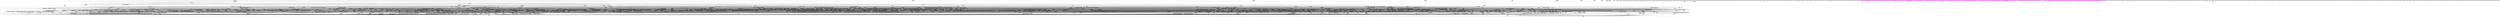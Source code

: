 digraph GRAPH_0 {

  // Generated by Graph::Easy 0.76 at Tue Mar 12 17:58:39 2019

  edge [ arrowhead=normal ];
  graph [ label="Call Gdl", labelloc=top ];
  node [
    fillcolor=white,
    fontsize=11,
    shape=box,
    style=filled ];

  0 [ color="#000000", fillcolor="#c0c0c0", fontcolor="#000000", label="ngx_shmtx_wakeup\l" ]
  1 [ color="#000000", fillcolor="#c0c0c0", fontcolor="#000000", label="ngx_crc32_short\l" ]
  10 [ color="#000000", fillcolor="#c0c0c0", fontcolor="#000000", label="ngx_set_env\l" ]
  100 [ color="#000000", fillcolor="#c0c0c0", fontcolor="#000000", label="ngx_hex_dump\l" ]
  1000 [ color="#000000", fillcolor="#c0c0c0", fontcolor="#000000", label="ngx_http_copy_filter_merge_conf\l" ]
  1001 [ color="#000000", fillcolor="#c0c0c0", fontcolor="#000000", label="ngx_http_not_modified_filter_init\l" ]
  1002 [ color="#000000", fillcolor="#c0c0c0", fontcolor="#000000", label="ngx_http_not_modified_header_filter\l" ]
  1003 [ color="#000000", fillcolor="#c0c0c0", fontcolor="#000000", label="ngx_http_slice_merge_loc_conf\l" ]
  1004 [ color="#000000", fillcolor="#c0c0c0", fontcolor="#000000", label="ngx_http_slice_init\l" ]
  1005 [ color="#000000", fillcolor="#c0c0c0", fontcolor="#000000", label="ngx_http_slice_create_loc_conf\l" ]
  1006 [ color="#000000", fillcolor="#c0c0c0", fontcolor="#000000", label="ngx_http_slice_body_filter\l" ]
  1007 [ color="#000000", fillcolor="#c0c0c0", fontcolor="#000000", label="ngx_http_slice_add_variables\l" ]
  1008 [ color="#000000", fillcolor="#c0c0c0", fontcolor="#000000", label="ngx_http_slice_header_filter\l" ]
  1009 [ color="#000000", fillcolor="#c0c0c0", fontcolor="#000000", label="ngx_http_slice_range_variable\l" ]
  101 [ color="#000000", fillcolor="#c0c0c0", fontcolor="#000000", label="ngx_encode_base64\l" ]
  1010 [ color="#000000", fillcolor="#c0c0c0", fontcolor="#000000", label="ngx_http_v2_settings_frame_handler\l" ]
  1011 [ color="#000000", fillcolor="#c0c0c0", fontcolor="#000000", label="ngx_http_v2_frame_handler\l" ]
  1012 [ color="#000000", fillcolor="#c0c0c0", fontcolor="#000000", label="ngx_http_v2_get_frame\l" ]
  1013 [ color="#000000", fillcolor="#c0c0c0", fontcolor="#000000", label="ngx_http_v2_pool_cleanup\l" ]
  1014 [ color="#000000", fillcolor="#c0c0c0", fontcolor="#000000", label="ngx_http_v2_read_client_request_body_handler\l" ]
  1015 [ color="#000000", fillcolor="#c0c0c0", fontcolor="#000000", label="ngx_http_v2_filter_request_body\l" ]
  1016 [ color="#000000", fillcolor="#c0c0c0", fontcolor="#000000", label="ngx_http_v2_node_children_update\l" ]
  1017 [ color="#000000", fillcolor="#c0c0c0", fontcolor="#000000", label="ngx_http_v2_get_node_by_id\l" ]
  1018 [ color="#000000", fillcolor="#c0c0c0", fontcolor="#000000", label="ngx_event_add_timer_0\l" ]
  1019 [ color="#000000", fillcolor="#c0c0c0", fontcolor="#000000", label="ngx_http_v2_set_dependency\l" ]
  102 [ color="#000000", fillcolor="#c0c0c0", fontcolor="#000000", label="ngx_encode_base64url\l" ]
  1020 [ color="#000000", fillcolor="#c0c0c0", fontcolor="#000000", label="ngx_http_v2_send_window_update\l" ]
  1021 [ color="#000000", fillcolor="#c0c0c0", fontcolor="#000000", label="ngx_http_v2_send_rst_stream\l" ]
  1022 [ color="#000000", fillcolor="#c0c0c0", fontcolor="#000000", label="ngx_http_v2_send_goaway\l" ]
  1023 [ color="#000000", fillcolor="#c0c0c0", fontcolor="#000000", label="ngx_http_v2_process_request_body\l" ]
  1024 [ color="#000000", fillcolor="#c0c0c0", fontcolor="#000000", label="ngx_http_v2_send_output_queue\l" ]
  1025 [ color="#000000", fillcolor="#c0c0c0", fontcolor="#000000", label="ngx_http_v2_finalize_connection\l" ]
  1026 [ color="#000000", fillcolor="#c0c0c0", fontcolor="#000000", label="ngx_http_v2_connection_error\l" ]
  1027 [ color="#000000", fillcolor="#c0c0c0", fontcolor="#000000", label="ngx_http_v2_state_save\l" ]
  1028 [ color="#000000", fillcolor="#c0c0c0", fontcolor="#000000", label="ngx_http_v2_handle_continuation\l" ]
  1029 [ color="#000000", fillcolor="#c0c0c0", fontcolor="#000000", label="ngx_http_v2_state_headers_save\l" ]
  103 [ color="#000000", fillcolor="#c0c0c0", fontcolor="#000000", label="ngx_decode_base64\l" ]
  1030 [ color="#000000", fillcolor="#c0c0c0", fontcolor="#000000", label="ngx_http_v2_state_skip\l" ]
  1031 [ color="#000000", fillcolor="#c0c0c0", fontcolor="#000000", label="ngx_http_v2_state_preface_end\l" ]
  1032 [ color="#000000", fillcolor="#c0c0c0", fontcolor="#000000", label="ngx_http_v2_state_preface\l" ]
  1033 [ color="#000000", fillcolor="#c0c0c0", fontcolor="#000000", label="ngx_http_v2_state_proxy_protocol\l" ]
  1034 [ color="#000000", fillcolor="#c0c0c0", fontcolor="#000000", label="ngx_http_v2_state_settings_params\l" ]
  1035 [ color="#000000", fillcolor="#c0c0c0", fontcolor="#000000", label="ngx_http_v2_state_head\l" ]
  1036 [ color="#000000", fillcolor="#c0c0c0", fontcolor="#000000", label="ngx_http_v2_state_ping\l" ]
  1037 [ color="#000000", fillcolor="#c0c0c0", fontcolor="#000000", label="ngx_http_v2_state_goaway\l" ]
  1038 [ color="#000000", fillcolor="#c0c0c0", fontcolor="#000000", label="ngx_http_v2_state_read_data\l" ]
  1039 [ color="#000000", fillcolor="#c0c0c0", fontcolor="#000000", label="ngx_http_v2_state_rst_stream\l" ]
  104 [ color="#000000", fillcolor="#c0c0c0", fontcolor="#000000", label="ngx_decode_base64url\l" ]
  1040 [ color="#000000", fillcolor="#c0c0c0", fontcolor="#000000", label="ngx_http_v2_state_window_update\l" ]
  1041 [ color="#000000", fillcolor="#c0c0c0", fontcolor="#000000", label="ngx_http_v2_state_data\l" ]
  1042 [ color="#000000", fillcolor="#c0c0c0", fontcolor="#000000", label="ngx_http_v2_state_priority\l" ]
  1043 [ color="#000000", fillcolor="#c0c0c0", fontcolor="#000000", label="ngx_http_v2_handle_connection\l" ]
  1044 [ color="#000000", fillcolor="#c0c0c0", fontcolor="#000000", label="ngx_http_v2_write_handler\l" ]
  1045 [ color="#000000", fillcolor="#c0c0c0", fontcolor="#000000", label="ngx_http_v2_read_handler\l" ]
  1046 [ color="#000000", fillcolor="#c0c0c0", fontcolor="#000000", label="ngx_http_v2_init\l" ]
  1047 [ color="#000000", fillcolor="#c0c0c0", fontcolor="#000000", label="ngx_http_v2_idle_handler\l" ]
  1048 [ color="#000000", fillcolor="#c0c0c0", fontcolor="#000000", label="ngx_http_v2_handle_connection_handler\l" ]
  1049 [ color="#000000", fillcolor="#c0c0c0", fontcolor="#000000", label="ngx_http_v2_read_request_body\l" ]
  105 [ color="#000000", fillcolor="#c0c0c0", fontcolor="#000000", label="ngx_utf8_decode\l" ]
  1050 [ color="#000000", fillcolor="#c0c0c0", fontcolor="#000000", label="ngx_http_v2_read_unbuffered_request_body\l" ]
  1051 [ color="#000000", fillcolor="#c0c0c0", fontcolor="#000000", label="ngx_http_v2_close_stream\l" ]
  1052 [ color="#000000", fillcolor="#c0c0c0", fontcolor="#000000", label="ngx_http_v2_close_stream_handler\l" ]
  1053 [ color="#000000", fillcolor="#c0c0c0", fontcolor="#000000", label="ngx_http_v2_state_header_complete_0\l" ]
  1054 [ color="#000000", fillcolor="#c0c0c0", fontcolor="#000000", label="ngx_http_v2_state_header_complete\l" ]
  1055 [ color="#000000", fillcolor="#c0c0c0", fontcolor="#000000", label="ngx_http_v2_state_process_header\l" ]
  1056 [ color="#000000", fillcolor="#c0c0c0", fontcolor="#000000", label="ngx_http_v2_state_field_skip\l" ]
  1057 [ color="#000000", fillcolor="#c0c0c0", fontcolor="#000000", label="ngx_http_v2_state_field_huff\l" ]
  1058 [ color="#000000", fillcolor="#c0c0c0", fontcolor="#000000", label="ngx_http_v2_state_field_raw\l" ]
  1059 [ color="#000000", fillcolor="#c0c0c0", fontcolor="#000000", label="ngx_http_v2_state_field_len\l" ]
  106 [ color="#000000", fillcolor="#c0c0c0", fontcolor="#000000", label="ngx_utf8_length\l" ]
  1060 [ color="#000000", fillcolor="#c0c0c0", fontcolor="#000000", label="ngx_http_v2_state_header_block\l" ]
  1061 [ color="#000000", fillcolor="#c0c0c0", fontcolor="#000000", label="ngx_http_v2_state_headers\l" ]
  1062 [ color="#000000", fillcolor="#c0c0c0", fontcolor="#000000", label="ngx_http_v2_get_indexed_header\l" ]
  1063 [ color="#000000", fillcolor="#c0c0c0", fontcolor="#000000", label="ngx_http_v2_add_header\l" ]
  1064 [ color="#000000", fillcolor="#c0c0c0", fontcolor="#000000", label="ngx_http_v2_table_size\l" ]
  1065 [ color="#000000", fillcolor="#c0c0c0", fontcolor="#000000", label="ngx_http_v2_huff_decode\l" ]
  1066 [ color="#000000", fillcolor="#c0c0c0", fontcolor="#000000", label="ngx_http_v2_huff_encode\l" ]
  1067 [ color="#000000", fillcolor="#c0c0c0", fontcolor="#000000", label="ngx_http_v2_module_init\l" ]
  1068 [ color="#000000", fillcolor="#c0c0c0", fontcolor="#000000", label="ngx_http_v2_init_main_conf\l" ]
  1069 [ color="#000000", fillcolor="#c0c0c0", fontcolor="#000000", label="ngx_http_v2_merge_srv_conf\l" ]
  107 [ color="#000000", fillcolor="#c0c0c0", fontcolor="#000000", label="ngx_utf8_cpystrn\l" ]
  1070 [ color="#000000", fillcolor="#c0c0c0", fontcolor="#000000", label="ngx_http_v2_merge_loc_conf\l" ]
  1071 [ color="#000000", fillcolor="#c0c0c0", fontcolor="#000000", label="ngx_http_v2_recv_buffer_size\l" ]
  1072 [ color="#000000", fillcolor="#c0c0c0", fontcolor="#000000", label="ngx_http_v2_streams_index_mask\l" ]
  1073 [ color="#000000", fillcolor="#c0c0c0", fontcolor="#000000", label="ngx_http_v2_spdy_deprecated\l" ]
  1074 [ color="#000000", fillcolor="#c0c0c0", fontcolor="#000000", label="ngx_http_v2_preread_size\l" ]
  1075 [ color="#000000", fillcolor="#c0c0c0", fontcolor="#000000", label="ngx_http_v2_create_loc_conf\l" ]
  1076 [ color="#000000", fillcolor="#c0c0c0", fontcolor="#000000", label="ngx_http_v2_create_srv_conf\l" ]
  1077 [ color="#000000", fillcolor="#c0c0c0", fontcolor="#000000", label="ngx_http_v2_create_main_conf\l" ]
  1078 [ color="#000000", fillcolor="#c0c0c0", fontcolor="#000000", label="ngx_http_v2_add_variables\l" ]
  1079 [ color="#000000", fillcolor="#c0c0c0", fontcolor="#000000", label="ngx_http_v2_variable\l" ]
  108 [ color="#000000", fillcolor="#c0c0c0", fontcolor="#000000", label="ngx_escape_uri\l" ]
  1080 [ color="#000000", fillcolor="#c0c0c0", fontcolor="#000000", label="ngx_http_v2_chunk_size\l" ]
  1081 [ color="#000000", fillcolor="#c0c0c0", fontcolor="#000000", label="ngx_http_v2_pool_size\l" ]
  1082 [ color="#000000", fillcolor="#c0c0c0", fontcolor="#000000", label="ngx_http_static_init\l" ]
  1083 [ color="#000000", fillcolor="#c0c0c0", fontcolor="#000000", label="ngx_http_static_handler\l" ]
  1084 [ color="#000000", fillcolor="#c0c0c0", fontcolor="#000000", label="ngx_http_gzip_static_merge_conf\l" ]
  1085 [ color="#000000", fillcolor="#c0c0c0", fontcolor="#000000", label="ngx_http_gzip_static_create_conf\l" ]
  1086 [ color="#000000", fillcolor="#c0c0c0", fontcolor="#000000", label="ngx_http_gzip_static_init\l" ]
  1087 [ color="#000000", fillcolor="#c0c0c0", fontcolor="#000000", label="ngx_http_gzip_static_handler\l" ]
  1088 [ color="#000000", fillcolor="#c0c0c0", fontcolor="#000000", label="ngx_http_dav_noop\l" ]
  1089 [ color="#000000", fillcolor="#c0c0c0", fontcolor="#000000", label="ngx_http_dav_merge_loc_conf\l" ]
  109 [ color="#000000", fillcolor="#c0c0c0", fontcolor="#000000", label="ngx_unescape_uri\l" ]
  1090 [ color="#000000", fillcolor="#c0c0c0", fontcolor="#000000", label="ngx_http_dav_create_loc_conf\l" ]
  1091 [ color="#000000", fillcolor="#c0c0c0", fontcolor="#000000", label="ngx_http_dav_init\l" ]
  1092 [ color="#000000", fillcolor="#c0c0c0", fontcolor="#000000", label="ngx_http_dav_error\l" ]
  1093 [ color="#000000", fillcolor="#c0c0c0", fontcolor="#000000", label="ngx_http_dav_copy_dir_time\l" ]
  1094 [ color="#000000", fillcolor="#c0c0c0", fontcolor="#000000", label="ngx_http_dav_copy_tree_file\l" ]
  1095 [ color="#000000", fillcolor="#c0c0c0", fontcolor="#000000", label="ngx_http_dav_put_handler\l" ]
  1096 [ color="#000000", fillcolor="#c0c0c0", fontcolor="#000000", label="ngx_http_dav_delete_dir\l" ]
  1097 [ color="#000000", fillcolor="#c0c0c0", fontcolor="#000000", label="ngx_http_dav_delete_file\l" ]
  1098 [ color="#000000", fillcolor="#c0c0c0", fontcolor="#000000", label="ngx_http_dav_delete_path\l" ]
  1099 [ color="#000000", fillcolor="#c0c0c0", fontcolor="#000000", label="ngx_http_dav_copy_move_handler\l" ]
  11 [ color="#000000", fillcolor="#c0c0c0", fontcolor="#000000", label="ngx_core_module_init_conf\l" ]
  110 [ color="#000000", fillcolor="#c0c0c0", fontcolor="#000000", label="ngx_escape_html\l" ]
  1100 [ color="#000000", fillcolor="#c0c0c0", fontcolor="#000000", label="ngx_http_dav_copy_dir\l" ]
  1101 [ color="#000000", fillcolor="#c0c0c0", fontcolor="#000000", label="ngx_http_dav_handler\l" ]
  1102 [ color="#000000", fillcolor="#c0c0c0", fontcolor="#000000", label="ngx_http_autoindex_merge_loc_conf\l" ]
  1103 [ color="#000000", fillcolor="#c0c0c0", fontcolor="#000000", label="ngx_http_autoindex_create_loc_conf\l" ]
  1104 [ color="#000000", fillcolor="#c0c0c0", fontcolor="#000000", label="ngx_http_autoindex_init\l" ]
  1105 [ color="#000000", fillcolor="#c0c0c0", fontcolor="#000000", label="ngx_http_autoindex_cmp_entries\l" ]
  1106 [ color="#000000", fillcolor="#c0c0c0", fontcolor="#000000", label="ngx_http_autoindex_json\l" ]
  1107 [ color="#000000", fillcolor="#c0c0c0", fontcolor="#000000", label="ngx_http_autoindex_handler\l" ]
  1108 [ color="#000000", fillcolor="#c0c0c0", fontcolor="#000000", label="ngx_http_index_init\l" ]
  1109 [ color="#000000", fillcolor="#c0c0c0", fontcolor="#000000", label="ngx_http_index_create_loc_conf\l" ]
  111 [ color="#000000", fillcolor="#c0c0c0", fontcolor="#000000", label="ngx_escape_json\l" ]
  1110 [ color="#000000", fillcolor="#c0c0c0", fontcolor="#000000", label="ngx_http_index_merge_loc_conf\l" ]
  1111 [ color="#000000", fillcolor="#c0c0c0", fontcolor="#000000", label="ngx_http_index_set_index\l" ]
  1112 [ color="#000000", fillcolor="#c0c0c0", fontcolor="#000000", label="ngx_http_index_handler\l" ]
  1113 [ color="#000000", fillcolor="#c0c0c0", fontcolor="#000000", label="ngx_http_random_index_merge_loc_conf\l" ]
  1114 [ color="#000000", fillcolor="#c0c0c0", fontcolor="#000000", label="ngx_http_random_index_create_loc_conf\l" ]
  1115 [ color="#000000", fillcolor="#c0c0c0", fontcolor="#000000", label="ngx_http_random_index_init\l" ]
  1116 [ color="#000000", fillcolor="#c0c0c0", fontcolor="#000000", label="ngx_http_random_index_error\l" ]
  1117 [ color="#000000", fillcolor="#c0c0c0", fontcolor="#000000", label="ngx_http_random_index_handler\l" ]
  1118 [ color="#000000", fillcolor="#c0c0c0", fontcolor="#000000", label="ngx_http_auth_request_merge_conf\l" ]
  1119 [ color="#000000", fillcolor="#c0c0c0", fontcolor="#000000", label="ngx_http_auth_request_init\l" ]
  112 [ color="#000000", fillcolor="#c0c0c0", fontcolor="#000000", label="ngx_str_rbtree_insert_value\l" ]
  1120 [ color="#000000", fillcolor="#c0c0c0", fontcolor="#000000", label="ngx_http_auth_request_variable\l" ]
  1121 [ color="#000000", fillcolor="#c0c0c0", fontcolor="#000000", label="ngx_http_auth_request_done\l" ]
  1122 [ color="#000000", fillcolor="#c0c0c0", fontcolor="#000000", label="ngx_http_auth_request_create_conf\l" ]
  1123 [ color="#000000", fillcolor="#c0c0c0", fontcolor="#000000", label="ngx_http_auth_request_set\l" ]
  1124 [ color="#000000", fillcolor="#c0c0c0", fontcolor="#000000", label="ngx_http_auth_request\l" ]
  1125 [ color="#000000", fillcolor="#c0c0c0", fontcolor="#000000", label="ngx_http_auth_request_handler\l" ]
  1126 [ color="#000000", fillcolor="#c0c0c0", fontcolor="#000000", label="ngx_http_auth_basic_create_loc_conf\l" ]
  1127 [ color="#000000", fillcolor="#c0c0c0", fontcolor="#000000", label="ngx_http_auth_basic_init\l" ]
  1128 [ color="#000000", fillcolor="#c0c0c0", fontcolor="#000000", label="ngx_http_auth_basic_merge_loc_conf\l" ]
  1129 [ color="#000000", fillcolor="#c0c0c0", fontcolor="#000000", label="ngx_http_auth_basic_user_file\l" ]
  113 [ color="#000000", fillcolor="#c0c0c0", fontcolor="#000000", label="ngx_str_rbtree_lookup\l" ]
  1130 [ color="#000000", fillcolor="#c0c0c0", fontcolor="#000000", label="ngx_http_auth_basic_close\l" ]
  1131 [ color="#000000", fillcolor="#c0c0c0", fontcolor="#000000", label="ngx_http_auth_basic_crypt_handler\l" ]
  1132 [ color="#000000", fillcolor="#c0c0c0", fontcolor="#000000", label="ngx_http_auth_basic_handler\l" ]
  1133 [ color="#000000", fillcolor="#c0c0c0", fontcolor="#000000", label="ngx_http_access_init\l" ]
  1134 [ color="#000000", fillcolor="#c0c0c0", fontcolor="#000000", label="ngx_http_access_create_loc_conf\l" ]
  1135 [ color="#000000", fillcolor="#c0c0c0", fontcolor="#000000", label="ngx_http_access_merge_loc_conf\l" ]
  1136 [ color="#000000", fillcolor="#c0c0c0", fontcolor="#000000", label="ngx_http_access_rule\l" ]
  1137 [ color="#000000", fillcolor="#c0c0c0", fontcolor="#000000", label="ngx_http_access_handler\l" ]
  1138 [ color="#000000", fillcolor="#c0c0c0", fontcolor="#000000", label="ngx_http_limit_conn_merge_conf\l" ]
  1139 [ color="#000000", fillcolor="#c0c0c0", fontcolor="#000000", label="ngx_http_limit_conn_init\l" ]
  114 [ color="#000000", fillcolor="#c0c0c0", fontcolor="#000000", label="ngx_sort\l" ]
  1140 [ color="#000000", fillcolor="#c0c0c0", fontcolor="#000000", label="ngx_http_limit_conn\l" ]
  1141 [ color="#000000", fillcolor="#c0c0c0", fontcolor="#000000", label="ngx_http_limit_conn_create_conf\l" ]
  1142 [ color="#000000", fillcolor="#c0c0c0", fontcolor="#000000", label="ngx_http_limit_conn_init_zone\l" ]
  1143 [ color="#000000", fillcolor="#c0c0c0", fontcolor="#000000", label="ngx_http_limit_conn_rbtree_insert_value\l" ]
  1144 [ color="#000000", fillcolor="#c0c0c0", fontcolor="#000000", label="ngx_http_limit_conn_cleanup\l" ]
  1145 [ color="#000000", fillcolor="#c0c0c0", fontcolor="#000000", label="ngx_http_limit_conn_zone\l" ]
  1146 [ color="#000000", fillcolor="#c0c0c0", fontcolor="#000000", label="ngx_http_limit_conn_handler\l" ]
  1147 [ color="#000000", fillcolor="#c0c0c0", fontcolor="#000000", label="ngx_http_limit_req_merge_conf\l" ]
  1148 [ color="#000000", fillcolor="#c0c0c0", fontcolor="#000000", label="ngx_http_limit_req_init\l" ]
  1149 [ color="#000000", fillcolor="#c0c0c0", fontcolor="#000000", label="ngx_http_limit_req\l" ]
  115 [ color="#000000", fillcolor="#c0c0c0", fontcolor="#000000", label="ngx_parse_size\l" ]
  1150 [ color="#000000", fillcolor="#c0c0c0", fontcolor="#000000", label="ngx_http_limit_req_create_conf\l" ]
  1151 [ color="#000000", fillcolor="#c0c0c0", fontcolor="#000000", label="ngx_http_limit_req_init_zone\l" ]
  1152 [ color="#000000", fillcolor="#c0c0c0", fontcolor="#000000", label="ngx_http_limit_req_rbtree_insert_value\l" ]
  1153 [ color="#000000", fillcolor="#c0c0c0", fontcolor="#000000", label="ngx_http_limit_req_delay\l" ]
  1154 [ color="#000000", fillcolor="#c0c0c0", fontcolor="#000000", label="ngx_http_limit_req_zone\l" ]
  1155 [ color="#000000", fillcolor="#c0c0c0", fontcolor="#000000", label="ngx_http_limit_req_handler\l" ]
  1156 [ color="#000000", fillcolor="#c0c0c0", fontcolor="#000000", label="ngx_http_realip_cleanup\l" ]
  1157 [ color="#000000", fillcolor="#c0c0c0", fontcolor="#000000", label="ngx_http_realip_remote_addr_variable\l" ]
  1158 [ color="#000000", fillcolor="#c0c0c0", fontcolor="#000000", label="ngx_http_realip\l" ]
  1159 [ color="#000000", fillcolor="#c0c0c0", fontcolor="#000000", label="ngx_http_realip_init\l" ]
  116 [ color="#000000", fillcolor="#c0c0c0", fontcolor="#000000", label="ngx_parse_offset\l" ]
  1160 [ color="#000000", fillcolor="#c0c0c0", fontcolor="#000000", label="ngx_http_realip_from\l" ]
  1161 [ color="#000000", fillcolor="#c0c0c0", fontcolor="#000000", label="ngx_http_realip_create_loc_conf\l" ]
  1162 [ color="#000000", fillcolor="#c0c0c0", fontcolor="#000000", label="ngx_http_realip_add_variables\l" ]
  1163 [ color="#000000", fillcolor="#c0c0c0", fontcolor="#000000", label="ngx_http_realip_merge_loc_conf\l" ]
  1164 [ color="#000000", fillcolor="#c0c0c0", fontcolor="#000000", label="ngx_http_realip_handler\l" ]
  1165 [ color="#000000", fillcolor="#c0c0c0", fontcolor="#000000", label="ngx_http_geo_range_variable\l" ]
  1166 [ color="#000000", fillcolor="#c0c0c0", fontcolor="#000000", label="ngx_http_geo_include_binary_base\l" ]
  1167 [ color="#000000", fillcolor="#c0c0c0", fontcolor="#000000", label="ngx_http_geo_value\l" ]
  1168 [ color="#000000", fillcolor="#c0c0c0", fontcolor="#000000", label="ngx_http_geo_cidr_add\l" ]
  1169 [ color="#000000", fillcolor="#c0c0c0", fontcolor="#000000", label="ngx_http_geo_cidr_variable\l" ]
  117 [ color="#000000", fillcolor="#c0c0c0", fontcolor="#000000", label="ngx_parse_time\l" ]
  1170 [ color="#000000", fillcolor="#c0c0c0", fontcolor="#000000", label="ngx_http_geo_copy_values\l" ]
  1171 [ color="#000000", fillcolor="#c0c0c0", fontcolor="#000000", label="ngx_http_geo_block\l" ]
  1172 [ color="#000000", fillcolor="#c0c0c0", fontcolor="#000000", label="ngx_http_geo\l" ]
  1173 [ color="#000000", fillcolor="#c0c0c0", fontcolor="#000000", label="ngx_http_map_cmp_dns_wildcards\l" ]
  1174 [ color="#000000", fillcolor="#c0c0c0", fontcolor="#000000", label="ngx_http_map_create_conf\l" ]
  1175 [ color="#000000", fillcolor="#c0c0c0", fontcolor="#000000", label="ngx_http_map_variable\l" ]
  1176 [ color="#000000", fillcolor="#c0c0c0", fontcolor="#000000", label="ngx_http_map_block\l" ]
  1177 [ color="#000000", fillcolor="#c0c0c0", fontcolor="#000000", label="ngx_http_map\l" ]
  1178 [ color="#000000", fillcolor="#c0c0c0", fontcolor="#000000", label="ngx_http_split_clients\l" ]
  1179 [ color="#000000", fillcolor="#c0c0c0", fontcolor="#000000", label="ngx_http_split_clients_variable\l" ]
  118 [ color="#000000", fillcolor="#c0c0c0", fontcolor="#000000", label="ngx_parse_http_time\l" ]
  1180 [ color="#000000", fillcolor="#c0c0c0", fontcolor="#000000", label="ngx_conf_split_clients_block\l" ]
  1181 [ color="#000000", fillcolor="#c0c0c0", fontcolor="#000000", label="ngx_http_referer_create_conf\l" ]
  1182 [ color="#000000", fillcolor="#c0c0c0", fontcolor="#000000", label="ngx_http_referer_variable\l" ]
  1183 [ color="#000000", fillcolor="#c0c0c0", fontcolor="#000000", label="ngx_http_cmp_referer_wildcards\l" ]
  1184 [ color="#000000", fillcolor="#c0c0c0", fontcolor="#000000", label="ngx_http_add_regex_referer\l" ]
  1185 [ color="#000000", fillcolor="#c0c0c0", fontcolor="#000000", label="ngx_http_valid_referers\l" ]
  1186 [ color="#000000", fillcolor="#c0c0c0", fontcolor="#000000", label="ngx_http_referer_merge_conf\l" ]
  1187 [ color="#000000", fillcolor="#c0c0c0", fontcolor="#000000", label="ngx_http_rewrite_break\l" ]
  1188 [ color="#000000", fillcolor="#c0c0c0", fontcolor="#000000", label="ngx_http_rewrite_create_loc_conf\l" ]
  1189 [ color="#000000", fillcolor="#c0c0c0", fontcolor="#000000", label="ngx_http_rewrite_handler\l" ]
  119 [ color="#000000", fillcolor="#c0c0c0", fontcolor="#000000", label="ngx_inet_addr\l" ]
  1190 [ color="#000000", fillcolor="#c0c0c0", fontcolor="#000000", label="ngx_http_rewrite_merge_loc_conf\l" ]
  1191 [ color="#000000", fillcolor="#c0c0c0", fontcolor="#000000", label="ngx_http_rewrite_init\l" ]
  1192 [ color="#000000", fillcolor="#c0c0c0", fontcolor="#000000", label="ngx_http_rewrite_var\l" ]
  1193 [ color="#000000", fillcolor="#c0c0c0", fontcolor="#000000", label="ngx_http_rewrite_return\l" ]
  1194 [ color="#000000", fillcolor="#c0c0c0", fontcolor="#000000", label="ngx_http_rewrite\l" ]
  1195 [ color="#000000", fillcolor="#c0c0c0", fontcolor="#000000", label="ngx_http_rewrite_value\l" ]
  1196 [ color="#000000", fillcolor="#c0c0c0", fontcolor="#000000", label="ngx_http_rewrite_set\l" ]
  1197 [ color="#000000", fillcolor="#c0c0c0", fontcolor="#000000", label="ngx_http_rewrite_if_condition\l" ]
  1198 [ color="#000000", fillcolor="#c0c0c0", fontcolor="#000000", label="ngx_http_rewrite_if\l" ]
  1199 [ color="#000000", fillcolor="#c0c0c0", fontcolor="#000000", label="ngx_http_ssl_static_variable\l" ]
  12 [ color="#000000", fillcolor="#c0c0c0", fontcolor="#000000", label="ngx_core_module_create_conf\l" ]
  120 [ color="#000000", fillcolor="#c0c0c0", fontcolor="#000000", label="ngx_sock_ntop\l" ]
  1200 [ color="#000000", fillcolor="#c0c0c0", fontcolor="#000000", label="ngx_http_ssl_variable\l" ]
  1201 [ color="#000000", fillcolor="#c0c0c0", fontcolor="#000000", label="ngx_http_ssl_session_cache\l" ]
  1202 [ color="#000000", fillcolor="#c0c0c0", fontcolor="#000000", label="ngx_http_ssl_merge_srv_conf\l" ]
  1203 [ color="#000000", fillcolor="#c0c0c0", fontcolor="#000000", label="ngx_http_ssl_create_srv_conf\l" ]
  1204 [ color="#000000", fillcolor="#c0c0c0", fontcolor="#000000", label="ngx_http_ssl_init\l" ]
  1205 [ color="#000000", fillcolor="#c0c0c0", fontcolor="#000000", label="ngx_http_ssl_add_variables\l" ]
  1206 [ color="#000000", fillcolor="#c0c0c0", fontcolor="#000000", label="ngx_http_ssl_enable\l" ]
  1207 [ color="#000000", fillcolor="#c0c0c0", fontcolor="#000000", label="ngx_http_ssl_password_file\l" ]
  1208 [ color="#000000", fillcolor="#c0c0c0", fontcolor="#000000", label="ngx_http_proxy_reinit_request\l" ]
  1209 [ color="#000000", fillcolor="#c0c0c0", fontcolor="#000000", label="ngx_http_proxy_host_variable\l" ]
  121 [ color="#000000", fillcolor="#c0c0c0", fontcolor="#000000", label="ngx_inet_ntop\l" ]
  1210 [ color="#000000", fillcolor="#c0c0c0", fontcolor="#000000", label="ngx_http_proxy_port_variable\l" ]
  1211 [ color="#000000", fillcolor="#c0c0c0", fontcolor="#000000", label="ngx_http_proxy_rewrite_redirect\l" ]
  1212 [ color="#000000", fillcolor="#c0c0c0", fontcolor="#000000", label="ngx_http_proxy_lowat_check\l" ]
  1213 [ color="#000000", fillcolor="#c0c0c0", fontcolor="#000000", label="ngx_http_proxy_add_x_forwarded_for_variable\l" ]
  1214 [ color="#000000", fillcolor="#c0c0c0", fontcolor="#000000", label="ngx_http_proxy_create_loc_conf\l" ]
  1215 [ color="#000000", fillcolor="#c0c0c0", fontcolor="#000000", label="ngx_http_proxy_create_main_conf\l" ]
  1216 [ color="#000000", fillcolor="#c0c0c0", fontcolor="#000000", label="ngx_http_proxy_non_buffered_copy_filter\l" ]
  1217 [ color="#000000", fillcolor="#c0c0c0", fontcolor="#000000", label="ngx_http_proxy_input_filter_init\l" ]
  1218 [ color="#000000", fillcolor="#c0c0c0", fontcolor="#000000", label="ngx_http_proxy_copy_filter\l" ]
  1219 [ color="#000000", fillcolor="#c0c0c0", fontcolor="#000000", label="ngx_http_proxy_finalize_request\l" ]
  122 [ color="#000000", fillcolor="#c0c0c0", fontcolor="#000000", label="ngx_ptocidr\l" ]
  1220 [ color="#000000", fillcolor="#c0c0c0", fontcolor="#000000", label="ngx_http_proxy_abort_request\l" ]
  1221 [ color="#000000", fillcolor="#c0c0c0", fontcolor="#000000", label="ngx_http_proxy_non_buffered_chunked_filter\l" ]
  1222 [ color="#000000", fillcolor="#c0c0c0", fontcolor="#000000", label="ngx_http_proxy_chunked_filter\l" ]
  1223 [ color="#000000", fillcolor="#c0c0c0", fontcolor="#000000", label="ngx_http_proxy_process_header\l" ]
  1224 [ color="#000000", fillcolor="#c0c0c0", fontcolor="#000000", label="ngx_http_proxy_process_status_line\l" ]
  1225 [ color="#000000", fillcolor="#c0c0c0", fontcolor="#000000", label="ngx_http_proxy_create_key\l" ]
  1226 [ color="#000000", fillcolor="#c0c0c0", fontcolor="#000000", label="ngx_http_proxy_internal_body_length_variable\l" ]
  1227 [ color="#000000", fillcolor="#c0c0c0", fontcolor="#000000", label="ngx_http_proxy_body_output_filter\l" ]
  1228 [ color="#000000", fillcolor="#c0c0c0", fontcolor="#000000", label="ngx_http_proxy_add_variables\l" ]
  1229 [ color="#000000", fillcolor="#c0c0c0", fontcolor="#000000", label="ngx_http_proxy_internal_chunked_variable\l" ]
  123 [ color="#000000", fillcolor="#c0c0c0", fontcolor="#000000", label="ngx_parse_addr\l" ]
  1230 [ color="#000000", fillcolor="#c0c0c0", fontcolor="#000000", label="ngx_http_proxy_ssl_password_file\l" ]
  1231 [ color="#000000", fillcolor="#c0c0c0", fontcolor="#000000", label="ngx_http_proxy_cache_key\l" ]
  1232 [ color="#000000", fillcolor="#c0c0c0", fontcolor="#000000", label="ngx_http_proxy_cache\l" ]
  1233 [ color="#000000", fillcolor="#c0c0c0", fontcolor="#000000", label="ngx_http_proxy_store\l" ]
  1234 [ color="#000000", fillcolor="#c0c0c0", fontcolor="#000000", label="ngx_http_proxy_create_request\l" ]
  1235 [ color="#000000", fillcolor="#c0c0c0", fontcolor="#000000", label="ngx_http_proxy_rewrite_domain_handler\l" ]
  1236 [ color="#000000", fillcolor="#c0c0c0", fontcolor="#000000", label="ngx_http_proxy_rewrite_regex\l" ]
  1237 [ color="#000000", fillcolor="#c0c0c0", fontcolor="#000000", label="ngx_http_proxy_cookie_path\l" ]
  1238 [ color="#000000", fillcolor="#c0c0c0", fontcolor="#000000", label="ngx_http_proxy_cookie_domain\l" ]
  1239 [ color="#000000", fillcolor="#c0c0c0", fontcolor="#000000", label="ngx_http_proxy_redirect\l" ]
  124 [ color="#000000", fillcolor="#c0c0c0", fontcolor="#000000", label="ngx_inet_resolve_host\l" ]
  1240 [ color="#000000", fillcolor="#c0c0c0", fontcolor="#000000", label="ngx_http_proxy_handler\l" ]
  1241 [ color="#000000", fillcolor="#c0c0c0", fontcolor="#000000", label="ngx_http_proxy_init_headers\l" ]
  1242 [ color="#000000", fillcolor="#c0c0c0", fontcolor="#000000", label="ngx_http_proxy_merge_loc_conf\l" ]
  1243 [ color="#000000", fillcolor="#c0c0c0", fontcolor="#000000", label="ngx_http_proxy_pass_0\l" ]
  1244 [ color="#000000", fillcolor="#c0c0c0", fontcolor="#000000", label="ngx_http_proxy_pass\l" ]
  1245 [ color="#000000", fillcolor="#c0c0c0", fontcolor="#000000", label="ngx_http_proxy_rewrite_cookie\l" ]
  1246 [ color="#000000", fillcolor="#c0c0c0", fontcolor="#000000", label="ngx_http_proxy_rewrite_regex_handler\l" ]
  1247 [ color="#000000", fillcolor="#c0c0c0", fontcolor="#000000", label="ngx_http_proxy_rewrite_complex_handler\l" ]
  1248 [ color="#000000", fillcolor="#c0c0c0", fontcolor="#000000", label="ngx_http_fastcgi_reinit_request\l" ]
  1249 [ color="#000000", fillcolor="#c0c0c0", fontcolor="#000000", label="ngx_http_fastcgi_input_filter_init\l" ]
  125 [ color="#000000", fillcolor="#c0c0c0", fontcolor="#000000", label="ngx_parse_url\l" ]
  1250 [ color="#000000", fillcolor="#c0c0c0", fontcolor="#000000", label="ngx_http_fastcgi_lowat_check\l" ]
  1251 [ color="#000000", fillcolor="#c0c0c0", fontcolor="#000000", label="ngx_http_fastcgi_create_loc_conf\l" ]
  1252 [ color="#000000", fillcolor="#c0c0c0", fontcolor="#000000", label="ngx_http_fastcgi_create_main_conf\l" ]
  1253 [ color="#000000", fillcolor="#c0c0c0", fontcolor="#000000", label="ngx_http_fastcgi_finalize_request\l" ]
  1254 [ color="#000000", fillcolor="#c0c0c0", fontcolor="#000000", label="ngx_http_fastcgi_abort_request\l" ]
  1255 [ color="#000000", fillcolor="#c0c0c0", fontcolor="#000000", label="ngx_http_fastcgi_body_output_filter\l" ]
  1256 [ color="#000000", fillcolor="#c0c0c0", fontcolor="#000000", label="ngx_http_fastcgi_create_key\l" ]
  1257 [ color="#000000", fillcolor="#c0c0c0", fontcolor="#000000", label="ngx_http_fastcgi_add_variables\l" ]
  1258 [ color="#000000", fillcolor="#c0c0c0", fontcolor="#000000", label="ngx_http_fastcgi_script_name_variable\l" ]
  1259 [ color="#000000", fillcolor="#c0c0c0", fontcolor="#000000", label="ngx_http_fastcgi_cache_key\l" ]
  126 [ color="#000000", fillcolor="#c0c0c0", fontcolor="#000000", label="ngx_cmp_sockaddr\l" ]
  1260 [ color="#000000", fillcolor="#c0c0c0", fontcolor="#000000", label="ngx_http_fastcgi_cache\l" ]
  1261 [ color="#000000", fillcolor="#c0c0c0", fontcolor="#000000", label="ngx_http_fastcgi_store\l" ]
  1262 [ color="#000000", fillcolor="#c0c0c0", fontcolor="#000000", label="ngx_http_fastcgi_split_path_info\l" ]
  1263 [ color="#000000", fillcolor="#c0c0c0", fontcolor="#000000", label="ngx_http_fastcgi_create_request\l" ]
  1264 [ color="#000000", fillcolor="#c0c0c0", fontcolor="#000000", label="ngx_http_fastcgi_pass_0\l" ]
  1265 [ color="#000000", fillcolor="#c0c0c0", fontcolor="#000000", label="ngx_http_fastcgi_pass\l" ]
  1266 [ color="#000000", fillcolor="#c0c0c0", fontcolor="#000000", label="ngx_http_fastcgi_process_record\l" ]
  1267 [ color="#000000", fillcolor="#c0c0c0", fontcolor="#000000", label="ngx_http_fastcgi_non_buffered_filter\l" ]
  1268 [ color="#000000", fillcolor="#c0c0c0", fontcolor="#000000", label="ngx_http_fastcgi_input_filter\l" ]
  1269 [ color="#000000", fillcolor="#c0c0c0", fontcolor="#000000", label="ngx_http_fastcgi_process_header\l" ]
  127 [ color="#000000", fillcolor="#c0c0c0", fontcolor="#000000", label="ngx_get_full_name\l" ]
  1270 [ color="#000000", fillcolor="#c0c0c0", fontcolor="#000000", label="ngx_http_fastcgi_handler\l" ]
  1271 [ color="#000000", fillcolor="#c0c0c0", fontcolor="#000000", label="ngx_http_fastcgi_init_params\l" ]
  1272 [ color="#000000", fillcolor="#c0c0c0", fontcolor="#000000", label="ngx_http_fastcgi_merge_loc_conf\l" ]
  1273 [ color="#000000", fillcolor="#c0c0c0", fontcolor="#000000", label="ngx_http_fastcgi_path_info_variable\l" ]
  1274 [ color="#000000", fillcolor="#c0c0c0", fontcolor="#000000", label="ngx_http_uwsgi_reinit_request\l" ]
  1275 [ color="#000000", fillcolor="#c0c0c0", fontcolor="#000000", label="ngx_http_uwsgi_create_loc_conf\l" ]
  1276 [ color="#000000", fillcolor="#c0c0c0", fontcolor="#000000", label="ngx_http_uwsgi_create_main_conf\l" ]
  1277 [ color="#000000", fillcolor="#c0c0c0", fontcolor="#000000", label="ngx_http_uwsgi_finalize_request\l" ]
  1278 [ color="#000000", fillcolor="#c0c0c0", fontcolor="#000000", label="ngx_http_uwsgi_abort_request\l" ]
  1279 [ color="#000000", fillcolor="#c0c0c0", fontcolor="#000000", label="ngx_http_uwsgi_process_header\l" ]
  128 [ color="#000000", fillcolor="#c0c0c0", fontcolor="#000000", label="ngx_create_hashed_filename\l" ]
  1280 [ color="#000000", fillcolor="#c0c0c0", fontcolor="#000000", label="ngx_http_uwsgi_process_status_line\l" ]
  1281 [ color="#000000", fillcolor="#c0c0c0", fontcolor="#000000", label="ngx_http_uwsgi_create_key\l" ]
  1282 [ color="#000000", fillcolor="#c0c0c0", fontcolor="#000000", label="ngx_http_uwsgi_ssl_password_file\l" ]
  1283 [ color="#000000", fillcolor="#c0c0c0", fontcolor="#000000", label="ngx_http_uwsgi_cache_key\l" ]
  1284 [ color="#000000", fillcolor="#c0c0c0", fontcolor="#000000", label="ngx_http_uwsgi_cache\l" ]
  1285 [ color="#000000", fillcolor="#c0c0c0", fontcolor="#000000", label="ngx_http_uwsgi_store\l" ]
  1286 [ color="#000000", fillcolor="#c0c0c0", fontcolor="#000000", label="ngx_http_uwsgi_create_request\l" ]
  1287 [ color="#000000", fillcolor="#c0c0c0", fontcolor="#000000", label="ngx_http_uwsgi_pass_0\l" ]
  1288 [ color="#000000", fillcolor="#c0c0c0", fontcolor="#000000", label="ngx_http_uwsgi_pass\l" ]
  1289 [ color="#000000", fillcolor="#c0c0c0", fontcolor="#000000", label="ngx_http_uwsgi_handler\l" ]
  129 [ color="#000000", fillcolor="#c0c0c0", fontcolor="#000000", label="ngx_create_path\l" ]
  1290 [ color="#000000", fillcolor="#c0c0c0", fontcolor="#000000", label="ngx_http_uwsgi_init_params\l" ]
  1291 [ color="#000000", fillcolor="#c0c0c0", fontcolor="#000000", label="ngx_http_uwsgi_merge_loc_conf\l" ]
  1292 [ color="#000000", fillcolor="#c0c0c0", fontcolor="#000000", label="ngx_http_scgi_reinit_request\l" ]
  1293 [ color="#000000", fillcolor="#c0c0c0", fontcolor="#000000", label="ngx_http_scgi_create_loc_conf\l" ]
  1294 [ color="#000000", fillcolor="#c0c0c0", fontcolor="#000000", label="ngx_http_scgi_create_main_conf\l" ]
  1295 [ color="#000000", fillcolor="#c0c0c0", fontcolor="#000000", label="ngx_http_scgi_finalize_request\l" ]
  1296 [ color="#000000", fillcolor="#c0c0c0", fontcolor="#000000", label="ngx_http_scgi_abort_request\l" ]
  1297 [ color="#000000", fillcolor="#c0c0c0", fontcolor="#000000", label="ngx_http_scgi_process_header\l" ]
  1298 [ color="#000000", fillcolor="#c0c0c0", fontcolor="#000000", label="ngx_http_scgi_process_status_line\l" ]
  1299 [ color="#000000", fillcolor="#c0c0c0", fontcolor="#000000", label="ngx_http_scgi_create_key\l" ]
  13 [ color="#000000", fillcolor="#c0c0c0", fontcolor="#000000", label="ngx_write_stderr\l" ]
  130 [ color="#000000", fillcolor="#c0c0c0", fontcolor="#000000", label="ngx_create_temp_file\l" ]
  1300 [ color="#000000", fillcolor="#c0c0c0", fontcolor="#000000", label="ngx_http_scgi_cache_key\l" ]
  1301 [ color="#000000", fillcolor="#c0c0c0", fontcolor="#000000", label="ngx_http_scgi_cache\l" ]
  1302 [ color="#000000", fillcolor="#c0c0c0", fontcolor="#000000", label="ngx_http_scgi_store\l" ]
  1303 [ color="#000000", fillcolor="#c0c0c0", fontcolor="#000000", label="ngx_http_scgi_create_request\l" ]
  1304 [ color="#000000", fillcolor="#c0c0c0", fontcolor="#000000", label="ngx_http_scgi_pass_0\l" ]
  1305 [ color="#000000", fillcolor="#c0c0c0", fontcolor="#000000", label="ngx_http_scgi_pass\l" ]
  1306 [ color="#000000", fillcolor="#c0c0c0", fontcolor="#000000", label="ngx_http_scgi_handler\l" ]
  1307 [ color="#000000", fillcolor="#c0c0c0", fontcolor="#000000", label="ngx_http_scgi_init_params\l" ]
  1308 [ color="#000000", fillcolor="#c0c0c0", fontcolor="#000000", label="ngx_http_scgi_merge_loc_conf\l" ]
  1309 [ color="#000000", fillcolor="#c0c0c0", fontcolor="#000000", label="ngx_http_memcached_reinit_request\l" ]
  131 [ color="#000000", fillcolor="#c0c0c0", fontcolor="#000000", label="ngx_write_chain_to_temp_file\l" ]
  1310 [ color="#000000", fillcolor="#c0c0c0", fontcolor="#000000", label="ngx_http_memcached_filter_init\l" ]
  1311 [ color="#000000", fillcolor="#c0c0c0", fontcolor="#000000", label="ngx_http_memcached_merge_loc_conf\l" ]
  1312 [ color="#000000", fillcolor="#c0c0c0", fontcolor="#000000", label="ngx_http_memcached_finalize_request\l" ]
  1313 [ color="#000000", fillcolor="#c0c0c0", fontcolor="#000000", label="ngx_http_memcached_abort_request\l" ]
  1314 [ color="#000000", fillcolor="#c0c0c0", fontcolor="#000000", label="ngx_http_memcached_filter\l" ]
  1315 [ color="#000000", fillcolor="#c0c0c0", fontcolor="#000000", label="ngx_http_memcached_process_header\l" ]
  1316 [ color="#000000", fillcolor="#c0c0c0", fontcolor="#000000", label="ngx_http_memcached_create_request\l" ]
  1317 [ color="#000000", fillcolor="#c0c0c0", fontcolor="#000000", label="ngx_http_memcached_create_loc_conf\l" ]
  1318 [ color="#000000", fillcolor="#c0c0c0", fontcolor="#000000", label="ngx_http_memcached_pass\l" ]
  1319 [ color="#000000", fillcolor="#c0c0c0", fontcolor="#000000", label="ngx_http_memcached_handler\l" ]
  132 [ color="#000000", fillcolor="#c0c0c0", fontcolor="#000000", label="ngx_create_full_path\l" ]
  1320 [ color="#000000", fillcolor="#c0c0c0", fontcolor="#000000", label="ngx_http_empty_gif\l" ]
  1321 [ color="#000000", fillcolor="#c0c0c0", fontcolor="#000000", label="ngx_http_empty_gif_handler\l" ]
  1322 [ color="#000000", fillcolor="#c0c0c0", fontcolor="#000000", label="ngx_http_modern_browser_sort\l" ]
  1323 [ color="#000000", fillcolor="#c0c0c0", fontcolor="#000000", label="ngx_http_ancient_browser_value\l" ]
  1324 [ color="#000000", fillcolor="#c0c0c0", fontcolor="#000000", label="ngx_http_modern_browser_value\l" ]
  1325 [ color="#000000", fillcolor="#c0c0c0", fontcolor="#000000", label="ngx_http_ancient_browser\l" ]
  1326 [ color="#000000", fillcolor="#c0c0c0", fontcolor="#000000", label="ngx_http_modern_browser\l" ]
  1327 [ color="#000000", fillcolor="#c0c0c0", fontcolor="#000000", label="ngx_http_browser_merge_conf\l" ]
  1328 [ color="#000000", fillcolor="#c0c0c0", fontcolor="#000000", label="ngx_http_browser_create_conf\l" ]
  1329 [ color="#000000", fillcolor="#c0c0c0", fontcolor="#000000", label="ngx_http_browser_add_variable\l" ]
  133 [ color="#000000", fillcolor="#c0c0c0", fontcolor="#000000", label="ngx_next_temp_number\l" ]
  1330 [ color="#000000", fillcolor="#c0c0c0", fontcolor="#000000", label="ngx_http_msie_variable\l" ]
  1331 [ color="#000000", fillcolor="#c0c0c0", fontcolor="#000000", label="ngx_http_browser_variable\l" ]
  1332 [ color="#000000", fillcolor="#c0c0c0", fontcolor="#000000", label="ngx_http_secure_link_expires_variable\l" ]
  1333 [ color="#000000", fillcolor="#c0c0c0", fontcolor="#000000", label="ngx_http_secure_link_create_conf\l" ]
  1334 [ color="#000000", fillcolor="#c0c0c0", fontcolor="#000000", label="ngx_http_secure_link_add_variables\l" ]
  1335 [ color="#000000", fillcolor="#c0c0c0", fontcolor="#000000", label="ngx_http_secure_link_merge_conf\l" ]
  1336 [ color="#000000", fillcolor="#c0c0c0", fontcolor="#000000", label="ngx_http_secure_link_variable\l" ]
  1337 [ color="#000000", fillcolor="#c0c0c0", fontcolor="#000000", label="ngx_http_flv\l" ]
  1338 [ color="#000000", fillcolor="#c0c0c0", fontcolor="#000000", label="ngx_http_flv_handler\l" ]
  1339 [ color="#000000", fillcolor="#c0c0c0", fontcolor="#000000", label="ngx_http_mp4\l" ]
  134 [ color="#000000", fillcolor="#c0c0c0", fontcolor="#000000", label="ngx_conf_set_access_slot\l" ]
  1340 [ color="#000000", fillcolor="#c0c0c0", fontcolor="#000000", label="ngx_http_mp4_merge_conf\l" ]
  1341 [ color="#000000", fillcolor="#c0c0c0", fontcolor="#000000", label="ngx_http_mp4_read_mdat_atom\l" ]
  1342 [ color="#000000", fillcolor="#c0c0c0", fontcolor="#000000", label="ngx_http_mp4_read_cmov_atom\l" ]
  1343 [ color="#000000", fillcolor="#c0c0c0", fontcolor="#000000", label="ngx_http_mp4_read_co64_atom\l" ]
  1344 [ color="#000000", fillcolor="#c0c0c0", fontcolor="#000000", label="ngx_http_mp4_read_stco_atom\l" ]
  1345 [ color="#000000", fillcolor="#c0c0c0", fontcolor="#000000", label="ngx_http_mp4_read_stsz_atom\l" ]
  1346 [ color="#000000", fillcolor="#c0c0c0", fontcolor="#000000", label="ngx_http_mp4_read_stsc_atom\l" ]
  1347 [ color="#000000", fillcolor="#c0c0c0", fontcolor="#000000", label="ngx_http_mp4_read_ctts_atom\l" ]
  1348 [ color="#000000", fillcolor="#c0c0c0", fontcolor="#000000", label="ngx_http_mp4_read_stss_atom\l" ]
  1349 [ color="#000000", fillcolor="#c0c0c0", fontcolor="#000000", label="ngx_http_mp4_read_stts_atom\l" ]
  135 [ color="#000000", fillcolor="#c0c0c0", fontcolor="#000000", label="ngx_add_path\l" ]
  1350 [ color="#000000", fillcolor="#c0c0c0", fontcolor="#000000", label="ngx_http_mp4_read_stsd_atom\l" ]
  1351 [ color="#000000", fillcolor="#c0c0c0", fontcolor="#000000", label="ngx_http_mp4_read_dinf_atom\l" ]
  1352 [ color="#000000", fillcolor="#c0c0c0", fontcolor="#000000", label="ngx_http_mp4_read_smhd_atom\l" ]
  1353 [ color="#000000", fillcolor="#c0c0c0", fontcolor="#000000", label="ngx_http_mp4_read_vmhd_atom\l" ]
  1354 [ color="#000000", fillcolor="#c0c0c0", fontcolor="#000000", label="ngx_http_mp4_read_hdlr_atom\l" ]
  1355 [ color="#000000", fillcolor="#c0c0c0", fontcolor="#000000", label="ngx_http_mp4_read_mdhd_atom\l" ]
  1356 [ color="#000000", fillcolor="#c0c0c0", fontcolor="#000000", label="ngx_http_mp4_read_tkhd_atom\l" ]
  1357 [ color="#000000", fillcolor="#c0c0c0", fontcolor="#000000", label="ngx_http_mp4_read_mvhd_atom\l" ]
  1358 [ color="#000000", fillcolor="#c0c0c0", fontcolor="#000000", label="ngx_http_mp4_crop_stts_data\l" ]
  1359 [ color="#000000", fillcolor="#c0c0c0", fontcolor="#000000", label="ngx_http_mp4_crop_stsc_data\l" ]
  136 [ color="#000000", fillcolor="#c0c0c0", fontcolor="#000000", label="ngx_conf_set_path_slot\l" ]
  1360 [ color="#000000", fillcolor="#c0c0c0", fontcolor="#000000", label="ngx_http_mp4_create_conf\l" ]
  1361 [ color="#000000", fillcolor="#c0c0c0", fontcolor="#000000", label="ngx_http_mp4_crop_stss_data\l" ]
  1362 [ color="#000000", fillcolor="#c0c0c0", fontcolor="#000000", label="ngx_http_mp4_crop_ctts_data\l" ]
  1363 [ color="#000000", fillcolor="#c0c0c0", fontcolor="#000000", label="ngx_http_mp4_read_ftyp_atom\l" ]
  1364 [ color="#000000", fillcolor="#c0c0c0", fontcolor="#000000", label="ngx_http_mp4_read\l" ]
  1365 [ color="#000000", fillcolor="#c0c0c0", fontcolor="#000000", label="ngx_http_mp4_read_atom\l" ]
  1366 [ color="#000000", fillcolor="#c0c0c0", fontcolor="#000000", label="ngx_http_mp4_read_trak_atom\l" ]
  1367 [ color="#000000", fillcolor="#c0c0c0", fontcolor="#000000", label="ngx_http_mp4_read_mdia_atom\l" ]
  1368 [ color="#000000", fillcolor="#c0c0c0", fontcolor="#000000", label="ngx_http_mp4_read_minf_atom\l" ]
  1369 [ color="#000000", fillcolor="#c0c0c0", fontcolor="#000000", label="ngx_http_mp4_read_stbl_atom\l" ]
  137 [ color="#000000", fillcolor="#c0c0c0", fontcolor="#000000", label="ngx_conf_merge_path_value\l" ]
  1370 [ color="#000000", fillcolor="#c0c0c0", fontcolor="#000000", label="ngx_http_mp4_read_moov_atom\l" ]
  1371 [ color="#000000", fillcolor="#c0c0c0", fontcolor="#000000", label="ngx_http_mp4_handler\l" ]
  1372 [ color="#000000", fillcolor="#c0c0c0", fontcolor="#000000", label="ngx_http_upstream_chash_cmp_points\l" ]
  1373 [ color="#000000", fillcolor="#c0c0c0", fontcolor="#000000", label="ngx_http_upstream_init_hash\l" ]
  1374 [ color="#000000", fillcolor="#c0c0c0", fontcolor="#000000", label="ngx_http_upstream_hash_create_conf\l" ]
  1375 [ color="#000000", fillcolor="#c0c0c0", fontcolor="#000000", label="ngx_http_upstream_init_chash\l" ]
  1376 [ color="#000000", fillcolor="#c0c0c0", fontcolor="#000000", label="ngx_http_upstream_get_chash_peer\l" ]
  1377 [ color="#000000", fillcolor="#c0c0c0", fontcolor="#000000", label="ngx_http_upstream_init_hash_peer\l" ]
  1378 [ color="#000000", fillcolor="#c0c0c0", fontcolor="#000000", label="ngx_http_upstream_init_chash_peer\l" ]
  1379 [ color="#000000", fillcolor="#c0c0c0", fontcolor="#000000", label="ngx_http_upstream_get_hash_peer\l" ]
  138 [ color="#000000", fillcolor="#c0c0c0", fontcolor="#000000", label="ngx_create_paths\l" ]
  1380 [ color="#000000", fillcolor="#c0c0c0", fontcolor="#000000", label="ngx_http_upstream_hash\l" ]
  1381 [ color="#000000", fillcolor="#c0c0c0", fontcolor="#000000", label="ngx_http_upstream_ip_hash\l" ]
  1382 [ color="#000000", fillcolor="#c0c0c0", fontcolor="#000000", label="ngx_http_upstream_init_ip_hash\l" ]
  1383 [ color="#000000", fillcolor="#c0c0c0", fontcolor="#000000", label="ngx_http_upstream_init_ip_hash_peer\l" ]
  1384 [ color="#000000", fillcolor="#c0c0c0", fontcolor="#000000", label="ngx_http_upstream_get_ip_hash_peer\l" ]
  1385 [ color="#000000", fillcolor="#c0c0c0", fontcolor="#000000", label="ngx_http_upstream_least_conn\l" ]
  1386 [ color="#000000", fillcolor="#c0c0c0", fontcolor="#000000", label="ngx_http_upstream_init_least_conn\l" ]
  1387 [ color="#000000", fillcolor="#c0c0c0", fontcolor="#000000", label="ngx_http_upstream_init_least_conn_peer\l" ]
  1388 [ color="#000000", fillcolor="#c0c0c0", fontcolor="#000000", label="ngx_http_upstream_get_least_conn_peer\l" ]
  1389 [ color="#000000", fillcolor="#c0c0c0", fontcolor="#000000", label="ngx_http_upstream_keepalive_set_session\l" ]
  139 [ color="#000000", fillcolor="#c0c0c0", fontcolor="#000000", label="ngx_copy_file\l" ]
  1390 [ color="#000000", fillcolor="#c0c0c0", fontcolor="#000000", label="ngx_http_upstream_keepalive_save_session\l" ]
  1391 [ color="#000000", fillcolor="#c0c0c0", fontcolor="#000000", label="ngx_http_upstream_keepalive_dummy_handler\l" ]
  1392 [ color="#000000", fillcolor="#c0c0c0", fontcolor="#000000", label="ngx_http_upstream_init_keepalive\l" ]
  1393 [ color="#000000", fillcolor="#c0c0c0", fontcolor="#000000", label="ngx_http_upstream_keepalive_create_conf\l" ]
  1394 [ color="#000000", fillcolor="#c0c0c0", fontcolor="#000000", label="ngx_http_upstream_init_keepalive_peer\l" ]
  1395 [ color="#000000", fillcolor="#c0c0c0", fontcolor="#000000", label="ngx_http_upstream_keepalive_close\l" ]
  1396 [ color="#000000", fillcolor="#c0c0c0", fontcolor="#000000", label="ngx_http_upstream_keepalive\l" ]
  1397 [ color="#000000", fillcolor="#c0c0c0", fontcolor="#000000", label="ngx_http_upstream_get_keepalive_peer\l" ]
  1398 [ color="#000000", fillcolor="#c0c0c0", fontcolor="#000000", label="ngx_http_upstream_keepalive_close_handler\l" ]
  1399 [ color="#000000", fillcolor="#c0c0c0", fontcolor="#000000", label="ngx_http_upstream_free_keepalive_peer\l" ]
  14 [ color="#000000", fillcolor="#c0c0c0", fontcolor="#000000", label="ngx_write_stdout\l" ]
  140 [ color="#000000", fillcolor="#c0c0c0", fontcolor="#000000", label="ngx_ext_rename_file\l" ]
  1400 [ color="#000000", fillcolor="#c0c0c0", fontcolor="#000000", label="ngx_http_upstream_zone\l" ]
  1401 [ color="#000000", fillcolor="#c0c0c0", fontcolor="#000000", label="ngx_http_upstream_init_zone\l" ]
  1402 [ color="#000000", fillcolor="#c0c0c0", fontcolor="#000000", label="ngx_http_set_stub_status\l" ]
  1403 [ color="#000000", fillcolor="#c0c0c0", fontcolor="#000000", label="ngx_http_stub_status_add_variables\l" ]
  1404 [ color="#000000", fillcolor="#c0c0c0", fontcolor="#000000", label="ngx_http_stub_status_variable\l" ]
  1405 [ color="#000000", fillcolor="#c0c0c0", fontcolor="#000000", label="ngx_http_stub_status_handler\l" ]
  1406 [ color="#000000", fillcolor="#c0c0c0", fontcolor="#000000", label="ngx_mail_cmp_conf_addrs\l" ]
  1407 [ color="#000000", fillcolor="#c0c0c0", fontcolor="#000000", label="ngx_mail_block\l" ]
  1408 [ color="#000000", fillcolor="#c0c0c0", fontcolor="#000000", label="ngx_mail_core_resolver\l" ]
  1409 [ color="#000000", fillcolor="#c0c0c0", fontcolor="#000000", label="ngx_mail_core_error_log\l" ]
  141 [ color="#000000", fillcolor="#c0c0c0", fontcolor="#000000", label="ngx_walk_tree\l" ]
  1410 [ color="#000000", fillcolor="#c0c0c0", fontcolor="#000000", label="ngx_mail_core_protocol\l" ]
  1411 [ color="#000000", fillcolor="#c0c0c0", fontcolor="#000000", label="ngx_mail_core_create_srv_conf\l" ]
  1412 [ color="#000000", fillcolor="#c0c0c0", fontcolor="#000000", label="ngx_mail_core_server\l" ]
  1413 [ color="#000000", fillcolor="#c0c0c0", fontcolor="#000000", label="ngx_mail_core_merge_srv_conf\l" ]
  1414 [ color="#000000", fillcolor="#c0c0c0", fontcolor="#000000", label="ngx_mail_core_create_main_conf\l" ]
  1415 [ color="#000000", fillcolor="#c0c0c0", fontcolor="#000000", label="ngx_mail_core_listen\l" ]
  1416 [ color="#000000", fillcolor="#c0c0c0", fontcolor="#000000", label="ngx_mail_capabilities\l" ]
  1417 [ color="#000000", fillcolor="#c0c0c0", fontcolor="#000000", label="ngx_mail_close_connection\l" ]
  1418 [ color="#000000", fillcolor="#c0c0c0", fontcolor="#000000", label="ngx_mail_log_error\l" ]
  1419 [ color="#000000", fillcolor="#c0c0c0", fontcolor="#000000", label="ngx_mail_ssl_init_connection\l" ]
  142 [ color="#000000", fillcolor="#c0c0c0", fontcolor="#000000", label="ngx_crc32_table_init\l" ]
  1420 [ color="#000000", fillcolor="#c0c0c0", fontcolor="#000000", label="ngx_mail_send\l" ]
  1421 [ color="#000000", fillcolor="#c0c0c0", fontcolor="#000000", label="ngx_mail_ssl_handshake_handler\l" ]
  1422 [ color="#000000", fillcolor="#c0c0c0", fontcolor="#000000", label="ngx_mail_init_connection\l" ]
  1423 [ color="#000000", fillcolor="#c0c0c0", fontcolor="#000000", label="ngx_mail_starttls_handler\l" ]
  1424 [ color="#000000", fillcolor="#c0c0c0", fontcolor="#000000", label="ngx_mail_salt\l" ]
  1425 [ color="#000000", fillcolor="#c0c0c0", fontcolor="#000000", label="ngx_mail_starttls_only\l" ]
  1426 [ color="#000000", fillcolor="#c0c0c0", fontcolor="#000000", label="ngx_mail_auth_plain\l" ]
  1427 [ color="#000000", fillcolor="#c0c0c0", fontcolor="#000000", label="ngx_mail_auth_login_username\l" ]
  1428 [ color="#000000", fillcolor="#c0c0c0", fontcolor="#000000", label="ngx_mail_auth_login_password\l" ]
  1429 [ color="#000000", fillcolor="#c0c0c0", fontcolor="#000000", label="ngx_mail_auth_cram_md5_salt\l" ]
  143 [ color="#000000", fillcolor="#c0c0c0", fontcolor="#000000", label="ngx_murmur_hash2\l" ]
  1430 [ color="#000000", fillcolor="#c0c0c0", fontcolor="#000000", label="ngx_mail_auth_cram_md5\l" ]
  1431 [ color="#000000", fillcolor="#c0c0c0", fontcolor="#000000", label="ngx_mail_read_command\l" ]
  1432 [ color="#000000", fillcolor="#c0c0c0", fontcolor="#000000", label="ngx_mail_auth\l" ]
  1433 [ color="#000000", fillcolor="#c0c0c0", fontcolor="#000000", label="ngx_mail_session_internal_server_error\l" ]
  1434 [ color="#000000", fillcolor="#c0c0c0", fontcolor="#000000", label="ngx_mail_pop3_parse_command\l" ]
  1435 [ color="#000000", fillcolor="#c0c0c0", fontcolor="#000000", label="ngx_mail_imap_parse_command\l" ]
  1436 [ color="#000000", fillcolor="#c0c0c0", fontcolor="#000000", label="ngx_mail_smtp_parse_command\l" ]
  1437 [ color="#000000", fillcolor="#c0c0c0", fontcolor="#000000", label="ngx_mail_auth_parse\l" ]
  1438 [ color="#000000", fillcolor="#c0c0c0", fontcolor="#000000", label="ngx_mail_ssl_session_cache\l" ]
  1439 [ color="#000000", fillcolor="#c0c0c0", fontcolor="#000000", label="ngx_mail_ssl_merge_conf\l" ]
  144 [ color="#000000", fillcolor="#c0c0c0", fontcolor="#000000", label="ngx_rbtree_insert\l" ]
  1440 [ color="#000000", fillcolor="#c0c0c0", fontcolor="#000000", label="ngx_mail_ssl_create_conf\l" ]
  1441 [ color="#000000", fillcolor="#c0c0c0", fontcolor="#000000", label="ngx_mail_ssl_enable\l" ]
  1442 [ color="#000000", fillcolor="#c0c0c0", fontcolor="#000000", label="ngx_mail_ssl_password_file\l" ]
  1443 [ color="#000000", fillcolor="#c0c0c0", fontcolor="#000000", label="ngx_mail_ssl_starttls\l" ]
  1444 [ color="#000000", fillcolor="#c0c0c0", fontcolor="#000000", label="ngx_mail_pop3_merge_srv_conf\l" ]
  1445 [ color="#000000", fillcolor="#c0c0c0", fontcolor="#000000", label="ngx_mail_pop3_create_srv_conf\l" ]
  1446 [ color="#000000", fillcolor="#c0c0c0", fontcolor="#000000", label="ngx_mail_pop3_auth_state\l" ]
  1447 [ color="#000000", fillcolor="#c0c0c0", fontcolor="#000000", label="ngx_mail_pop3_init_protocol\l" ]
  1448 [ color="#000000", fillcolor="#c0c0c0", fontcolor="#000000", label="ngx_mail_pop3_init_session\l" ]
  1449 [ color="#000000", fillcolor="#c0c0c0", fontcolor="#000000", label="ngx_mail_imap_merge_srv_conf\l" ]
  145 [ color="#000000", fillcolor="#c0c0c0", fontcolor="#000000", label="ngx_rbtree_insert_value\l" ]
  1450 [ color="#000000", fillcolor="#c0c0c0", fontcolor="#000000", label="ngx_mail_imap_create_srv_conf\l" ]
  1451 [ color="#000000", fillcolor="#c0c0c0", fontcolor="#000000", label="ngx_mail_imap_auth_state\l" ]
  1452 [ color="#000000", fillcolor="#c0c0c0", fontcolor="#000000", label="ngx_mail_imap_init_protocol\l" ]
  1453 [ color="#000000", fillcolor="#c0c0c0", fontcolor="#000000", label="ngx_mail_imap_init_session\l" ]
  1454 [ color="#000000", fillcolor="#c0c0c0", fontcolor="#000000", label="ngx_mail_smtp_merge_srv_conf\l" ]
  1455 [ color="#000000", fillcolor="#c0c0c0", fontcolor="#000000", label="ngx_mail_smtp_create_srv_conf\l" ]
  1456 [ color="#000000", fillcolor="#c0c0c0", fontcolor="#000000", label="ngx_mail_smtp_resolve_name\l" ]
  1457 [ color="#000000", fillcolor="#c0c0c0", fontcolor="#000000", label="ngx_mail_smtp_log_rejected_command\l" ]
  1458 [ color="#000000", fillcolor="#c0c0c0", fontcolor="#000000", label="ngx_mail_smtp_auth_state\l" ]
  1459 [ color="#000000", fillcolor="#c0c0c0", fontcolor="#000000", label="ngx_mail_smtp_greeting\l" ]
  146 [ color="#000000", fillcolor="#c0c0c0", fontcolor="#000000", label="ngx_rbtree_insert_timer_value\l" ]
  1460 [ color="#000000", fillcolor="#c0c0c0", fontcolor="#000000", label="ngx_mail_smtp_resolve_name_handler\l" ]
  1461 [ color="#000000", fillcolor="#c0c0c0", fontcolor="#000000", label="ngx_mail_smtp_invalid_pipelining\l" ]
  1462 [ color="#000000", fillcolor="#c0c0c0", fontcolor="#000000", label="ngx_mail_smtp_resolve_addr_handler\l" ]
  1463 [ color="#000000", fillcolor="#c0c0c0", fontcolor="#000000", label="ngx_mail_smtp_init_protocol\l" ]
  1464 [ color="#000000", fillcolor="#c0c0c0", fontcolor="#000000", label="ngx_mail_smtp_init_session\l" ]
  1465 [ color="#000000", fillcolor="#c0c0c0", fontcolor="#000000", label="ngx_mail_auth_http_header\l" ]
  1466 [ color="#000000", fillcolor="#c0c0c0", fontcolor="#000000", label="ngx_mail_auth_http_dummy_handler\l" ]
  1467 [ color="#000000", fillcolor="#c0c0c0", fontcolor="#000000", label="ngx_mail_auth_http_merge_conf\l" ]
  1468 [ color="#000000", fillcolor="#c0c0c0", fontcolor="#000000", label="ngx_mail_auth_http_create_conf\l" ]
  1469 [ color="#000000", fillcolor="#c0c0c0", fontcolor="#000000", label="ngx_mail_auth_http_read_handler\l" ]
  147 [ color="#000000", fillcolor="#c0c0c0", fontcolor="#000000", label="ngx_rbtree_delete\l" ]
  1470 [ color="#000000", fillcolor="#c0c0c0", fontcolor="#000000", label="ngx_mail_auth_http\l" ]
  1471 [ color="#000000", fillcolor="#c0c0c0", fontcolor="#000000", label="ngx_mail_auth_http_block_read\l" ]
  1472 [ color="#000000", fillcolor="#c0c0c0", fontcolor="#000000", label="ngx_mail_auth_http_write_handler\l" ]
  1473 [ color="#000000", fillcolor="#c0c0c0", fontcolor="#000000", label="ngx_mail_auth_http_init\l" ]
  1474 [ color="#000000", fillcolor="#c0c0c0", fontcolor="#000000", label="ngx_mail_auth_http_process_headers\l" ]
  1475 [ color="#000000", fillcolor="#c0c0c0", fontcolor="#000000", label="ngx_mail_auth_http_ignore_status_line\l" ]
  1476 [ color="#000000", fillcolor="#c0c0c0", fontcolor="#000000", label="ngx_mail_auth_sleep_handler\l" ]
  1477 [ color="#000000", fillcolor="#c0c0c0", fontcolor="#000000", label="ngx_mail_proxy_merge_conf\l" ]
  1478 [ color="#000000", fillcolor="#c0c0c0", fontcolor="#000000", label="ngx_mail_proxy_create_conf\l" ]
  1479 [ color="#000000", fillcolor="#c0c0c0", fontcolor="#000000", label="ngx_mail_proxy_read_response\l" ]
  148 [ color="#000000", fillcolor="#c0c0c0", fontcolor="#000000", label="ngx_radix_tree_create\l" ]
  1480 [ color="#000000", fillcolor="#c0c0c0", fontcolor="#000000", label="ngx_mail_proxy_internal_server_error\l" ]
  1481 [ color="#000000", fillcolor="#c0c0c0", fontcolor="#000000", label="ngx_mail_proxy_dummy_handler\l" ]
  1482 [ color="#000000", fillcolor="#c0c0c0", fontcolor="#000000", label="ngx_mail_proxy_block_read\l" ]
  1483 [ color="#000000", fillcolor="#c0c0c0", fontcolor="#000000", label="ngx_mail_proxy_handler\l" ]
  1484 [ color="#000000", fillcolor="#c0c0c0", fontcolor="#000000", label="ngx_mail_proxy_pop3_handler\l" ]
  1485 [ color="#000000", fillcolor="#c0c0c0", fontcolor="#000000", label="ngx_mail_proxy_imap_handler\l" ]
  1486 [ color="#000000", fillcolor="#c0c0c0", fontcolor="#000000", label="ngx_mail_proxy_smtp_handler\l" ]
  1487 [ color="#000000", fillcolor="#c0c0c0", fontcolor="#000000", label="ngx_mail_proxy_init\l" ]
  1488 [ color="#000000", fillcolor="#c0c0c0", fontcolor="#000000", label="ngx_stream_cmp_conf_addrs\l" ]
  1489 [ color="#000000", fillcolor="#c0c0c0", fontcolor="#000000", label="ngx_stream_block\l" ]
  149 [ color="#000000", fillcolor="#c0c0c0", fontcolor="#000000", label="ngx_radix32tree_insert\l" ]
  1490 [ color="#000000", fillcolor="#c0c0c0", fontcolor="#000000", label="ngx_stream_log_error\l" ]
  1491 [ color="#000000", fillcolor="#c0c0c0", fontcolor="#000000", label="ngx_stream_close_connection\l" ]
  1492 [ color="#000000", fillcolor="#c0c0c0", fontcolor="#000000", label="ngx_stream_ssl_handshake_handler\l" ]
  1493 [ color="#000000", fillcolor="#c0c0c0", fontcolor="#000000", label="ngx_stream_init_connection\l" ]
  1494 [ color="#000000", fillcolor="#c0c0c0", fontcolor="#000000", label="ngx_stream_core_error_log\l" ]
  1495 [ color="#000000", fillcolor="#c0c0c0", fontcolor="#000000", label="ngx_stream_core_create_srv_conf\l" ]
  1496 [ color="#000000", fillcolor="#c0c0c0", fontcolor="#000000", label="ngx_stream_core_server\l" ]
  1497 [ color="#000000", fillcolor="#c0c0c0", fontcolor="#000000", label="ngx_stream_core_create_main_conf\l" ]
  1498 [ color="#000000", fillcolor="#c0c0c0", fontcolor="#000000", label="ngx_stream_core_listen\l" ]
  1499 [ color="#000000", fillcolor="#c0c0c0", fontcolor="#000000", label="ngx_stream_core_merge_srv_conf\l" ]
  15 [ color="#000000", fillcolor="#c0c0c0", fontcolor="#000000", label="ngx_unload_module\l" ]
  150 [ color="#000000", fillcolor="#c0c0c0", fontcolor="#000000", label="ngx_radix32tree_delete\l" ]
  1500 [ color="#000000", fillcolor="#c0c0c0", fontcolor="#000000", label="ngx_stream_proxy_create_srv_conf\l" ]
  1501 [ color="#000000", fillcolor="#c0c0c0", fontcolor="#000000", label="ngx_stream_proxy_log_error\l" ]
  1502 [ color="#000000", fillcolor="#c0c0c0", fontcolor="#000000", label="ngx_stream_proxy_merge_srv_conf\l" ]
  1503 [ color="#000000", fillcolor="#c0c0c0", fontcolor="#000000", label="ngx_stream_proxy_ssl_password_file\l" ]
  1504 [ color="#000000", fillcolor="#c0c0c0", fontcolor="#000000", label="ngx_stream_proxy_bind\l" ]
  1505 [ color="#000000", fillcolor="#c0c0c0", fontcolor="#000000", label="ngx_stream_proxy_pass\l" ]
  1506 [ color="#000000", fillcolor="#c0c0c0", fontcolor="#000000", label="ngx_stream_proxy_finalize\l" ]
  1507 [ color="#000000", fillcolor="#c0c0c0", fontcolor="#000000", label="ngx_stream_proxy_init_upstream\l" ]
  1508 [ color="#000000", fillcolor="#c0c0c0", fontcolor="#000000", label="ngx_stream_proxy_connect\l" ]
  1509 [ color="#000000", fillcolor="#c0c0c0", fontcolor="#000000", label="ngx_stream_proxy_handler\l" ]
  151 [ color="#000000", fillcolor="#c0c0c0", fontcolor="#000000", label="ngx_radix32tree_find\l" ]
  1510 [ color="#000000", fillcolor="#c0c0c0", fontcolor="#000000", label="ngx_stream_proxy_next_upstream\l" ]
  1511 [ color="#000000", fillcolor="#c0c0c0", fontcolor="#000000", label="ngx_stream_proxy_ssl_handshake\l" ]
  1512 [ color="#000000", fillcolor="#c0c0c0", fontcolor="#000000", label="ngx_stream_proxy_process\l" ]
  1513 [ color="#000000", fillcolor="#c0c0c0", fontcolor="#000000", label="ngx_stream_proxy_upstream_handler\l" ]
  1514 [ color="#000000", fillcolor="#c0c0c0", fontcolor="#000000", label="ngx_stream_proxy_downstream_handler\l" ]
  1515 [ color="#000000", fillcolor="#c0c0c0", fontcolor="#000000", label="ngx_stream_proxy_connect_handler\l" ]
  1516 [ color="#000000", fillcolor="#c0c0c0", fontcolor="#000000", label="ngx_stream_upstream_init_main_conf\l" ]
  1517 [ color="#000000", fillcolor="#c0c0c0", fontcolor="#000000", label="ngx_stream_upstream_create_main_conf\l" ]
  1518 [ color="#000000", fillcolor="#c0c0c0", fontcolor="#000000", label="ngx_stream_upstream_server\l" ]
  1519 [ color="#000000", fillcolor="#c0c0c0", fontcolor="#000000", label="ngx_stream_upstream_add\l" ]
  152 [ color="#000000", fillcolor="#c0c0c0", fontcolor="#000000", label="ngx_slab_free_pages\l" ]
  1520 [ color="#000000", fillcolor="#c0c0c0", fontcolor="#000000", label="ngx_stream_upstream\l" ]
  1521 [ color="#000000", fillcolor="#c0c0c0", fontcolor="#000000", label="ngx_stream_upstream_init_round_robin_peer\l" ]
  1522 [ color="#000000", fillcolor="#c0c0c0", fontcolor="#000000", label="ngx_stream_upstream_get_round_robin_peer\l" ]
  1523 [ color="#000000", fillcolor="#c0c0c0", fontcolor="#000000", label="ngx_stream_upstream_free_round_robin_peer\l" ]
  1524 [ color="#000000", fillcolor="#c0c0c0", fontcolor="#000000", label="ngx_stream_upstream_save_round_robin_peer_session\l" ]
  1525 [ color="#000000", fillcolor="#c0c0c0", fontcolor="#000000", label="ngx_stream_upstream_set_round_robin_peer_session\l" ]
  1526 [ color="#000000", fillcolor="#c0c0c0", fontcolor="#000000", label="ngx_stream_upstream_init_round_robin\l" ]
  1527 [ color="#000000", fillcolor="#c0c0c0", fontcolor="#000000", label="ngx_stream_ssl_session_cache\l" ]
  1528 [ color="#000000", fillcolor="#c0c0c0", fontcolor="#000000", label="ngx_stream_ssl_merge_conf\l" ]
  1529 [ color="#000000", fillcolor="#c0c0c0", fontcolor="#000000", label="ngx_stream_ssl_create_conf\l" ]
  153 [ color="#000000", fillcolor="#c0c0c0", fontcolor="#000000", label="ngx_slab_init\l" ]
  1530 [ color="#000000", fillcolor="#c0c0c0", fontcolor="#000000", label="ngx_stream_ssl_password_file\l" ]
  1531 [ color="#000000", fillcolor="#c0c0c0", fontcolor="#000000", label="ngx_stream_limit_conn_merge_conf\l" ]
  1532 [ color="#000000", fillcolor="#c0c0c0", fontcolor="#000000", label="ngx_stream_limit_conn_init\l" ]
  1533 [ color="#000000", fillcolor="#c0c0c0", fontcolor="#000000", label="ngx_stream_limit_conn\l" ]
  1534 [ color="#000000", fillcolor="#c0c0c0", fontcolor="#000000", label="ngx_stream_limit_conn_create_conf\l" ]
  1535 [ color="#000000", fillcolor="#c0c0c0", fontcolor="#000000", label="ngx_stream_limit_conn_zone\l" ]
  1536 [ color="#000000", fillcolor="#c0c0c0", fontcolor="#000000", label="ngx_stream_limit_conn_init_zone\l" ]
  1537 [ color="#000000", fillcolor="#c0c0c0", fontcolor="#000000", label="ngx_stream_limit_conn_rbtree_insert_value\l" ]
  1538 [ color="#000000", fillcolor="#c0c0c0", fontcolor="#000000", label="ngx_stream_limit_conn_cleanup\l" ]
  1539 [ color="#000000", fillcolor="#c0c0c0", fontcolor="#000000", label="ngx_stream_limit_conn_handler\l" ]
  154 [ color="#000000", fillcolor="#c0c0c0", fontcolor="#000000", label="ngx_slab_alloc_locked\l" ]
  1540 [ color="#000000", fillcolor="#c0c0c0", fontcolor="#000000", label="ngx_stream_access_init\l" ]
  1541 [ color="#000000", fillcolor="#c0c0c0", fontcolor="#000000", label="ngx_stream_access_create_srv_conf\l" ]
  1542 [ color="#000000", fillcolor="#c0c0c0", fontcolor="#000000", label="ngx_stream_access_merge_srv_conf\l" ]
  1543 [ color="#000000", fillcolor="#c0c0c0", fontcolor="#000000", label="ngx_stream_access_rule\l" ]
  1544 [ color="#000000", fillcolor="#c0c0c0", fontcolor="#000000", label="ngx_stream_access_handler\l" ]
  1545 [ color="#000000", fillcolor="#c0c0c0", fontcolor="#000000", label="ngx_stream_upstream_chash_cmp_points\l" ]
  1546 [ color="#000000", fillcolor="#c0c0c0", fontcolor="#000000", label="ngx_stream_upstream_hash\l" ]
  1547 [ color="#000000", fillcolor="#c0c0c0", fontcolor="#000000", label="ngx_stream_upstream_init_hash\l" ]
  1548 [ color="#000000", fillcolor="#c0c0c0", fontcolor="#000000", label="ngx_stream_upstream_hash_create_conf\l" ]
  1549 [ color="#000000", fillcolor="#c0c0c0", fontcolor="#000000", label="ngx_stream_upstream_init_chash\l" ]
  155 [ color="#000000", fillcolor="#c0c0c0", fontcolor="#000000", label="ngx_slab_alloc\l" ]
  1550 [ color="#000000", fillcolor="#c0c0c0", fontcolor="#000000", label="ngx_stream_upstream_get_chash_peer\l" ]
  1551 [ color="#000000", fillcolor="#c0c0c0", fontcolor="#000000", label="ngx_stream_upstream_init_hash_peer\l" ]
  1552 [ color="#000000", fillcolor="#c0c0c0", fontcolor="#000000", label="ngx_stream_upstream_get_hash_peer\l" ]
  1553 [ color="#000000", fillcolor="#c0c0c0", fontcolor="#000000", label="ngx_stream_upstream_init_chash_peer\l" ]
  1554 [ color="#000000", fillcolor="#c0c0c0", fontcolor="#000000", label="ngx_stream_upstream_least_conn\l" ]
  1555 [ color="#000000", fillcolor="#c0c0c0", fontcolor="#000000", label="ngx_stream_upstream_init_least_conn\l" ]
  1556 [ color="#000000", fillcolor="#c0c0c0", fontcolor="#000000", label="ngx_stream_upstream_init_least_conn_peer\l" ]
  1557 [ color="#000000", fillcolor="#c0c0c0", fontcolor="#000000", label="ngx_stream_upstream_get_least_conn_peer\l" ]
  1558 [ color="#000000", fillcolor="#c0c0c0", fontcolor="#000000", label="ngx_stream_upstream_zone\l" ]
  1559 [ color="#000000", fillcolor="#c0c0c0", fontcolor="#000000", label="ngx_stream_upstream_init_zone\l" ]
  156 [ color="#000000", fillcolor="#c0c0c0", fontcolor="#000000", label="ngx_slab_calloc\l" ]
  1560 [ color="#000000", fillcolor="#ff00ff", fontcolor="#000000", label="getenv\l" ]
  1561 [ color="#000000", fillcolor="#ff00ff", fontcolor="#000000", label="sigprocmask\l" ]
  1562 [ color="#000000", fillcolor="#ff00ff", fontcolor="#000000", label="raise\l" ]
  1563 [ color="#000000", fillcolor="#ff00ff", fontcolor="#000000", label="recv\l" ]
  1564 [ color="#000000", fillcolor="#ff00ff", fontcolor="#000000", label="pthread_create\l" ]
  1565 [ color="#000000", fillcolor="#ff00ff", fontcolor="#000000", label="pthread_sigmask\l" ]
  1566 [ color="#000000", fillcolor="#ff00ff", fontcolor="#000000", label="localtime\l" ]
  1567 [ color="#000000", fillcolor="#ff00ff", fontcolor="#000000", label="__vfprintf_chk\l" ]
  1568 [ color="#000000", fillcolor="#ff00ff", fontcolor="#000000", label="abort\l" ]
  1569 [ color="#000000", fillcolor="#ff00ff", fontcolor="#000000", label="__errno_location\l" ]
  157 [ color="#000000", fillcolor="#c0c0c0", fontcolor="#000000", label="ngx_slab_calloc_locked\l" ]
  1570 [ color="#000000", fillcolor="#ff00ff", fontcolor="#000000", label="srandom\l" ]
  1571 [ color="#000000", fillcolor="#ff00ff", fontcolor="#000000", label="unlink\l" ]
  1572 [ color="#000000", fillcolor="#ff00ff", fontcolor="#000000", label="strncpy\l" ]
  1573 [ color="#000000", fillcolor="#ff00ff", fontcolor="#000000", label="strncmp\l" ]
  1574 [ color="#000000", fillcolor="#ff00ff", fontcolor="#000000", label="localtime_r\l" ]
  1575 [ color="#000000", fillcolor="#ff00ff", fontcolor="#000000", label="strcpy\l" ]
  1576 [ color="#000000", fillcolor="#ff00ff", fontcolor="#000000", label="mkdir\l" ]
  1577 [ color="#000000", fillcolor="#ff00ff", fontcolor="#000000", label="sendmsg\l" ]
  1578 [ color="#000000", fillcolor="#ff00ff", fontcolor="#000000", label="writev\l" ]
  1579 [ color="#000000", fillcolor="#ff00ff", fontcolor="#000000", label="ferror\l" ]
  158 [ color="#000000", fillcolor="#c0c0c0", fontcolor="#000000", label="ngx_slab_free\l" ]
  1580 [ color="#000000", fillcolor="#ff00ff", fontcolor="#000000", label="qsort\l" ]
  1581 [ color="#000000", fillcolor="#ff00ff", fontcolor="#000000", label="sigaction_0\l" ]
  1582 [ color="#000000", fillcolor="#ff00ff", fontcolor="#000000", label="fread\l" ]
  1583 [ color="#000000", fillcolor="#ff00ff", fontcolor="#000000", label="strtod\l" ]
  1584 [ color="#000000", fillcolor="#ff00ff", fontcolor="#000000", label="setsockopt\l" ]
  1585 [ color="#000000", fillcolor="#ff00ff", fontcolor="#000000", label="fcntl\l" ]
  1586 [ color="#000000", fillcolor="#ff00ff", fontcolor="#000000", label="write\l" ]
  1587 [ color="#000000", fillcolor="#ff00ff", fontcolor="#000000", label="getpid\l" ]
  1588 [ color="#000000", fillcolor="#ff00ff", fontcolor="#000000", label="pthread_cond_wait\l" ]
  1589 [ color="#000000", fillcolor="#ff00ff", fontcolor="#000000", label="crypt_r\l" ]
  159 [ color="#000000", fillcolor="#c0c0c0", fontcolor="#000000", label="ngx_slab_free_locked\l" ]
  1590 [ color="#000000", fillcolor="#ff00ff", fontcolor="#000000", label="fclose\l" ]
  1591 [ color="#000000", fillcolor="#ff00ff", fontcolor="#000000", label="__xstat64\l" ]
  1592 [ color="#000000", fillcolor="#ff00ff", fontcolor="#000000", label="opendir\l" ]
  1593 [ color="#000000", fillcolor="#ff00ff", fontcolor="#000000", label="shutdown\l" ]
  1594 [ color="#000000", fillcolor="#ff00ff", fontcolor="#000000", label="globfree64\l" ]
  1595 [ color="#000000", fillcolor="#ff00ff", fontcolor="#000000", label="rmdir\l" ]
  1596 [ color="#000000", fillcolor="#ff00ff", fontcolor="#000000", label="strlen\l" ]
  1597 [ color="#000000", fillcolor="#ff00ff", fontcolor="#000000", label="chdir\l" ]
  1598 [ color="#000000", fillcolor="#ff00ff", fontcolor="#000000", label="pthread_mutexattr_destroy\l" ]
  1599 [ color="#000000", fillcolor="#ff00ff", fontcolor="#000000", label="__stack_chk_fail\l" ]
  16 [ color="#000000", fillcolor="#c0c0c0", fontcolor="#000000", label="ngx_set_cpu_affinity\l" ]
  160 [ color="#000000", fillcolor="#c0c0c0", fontcolor="#000000", label="ngx_http_time\l" ]
  1600 [ color="#000000", fillcolor="#ff00ff", fontcolor="#000000", label="getuid\l" ]
  1601 [ color="#000000", fillcolor="#ff00ff", fontcolor="#000000", label="mmap\l" ]
  1602 [ color="#000000", fillcolor="#ff00ff", fontcolor="#000000", label="accept4\l" ]
  1603 [ color="#000000", fillcolor="#ff00ff", fontcolor="#000000", label="dup2\l" ]
  1604 [ color="#000000", fillcolor="#ff00ff", fontcolor="#000000", label="send\l" ]
  1605 [ color="#000000", fillcolor="#ff00ff", fontcolor="#000000", label="strchr\l" ]
  1606 [ color="#000000", fillcolor="#ff00ff", fontcolor="#000000", label="pthread_mutex_destroy\l" ]
  1607 [ color="#000000", fillcolor="#ff00ff", fontcolor="#000000", label="pthread_mutexattr_init\l" ]
  1608 [ color="#000000", fillcolor="#ff00ff", fontcolor="#000000", label="strrchr\l" ]
  1609 [ color="#000000", fillcolor="#ff00ff", fontcolor="#000000", label="uname\l" ]
  161 [ color="#000000", fillcolor="#c0c0c0", fontcolor="#000000", label="ngx_http_cookie_time\l" ]
  1610 [ color="#000000", fillcolor="#ff00ff", fontcolor="#000000", label="gmtime_r\l" ]
  1611 [ color="#000000", fillcolor="#ff00ff", fontcolor="#000000", label="setrlimit64\l" ]
  1612 [ color="#000000", fillcolor="#ff00ff", fontcolor="#000000", label="gettimeofday\l" ]
  1613 [ color="#000000", fillcolor="#ff00ff", fontcolor="#000000", label="fputs\l" ]
  1614 [ color="#000000", fillcolor="#ff00ff", fontcolor="#000000", label="setpriority\l" ]
  1615 [ color="#000000", fillcolor="#ff00ff", fontcolor="#000000", label="statfs64\l" ]
  1616 [ color="#000000", fillcolor="#ff00ff", fontcolor="#000000", label="__fxstatat64\l" ]
  1617 [ color="#000000", fillcolor="#ff00ff", fontcolor="#000000", label="memset\l" ]
  1618 [ color="#000000", fillcolor="#ff00ff", fontcolor="#000000", label="geteuid\l" ]
  1619 [ color="#000000", fillcolor="#ff00ff", fontcolor="#000000", label="ioctl\l" ]
  162 [ color="#000000", fillcolor="#c0c0c0", fontcolor="#000000", label="ngx_gmtime\l" ]
  1620 [ color="#000000", fillcolor="#ff00ff", fontcolor="#000000", label="sendto\l" ]
  1621 [ color="#000000", fillcolor="#ff00ff", fontcolor="#000000", label="close\l" ]
  1622 [ color="#000000", fillcolor="#ff00ff", fontcolor="#000000", label="__realpath_chk\l" ]
  1623 [ color="#000000", fillcolor="#ff00ff", fontcolor="#000000", label="setsid\l" ]
  1624 [ color="#000000", fillcolor="#ff00ff", fontcolor="#000000", label="sched_setaffinity\l" ]
  1625 [ color="#000000", fillcolor="#ff00ff", fontcolor="#000000", label="closedir\l" ]
  1626 [ color="#000000", fillcolor="#ff00ff", fontcolor="#000000", label="fputc\l" ]
  1627 [ color="#000000", fillcolor="#ff00ff", fontcolor="#000000", label="epoll_ctl\l" ]
  1628 [ color="#000000", fillcolor="#ff00ff", fontcolor="#000000", label="sched_yield\l" ]
  1629 [ color="#000000", fillcolor="#ff00ff", fontcolor="#000000", label="memchr\l" ]
  163 [ color="#000000", fillcolor="#c0c0c0", fontcolor="#000000", label="ngx_time_update\l" ]
  1630 [ color="#000000", fillcolor="#ff00ff", fontcolor="#000000", label="read\l" ]
  1631 [ color="#000000", fillcolor="#ff00ff", fontcolor="#000000", label="__libc_start_main\l" ]
  1632 [ color="#000000", fillcolor="#ff00ff", fontcolor="#000000", label="memcmp\l" ]
  1633 [ color="#000000", fillcolor="#ff00ff", fontcolor="#000000", label="pthread_attr_init\l" ]
  1634 [ color="#000000", fillcolor="#ff00ff", fontcolor="#000000", label="fgets\l" ]
  1635 [ color="#000000", fillcolor="#ff00ff", fontcolor="#000000", label="pthread_cond_signal\l" ]
  1636 [ color="#000000", fillcolor="#ff00ff", fontcolor="#000000", label="getsockopt\l" ]
  1637 [ color="#000000", fillcolor="#ff00ff", fontcolor="#000000", label="execve\l" ]
  1638 [ color="#000000", fillcolor="#ff00ff", fontcolor="#000000", label="utimes\l" ]
  1639 [ color="#000000", fillcolor="#ff00ff", fontcolor="#000000", label="__fxstat64\l" ]
  164 [ color="#000000", fillcolor="#c0c0c0", fontcolor="#000000", label="ngx_time_sigsafe_update\l" ]
  1640 [ color="#000000", fillcolor="#ff00ff", fontcolor="#000000", label="signal\l" ]
  1641 [ color="#000000", fillcolor="#ff00ff", fontcolor="#000000", label="getpwnam\l" ]
  1642 [ color="#000000", fillcolor="#ff00ff", fontcolor="#000000", label="gethostbyname\l" ]
  1643 [ color="#000000", fillcolor="#ff00ff", fontcolor="#000000", label="sem_wait\l" ]
  1644 [ color="#000000", fillcolor="#ff00ff", fontcolor="#000000", label="__memmove_chk\l" ]
  1645 [ color="#000000", fillcolor="#ff00ff", fontcolor="#000000", label="__memcpy_chk\l" ]
  1646 [ color="#000000", fillcolor="#ff00ff", fontcolor="#000000", label="syscall\l" ]
  1647 [ color="#000000", fillcolor="#ff00ff", fontcolor="#000000", label="sigemptyset\l" ]
  1648 [ color="#000000", fillcolor="#ff00ff", fontcolor="#000000", label="ftell\l" ]
  1649 [ color="#000000", fillcolor="#ff00ff", fontcolor="#000000", label="feof\l" ]
  165 [ color="#000000", fillcolor="#c0c0c0", fontcolor="#000000", label="ngx_time_init\l" ]
  1650 [ color="#000000", fillcolor="#ff00ff", fontcolor="#000000", label="umask\l" ]
  1651 [ color="#000000", fillcolor="#ff00ff", fontcolor="#000000", label="strtol\l" ]
  1652 [ color="#000000", fillcolor="#ff00ff", fontcolor="#000000", label="memcpy\l" ]
  1653 [ color="#000000", fillcolor="#ff00ff", fontcolor="#000000", label="sigfillset\l" ]
  1654 [ color="#000000", fillcolor="#ff00ff", fontcolor="#000000", label="socketpair\l" ]
  1655 [ color="#000000", fillcolor="#ff00ff", fontcolor="#000000", label="getgrnam\l" ]
  1656 [ color="#000000", fillcolor="#ff00ff", fontcolor="#000000", label="glob64\l" ]
  1657 [ color="#000000", fillcolor="#ff00ff", fontcolor="#000000", label="prctl\l" ]
  1658 [ color="#000000", fillcolor="#ff00ff", fontcolor="#000000", label="__recv_chk\l" ]
  1659 [ color="#000000", fillcolor="#ff00ff", fontcolor="#000000", label="kill\l" ]
  166 [ color="#000000", fillcolor="#c0c0c0", fontcolor="#000000", label="ngx_next_time\l" ]
  1660 [ color="#000000", fillcolor="#ff00ff", fontcolor="#000000", label="sendfile64\l" ]
  1661 [ color="#000000", fillcolor="#ff00ff", fontcolor="#000000", label="time\l" ]
  1662 [ color="#000000", fillcolor="#ff00ff", fontcolor="#000000", label="fileno\l" ]
  1663 [ color="#000000", fillcolor="#ff00ff", fontcolor="#000000", label="openat64\l" ]
  1664 [ color="#000000", fillcolor="#ff00ff", fontcolor="#000000", label="pwrite64\l" ]
  1665 [ color="#000000", fillcolor="#ff00ff", fontcolor="#000000", label="__xstat\l" ]
  1666 [ color="#000000", fillcolor="#ff00ff", fontcolor="#000000", label="pthread_cond_init\l" ]
  1667 [ color="#000000", fillcolor="#ff00ff", fontcolor="#000000", label="getrlimit64\l" ]
  1668 [ color="#000000", fillcolor="#ff00ff", fontcolor="#000000", label="readdir\l" ]
  1669 [ color="#000000", fillcolor="#ff00ff", fontcolor="#000000", label="dlopen\l" ]
  167 [ color="#000000", fillcolor="#c0c0c0", fontcolor="#000000", label="ngx_shmtx_create\l" ]
  1670 [ color="#000000", fillcolor="#ff00ff", fontcolor="#000000", label="random\l" ]
  1671 [ color="#000000", fillcolor="#ff00ff", fontcolor="#000000", label="mmap64\l" ]
  1672 [ color="#000000", fillcolor="#ff00ff", fontcolor="#000000", label="pthread_mutex_unlock\l" ]
  1673 [ color="#000000", fillcolor="#ff00ff", fontcolor="#000000", label="pthread_mutexattr_settype\l" ]
  1674 [ color="#000000", fillcolor="#ff00ff", fontcolor="#000000", label="pthread_exit\l" ]
  1675 [ color="#000000", fillcolor="#ff00ff", fontcolor="#000000", label="fflush\l" ]
  1676 [ color="#000000", fillcolor="#ff00ff", fontcolor="#000000", label="__isoc99_sscanf\l" ]
  1677 [ color="#000000", fillcolor="#ff00ff", fontcolor="#000000", label="__fxstat\l" ]
  1678 [ color="#000000", fillcolor="#ff00ff", fontcolor="#000000", label="listen\l" ]
  1679 [ color="#000000", fillcolor="#ff00ff", fontcolor="#000000", label="mktime\l" ]
  168 [ color="#000000", fillcolor="#c0c0c0", fontcolor="#000000", label="ngx_shmtx_destroy\l" ]
  1680 [ color="#000000", fillcolor="#ff00ff", fontcolor="#000000", label="sigsuspend\l" ]
  1681 [ color="#000000", fillcolor="#ff00ff", fontcolor="#000000", label="fseek\l" ]
  1682 [ color="#000000", fillcolor="#ff00ff", fontcolor="#000000", label="pwritev64\l" ]
  1683 [ color="#000000", fillcolor="#ff00ff", fontcolor="#000000", label="sem_post\l" ]
  1684 [ color="#000000", fillcolor="#ff00ff", fontcolor="#000000", label="dlclose\l" ]
  1685 [ color="#000000", fillcolor="#ff00ff", fontcolor="#000000", label="chown\l" ]
  1686 [ color="#000000", fillcolor="#ff00ff", fontcolor="#000000", label="realloc\l" ]
  1687 [ color="#000000", fillcolor="#ff00ff", fontcolor="#000000", label="setitimer\l" ]
  1688 [ color="#000000", fillcolor="#ff00ff", fontcolor="#000000", label="munmap\l" ]
  1689 [ color="#000000", fillcolor="#ff00ff", fontcolor="#000000", label="recvmsg\l" ]
  169 [ color="#000000", fillcolor="#c0c0c0", fontcolor="#000000", label="ngx_shmtx_trylock\l" ]
  1690 [ color="#000000", fillcolor="#ff00ff", fontcolor="#000000", label="ftruncate64\l" ]
  1691 [ color="#000000", fillcolor="#ff00ff", fontcolor="#000000", label="epoll_wait\l" ]
  1692 [ color="#000000", fillcolor="#ff00ff", fontcolor="#000000", label="poll\l" ]
  1693 [ color="#000000", fillcolor="#ff00ff", fontcolor="#000000", label="chmod\l" ]
  1694 [ color="#000000", fillcolor="#ff00ff", fontcolor="#000000", label="bind\l" ]
  1695 [ color="#000000", fillcolor="#ff00ff", fontcolor="#000000", label="readv\l" ]
  1696 [ color="#000000", fillcolor="#ff00ff", fontcolor="#000000", label="madvise\l" ]
  1697 [ color="#000000", fillcolor="#ff00ff", fontcolor="#000000", label="open64\l" ]
  1698 [ color="#000000", fillcolor="#ff00ff", fontcolor="#000000", label="strftime\l" ]
  1699 [ color="#000000", fillcolor="#ff00ff", fontcolor="#000000", label="memmove\l" ]
  17 [ color="#000000", fillcolor="#c0c0c0", fontcolor="#000000", label="ngx_set_priority\l" ]
  170 [ color="#000000", fillcolor="#c0c0c0", fontcolor="#000000", label="ngx_shmtx_lock\l" ]
  1700 [ color="#000000", fillcolor="#ff00ff", fontcolor="#000000", label="readdir64\l" ]
  1701 [ color="#000000", fillcolor="#ff00ff", fontcolor="#000000", label="pread64\l" ]
  1702 [ color="#000000", fillcolor="#ff00ff", fontcolor="#000000", label="setgid\l" ]
  1703 [ color="#000000", fillcolor="#ff00ff", fontcolor="#000000", label="waitpid\l" ]
  1704 [ color="#000000", fillcolor="#ff00ff", fontcolor="#000000", label="sem_init\l" ]
  1705 [ color="#000000", fillcolor="#ff00ff", fontcolor="#000000", label="pthread_cond_destroy\l" ]
  1706 [ color="#000000", fillcolor="#ff00ff", fontcolor="#000000", label="open\l" ]
  1707 [ color="#000000", fillcolor="#ff00ff", fontcolor="#000000", label="fopen\l" ]
  1708 [ color="#000000", fillcolor="#ff00ff", fontcolor="#000000", label="sigdelset\l" ]
  1709 [ color="#000000", fillcolor="#ff00ff", fontcolor="#000000", label="sysconf\l" ]
  171 [ color="#000000", fillcolor="#c0c0c0", fontcolor="#000000", label="ngx_shmtx_unlock\l" ]
  1710 [ color="#000000", fillcolor="#ff00ff", fontcolor="#000000", label="rename\l" ]
  1711 [ color="#000000", fillcolor="#ff00ff", fontcolor="#000000", label="accept\l" ]
  1712 [ color="#000000", fillcolor="#ff00ff", fontcolor="#000000", label="getsockname\l" ]
  1713 [ color="#000000", fillcolor="#ff00ff", fontcolor="#000000", label="strtoul\l" ]
  1714 [ color="#000000", fillcolor="#ff00ff", fontcolor="#000000", label="pthread_attr_destroy\l" ]
  1715 [ color="#000000", fillcolor="#ff00ff", fontcolor="#000000", label="__lxstat64\l" ]
  1716 [ color="#000000", fillcolor="#ff00ff", fontcolor="#000000", label="gethostname\l" ]
  1717 [ color="#000000", fillcolor="#ff00ff", fontcolor="#000000", label="getpagesize\l" ]
  1718 [ color="#000000", fillcolor="#ff00ff", fontcolor="#000000", label="epoll_create\l" ]
  1719 [ color="#000000", fillcolor="#ff00ff", fontcolor="#000000", label="__memset_chk\l" ]
  172 [ color="#000000", fillcolor="#c0c0c0", fontcolor="#000000", label="ngx_shmtx_force_unlock\l" ]
  1720 [ color="#000000", fillcolor="#ff00ff", fontcolor="#000000", label="getppid\l" ]
  1721 [ color="#000000", fillcolor="#ff00ff", fontcolor="#000000", label="exit\l" ]
  1722 [ color="#000000", fillcolor="#ff00ff", fontcolor="#000000", label="connect\l" ]
  1723 [ color="#000000", fillcolor="#ff00ff", fontcolor="#000000", label="eventfd\l" ]
  1724 [ color="#000000", fillcolor="#ff00ff", fontcolor="#000000", label="fwrite\l" ]
  1725 [ color="#000000", fillcolor="#ff00ff", fontcolor="#000000", label="__fprintf_chk\l" ]
  1726 [ color="#000000", fillcolor="#ff00ff", fontcolor="#000000", label="posix_fadvise64\l" ]
  1727 [ color="#000000", fillcolor="#ff00ff", fontcolor="#000000", label="posix_memalign\l" ]
  1728 [ color="#000000", fillcolor="#ff00ff", fontcolor="#000000", label="setuid\l" ]
  1729 [ color="#000000", fillcolor="#ff00ff", fontcolor="#000000", label="sem_destroy\l" ]
  173 [ color="#000000", fillcolor="#c0c0c0", fontcolor="#000000", label="ngx_create_listening\l" ]
  1730 [ color="#000000", fillcolor="#ff00ff", fontcolor="#000000", label="strerror\l" ]
  1731 [ color="#000000", fillcolor="#ff00ff", fontcolor="#000000", label="dlsym\l" ]
  1732 [ color="#000000", fillcolor="#ff00ff", fontcolor="#000000", label="initgroups\l" ]
  1733 [ color="#000000", fillcolor="#ff00ff", fontcolor="#000000", label="pthread_mutex_init\l" ]
  1734 [ color="#000000", fillcolor="#ff00ff", fontcolor="#000000", label="sigaddset\l" ]
  1735 [ color="#000000", fillcolor="#ff00ff", fontcolor="#000000", label="fork\l" ]
  1736 [ color="#000000", fillcolor="#ff00ff", fontcolor="#000000", label="strstr\l" ]
  1737 [ color="#000000", fillcolor="#ff00ff", fontcolor="#000000", label="pthread_mutex_lock\l" ]
  1738 [ color="#000000", fillcolor="#ff00ff", fontcolor="#000000", label="dlerror\l" ]
  1739 [ color="#000000", fillcolor="#ff00ff", fontcolor="#000000", label="__ctype_tolower_loc\l" ]
  174 [ color="#000000", fillcolor="#c0c0c0", fontcolor="#000000", label="ngx_clone_listening\l" ]
  1740 [ color="#000000", fillcolor="#ff00ff", fontcolor="#000000", label="__ctype_b_loc\l" ]
  1741 [ color="#000000", fillcolor="#ff00ff", fontcolor="#000000", label="usleep\l" ]
  1742 [ color="#000000", fillcolor="#ff00ff", fontcolor="#000000", label="__sprintf_chk\l" ]
  1743 [ color="#000000", fillcolor="#ff00ff", fontcolor="#000000", label="socket\l" ]
  1744 [ color="#000000", fillcolor="#ff00ff", fontcolor="#000000", label="free\l" ]
  1745 [ color="#000000", fillcolor="#ff00ff", fontcolor="#000000", label="strcmp\l" ]
  1746 [ color="#000000", fillcolor="#ff00ff", fontcolor="#000000", label="malloc\l" ]
  175 [ color="#000000", fillcolor="#c0c0c0", fontcolor="#000000", label="ngx_set_inherited_sockets\l" ]
  176 [ color="#000000", fillcolor="#c0c0c0", fontcolor="#000000", label="ngx_open_listening_sockets\l" ]
  177 [ color="#000000", fillcolor="#c0c0c0", fontcolor="#000000", label="ngx_configure_listening_sockets\l" ]
  178 [ color="#000000", fillcolor="#c0c0c0", fontcolor="#000000", label="ngx_close_listening_sockets\l" ]
  179 [ color="#000000", fillcolor="#c0c0c0", fontcolor="#000000", label="ngx_get_connection\l" ]
  18 [ color="#000000", fillcolor="#c0c0c0", fontcolor="#000000", label="ngx_set_worker_processes\l" ]
  180 [ color="#000000", fillcolor="#c0c0c0", fontcolor="#000000", label="ngx_free_connection\l" ]
  181 [ color="#000000", fillcolor="#c0c0c0", fontcolor="#000000", label="ngx_close_connection\l" ]
  182 [ color="#000000", fillcolor="#c0c0c0", fontcolor="#000000", label="ngx_reusable_connection\l" ]
  183 [ color="#000000", fillcolor="#c0c0c0", fontcolor="#000000", label="ngx_close_idle_connections\l" ]
  184 [ color="#000000", fillcolor="#c0c0c0", fontcolor="#000000", label="ngx_connection_local_sockaddr\l" ]
  185 [ color="#000000", fillcolor="#c0c0c0", fontcolor="#000000", label="ngx_connection_error\l" ]
  186 [ color="#000000", fillcolor="#c0c0c0", fontcolor="#000000", label="ngx_create_pidfile_0\l" ]
  187 [ color="#000000", fillcolor="#c0c0c0", fontcolor="#000000", label="ngx_clean_old_cycles\l" ]
  188 [ color="#000000", fillcolor="#c0c0c0", fontcolor="#000000", label="ngx_init_cycle\l" ]
  189 [ color="#000000", fillcolor="#c0c0c0", fontcolor="#000000", label="ngx_create_pidfile\l" ]
  19 [ color="#000000", fillcolor="#c0c0c0", fontcolor="#000000", label="ngx_set_user\l" ]
  190 [ color="#000000", fillcolor="#c0c0c0", fontcolor="#000000", label="ngx_delete_pidfile\l" ]
  191 [ color="#000000", fillcolor="#c0c0c0", fontcolor="#000000", label="ngx_signal_process\l" ]
  192 [ color="#000000", fillcolor="#c0c0c0", fontcolor="#000000", label="ngx_reopen_files\l" ]
  193 [ color="#000000", fillcolor="#c0c0c0", fontcolor="#000000", label="ngx_shared_memory_add\l" ]
  194 [ color="#000000", fillcolor="#c0c0c0", fontcolor="#000000", label="ngx_spinlock\l" ]
  195 [ color="#000000", fillcolor="#c0c0c0", fontcolor="#000000", label="ngx_rwlock_wlock\l" ]
  196 [ color="#000000", fillcolor="#c0c0c0", fontcolor="#000000", label="ngx_rwlock_rlock\l" ]
  197 [ color="#000000", fillcolor="#c0c0c0", fontcolor="#000000", label="ngx_rwlock_unlock\l" ]
  198 [ color="#000000", fillcolor="#c0c0c0", fontcolor="#000000", label="ngx_cpuinfo\l" ]
  199 [ color="#000000", fillcolor="#c0c0c0", fontcolor="#000000", label="ngx_conf_flush_files\l" ]
  2 [ color="#000000", fillcolor="#c0c0c0", fontcolor="#000000", label="ngx_resolver_copy\l" ]
  20 [ color="#000000", fillcolor="#c0c0c0", fontcolor="#000000", label="ngx_set_environment\l" ]
  200 [ color="#000000", fillcolor="#c0c0c0", fontcolor="#000000", label="ngx_conf_log_error_0\l" ]
  201 [ color="#000000", fillcolor="#c0c0c0", fontcolor="#000000", label="ngx_conf_handler\l" ]
  202 [ color="#000000", fillcolor="#c0c0c0", fontcolor="#000000", label="ngx_conf_read_token\l" ]
  203 [ color="#000000", fillcolor="#c0c0c0", fontcolor="#000000", label="ngx_conf_param\l" ]
  204 [ color="#000000", fillcolor="#c0c0c0", fontcolor="#000000", label="ngx_conf_full_name\l" ]
  205 [ color="#000000", fillcolor="#c0c0c0", fontcolor="#000000", label="ngx_conf_open_file\l" ]
  206 [ color="#000000", fillcolor="#c0c0c0", fontcolor="#000000", label="ngx_conf_log_error\l" ]
  207 [ color="#000000", fillcolor="#c0c0c0", fontcolor="#000000", label="ngx_conf_parse\l" ]
  208 [ color="#000000", fillcolor="#c0c0c0", fontcolor="#000000", label="ngx_conf_include\l" ]
  209 [ color="#000000", fillcolor="#c0c0c0", fontcolor="#000000", label="ngx_conf_set_flag_slot\l" ]
  21 [ color="#000000", fillcolor="#c0c0c0", fontcolor="#000000", label="ngx_exec_new_binary\l" ]
  210 [ color="#000000", fillcolor="#c0c0c0", fontcolor="#000000", label="ngx_conf_set_str_slot\l" ]
  211 [ color="#000000", fillcolor="#c0c0c0", fontcolor="#000000", label="ngx_conf_set_str_array_slot\l" ]
  212 [ color="#000000", fillcolor="#c0c0c0", fontcolor="#000000", label="ngx_conf_set_keyval_slot\l" ]
  213 [ color="#000000", fillcolor="#c0c0c0", fontcolor="#000000", label="ngx_conf_set_num_slot\l" ]
  214 [ color="#000000", fillcolor="#c0c0c0", fontcolor="#000000", label="ngx_conf_set_size_slot\l" ]
  215 [ color="#000000", fillcolor="#c0c0c0", fontcolor="#000000", label="ngx_conf_set_off_slot\l" ]
  216 [ color="#000000", fillcolor="#c0c0c0", fontcolor="#000000", label="ngx_conf_set_msec_slot\l" ]
  217 [ color="#000000", fillcolor="#c0c0c0", fontcolor="#000000", label="ngx_conf_set_sec_slot\l" ]
  218 [ color="#000000", fillcolor="#c0c0c0", fontcolor="#000000", label="ngx_conf_set_bufs_slot\l" ]
  219 [ color="#000000", fillcolor="#c0c0c0", fontcolor="#000000", label="ngx_conf_set_enum_slot\l" ]
  22 [ color="#000000", fillcolor="#c0c0c0", fontcolor="#000000", label="ngx_get_cpu_affinity\l" ]
  220 [ color="#000000", fillcolor="#c0c0c0", fontcolor="#000000", label="ngx_conf_set_bitmask_slot\l" ]
  221 [ color="#000000", fillcolor="#c0c0c0", fontcolor="#000000", label="ngx_conf_deprecated\l" ]
  222 [ color="#000000", fillcolor="#c0c0c0", fontcolor="#000000", label="ngx_conf_check_num_bounds\l" ]
  223 [ color="#000000", fillcolor="#c0c0c0", fontcolor="#000000", label="ngx_preinit_modules\l" ]
  224 [ color="#000000", fillcolor="#c0c0c0", fontcolor="#000000", label="ngx_cycle_modules\l" ]
  225 [ color="#000000", fillcolor="#c0c0c0", fontcolor="#000000", label="ngx_init_modules\l" ]
  226 [ color="#000000", fillcolor="#c0c0c0", fontcolor="#000000", label="ngx_count_modules\l" ]
  227 [ color="#000000", fillcolor="#c0c0c0", fontcolor="#000000", label="ngx_add_module\l" ]
  228 [ color="#000000", fillcolor="#c0c0c0", fontcolor="#000000", label="ngx_resolver_timeout_handler\l" ]
  229 [ color="#000000", fillcolor="#c0c0c0", fontcolor="#000000", label="ngx_resolver_cmp_srvs\l" ]
  23 [ color="#000000", fillcolor="#c0c0c0", fontcolor="#000000", label="ngx_log_memory_writer\l" ]
  230 [ color="#000000", fillcolor="#c0c0c0", fontcolor="#000000", label="ngx_resolver_log_error\l" ]
  231 [ color="#000000", fillcolor="#c0c0c0", fontcolor="#000000", label="ngx_resolver_rbtree_insert_value\l" ]
  232 [ color="#000000", fillcolor="#c0c0c0", fontcolor="#000000", label="ngx_resolver_export\l" ]
  233 [ color="#000000", fillcolor="#c0c0c0", fontcolor="#000000", label="ngx_resolver_cleanup\l" ]
  234 [ color="#000000", fillcolor="#c0c0c0", fontcolor="#000000", label="ngx_resolver_expire\l" ]
  235 [ color="#000000", fillcolor="#c0c0c0", fontcolor="#000000", label="ngx_resolver_tcp_write\l" ]
  236 [ color="#000000", fillcolor="#c0c0c0", fontcolor="#000000", label="ngx_resolver_create\l" ]
  237 [ color="#000000", fillcolor="#c0c0c0", fontcolor="#000000", label="ngx_resolve_start\l" ]
  238 [ color="#000000", fillcolor="#c0c0c0", fontcolor="#000000", label="ngx_resolve_name_done\l" ]
  239 [ color="#000000", fillcolor="#c0c0c0", fontcolor="#000000", label="ngx_resolver_srv_names_handler\l" ]
  24 [ color="#000000", fillcolor="#c0c0c0", fontcolor="#000000", label="ngx_log_error_core\l" ]
  240 [ color="#000000", fillcolor="#c0c0c0", fontcolor="#000000", label="ngx_resolve_addr_done\l" ]
  241 [ color="#000000", fillcolor="#c0c0c0", fontcolor="#000000", label="ngx_resolver_strerror\l" ]
  242 [ color="#000000", fillcolor="#c0c0c0", fontcolor="#000000", label="ngx_udp_connect\l" ]
  243 [ color="#000000", fillcolor="#c0c0c0", fontcolor="#000000", label="ngx_tcp_connect\l" ]
  244 [ color="#000000", fillcolor="#c0c0c0", fontcolor="#000000", label="ngx_resolver_send_tcp_query\l" ]
  245 [ color="#000000", fillcolor="#c0c0c0", fontcolor="#000000", label="ngx_resolver_resend\l" ]
  246 [ color="#000000", fillcolor="#c0c0c0", fontcolor="#000000", label="ngx_resolver_resend_handler\l" ]
  247 [ color="#000000", fillcolor="#c0c0c0", fontcolor="#000000", label="ngx_resolver_send_query\l" ]
  248 [ color="#000000", fillcolor="#c0c0c0", fontcolor="#000000", label="ngx_resolve_name_locked\l" ]
  249 [ color="#000000", fillcolor="#c0c0c0", fontcolor="#000000", label="ngx_resolve_name\l" ]
  25 [ color="#000000", fillcolor="#c0c0c0", fontcolor="#000000", label="ngx_log_memory_cleanup\l" ]
  250 [ color="#000000", fillcolor="#c0c0c0", fontcolor="#000000", label="ngx_resolver_resolve_srv_names\l" ]
  251 [ color="#000000", fillcolor="#c0c0c0", fontcolor="#000000", label="ngx_resolver_tcp_read\l" ]
  252 [ color="#000000", fillcolor="#c0c0c0", fontcolor="#000000", label="ngx_resolver_udp_read\l" ]
  253 [ color="#000000", fillcolor="#c0c0c0", fontcolor="#000000", label="ngx_resolve_addr\l" ]
  254 [ color="#000000", fillcolor="#c0c0c0", fontcolor="#000000", label="ngx_open_file_cache_rbtree_insert_value\l" ]
  255 [ color="#000000", fillcolor="#c0c0c0", fontcolor="#000000", label="ngx_openat_file_owner\l" ]
  256 [ color="#000000", fillcolor="#c0c0c0", fontcolor="#000000", label="ngx_open_file_wrapper\l" ]
  257 [ color="#000000", fillcolor="#c0c0c0", fontcolor="#000000", label="ngx_open_file_add_event\l" ]
  258 [ color="#000000", fillcolor="#c0c0c0", fontcolor="#000000", label="ngx_close_cached_file\l" ]
  259 [ color="#000000", fillcolor="#c0c0c0", fontcolor="#000000", label="ngx_open_file_cache_cleanup\l" ]
  26 [ color="#000000", fillcolor="#c0c0c0", fontcolor="#000000", label="ngx_log_abort\l" ]
  260 [ color="#000000", fillcolor="#c0c0c0", fontcolor="#000000", label="ngx_open_file_cleanup\l" ]
  261 [ color="#000000", fillcolor="#c0c0c0", fontcolor="#000000", label="ngx_file_info_wrapper\l" ]
  262 [ color="#000000", fillcolor="#c0c0c0", fontcolor="#000000", label="ngx_open_and_stat_file\l" ]
  263 [ color="#000000", fillcolor="#c0c0c0", fontcolor="#000000", label="ngx_open_file_cache_remove\l" ]
  264 [ color="#000000", fillcolor="#c0c0c0", fontcolor="#000000", label="ngx_open_file_cache_init\l" ]
  265 [ color="#000000", fillcolor="#c0c0c0", fontcolor="#000000", label="ngx_open_cached_file\l" ]
  266 [ color="#000000", fillcolor="#c0c0c0", fontcolor="#000000", label="ngx_crypt\l" ]
  267 [ color="#000000", fillcolor="#c0c0c0", fontcolor="#000000", label="ngx_proxy_protocol_read\l" ]
  268 [ color="#000000", fillcolor="#c0c0c0", fontcolor="#000000", label="ngx_proxy_protocol_write\l" ]
  269 [ color="#000000", fillcolor="#c0c0c0", fontcolor="#000000", label="ngx_syslog_cleanup\l" ]
  27 [ color="#000000", fillcolor="#c0c0c0", fontcolor="#000000", label="ngx_log_stderr\l" ]
  270 [ color="#000000", fillcolor="#c0c0c0", fontcolor="#000000", label="ngx_syslog_process_conf\l" ]
  271 [ color="#000000", fillcolor="#c0c0c0", fontcolor="#000000", label="ngx_syslog_add_header\l" ]
  272 [ color="#000000", fillcolor="#c0c0c0", fontcolor="#000000", label="ngx_syslog_writer\l" ]
  273 [ color="#000000", fillcolor="#c0c0c0", fontcolor="#000000", label="ngx_syslog_send\l" ]
  274 [ color="#000000", fillcolor="#c0c0c0", fontcolor="#000000", label="ngx_timer_signal_handler\l" ]
  275 [ color="#000000", fillcolor="#c0c0c0", fontcolor="#000000", label="ngx_event_core_init_conf\l" ]
  276 [ color="#000000", fillcolor="#c0c0c0", fontcolor="#000000", label="ngx_event_core_create_conf\l" ]
  277 [ color="#000000", fillcolor="#c0c0c0", fontcolor="#000000", label="ngx_event_module_init\l" ]
  278 [ color="#000000", fillcolor="#c0c0c0", fontcolor="#000000", label="ngx_events_block\l" ]
  279 [ color="#000000", fillcolor="#c0c0c0", fontcolor="#000000", label="ngx_event_init_conf\l" ]
  28 [ color="#000000", fillcolor="#c0c0c0", fontcolor="#000000", label="ngx_log_errno\l" ]
  280 [ color="#000000", fillcolor="#c0c0c0", fontcolor="#000000", label="ngx_event_process_init\l" ]
  281 [ color="#000000", fillcolor="#c0c0c0", fontcolor="#000000", label="ngx_event_debug_connection\l" ]
  282 [ color="#000000", fillcolor="#c0c0c0", fontcolor="#000000", label="ngx_event_use\l" ]
  283 [ color="#000000", fillcolor="#c0c0c0", fontcolor="#000000", label="ngx_event_connections\l" ]
  284 [ color="#000000", fillcolor="#c0c0c0", fontcolor="#000000", label="ngx_process_events_and_timers\l" ]
  285 [ color="#000000", fillcolor="#c0c0c0", fontcolor="#000000", label="ngx_handle_read_event\l" ]
  286 [ color="#000000", fillcolor="#c0c0c0", fontcolor="#000000", label="ngx_handle_write_event\l" ]
  287 [ color="#000000", fillcolor="#c0c0c0", fontcolor="#000000", label="ngx_send_lowat\l" ]
  288 [ color="#000000", fillcolor="#c0c0c0", fontcolor="#000000", label="ngx_event_timer_init\l" ]
  289 [ color="#000000", fillcolor="#c0c0c0", fontcolor="#000000", label="ngx_event_find_timer\l" ]
  29 [ color="#000000", fillcolor="#c0c0c0", fontcolor="#000000", label="ngx_log_init\l" ]
  290 [ color="#000000", fillcolor="#c0c0c0", fontcolor="#000000", label="ngx_event_expire_timers\l" ]
  291 [ color="#000000", fillcolor="#c0c0c0", fontcolor="#000000", label="ngx_event_cancel_timers\l" ]
  292 [ color="#000000", fillcolor="#c0c0c0", fontcolor="#000000", label="ngx_event_process_posted\l" ]
  293 [ color="#000000", fillcolor="#c0c0c0", fontcolor="#000000", label="ngx_event_accept\l" ]
  294 [ color="#000000", fillcolor="#c0c0c0", fontcolor="#000000", label="ngx_event_recvmsg\l" ]
  295 [ color="#000000", fillcolor="#c0c0c0", fontcolor="#000000", label="ngx_trylock_accept_mutex\l" ]
  296 [ color="#000000", fillcolor="#c0c0c0", fontcolor="#000000", label="ngx_accept_log_error\l" ]
  297 [ color="#000000", fillcolor="#c0c0c0", fontcolor="#000000", label="ngx_event_connect_peer\l" ]
  298 [ color="#000000", fillcolor="#c0c0c0", fontcolor="#000000", label="ngx_event_get_peer\l" ]
  299 [ color="#000000", fillcolor="#c0c0c0", fontcolor="#000000", label="ngx_event_pipe_write_chain_to_temp_file\l" ]
  3 [ color="#000000", fillcolor="#c0c0c0", fontcolor="#000000", label="ngx_resolver_lookup_srv\l" ]
  30 [ color="#000000", fillcolor="#c0c0c0", fontcolor="#000000", label="ngx_log_open_default\l" ]
  300 [ color="#000000", fillcolor="#c0c0c0", fontcolor="#000000", label="ngx_event_pipe_drain_chains\l" ]
  301 [ color="#000000", fillcolor="#c0c0c0", fontcolor="#000000", label="ngx_event_add_timer\l" ]
  302 [ color="#000000", fillcolor="#c0c0c0", fontcolor="#000000", label="ngx_event_pipe\l" ]
  303 [ color="#000000", fillcolor="#c0c0c0", fontcolor="#000000", label="ngx_event_pipe_copy_input_filter\l" ]
  304 [ color="#000000", fillcolor="#c0c0c0", fontcolor="#000000", label="ngx_event_pipe_add_free_buf\l" ]
  305 [ color="#000000", fillcolor="#c0c0c0", fontcolor="#000000", label="ngx_timezone_update\l" ]
  306 [ color="#000000", fillcolor="#c0c0c0", fontcolor="#000000", label="ngx_localtime\l" ]
  307 [ color="#000000", fillcolor="#c0c0c0", fontcolor="#000000", label="ngx_libc_localtime\l" ]
  308 [ color="#000000", fillcolor="#c0c0c0", fontcolor="#000000", label="ngx_libc_gmtime\l" ]
  309 [ color="#000000", fillcolor="#c0c0c0", fontcolor="#000000", label="ngx_strerror\l" ]
  31 [ color="#000000", fillcolor="#c0c0c0", fontcolor="#000000", label="ngx_log_redirect_stderr\l" ]
  310 [ color="#000000", fillcolor="#c0c0c0", fontcolor="#000000", label="ngx_strerror_init\l" ]
  311 [ color="#000000", fillcolor="#c0c0c0", fontcolor="#000000", label="ngx_alloc\l" ]
  312 [ color="#000000", fillcolor="#c0c0c0", fontcolor="#000000", label="ngx_calloc\l" ]
  313 [ color="#000000", fillcolor="#c0c0c0", fontcolor="#000000", label="ngx_memalign\l" ]
  314 [ color="#000000", fillcolor="#c0c0c0", fontcolor="#000000", label="ngx_thread_read_handler\l" ]
  315 [ color="#000000", fillcolor="#c0c0c0", fontcolor="#000000", label="ngx_thread_write_chain_to_file_handler\l" ]
  316 [ color="#000000", fillcolor="#c0c0c0", fontcolor="#000000", label="ngx_read_file\l" ]
  317 [ color="#000000", fillcolor="#c0c0c0", fontcolor="#000000", label="ngx_thread_read\l" ]
  318 [ color="#000000", fillcolor="#c0c0c0", fontcolor="#000000", label="ngx_write_file\l" ]
  319 [ color="#000000", fillcolor="#c0c0c0", fontcolor="#000000", label="ngx_open_tempfile\l" ]
  32 [ color="#000000", fillcolor="#c0c0c0", fontcolor="#000000", label="ngx_log_get_file_log\l" ]
  320 [ color="#000000", fillcolor="#c0c0c0", fontcolor="#000000", label="ngx_write_chain_to_file\l" ]
  321 [ color="#000000", fillcolor="#c0c0c0", fontcolor="#000000", label="ngx_thread_write_chain_to_file\l" ]
  322 [ color="#000000", fillcolor="#c0c0c0", fontcolor="#000000", label="ngx_set_file_time\l" ]
  323 [ color="#000000", fillcolor="#c0c0c0", fontcolor="#000000", label="ngx_create_file_mapping\l" ]
  324 [ color="#000000", fillcolor="#c0c0c0", fontcolor="#000000", label="ngx_close_file_mapping\l" ]
  325 [ color="#000000", fillcolor="#c0c0c0", fontcolor="#000000", label="ngx_open_dir\l" ]
  326 [ color="#000000", fillcolor="#c0c0c0", fontcolor="#000000", label="ngx_read_dir\l" ]
  327 [ color="#000000", fillcolor="#c0c0c0", fontcolor="#000000", label="ngx_open_glob\l" ]
  328 [ color="#000000", fillcolor="#c0c0c0", fontcolor="#000000", label="ngx_read_glob\l" ]
  329 [ color="#000000", fillcolor="#c0c0c0", fontcolor="#000000", label="ngx_close_glob\l" ]
  33 [ color="#000000", fillcolor="#c0c0c0", fontcolor="#000000", label="ngx_log_set_log\l" ]
  330 [ color="#000000", fillcolor="#c0c0c0", fontcolor="#000000", label="ngx_trylock_fd\l" ]
  331 [ color="#000000", fillcolor="#c0c0c0", fontcolor="#000000", label="ngx_lock_fd\l" ]
  332 [ color="#000000", fillcolor="#c0c0c0", fontcolor="#000000", label="ngx_unlock_fd\l" ]
  333 [ color="#000000", fillcolor="#c0c0c0", fontcolor="#000000", label="ngx_read_ahead\l" ]
  334 [ color="#000000", fillcolor="#c0c0c0", fontcolor="#000000", label="ngx_directio_on\l" ]
  335 [ color="#000000", fillcolor="#c0c0c0", fontcolor="#000000", label="ngx_directio_off\l" ]
  336 [ color="#000000", fillcolor="#c0c0c0", fontcolor="#000000", label="ngx_fs_bsize\l" ]
  337 [ color="#000000", fillcolor="#c0c0c0", fontcolor="#000000", label="ngx_nonblocking\l" ]
  338 [ color="#000000", fillcolor="#c0c0c0", fontcolor="#000000", label="ngx_blocking\l" ]
  339 [ color="#000000", fillcolor="#c0c0c0", fontcolor="#000000", label="ngx_tcp_nopush\l" ]
  34 [ color="#000000", fillcolor="#c0c0c0", fontcolor="#000000", label="ngx_error_log\l" ]
  340 [ color="#000000", fillcolor="#c0c0c0", fontcolor="#000000", label="ngx_tcp_push\l" ]
  341 [ color="#000000", fillcolor="#c0c0c0", fontcolor="#000000", label="ngx_unix_recv\l" ]
  342 [ color="#000000", fillcolor="#c0c0c0", fontcolor="#000000", label="ngx_readv_chain\l" ]
  343 [ color="#000000", fillcolor="#c0c0c0", fontcolor="#000000", label="ngx_udp_unix_recv\l" ]
  344 [ color="#000000", fillcolor="#c0c0c0", fontcolor="#000000", label="ngx_unix_send\l" ]
  345 [ color="#000000", fillcolor="#c0c0c0", fontcolor="#000000", label="ngx_output_chain_to_iovec\l" ]
  346 [ color="#000000", fillcolor="#c0c0c0", fontcolor="#000000", label="ngx_writev_chain\l" ]
  347 [ color="#000000", fillcolor="#c0c0c0", fontcolor="#000000", label="ngx_writev\l" ]
  348 [ color="#000000", fillcolor="#c0c0c0", fontcolor="#000000", label="ngx_udp_unix_send\l" ]
  349 [ color="#000000", fillcolor="#c0c0c0", fontcolor="#000000", label="ngx_write_channel\l" ]
  35 [ color="#000000", fillcolor="#c0c0c0", fontcolor="#000000", label="ngx_pool_cleanup_file\l" ]
  350 [ color="#000000", fillcolor="#c0c0c0", fontcolor="#000000", label="ngx_read_channel\l" ]
  351 [ color="#000000", fillcolor="#c0c0c0", fontcolor="#000000", label="ngx_add_channel_event\l" ]
  352 [ color="#000000", fillcolor="#c0c0c0", fontcolor="#000000", label="ngx_close_channel\l" ]
  353 [ color="#000000", fillcolor="#c0c0c0", fontcolor="#000000", label="ngx_shm_alloc\l" ]
  354 [ color="#000000", fillcolor="#c0c0c0", fontcolor="#000000", label="ngx_shm_free\l" ]
  355 [ color="#000000", fillcolor="#c0c0c0", fontcolor="#000000", label="ngx_signal_handler\l" ]
  356 [ color="#000000", fillcolor="#c0c0c0", fontcolor="#000000", label="ngx_execute_proc\l" ]
  357 [ color="#000000", fillcolor="#c0c0c0", fontcolor="#000000", label="ngx_spawn_process\l" ]
  358 [ color="#000000", fillcolor="#c0c0c0", fontcolor="#000000", label="ngx_execute\l" ]
  359 [ color="#000000", fillcolor="#c0c0c0", fontcolor="#000000", label="ngx_init_signals\l" ]
  36 [ color="#000000", fillcolor="#c0c0c0", fontcolor="#000000", label="ngx_palloc_large\l" ]
  360 [ color="#000000", fillcolor="#c0c0c0", fontcolor="#000000", label="ngx_debug_point\l" ]
  361 [ color="#000000", fillcolor="#c0c0c0", fontcolor="#000000", label="ngx_os_signal_process\l" ]
  362 [ color="#000000", fillcolor="#c0c0c0", fontcolor="#000000", label="ngx_daemon\l" ]
  363 [ color="#000000", fillcolor="#c0c0c0", fontcolor="#000000", label="ngx_setaffinity\l" ]
  364 [ color="#000000", fillcolor="#c0c0c0", fontcolor="#000000", label="ngx_init_setproctitle\l" ]
  365 [ color="#000000", fillcolor="#c0c0c0", fontcolor="#000000", label="ngx_setproctitle\l" ]
  366 [ color="#000000", fillcolor="#c0c0c0", fontcolor="#000000", label="ngx_os_init\l" ]
  367 [ color="#000000", fillcolor="#c0c0c0", fontcolor="#000000", label="ngx_os_status\l" ]
  368 [ color="#000000", fillcolor="#c0c0c0", fontcolor="#000000", label="ngx_libc_crypt\l" ]
  369 [ color="#000000", fillcolor="#c0c0c0", fontcolor="#000000", label="ngx_dlerror\l" ]
  37 [ color="#000000", fillcolor="#c0c0c0", fontcolor="#000000", label="ngx_create_pool\l" ]
  370 [ color="#000000", fillcolor="#c0c0c0", fontcolor="#000000", label="ngx_cache_loader_process_handler\l" ]
  371 [ color="#000000", fillcolor="#c0c0c0", fontcolor="#000000", label="ngx_master_process_exit\l" ]
  372 [ color="#000000", fillcolor="#c0c0c0", fontcolor="#000000", label="ngx_worker_process_init\l" ]
  373 [ color="#000000", fillcolor="#c0c0c0", fontcolor="#000000", label="ngx_worker_process_exit\l" ]
  374 [ color="#000000", fillcolor="#c0c0c0", fontcolor="#000000", label="ngx_worker_process_cycle\l" ]
  375 [ color="#000000", fillcolor="#c0c0c0", fontcolor="#000000", label="ngx_channel_handler\l" ]
  376 [ color="#000000", fillcolor="#c0c0c0", fontcolor="#000000", label="ngx_cache_manager_process_cycle\l" ]
  377 [ color="#000000", fillcolor="#c0c0c0", fontcolor="#000000", label="ngx_signal_worker_processes\l" ]
  378 [ color="#000000", fillcolor="#c0c0c0", fontcolor="#000000", label="ngx_cache_manager_process_handler\l" ]
  379 [ color="#000000", fillcolor="#c0c0c0", fontcolor="#000000", label="ngx_start_worker_processes\l" ]
  38 [ color="#000000", fillcolor="#c0c0c0", fontcolor="#000000", label="ngx_destroy_pool\l" ]
  380 [ color="#000000", fillcolor="#c0c0c0", fontcolor="#000000", label="ngx_start_cache_manager_processes\l" ]
  381 [ color="#000000", fillcolor="#c0c0c0", fontcolor="#000000", label="ngx_master_process_cycle\l" ]
  382 [ color="#000000", fillcolor="#c0c0c0", fontcolor="#000000", label="ngx_single_process_cycle\l" ]
  383 [ color="#000000", fillcolor="#c0c0c0", fontcolor="#000000", label="ngx_os_specific_init\l" ]
  384 [ color="#000000", fillcolor="#c0c0c0", fontcolor="#000000", label="ngx_os_specific_status\l" ]
  385 [ color="#000000", fillcolor="#c0c0c0", fontcolor="#000000", label="ngx_epoll_init_conf\l" ]
  386 [ color="#000000", fillcolor="#c0c0c0", fontcolor="#000000", label="ngx_epoll_done\l" ]
  387 [ color="#000000", fillcolor="#c0c0c0", fontcolor="#000000", label="ngx_epoll_add_event\l" ]
  388 [ color="#000000", fillcolor="#c0c0c0", fontcolor="#000000", label="ngx_epoll_notify_handler\l" ]
  389 [ color="#000000", fillcolor="#c0c0c0", fontcolor="#000000", label="ngx_epoll_eventfd_handler\l" ]
  39 [ color="#000000", fillcolor="#c0c0c0", fontcolor="#000000", label="ngx_reset_pool\l" ]
  390 [ color="#000000", fillcolor="#c0c0c0", fontcolor="#000000", label="ngx_epoll_process_events\l" ]
  391 [ color="#000000", fillcolor="#c0c0c0", fontcolor="#000000", label="ngx_epoll_notify\l" ]
  392 [ color="#000000", fillcolor="#c0c0c0", fontcolor="#000000", label="ngx_epoll_create_conf\l" ]
  393 [ color="#000000", fillcolor="#c0c0c0", fontcolor="#000000", label="ngx_epoll_del_connection\l" ]
  394 [ color="#000000", fillcolor="#c0c0c0", fontcolor="#000000", label="ngx_epoll_add_connection\l" ]
  395 [ color="#000000", fillcolor="#c0c0c0", fontcolor="#000000", label="ngx_epoll_del_event\l" ]
  396 [ color="#000000", fillcolor="#c0c0c0", fontcolor="#000000", label="ngx_epoll_init\l" ]
  397 [ color="#000000", fillcolor="#c0c0c0", fontcolor="#000000", label="ngx_linux_sendfile_thread_handler\l" ]
  398 [ color="#000000", fillcolor="#c0c0c0", fontcolor="#000000", label="ngx_linux_sendfile_chain\l" ]
  399 [ color="#000000", fillcolor="#c0c0c0", fontcolor="#000000", label="ngx_file_aio_event_handler\l" ]
  4 [ color="#000000", fillcolor="#c0c0c0", fontcolor="#000000", label="ngx_resolver_free_node\l" ]
  40 [ color="#000000", fillcolor="#c0c0c0", fontcolor="#000000", label="ngx_palloc\l" ]
  400 [ color="#000000", fillcolor="#c0c0c0", fontcolor="#000000", label="ngx_file_aio_init\l" ]
  401 [ color="#000000", fillcolor="#c0c0c0", fontcolor="#000000", label="ngx_file_aio_read\l" ]
  402 [ color="#000000", fillcolor="#c0c0c0", fontcolor="#000000", label="ngx_thread_pool_exit_handler\l" ]
  403 [ color="#000000", fillcolor="#c0c0c0", fontcolor="#000000", label="ngx_thread_pool_cycle\l" ]
  404 [ color="#000000", fillcolor="#c0c0c0", fontcolor="#000000", label="ngx_thread_pool_handler\l" ]
  405 [ color="#000000", fillcolor="#c0c0c0", fontcolor="#000000", label="ngx_thread_pool_init_conf\l" ]
  406 [ color="#000000", fillcolor="#c0c0c0", fontcolor="#000000", label="ngx_thread_pool_create_conf\l" ]
  407 [ color="#000000", fillcolor="#c0c0c0", fontcolor="#000000", label="ngx_thread_pool_init_worker\l" ]
  408 [ color="#000000", fillcolor="#c0c0c0", fontcolor="#000000", label="ngx_thread_pool_exit_worker\l" ]
  409 [ color="#000000", fillcolor="#c0c0c0", fontcolor="#000000", label="ngx_thread_task_alloc\l" ]
  41 [ color="#000000", fillcolor="#c0c0c0", fontcolor="#000000", label="ngx_pnalloc\l" ]
  410 [ color="#000000", fillcolor="#c0c0c0", fontcolor="#000000", label="ngx_thread_task_post\l" ]
  411 [ color="#000000", fillcolor="#c0c0c0", fontcolor="#000000", label="ngx_thread_pool_add\l" ]
  412 [ color="#000000", fillcolor="#c0c0c0", fontcolor="#000000", label="ngx_thread_pool\l" ]
  413 [ color="#000000", fillcolor="#c0c0c0", fontcolor="#000000", label="ngx_thread_pool_get\l" ]
  414 [ color="#000000", fillcolor="#c0c0c0", fontcolor="#000000", label="ngx_thread_cond_create\l" ]
  415 [ color="#000000", fillcolor="#c0c0c0", fontcolor="#000000", label="ngx_thread_cond_destroy\l" ]
  416 [ color="#000000", fillcolor="#c0c0c0", fontcolor="#000000", label="ngx_thread_cond_signal\l" ]
  417 [ color="#000000", fillcolor="#c0c0c0", fontcolor="#000000", label="ngx_thread_cond_wait\l" ]
  418 [ color="#000000", fillcolor="#c0c0c0", fontcolor="#000000", label="ngx_thread_mutex_create\l" ]
  419 [ color="#000000", fillcolor="#c0c0c0", fontcolor="#000000", label="ngx_thread_mutex_destroy\l" ]
  42 [ color="#000000", fillcolor="#c0c0c0", fontcolor="#000000", label="ngx_pmemalign\l" ]
  420 [ color="#000000", fillcolor="#c0c0c0", fontcolor="#000000", label="ngx_thread_mutex_lock\l" ]
  421 [ color="#000000", fillcolor="#c0c0c0", fontcolor="#000000", label="ngx_thread_mutex_unlock\l" ]
  422 [ color="#000000", fillcolor="#c0c0c0", fontcolor="#000000", label="ngx_thread_tid\l" ]
  423 [ color="#000000", fillcolor="#c0c0c0", fontcolor="#000000", label="ngx_ssl_write_handler\l" ]
  424 [ color="#000000", fillcolor="#c0c0c0", fontcolor="#000000", label="ngx_ssl_read_handler\l" ]
  425 [ color="#000000", fillcolor="#c0c0c0", fontcolor="#000000", label="ngx_openssl_exit\l" ]
  426 [ color="#000000", fillcolor="#c0c0c0", fontcolor="#000000", label="ngx_openssl_create_conf\l" ]
  427 [ color="#000000", fillcolor="#c0c0c0", fontcolor="#000000", label="ngx_ssl_verify_callback\l" ]
  428 [ color="#000000", fillcolor="#c0c0c0", fontcolor="#000000", label="ngx_ssl_passwords_cleanup\l" ]
  429 [ color="#000000", fillcolor="#c0c0c0", fontcolor="#000000", label="ngx_ssl_session_rbtree_insert_value\l" ]
  43 [ color="#000000", fillcolor="#c0c0c0", fontcolor="#000000", label="ngx_pfree\l" ]
  430 [ color="#000000", fillcolor="#c0c0c0", fontcolor="#000000", label="ngx_ssl_check_name\l" ]
  431 [ color="#000000", fillcolor="#c0c0c0", fontcolor="#000000", label="ngx_ssl_password_callback\l" ]
  432 [ color="#000000", fillcolor="#c0c0c0", fontcolor="#000000", label="ngx_ssl_info_callback\l" ]
  433 [ color="#000000", fillcolor="#c0c0c0", fontcolor="#000000", label="ngx_ssl_remove_session\l" ]
  434 [ color="#000000", fillcolor="#c0c0c0", fontcolor="#000000", label="ngx_ssl_get_cached_session\l" ]
  435 [ color="#000000", fillcolor="#c0c0c0", fontcolor="#000000", label="ngx_ssl_new_session\l" ]
  436 [ color="#000000", fillcolor="#c0c0c0", fontcolor="#000000", label="ngx_ssl_rsa512_key_callback\l" ]
  437 [ color="#000000", fillcolor="#c0c0c0", fontcolor="#000000", label="ngx_ssl_read_password_file\l" ]
  438 [ color="#000000", fillcolor="#c0c0c0", fontcolor="#000000", label="ngx_ssl_ecdh_curve\l" ]
  439 [ color="#000000", fillcolor="#c0c0c0", fontcolor="#000000", label="ngx_ssl_free_buffer\l" ]
  44 [ color="#000000", fillcolor="#c0c0c0", fontcolor="#000000", label="ngx_pcalloc\l" ]
  440 [ color="#000000", fillcolor="#c0c0c0", fontcolor="#000000", label="ngx_ssl_error\l" ]
  441 [ color="#000000", fillcolor="#c0c0c0", fontcolor="#000000", label="ngx_openssl_engine\l" ]
  442 [ color="#000000", fillcolor="#c0c0c0", fontcolor="#000000", label="ngx_ssl_init\l" ]
  443 [ color="#000000", fillcolor="#c0c0c0", fontcolor="#000000", label="ngx_ssl_create\l" ]
  444 [ color="#000000", fillcolor="#c0c0c0", fontcolor="#000000", label="ngx_ssl_certificate\l" ]
  445 [ color="#000000", fillcolor="#c0c0c0", fontcolor="#000000", label="ngx_ssl_client_certificate\l" ]
  446 [ color="#000000", fillcolor="#c0c0c0", fontcolor="#000000", label="ngx_ssl_trusted_certificate\l" ]
  447 [ color="#000000", fillcolor="#c0c0c0", fontcolor="#000000", label="ngx_ssl_crl\l" ]
  448 [ color="#000000", fillcolor="#c0c0c0", fontcolor="#000000", label="ngx_ssl_dhparam\l" ]
  449 [ color="#000000", fillcolor="#c0c0c0", fontcolor="#000000", label="ngx_ssl_create_connection\l" ]
  45 [ color="#000000", fillcolor="#c0c0c0", fontcolor="#000000", label="ngx_pool_cleanup_add\l" ]
  450 [ color="#000000", fillcolor="#c0c0c0", fontcolor="#000000", label="ngx_ssl_set_session\l" ]
  451 [ color="#000000", fillcolor="#c0c0c0", fontcolor="#000000", label="ngx_ssl_connection_error\l" ]
  452 [ color="#000000", fillcolor="#c0c0c0", fontcolor="#000000", label="ngx_ssl_handshake\l" ]
  453 [ color="#000000", fillcolor="#c0c0c0", fontcolor="#000000", label="ngx_ssl_handshake_handler\l" ]
  454 [ color="#000000", fillcolor="#c0c0c0", fontcolor="#000000", label="ngx_ssl_recv\l" ]
  455 [ color="#000000", fillcolor="#c0c0c0", fontcolor="#000000", label="ngx_ssl_recv_chain\l" ]
  456 [ color="#000000", fillcolor="#c0c0c0", fontcolor="#000000", label="ngx_ssl_write\l" ]
  457 [ color="#000000", fillcolor="#c0c0c0", fontcolor="#000000", label="ngx_ssl_send_chain\l" ]
  458 [ color="#000000", fillcolor="#c0c0c0", fontcolor="#000000", label="ngx_ssl_shutdown\l" ]
  459 [ color="#000000", fillcolor="#c0c0c0", fontcolor="#000000", label="ngx_ssl_shutdown_handler\l" ]
  46 [ color="#000000", fillcolor="#c0c0c0", fontcolor="#000000", label="ngx_pool_run_cleanup_file\l" ]
  460 [ color="#000000", fillcolor="#c0c0c0", fontcolor="#000000", label="ngx_ssl_session_cache\l" ]
  461 [ color="#000000", fillcolor="#c0c0c0", fontcolor="#000000", label="ngx_ssl_session_cache_init\l" ]
  462 [ color="#000000", fillcolor="#c0c0c0", fontcolor="#000000", label="ngx_ssl_remove_cached_session\l" ]
  463 [ color="#000000", fillcolor="#c0c0c0", fontcolor="#000000", label="ngx_ssl_session_ticket_keys\l" ]
  464 [ color="#000000", fillcolor="#c0c0c0", fontcolor="#000000", label="ngx_ssl_cleanup_ctx\l" ]
  465 [ color="#000000", fillcolor="#c0c0c0", fontcolor="#000000", label="ngx_ssl_check_host\l" ]
  466 [ color="#000000", fillcolor="#c0c0c0", fontcolor="#000000", label="ngx_ssl_get_protocol\l" ]
  467 [ color="#000000", fillcolor="#c0c0c0", fontcolor="#000000", label="ngx_ssl_get_cipher_name\l" ]
  468 [ color="#000000", fillcolor="#c0c0c0", fontcolor="#000000", label="ngx_ssl_get_session_id\l" ]
  469 [ color="#000000", fillcolor="#c0c0c0", fontcolor="#000000", label="ngx_ssl_get_session_reused\l" ]
  47 [ color="#000000", fillcolor="#c0c0c0", fontcolor="#000000", label="ngx_pool_delete_file\l" ]
  470 [ color="#000000", fillcolor="#c0c0c0", fontcolor="#000000", label="ngx_ssl_get_server_name\l" ]
  471 [ color="#000000", fillcolor="#c0c0c0", fontcolor="#000000", label="ngx_ssl_get_raw_certificate\l" ]
  472 [ color="#000000", fillcolor="#c0c0c0", fontcolor="#000000", label="ngx_ssl_get_certificate\l" ]
  473 [ color="#000000", fillcolor="#c0c0c0", fontcolor="#000000", label="ngx_ssl_get_subject_dn\l" ]
  474 [ color="#000000", fillcolor="#c0c0c0", fontcolor="#000000", label="ngx_ssl_get_issuer_dn\l" ]
  475 [ color="#000000", fillcolor="#c0c0c0", fontcolor="#000000", label="ngx_ssl_get_serial_number\l" ]
  476 [ color="#000000", fillcolor="#c0c0c0", fontcolor="#000000", label="ngx_ssl_get_fingerprint\l" ]
  477 [ color="#000000", fillcolor="#c0c0c0", fontcolor="#000000", label="ngx_ssl_get_client_verify\l" ]
  478 [ color="#000000", fillcolor="#c0c0c0", fontcolor="#000000", label="ngx_ssl_stapling\l" ]
  479 [ color="#000000", fillcolor="#c0c0c0", fontcolor="#000000", label="ngx_ssl_stapling_resolver\l" ]
  48 [ color="#000000", fillcolor="#c0c0c0", fontcolor="#000000", label="ngx_array_create\l" ]
  480 [ color="#000000", fillcolor="#c0c0c0", fontcolor="#000000", label="ngx_regex_free\l" ]
  481 [ color="#000000", fillcolor="#c0c0c0", fontcolor="#000000", label="ngx_regex_init_conf\l" ]
  482 [ color="#000000", fillcolor="#c0c0c0", fontcolor="#000000", label="ngx_regex_module_init\l" ]
  483 [ color="#000000", fillcolor="#c0c0c0", fontcolor="#000000", label="ngx_pcre_free_studies\l" ]
  484 [ color="#000000", fillcolor="#c0c0c0", fontcolor="#000000", label="ngx_regex_create_conf\l" ]
  485 [ color="#000000", fillcolor="#c0c0c0", fontcolor="#000000", label="ngx_regex_malloc\l" ]
  486 [ color="#000000", fillcolor="#c0c0c0", fontcolor="#000000", label="ngx_regex_pcre_jit\l" ]
  487 [ color="#000000", fillcolor="#c0c0c0", fontcolor="#000000", label="ngx_regex_init\l" ]
  488 [ color="#000000", fillcolor="#c0c0c0", fontcolor="#000000", label="ngx_regex_compile\l" ]
  489 [ color="#000000", fillcolor="#c0c0c0", fontcolor="#000000", label="ngx_regex_exec_array\l" ]
  49 [ color="#000000", fillcolor="#c0c0c0", fontcolor="#000000", label="ngx_array_destroy\l" ]
  490 [ color="#000000", fillcolor="#c0c0c0", fontcolor="#000000", label="ngx_http_cmp_conf_addrs\l" ]
  491 [ color="#000000", fillcolor="#c0c0c0", fontcolor="#000000", label="ngx_http_cmp_locations\l" ]
  492 [ color="#000000", fillcolor="#c0c0c0", fontcolor="#000000", label="ngx_http_create_locations_list\l" ]
  493 [ color="#000000", fillcolor="#c0c0c0", fontcolor="#000000", label="ngx_http_create_locations_tree\l" ]
  494 [ color="#000000", fillcolor="#c0c0c0", fontcolor="#000000", label="ngx_http_cmp_dns_wildcards\l" ]
  495 [ color="#000000", fillcolor="#c0c0c0", fontcolor="#000000", label="ngx_http_init_locations\l" ]
  496 [ color="#000000", fillcolor="#c0c0c0", fontcolor="#000000", label="ngx_http_init_static_location_trees\l" ]
  497 [ color="#000000", fillcolor="#c0c0c0", fontcolor="#000000", label="ngx_http_add_address\l" ]
  498 [ color="#000000", fillcolor="#c0c0c0", fontcolor="#000000", label="ngx_http_merge_locations\l" ]
  499 [ color="#000000", fillcolor="#c0c0c0", fontcolor="#000000", label="ngx_http_block\l" ]
  5 [ color="#000000", fillcolor="#c0c0c0", fontcolor="#000000", label="ngx_resolver_process_ptr\l" ]
  50 [ color="#000000", fillcolor="#c0c0c0", fontcolor="#000000", label="ngx_array_push\l" ]
  500 [ color="#000000", fillcolor="#c0c0c0", fontcolor="#000000", label="ngx_http_add_location\l" ]
  501 [ color="#000000", fillcolor="#c0c0c0", fontcolor="#000000", label="ngx_http_add_listen\l" ]
  502 [ color="#000000", fillcolor="#c0c0c0", fontcolor="#000000", label="ngx_http_types_slot\l" ]
  503 [ color="#000000", fillcolor="#c0c0c0", fontcolor="#000000", label="ngx_http_merge_types\l" ]
  504 [ color="#000000", fillcolor="#c0c0c0", fontcolor="#000000", label="ngx_http_set_default_types\l" ]
  505 [ color="#000000", fillcolor="#c0c0c0", fontcolor="#000000", label="ngx_http_core_run_phases\l" ]
  506 [ color="#000000", fillcolor="#c0c0c0", fontcolor="#000000", label="ngx_http_core_postconfiguration\l" ]
  507 [ color="#000000", fillcolor="#c0c0c0", fontcolor="#000000", label="ngx_http_core_init_main_conf\l" ]
  508 [ color="#000000", fillcolor="#c0c0c0", fontcolor="#000000", label="ngx_http_core_internal\l" ]
  509 [ color="#000000", fillcolor="#c0c0c0", fontcolor="#000000", label="ngx_http_core_lowat_check\l" ]
  51 [ color="#000000", fillcolor="#c0c0c0", fontcolor="#000000", label="ngx_array_push_n\l" ]
  510 [ color="#000000", fillcolor="#c0c0c0", fontcolor="#000000", label="ngx_http_core_error_log\l" ]
  511 [ color="#000000", fillcolor="#c0c0c0", fontcolor="#000000", label="ngx_http_core_create_loc_conf\l" ]
  512 [ color="#000000", fillcolor="#c0c0c0", fontcolor="#000000", label="ngx_http_core_create_srv_conf\l" ]
  513 [ color="#000000", fillcolor="#c0c0c0", fontcolor="#000000", label="ngx_http_core_create_main_conf\l" ]
  514 [ color="#000000", fillcolor="#c0c0c0", fontcolor="#000000", label="ngx_http_core_types\l" ]
  515 [ color="#000000", fillcolor="#c0c0c0", fontcolor="#000000", label="ngx_http_core_type\l" ]
  516 [ color="#000000", fillcolor="#c0c0c0", fontcolor="#000000", label="ngx_http_core_merge_loc_conf\l" ]
  517 [ color="#000000", fillcolor="#c0c0c0", fontcolor="#000000", label="ngx_http_core_merge_srv_conf\l" ]
  518 [ color="#000000", fillcolor="#c0c0c0", fontcolor="#000000", label="ngx_http_core_preconfiguration\l" ]
  519 [ color="#000000", fillcolor="#c0c0c0", fontcolor="#000000", label="ngx_http_core_find_location\l" ]
  52 [ color="#000000", fillcolor="#c0c0c0", fontcolor="#000000", label="ngx_list_create\l" ]
  520 [ color="#000000", fillcolor="#c0c0c0", fontcolor="#000000", label="ngx_http_get_forwarded_addr_internal\l" ]
  521 [ color="#000000", fillcolor="#c0c0c0", fontcolor="#000000", label="ngx_http_gzip_disable\l" ]
  522 [ color="#000000", fillcolor="#c0c0c0", fontcolor="#000000", label="ngx_http_core_error_page\l" ]
  523 [ color="#000000", fillcolor="#c0c0c0", fontcolor="#000000", label="ngx_http_core_root\l" ]
  524 [ color="#000000", fillcolor="#c0c0c0", fontcolor="#000000", label="ngx_http_core_server_name\l" ]
  525 [ color="#000000", fillcolor="#c0c0c0", fontcolor="#000000", label="ngx_http_core_listen\l" ]
  526 [ color="#000000", fillcolor="#c0c0c0", fontcolor="#000000", label="ngx_http_core_server\l" ]
  527 [ color="#000000", fillcolor="#c0c0c0", fontcolor="#000000", label="ngx_http_disable_symlinks\l" ]
  528 [ color="#000000", fillcolor="#c0c0c0", fontcolor="#000000", label="ngx_http_core_pool_size\l" ]
  529 [ color="#000000", fillcolor="#c0c0c0", fontcolor="#000000", label="ngx_http_core_resolver\l" ]
  53 [ color="#000000", fillcolor="#c0c0c0", fontcolor="#000000", label="ngx_list_push\l" ]
  530 [ color="#000000", fillcolor="#c0c0c0", fontcolor="#000000", label="ngx_http_core_keepalive\l" ]
  531 [ color="#000000", fillcolor="#c0c0c0", fontcolor="#000000", label="ngx_http_core_open_file_cache\l" ]
  532 [ color="#000000", fillcolor="#c0c0c0", fontcolor="#000000", label="ngx_http_core_try_files\l" ]
  533 [ color="#000000", fillcolor="#c0c0c0", fontcolor="#000000", label="ngx_http_core_directio\l" ]
  534 [ color="#000000", fillcolor="#c0c0c0", fontcolor="#000000", label="ngx_http_core_set_aio\l" ]
  535 [ color="#000000", fillcolor="#c0c0c0", fontcolor="#000000", label="ngx_http_core_limit_except\l" ]
  536 [ color="#000000", fillcolor="#c0c0c0", fontcolor="#000000", label="ngx_http_core_regex_location\l" ]
  537 [ color="#000000", fillcolor="#c0c0c0", fontcolor="#000000", label="ngx_http_core_location\l" ]
  538 [ color="#000000", fillcolor="#c0c0c0", fontcolor="#000000", label="ngx_http_handler\l" ]
  539 [ color="#000000", fillcolor="#c0c0c0", fontcolor="#000000", label="ngx_http_core_generic_phase\l" ]
  54 [ color="#000000", fillcolor="#c0c0c0", fontcolor="#000000", label="ngx_hash_find\l" ]
  540 [ color="#000000", fillcolor="#c0c0c0", fontcolor="#000000", label="ngx_http_core_rewrite_phase\l" ]
  541 [ color="#000000", fillcolor="#c0c0c0", fontcolor="#000000", label="ngx_http_core_find_config_phase\l" ]
  542 [ color="#000000", fillcolor="#c0c0c0", fontcolor="#000000", label="ngx_http_core_post_rewrite_phase\l" ]
  543 [ color="#000000", fillcolor="#c0c0c0", fontcolor="#000000", label="ngx_http_core_access_phase\l" ]
  544 [ color="#000000", fillcolor="#c0c0c0", fontcolor="#000000", label="ngx_http_core_post_access_phase\l" ]
  545 [ color="#000000", fillcolor="#c0c0c0", fontcolor="#000000", label="ngx_http_update_location_config\l" ]
  546 [ color="#000000", fillcolor="#c0c0c0", fontcolor="#000000", label="ngx_http_test_content_type\l" ]
  547 [ color="#000000", fillcolor="#c0c0c0", fontcolor="#000000", label="ngx_http_set_content_type\l" ]
  548 [ color="#000000", fillcolor="#c0c0c0", fontcolor="#000000", label="ngx_http_set_exten\l" ]
  549 [ color="#000000", fillcolor="#c0c0c0", fontcolor="#000000", label="ngx_http_set_etag\l" ]
  55 [ color="#000000", fillcolor="#c0c0c0", fontcolor="#000000", label="ngx_hash_find_wc_head\l" ]
  550 [ color="#000000", fillcolor="#c0c0c0", fontcolor="#000000", label="ngx_http_weak_etag\l" ]
  551 [ color="#000000", fillcolor="#c0c0c0", fontcolor="#000000", label="ngx_http_send_header\l" ]
  552 [ color="#000000", fillcolor="#c0c0c0", fontcolor="#000000", label="ngx_http_output_filter\l" ]
  553 [ color="#000000", fillcolor="#c0c0c0", fontcolor="#000000", label="ngx_http_send_response\l" ]
  554 [ color="#000000", fillcolor="#c0c0c0", fontcolor="#000000", label="ngx_http_map_uri_to_path\l" ]
  555 [ color="#000000", fillcolor="#c0c0c0", fontcolor="#000000", label="ngx_http_core_content_phase\l" ]
  556 [ color="#000000", fillcolor="#c0c0c0", fontcolor="#000000", label="ngx_http_auth_basic_user\l" ]
  557 [ color="#000000", fillcolor="#c0c0c0", fontcolor="#000000", label="ngx_http_gzip_ok\l" ]
  558 [ color="#000000", fillcolor="#c0c0c0", fontcolor="#000000", label="ngx_http_subrequest\l" ]
  559 [ color="#000000", fillcolor="#c0c0c0", fontcolor="#000000", label="ngx_http_internal_redirect\l" ]
  56 [ color="#000000", fillcolor="#c0c0c0", fontcolor="#000000", label="ngx_hash_find_wc_tail\l" ]
  560 [ color="#000000", fillcolor="#c0c0c0", fontcolor="#000000", label="ngx_http_named_location\l" ]
  561 [ color="#000000", fillcolor="#c0c0c0", fontcolor="#000000", label="ngx_http_core_try_files_phase\l" ]
  562 [ color="#000000", fillcolor="#c0c0c0", fontcolor="#000000", label="ngx_http_cleanup_add\l" ]
  563 [ color="#000000", fillcolor="#c0c0c0", fontcolor="#000000", label="ngx_http_set_disable_symlinks\l" ]
  564 [ color="#000000", fillcolor="#c0c0c0", fontcolor="#000000", label="ngx_http_get_forwarded_addr\l" ]
  565 [ color="#000000", fillcolor="#c0c0c0", fontcolor="#000000", label="ngx_http_send_refresh\l" ]
  566 [ color="#000000", fillcolor="#c0c0c0", fontcolor="#000000", label="ngx_http_special_response_handler\l" ]
  567 [ color="#000000", fillcolor="#c0c0c0", fontcolor="#000000", label="ngx_http_filter_finalize_request\l" ]
  568 [ color="#000000", fillcolor="#c0c0c0", fontcolor="#000000", label="ngx_http_clean_header\l" ]
  569 [ color="#000000", fillcolor="#c0c0c0", fontcolor="#000000", label="ngx_http_process_header_line\l" ]
  57 [ color="#000000", fillcolor="#c0c0c0", fontcolor="#000000", label="ngx_hash_find_combined\l" ]
  570 [ color="#000000", fillcolor="#c0c0c0", fontcolor="#000000", label="ngx_http_empty_handler\l" ]
  571 [ color="#000000", fillcolor="#c0c0c0", fontcolor="#000000", label="ngx_http_request_empty_handler\l" ]
  572 [ color="#000000", fillcolor="#c0c0c0", fontcolor="#000000", label="ngx_http_alloc_large_header_buffer\l" ]
  573 [ color="#000000", fillcolor="#c0c0c0", fontcolor="#000000", label="ngx_http_log_error\l" ]
  574 [ color="#000000", fillcolor="#c0c0c0", fontcolor="#000000", label="ngx_http_log_error_handler\l" ]
  575 [ color="#000000", fillcolor="#c0c0c0", fontcolor="#000000", label="ngx_event_del_timer\l" ]
  576 [ color="#000000", fillcolor="#c0c0c0", fontcolor="#000000", label="ngx_http_post_action\l" ]
  577 [ color="#000000", fillcolor="#c0c0c0", fontcolor="#000000", label="ngx_http_close_connection\l" ]
  578 [ color="#000000", fillcolor="#c0c0c0", fontcolor="#000000", label="ngx_http_process_user_agent\l" ]
  579 [ color="#000000", fillcolor="#c0c0c0", fontcolor="#000000", label="ngx_http_process_connection\l" ]
  58 [ color="#000000", fillcolor="#c0c0c0", fontcolor="#000000", label="ngx_hash_init\l" ]
  580 [ color="#000000", fillcolor="#c0c0c0", fontcolor="#000000", label="ngx_http_request_handler\l" ]
  581 [ color="#000000", fillcolor="#c0c0c0", fontcolor="#000000", label="ngx_http_init_connection\l" ]
  582 [ color="#000000", fillcolor="#c0c0c0", fontcolor="#000000", label="ngx_http_create_request\l" ]
  583 [ color="#000000", fillcolor="#c0c0c0", fontcolor="#000000", label="ngx_http_run_posted_requests\l" ]
  584 [ color="#000000", fillcolor="#c0c0c0", fontcolor="#000000", label="ngx_http_post_request\l" ]
  585 [ color="#000000", fillcolor="#c0c0c0", fontcolor="#000000", label="ngx_http_send_special\l" ]
  586 [ color="#000000", fillcolor="#c0c0c0", fontcolor="#000000", label="ngx_http_free_request\l" ]
  587 [ color="#000000", fillcolor="#c0c0c0", fontcolor="#000000", label="ngx_http_close_request\l" ]
  588 [ color="#000000", fillcolor="#c0c0c0", fontcolor="#000000", label="ngx_http_process_multi_header_lines\l" ]
  589 [ color="#000000", fillcolor="#c0c0c0", fontcolor="#000000", label="ngx_http_set_virtual_server\l" ]
  59 [ color="#000000", fillcolor="#c0c0c0", fontcolor="#000000", label="ngx_hash_wildcard_init\l" ]
  590 [ color="#000000", fillcolor="#c0c0c0", fontcolor="#000000", label="ngx_http_terminate_request\l" ]
  591 [ color="#000000", fillcolor="#c0c0c0", fontcolor="#000000", label="ngx_http_block_reading\l" ]
  592 [ color="#000000", fillcolor="#c0c0c0", fontcolor="#000000", label="ngx_http_set_keepalive\l" ]
  593 [ color="#000000", fillcolor="#c0c0c0", fontcolor="#000000", label="ngx_http_terminate_handler\l" ]
  594 [ color="#000000", fillcolor="#c0c0c0", fontcolor="#000000", label="ngx_http_lingering_close_handler\l" ]
  595 [ color="#000000", fillcolor="#c0c0c0", fontcolor="#000000", label="ngx_http_set_lingering_close\l" ]
  596 [ color="#000000", fillcolor="#c0c0c0", fontcolor="#000000", label="ngx_http_finalize_request\l" ]
  597 [ color="#000000", fillcolor="#c0c0c0", fontcolor="#000000", label="ngx_http_process_unique_header_line\l" ]
  598 [ color="#000000", fillcolor="#c0c0c0", fontcolor="#000000", label="ngx_http_process_host\l" ]
  599 [ color="#000000", fillcolor="#c0c0c0", fontcolor="#000000", label="ngx_http_process_request_uri\l" ]
  6 [ color="#000000", fillcolor="#c0c0c0", fontcolor="#000000", label="ngx_resolver_process_a\l" ]
  60 [ color="#000000", fillcolor="#c0c0c0", fontcolor="#000000", label="ngx_hash_key\l" ]
  600 [ color="#000000", fillcolor="#c0c0c0", fontcolor="#000000", label="ngx_http_process_request_header\l" ]
  601 [ color="#000000", fillcolor="#c0c0c0", fontcolor="#000000", label="ngx_http_process_request\l" ]
  602 [ color="#000000", fillcolor="#c0c0c0", fontcolor="#000000", label="ngx_http_process_request_headers\l" ]
  603 [ color="#000000", fillcolor="#c0c0c0", fontcolor="#000000", label="ngx_http_request_finalizer\l" ]
  604 [ color="#000000", fillcolor="#c0c0c0", fontcolor="#000000", label="ngx_http_writer\l" ]
  605 [ color="#000000", fillcolor="#c0c0c0", fontcolor="#000000", label="ngx_http_test_reading\l" ]
  606 [ color="#000000", fillcolor="#c0c0c0", fontcolor="#000000", label="ngx_http_process_request_line\l" ]
  607 [ color="#000000", fillcolor="#c0c0c0", fontcolor="#000000", label="ngx_http_wait_request_handler\l" ]
  608 [ color="#000000", fillcolor="#c0c0c0", fontcolor="#000000", label="ngx_http_ssl_handshake_handler\l" ]
  609 [ color="#000000", fillcolor="#c0c0c0", fontcolor="#000000", label="ngx_http_ssl_handshake\l" ]
  61 [ color="#000000", fillcolor="#c0c0c0", fontcolor="#000000", label="ngx_hash_key_lc\l" ]
  610 [ color="#000000", fillcolor="#c0c0c0", fontcolor="#000000", label="ngx_http_keepalive_handler\l" ]
  611 [ color="#000000", fillcolor="#c0c0c0", fontcolor="#000000", label="ngx_http_parse_request_line\l" ]
  612 [ color="#000000", fillcolor="#c0c0c0", fontcolor="#000000", label="ngx_http_parse_header_line\l" ]
  613 [ color="#000000", fillcolor="#c0c0c0", fontcolor="#000000", label="ngx_http_parse_uri\l" ]
  614 [ color="#000000", fillcolor="#c0c0c0", fontcolor="#000000", label="ngx_http_parse_complex_uri\l" ]
  615 [ color="#000000", fillcolor="#c0c0c0", fontcolor="#000000", label="ngx_http_parse_status_line\l" ]
  616 [ color="#000000", fillcolor="#c0c0c0", fontcolor="#000000", label="ngx_http_parse_unsafe_uri\l" ]
  617 [ color="#000000", fillcolor="#c0c0c0", fontcolor="#000000", label="ngx_http_parse_multi_header_lines\l" ]
  618 [ color="#000000", fillcolor="#c0c0c0", fontcolor="#000000", label="ngx_http_parse_set_cookie_lines\l" ]
  619 [ color="#000000", fillcolor="#c0c0c0", fontcolor="#000000", label="ngx_http_arg\l" ]
  62 [ color="#000000", fillcolor="#c0c0c0", fontcolor="#000000", label="ngx_hash_strlow\l" ]
  620 [ color="#000000", fillcolor="#c0c0c0", fontcolor="#000000", label="ngx_http_split_args\l" ]
  621 [ color="#000000", fillcolor="#c0c0c0", fontcolor="#000000", label="ngx_http_parse_chunked\l" ]
  622 [ color="#000000", fillcolor="#c0c0c0", fontcolor="#000000", label="ngx_http_log_gzip_free\l" ]
  623 [ color="#000000", fillcolor="#c0c0c0", fontcolor="#000000", label="ngx_http_log_copy_short\l" ]
  624 [ color="#000000", fillcolor="#c0c0c0", fontcolor="#000000", label="ngx_http_log_pipe\l" ]
  625 [ color="#000000", fillcolor="#c0c0c0", fontcolor="#000000", label="ngx_http_log_create_loc_conf\l" ]
  626 [ color="#000000", fillcolor="#c0c0c0", fontcolor="#000000", label="ngx_http_log_create_main_conf\l" ]
  627 [ color="#000000", fillcolor="#c0c0c0", fontcolor="#000000", label="ngx_http_log_gzip_alloc\l" ]
  628 [ color="#000000", fillcolor="#c0c0c0", fontcolor="#000000", label="ngx_http_log_request_length\l" ]
  629 [ color="#000000", fillcolor="#c0c0c0", fontcolor="#000000", label="ngx_http_log_body_bytes_sent\l" ]
  63 [ color="#000000", fillcolor="#c0c0c0", fontcolor="#000000", label="ngx_hash_keys_array_init\l" ]
  630 [ color="#000000", fillcolor="#c0c0c0", fontcolor="#000000", label="ngx_http_log_bytes_sent\l" ]
  631 [ color="#000000", fillcolor="#c0c0c0", fontcolor="#000000", label="ngx_http_log_status\l" ]
  632 [ color="#000000", fillcolor="#c0c0c0", fontcolor="#000000", label="ngx_http_log_request_time\l" ]
  633 [ color="#000000", fillcolor="#c0c0c0", fontcolor="#000000", label="ngx_http_log_msec\l" ]
  634 [ color="#000000", fillcolor="#c0c0c0", fontcolor="#000000", label="ngx_http_log_copy_long\l" ]
  635 [ color="#000000", fillcolor="#c0c0c0", fontcolor="#000000", label="ngx_http_log_time\l" ]
  636 [ color="#000000", fillcolor="#c0c0c0", fontcolor="#000000", label="ngx_http_log_iso8601\l" ]
  637 [ color="#000000", fillcolor="#c0c0c0", fontcolor="#000000", label="ngx_http_log_variable\l" ]
  638 [ color="#000000", fillcolor="#c0c0c0", fontcolor="#000000", label="ngx_http_log_open_file_cache\l" ]
  639 [ color="#000000", fillcolor="#c0c0c0", fontcolor="#000000", label="ngx_http_log_merge_loc_conf\l" ]
  64 [ color="#000000", fillcolor="#c0c0c0", fontcolor="#000000", label="ngx_hash_add_key\l" ]
  640 [ color="#000000", fillcolor="#c0c0c0", fontcolor="#000000", label="ngx_http_log_set_log\l" ]
  641 [ color="#000000", fillcolor="#c0c0c0", fontcolor="#000000", label="ngx_http_log_gzip\l" ]
  642 [ color="#000000", fillcolor="#c0c0c0", fontcolor="#000000", label="ngx_http_log_compile_format\l" ]
  643 [ color="#000000", fillcolor="#c0c0c0", fontcolor="#000000", label="ngx_http_log_set_format\l" ]
  644 [ color="#000000", fillcolor="#c0c0c0", fontcolor="#000000", label="ngx_http_log_init\l" ]
  645 [ color="#000000", fillcolor="#c0c0c0", fontcolor="#000000", label="ngx_http_log_write\l" ]
  646 [ color="#000000", fillcolor="#c0c0c0", fontcolor="#000000", label="ngx_http_log_variable_getlen\l" ]
  647 [ color="#000000", fillcolor="#c0c0c0", fontcolor="#000000", label="ngx_http_log_flush\l" ]
  648 [ color="#000000", fillcolor="#c0c0c0", fontcolor="#000000", label="ngx_http_log_handler\l" ]
  649 [ color="#000000", fillcolor="#c0c0c0", fontcolor="#000000", label="ngx_http_log_flush_handler\l" ]
  65 [ color="#000000", fillcolor="#c0c0c0", fontcolor="#000000", label="ngx_create_temp_buf\l" ]
  650 [ color="#000000", fillcolor="#c0c0c0", fontcolor="#000000", label="ngx_http_request_body_filter\l" ]
  651 [ color="#000000", fillcolor="#c0c0c0", fontcolor="#000000", label="ngx_http_write_request_body\l" ]
  652 [ color="#000000", fillcolor="#c0c0c0", fontcolor="#000000", label="ngx_http_read_discarded_request_body\l" ]
  653 [ color="#000000", fillcolor="#c0c0c0", fontcolor="#000000", label="ngx_http_discarded_request_body_handler\l" ]
  654 [ color="#000000", fillcolor="#c0c0c0", fontcolor="#000000", label="ngx_http_do_read_client_request_body\l" ]
  655 [ color="#000000", fillcolor="#c0c0c0", fontcolor="#000000", label="ngx_http_read_client_request_body\l" ]
  656 [ color="#000000", fillcolor="#c0c0c0", fontcolor="#000000", label="ngx_http_read_client_request_body_handler\l" ]
  657 [ color="#000000", fillcolor="#c0c0c0", fontcolor="#000000", label="ngx_http_read_unbuffered_request_body\l" ]
  658 [ color="#000000", fillcolor="#c0c0c0", fontcolor="#000000", label="ngx_http_discard_request_body\l" ]
  659 [ color="#000000", fillcolor="#c0c0c0", fontcolor="#000000", label="ngx_http_request_body_save_filter\l" ]
  66 [ color="#000000", fillcolor="#c0c0c0", fontcolor="#000000", label="ngx_alloc_chain_link\l" ]
  660 [ color="#000000", fillcolor="#c0c0c0", fontcolor="#000000", label="ngx_http_variable_request\l" ]
  661 [ color="#000000", fillcolor="#c0c0c0", fontcolor="#000000", label="ngx_http_variable_header\l" ]
  662 [ color="#000000", fillcolor="#c0c0c0", fontcolor="#000000", label="ngx_http_variable_request_line\l" ]
  663 [ color="#000000", fillcolor="#c0c0c0", fontcolor="#000000", label="ngx_http_variable_host\l" ]
  664 [ color="#000000", fillcolor="#c0c0c0", fontcolor="#000000", label="ngx_http_variable_binary_remote_addr\l" ]
  665 [ color="#000000", fillcolor="#c0c0c0", fontcolor="#000000", label="ngx_http_variable_remote_addr\l" ]
  666 [ color="#000000", fillcolor="#c0c0c0", fontcolor="#000000", label="ngx_http_variable_proxy_protocol_addr\l" ]
  667 [ color="#000000", fillcolor="#c0c0c0", fontcolor="#000000", label="ngx_http_variable_set_args\l" ]
  668 [ color="#000000", fillcolor="#c0c0c0", fontcolor="#000000", label="ngx_http_variable_is_args\l" ]
  669 [ color="#000000", fillcolor="#c0c0c0", fontcolor="#000000", label="ngx_http_variable_server_name\l" ]
  67 [ color="#000000", fillcolor="#c0c0c0", fontcolor="#000000", label="ngx_create_chain_of_bufs\l" ]
  670 [ color="#000000", fillcolor="#c0c0c0", fontcolor="#000000", label="ngx_http_variable_request_method\l" ]
  671 [ color="#000000", fillcolor="#c0c0c0", fontcolor="#000000", label="ngx_http_variable_pipe\l" ]
  672 [ color="#000000", fillcolor="#c0c0c0", fontcolor="#000000", label="ngx_http_variable_sent_content_type\l" ]
  673 [ color="#000000", fillcolor="#c0c0c0", fontcolor="#000000", label="ngx_http_variable_sent_connection\l" ]
  674 [ color="#000000", fillcolor="#c0c0c0", fontcolor="#000000", label="ngx_http_variable_request_body_file\l" ]
  675 [ color="#000000", fillcolor="#c0c0c0", fontcolor="#000000", label="ngx_http_variable_nginx_version\l" ]
  676 [ color="#000000", fillcolor="#c0c0c0", fontcolor="#000000", label="ngx_http_variable_hostname\l" ]
  677 [ color="#000000", fillcolor="#c0c0c0", fontcolor="#000000", label="ngx_http_variable_not_found\l" ]
  678 [ color="#000000", fillcolor="#c0c0c0", fontcolor="#000000", label="ngx_http_variable_cookie\l" ]
  679 [ color="#000000", fillcolor="#c0c0c0", fontcolor="#000000", label="ngx_http_variable_argument\l" ]
  68 [ color="#000000", fillcolor="#c0c0c0", fontcolor="#000000", label="ngx_chain_add_copy\l" ]
  680 [ color="#000000", fillcolor="#c0c0c0", fontcolor="#000000", label="ngx_http_variable_tcpinfo\l" ]
  681 [ color="#000000", fillcolor="#c0c0c0", fontcolor="#000000", label="ngx_http_variable_msec\l" ]
  682 [ color="#000000", fillcolor="#c0c0c0", fontcolor="#000000", label="ngx_http_variable_pid\l" ]
  683 [ color="#000000", fillcolor="#c0c0c0", fontcolor="#000000", label="ngx_http_variable_connection_requests\l" ]
  684 [ color="#000000", fillcolor="#c0c0c0", fontcolor="#000000", label="ngx_http_variable_connection\l" ]
  685 [ color="#000000", fillcolor="#c0c0c0", fontcolor="#000000", label="ngx_http_variable_request_get_size\l" ]
  686 [ color="#000000", fillcolor="#c0c0c0", fontcolor="#000000", label="ngx_http_variable_sent_keep_alive\l" ]
  687 [ color="#000000", fillcolor="#c0c0c0", fontcolor="#000000", label="ngx_http_variable_status\l" ]
  688 [ color="#000000", fillcolor="#c0c0c0", fontcolor="#000000", label="ngx_http_variable_request_time\l" ]
  689 [ color="#000000", fillcolor="#c0c0c0", fontcolor="#000000", label="ngx_http_variable_request_length\l" ]
  69 [ color="#000000", fillcolor="#c0c0c0", fontcolor="#000000", label="ngx_chain_get_free_buf\l" ]
  690 [ color="#000000", fillcolor="#c0c0c0", fontcolor="#000000", label="ngx_http_variable_body_bytes_sent\l" ]
  691 [ color="#000000", fillcolor="#c0c0c0", fontcolor="#000000", label="ngx_http_variable_bytes_sent\l" ]
  692 [ color="#000000", fillcolor="#c0c0c0", fontcolor="#000000", label="ngx_http_variable_time_local\l" ]
  693 [ color="#000000", fillcolor="#c0c0c0", fontcolor="#000000", label="ngx_http_variable_time_iso8601\l" ]
  694 [ color="#000000", fillcolor="#c0c0c0", fontcolor="#000000", label="ngx_http_variable_request_body\l" ]
  695 [ color="#000000", fillcolor="#c0c0c0", fontcolor="#000000", label="ngx_http_variable_headers_internal\l" ]
  696 [ color="#000000", fillcolor="#c0c0c0", fontcolor="#000000", label="ngx_http_variable_cookies\l" ]
  697 [ color="#000000", fillcolor="#c0c0c0", fontcolor="#000000", label="ngx_http_variable_headers\l" ]
  698 [ color="#000000", fillcolor="#c0c0c0", fontcolor="#000000", label="ngx_http_variable_request_set_size\l" ]
  699 [ color="#000000", fillcolor="#c0c0c0", fontcolor="#000000", label="ngx_http_variable_remote_user\l" ]
  7 [ color="#000000", fillcolor="#c0c0c0", fontcolor="#000000", label="ngx_resolver_process_srv\l" ]
  70 [ color="#000000", fillcolor="#c0c0c0", fontcolor="#000000", label="ngx_chain_update_chains\l" ]
  700 [ color="#000000", fillcolor="#c0c0c0", fontcolor="#000000", label="ngx_http_variable_request_filename\l" ]
  701 [ color="#000000", fillcolor="#c0c0c0", fontcolor="#000000", label="ngx_http_variable_document_root\l" ]
  702 [ color="#000000", fillcolor="#c0c0c0", fontcolor="#000000", label="ngx_http_variable_realpath_root\l" ]
  703 [ color="#000000", fillcolor="#c0c0c0", fontcolor="#000000", label="ngx_http_variable_server_addr\l" ]
  704 [ color="#000000", fillcolor="#c0c0c0", fontcolor="#000000", label="ngx_http_variable_server_port\l" ]
  705 [ color="#000000", fillcolor="#c0c0c0", fontcolor="#000000", label="ngx_http_variable_remote_port\l" ]
  706 [ color="#000000", fillcolor="#c0c0c0", fontcolor="#000000", label="ngx_http_variable_scheme\l" ]
  707 [ color="#000000", fillcolor="#c0c0c0", fontcolor="#000000", label="ngx_http_variable_https\l" ]
  708 [ color="#000000", fillcolor="#c0c0c0", fontcolor="#000000", label="ngx_http_variable_sent_transfer_encoding\l" ]
  709 [ color="#000000", fillcolor="#c0c0c0", fontcolor="#000000", label="ngx_http_variable_request_completion\l" ]
  71 [ color="#000000", fillcolor="#c0c0c0", fontcolor="#000000", label="ngx_chain_coalesce_file\l" ]
  710 [ color="#000000", fillcolor="#c0c0c0", fontcolor="#000000", label="ngx_http_variable_sent_content_length\l" ]
  711 [ color="#000000", fillcolor="#c0c0c0", fontcolor="#000000", label="ngx_http_variable_content_length\l" ]
  712 [ color="#000000", fillcolor="#c0c0c0", fontcolor="#000000", label="ngx_http_variable_sent_last_modified\l" ]
  713 [ color="#000000", fillcolor="#c0c0c0", fontcolor="#000000", label="ngx_http_variable_sent_location\l" ]
  714 [ color="#000000", fillcolor="#c0c0c0", fontcolor="#000000", label="ngx_http_variable_unknown_header_in\l" ]
  715 [ color="#000000", fillcolor="#c0c0c0", fontcolor="#000000", label="ngx_http_variable_unknown_header_out\l" ]
  716 [ color="#000000", fillcolor="#c0c0c0", fontcolor="#000000", label="ngx_http_add_variable\l" ]
  717 [ color="#000000", fillcolor="#c0c0c0", fontcolor="#000000", label="ngx_http_get_variable_index\l" ]
  718 [ color="#000000", fillcolor="#c0c0c0", fontcolor="#000000", label="ngx_http_get_indexed_variable\l" ]
  719 [ color="#000000", fillcolor="#c0c0c0", fontcolor="#000000", label="ngx_http_get_flushed_variable\l" ]
  72 [ color="#000000", fillcolor="#c0c0c0", fontcolor="#000000", label="ngx_chain_update_sent\l" ]
  720 [ color="#000000", fillcolor="#c0c0c0", fontcolor="#000000", label="ngx_http_get_variable\l" ]
  721 [ color="#000000", fillcolor="#c0c0c0", fontcolor="#000000", label="ngx_http_variable_unknown_header\l" ]
  722 [ color="#000000", fillcolor="#c0c0c0", fontcolor="#000000", label="ngx_http_regex_compile\l" ]
  723 [ color="#000000", fillcolor="#c0c0c0", fontcolor="#000000", label="ngx_http_regex_exec\l" ]
  724 [ color="#000000", fillcolor="#c0c0c0", fontcolor="#000000", label="ngx_http_map_find\l" ]
  725 [ color="#000000", fillcolor="#c0c0c0", fontcolor="#000000", label="ngx_http_variables_add_core_vars\l" ]
  726 [ color="#000000", fillcolor="#c0c0c0", fontcolor="#000000", label="ngx_http_variables_init_vars\l" ]
  727 [ color="#000000", fillcolor="#c0c0c0", fontcolor="#000000", label="ngx_http_script_copy_len_code\l" ]
  728 [ color="#000000", fillcolor="#c0c0c0", fontcolor="#000000", label="ngx_http_script_mark_args_code\l" ]
  729 [ color="#000000", fillcolor="#c0c0c0", fontcolor="#000000", label="ngx_http_script_full_name_len_code\l" ]
  73 [ color="#000000", fillcolor="#c0c0c0", fontcolor="#000000", label="ngx_queue_middle\l" ]
  730 [ color="#000000", fillcolor="#c0c0c0", fontcolor="#000000", label="ngx_http_script_full_name_code\l" ]
  731 [ color="#000000", fillcolor="#c0c0c0", fontcolor="#000000", label="ngx_http_script_copy_code\l" ]
  732 [ color="#000000", fillcolor="#c0c0c0", fontcolor="#000000", label="ngx_http_script_start_args_code\l" ]
  733 [ color="#000000", fillcolor="#c0c0c0", fontcolor="#000000", label="ngx_http_script_copy_var_len_code\l" ]
  734 [ color="#000000", fillcolor="#c0c0c0", fontcolor="#000000", label="ngx_http_script_copy_var_code\l" ]
  735 [ color="#000000", fillcolor="#c0c0c0", fontcolor="#000000", label="ngx_http_script_copy_capture_len_code\l" ]
  736 [ color="#000000", fillcolor="#c0c0c0", fontcolor="#000000", label="ngx_http_script_copy_capture_code\l" ]
  737 [ color="#000000", fillcolor="#c0c0c0", fontcolor="#000000", label="ngx_http_script_flush_complex_value\l" ]
  738 [ color="#000000", fillcolor="#c0c0c0", fontcolor="#000000", label="ngx_http_complex_value\l" ]
  739 [ color="#000000", fillcolor="#c0c0c0", fontcolor="#000000", label="ngx_http_test_predicates\l" ]
  74 [ color="#000000", fillcolor="#c0c0c0", fontcolor="#000000", label="ngx_queue_sort\l" ]
  740 [ color="#000000", fillcolor="#c0c0c0", fontcolor="#000000", label="ngx_http_script_variables_count\l" ]
  741 [ color="#000000", fillcolor="#c0c0c0", fontcolor="#000000", label="ngx_http_script_compile\l" ]
  742 [ color="#000000", fillcolor="#c0c0c0", fontcolor="#000000", label="ngx_http_compile_complex_value\l" ]
  743 [ color="#000000", fillcolor="#c0c0c0", fontcolor="#000000", label="ngx_http_set_complex_value_slot\l" ]
  744 [ color="#000000", fillcolor="#c0c0c0", fontcolor="#000000", label="ngx_http_set_predicate_slot\l" ]
  745 [ color="#000000", fillcolor="#c0c0c0", fontcolor="#000000", label="ngx_http_script_run\l" ]
  746 [ color="#000000", fillcolor="#c0c0c0", fontcolor="#000000", label="ngx_http_script_flush_no_cacheable_variables\l" ]
  747 [ color="#000000", fillcolor="#c0c0c0", fontcolor="#000000", label="ngx_http_script_start_code\l" ]
  748 [ color="#000000", fillcolor="#c0c0c0", fontcolor="#000000", label="ngx_http_script_add_code\l" ]
  749 [ color="#000000", fillcolor="#c0c0c0", fontcolor="#000000", label="ngx_http_script_regex_start_code\l" ]
  75 [ color="#000000", fillcolor="#c0c0c0", fontcolor="#000000", label="ngx_output_chain\l" ]
  750 [ color="#000000", fillcolor="#c0c0c0", fontcolor="#000000", label="ngx_http_script_regex_end_code\l" ]
  751 [ color="#000000", fillcolor="#c0c0c0", fontcolor="#000000", label="ngx_http_script_return_code\l" ]
  752 [ color="#000000", fillcolor="#c0c0c0", fontcolor="#000000", label="ngx_http_script_break_code\l" ]
  753 [ color="#000000", fillcolor="#c0c0c0", fontcolor="#000000", label="ngx_http_script_if_code\l" ]
  754 [ color="#000000", fillcolor="#c0c0c0", fontcolor="#000000", label="ngx_http_script_equal_code\l" ]
  755 [ color="#000000", fillcolor="#c0c0c0", fontcolor="#000000", label="ngx_http_script_not_equal_code\l" ]
  756 [ color="#000000", fillcolor="#c0c0c0", fontcolor="#000000", label="ngx_http_script_file_code\l" ]
  757 [ color="#000000", fillcolor="#c0c0c0", fontcolor="#000000", label="ngx_http_script_complex_value_code\l" ]
  758 [ color="#000000", fillcolor="#c0c0c0", fontcolor="#000000", label="ngx_http_script_value_code\l" ]
  759 [ color="#000000", fillcolor="#c0c0c0", fontcolor="#000000", label="ngx_http_script_set_var_code\l" ]
  76 [ color="#000000", fillcolor="#c0c0c0", fontcolor="#000000", label="ngx_chain_writer\l" ]
  760 [ color="#000000", fillcolor="#c0c0c0", fontcolor="#000000", label="ngx_http_script_var_set_handler_code\l" ]
  761 [ color="#000000", fillcolor="#c0c0c0", fontcolor="#000000", label="ngx_http_script_var_code\l" ]
  762 [ color="#000000", fillcolor="#c0c0c0", fontcolor="#000000", label="ngx_http_script_nop_code\l" ]
  763 [ color="#000000", fillcolor="#c0c0c0", fontcolor="#000000", label="ngx_http_upstream_non_buffered_filter_init\l" ]
  764 [ color="#000000", fillcolor="#c0c0c0", fontcolor="#000000", label="ngx_http_upstream_process_header_line\l" ]
  765 [ color="#000000", fillcolor="#c0c0c0", fontcolor="#000000", label="ngx_http_upstream_ignore_header_line\l" ]
  766 [ color="#000000", fillcolor="#c0c0c0", fontcolor="#000000", label="ngx_http_upstream_process_buffering\l" ]
  767 [ color="#000000", fillcolor="#c0c0c0", fontcolor="#000000", label="ngx_http_upstream_process_charset\l" ]
  768 [ color="#000000", fillcolor="#c0c0c0", fontcolor="#000000", label="ngx_http_upstream_process_vary\l" ]
  769 [ color="#000000", fillcolor="#c0c0c0", fontcolor="#000000", label="ngx_http_upstream_cache_status\l" ]
  77 [ color="#000000", fillcolor="#c0c0c0", fontcolor="#000000", label="ngx_encode_base64_internal\l" ]
  770 [ color="#000000", fillcolor="#c0c0c0", fontcolor="#000000", label="ngx_http_upstream_cache_etag\l" ]
  771 [ color="#000000", fillcolor="#c0c0c0", fontcolor="#000000", label="ngx_http_upstream_copy_content_encoding\l" ]
  772 [ color="#000000", fillcolor="#c0c0c0", fontcolor="#000000", label="ngx_http_upstream_copy_last_modified\l" ]
  773 [ color="#000000", fillcolor="#c0c0c0", fontcolor="#000000", label="ngx_http_upstream_copy_header_line\l" ]
  774 [ color="#000000", fillcolor="#c0c0c0", fontcolor="#000000", label="ngx_http_upstream_process_transfer_encoding\l" ]
  775 [ color="#000000", fillcolor="#c0c0c0", fontcolor="#000000", label="ngx_http_upstream_process_connection\l" ]
  776 [ color="#000000", fillcolor="#c0c0c0", fontcolor="#000000", label="ngx_http_upstream_process_accel_expires\l" ]
  777 [ color="#000000", fillcolor="#c0c0c0", fontcolor="#000000", label="ngx_http_upstream_process_expires\l" ]
  778 [ color="#000000", fillcolor="#c0c0c0", fontcolor="#000000", label="ngx_http_upstream_process_last_modified\l" ]
  779 [ color="#000000", fillcolor="#c0c0c0", fontcolor="#000000", label="ngx_http_upstream_copy_multi_header_lines\l" ]
  78 [ color="#000000", fillcolor="#c0c0c0", fontcolor="#000000", label="ngx_decode_base64_internal\l" ]
  780 [ color="#000000", fillcolor="#c0c0c0", fontcolor="#000000", label="ngx_http_upstream_process_cache_control\l" ]
  781 [ color="#000000", fillcolor="#c0c0c0", fontcolor="#000000", label="ngx_http_upstream_process_set_cookie\l" ]
  782 [ color="#000000", fillcolor="#c0c0c0", fontcolor="#000000", label="ngx_http_upstream_rewrite_set_cookie\l" ]
  783 [ color="#000000", fillcolor="#c0c0c0", fontcolor="#000000", label="ngx_http_upstream_rewrite_location\l" ]
  784 [ color="#000000", fillcolor="#c0c0c0", fontcolor="#000000", label="ngx_http_upstream_dummy_handler\l" ]
  785 [ color="#000000", fillcolor="#c0c0c0", fontcolor="#000000", label="ngx_http_upstream_rewrite_refresh\l" ]
  786 [ color="#000000", fillcolor="#c0c0c0", fontcolor="#000000", label="ngx_http_upstream_process_content_length\l" ]
  787 [ color="#000000", fillcolor="#c0c0c0", fontcolor="#000000", label="ngx_http_upstream_copy_content_type\l" ]
  788 [ color="#000000", fillcolor="#c0c0c0", fontcolor="#000000", label="ngx_http_upstream_create_main_conf\l" ]
  789 [ color="#000000", fillcolor="#c0c0c0", fontcolor="#000000", label="ngx_http_upstream_add_variables\l" ]
  79 [ color="#000000", fillcolor="#c0c0c0", fontcolor="#000000", label="ngx_strlow\l" ]
  790 [ color="#000000", fillcolor="#c0c0c0", fontcolor="#000000", label="ngx_http_upstream_response_length_variable\l" ]
  791 [ color="#000000", fillcolor="#c0c0c0", fontcolor="#000000", label="ngx_http_upstream_response_time_variable\l" ]
  792 [ color="#000000", fillcolor="#c0c0c0", fontcolor="#000000", label="ngx_http_upstream_status_variable\l" ]
  793 [ color="#000000", fillcolor="#c0c0c0", fontcolor="#000000", label="ngx_http_upstream_addr_variable\l" ]
  794 [ color="#000000", fillcolor="#c0c0c0", fontcolor="#000000", label="ngx_http_upstream_finalize_request\l" ]
  795 [ color="#000000", fillcolor="#c0c0c0", fontcolor="#000000", label="ngx_http_upstream_thread_event_handler\l" ]
  796 [ color="#000000", fillcolor="#c0c0c0", fontcolor="#000000", label="ngx_http_upstream_handler\l" ]
  797 [ color="#000000", fillcolor="#c0c0c0", fontcolor="#000000", label="ngx_http_upstream_wr_check_broken_connection\l" ]
  798 [ color="#000000", fillcolor="#c0c0c0", fontcolor="#000000", label="ngx_http_upstream_non_buffered_filter\l" ]
  799 [ color="#000000", fillcolor="#c0c0c0", fontcolor="#000000", label="ngx_http_upstream_process_request\l" ]
  8 [ color="#000000", fillcolor="#c0c0c0", fontcolor="#000000", label="main\l" ]
  80 [ color="#000000", fillcolor="#c0c0c0", fontcolor="#000000", label="ngx_cpystrn\l" ]
  800 [ color="#000000", fillcolor="#c0c0c0", fontcolor="#000000", label="ngx_http_upstream_thread_handler\l" ]
  801 [ color="#000000", fillcolor="#c0c0c0", fontcolor="#000000", label="ngx_http_upstream_output_filter\l" ]
  802 [ color="#000000", fillcolor="#c0c0c0", fontcolor="#000000", label="ngx_http_upstream_copy_allow_ranges\l" ]
  803 [ color="#000000", fillcolor="#c0c0c0", fontcolor="#000000", label="ngx_http_upstream_process_limit_rate\l" ]
  804 [ color="#000000", fillcolor="#c0c0c0", fontcolor="#000000", label="ngx_http_upstream_server\l" ]
  805 [ color="#000000", fillcolor="#c0c0c0", fontcolor="#000000", label="ngx_http_upstream_init_main_conf\l" ]
  806 [ color="#000000", fillcolor="#c0c0c0", fontcolor="#000000", label="ngx_http_upstream_cache_last_modified\l" ]
  807 [ color="#000000", fillcolor="#c0c0c0", fontcolor="#000000", label="ngx_http_upstream_process_headers\l" ]
  808 [ color="#000000", fillcolor="#c0c0c0", fontcolor="#000000", label="ngx_http_upstream_cache_send\l" ]
  809 [ color="#000000", fillcolor="#c0c0c0", fontcolor="#000000", label="ngx_http_upstream_process_upstream\l" ]
  81 [ color="#000000", fillcolor="#c0c0c0", fontcolor="#000000", label="ngx_pstrdup\l" ]
  810 [ color="#000000", fillcolor="#c0c0c0", fontcolor="#000000", label="ngx_http_upstream_process_downstream\l" ]
  811 [ color="#000000", fillcolor="#c0c0c0", fontcolor="#000000", label="ngx_http_upstream_rd_check_broken_connection\l" ]
  812 [ color="#000000", fillcolor="#c0c0c0", fontcolor="#000000", label="ngx_http_upstream_cleanup\l" ]
  813 [ color="#000000", fillcolor="#c0c0c0", fontcolor="#000000", label="ngx_http_upstream_process_body_in_memory\l" ]
  814 [ color="#000000", fillcolor="#c0c0c0", fontcolor="#000000", label="ngx_http_upstream_process_non_buffered_request\l" ]
  815 [ color="#000000", fillcolor="#c0c0c0", fontcolor="#000000", label="ngx_http_upstream_process_non_buffered_upstream\l" ]
  816 [ color="#000000", fillcolor="#c0c0c0", fontcolor="#000000", label="ngx_http_upstream_process_non_buffered_downstream\l" ]
  817 [ color="#000000", fillcolor="#c0c0c0", fontcolor="#000000", label="ngx_http_upstream_upgraded_write_downstream\l" ]
  818 [ color="#000000", fillcolor="#c0c0c0", fontcolor="#000000", label="ngx_http_upstream_upgraded_read_upstream\l" ]
  819 [ color="#000000", fillcolor="#c0c0c0", fontcolor="#000000", label="ngx_http_upstream_upgraded_read_downstream\l" ]
  82 [ color="#000000", fillcolor="#c0c0c0", fontcolor="#000000", label="ngx_vslprintf\l" ]
  820 [ color="#000000", fillcolor="#c0c0c0", fontcolor="#000000", label="ngx_http_upstream_upgraded_write_upstream\l" ]
  821 [ color="#000000", fillcolor="#c0c0c0", fontcolor="#000000", label="ngx_http_upstream_process_upgraded\l" ]
  822 [ color="#000000", fillcolor="#c0c0c0", fontcolor="#000000", label="ngx_http_upstream_ssl_init_connection\l" ]
  823 [ color="#000000", fillcolor="#c0c0c0", fontcolor="#000000", label="ngx_http_upstream_connect\l" ]
  824 [ color="#000000", fillcolor="#c0c0c0", fontcolor="#000000", label="ngx_http_upstream_init_request\l" ]
  825 [ color="#000000", fillcolor="#c0c0c0", fontcolor="#000000", label="ngx_http_upstream_resolve_handler\l" ]
  826 [ color="#000000", fillcolor="#c0c0c0", fontcolor="#000000", label="ngx_http_upstream_next\l" ]
  827 [ color="#000000", fillcolor="#c0c0c0", fontcolor="#000000", label="ngx_http_upstream_process_header\l" ]
  828 [ color="#000000", fillcolor="#c0c0c0", fontcolor="#000000", label="ngx_http_upstream_send_request\l" ]
  829 [ color="#000000", fillcolor="#c0c0c0", fontcolor="#000000", label="ngx_http_upstream_read_request_handler\l" ]
  83 [ color="#000000", fillcolor="#c0c0c0", fontcolor="#000000", label="ngx_sprintf\l" ]
  830 [ color="#000000", fillcolor="#c0c0c0", fontcolor="#000000", label="ngx_http_upstream_ssl_handshake\l" ]
  831 [ color="#000000", fillcolor="#c0c0c0", fontcolor="#000000", label="ngx_http_upstream_send_request_handler\l" ]
  832 [ color="#000000", fillcolor="#c0c0c0", fontcolor="#000000", label="ngx_http_upstream_create\l" ]
  833 [ color="#000000", fillcolor="#c0c0c0", fontcolor="#000000", label="ngx_http_upstream_init\l" ]
  834 [ color="#000000", fillcolor="#c0c0c0", fontcolor="#000000", label="ngx_http_upstream_header_variable\l" ]
  835 [ color="#000000", fillcolor="#c0c0c0", fontcolor="#000000", label="ngx_http_upstream_cookie_variable\l" ]
  836 [ color="#000000", fillcolor="#c0c0c0", fontcolor="#000000", label="ngx_http_upstream_add\l" ]
  837 [ color="#000000", fillcolor="#c0c0c0", fontcolor="#000000", label="ngx_http_upstream\l" ]
  838 [ color="#000000", fillcolor="#c0c0c0", fontcolor="#000000", label="ngx_http_upstream_bind_set_slot\l" ]
  839 [ color="#000000", fillcolor="#c0c0c0", fontcolor="#000000", label="ngx_http_upstream_param_set_slot\l" ]
  84 [ color="#000000", fillcolor="#c0c0c0", fontcolor="#000000", label="ngx_snprintf\l" ]
  840 [ color="#000000", fillcolor="#c0c0c0", fontcolor="#000000", label="ngx_http_upstream_hide_headers_hash\l" ]
  841 [ color="#000000", fillcolor="#c0c0c0", fontcolor="#000000", label="ngx_http_upstream_empty_set_session\l" ]
  842 [ color="#000000", fillcolor="#c0c0c0", fontcolor="#000000", label="ngx_http_upstream_empty_save_session\l" ]
  843 [ color="#000000", fillcolor="#c0c0c0", fontcolor="#000000", label="ngx_http_upstream_init_round_robin_peer\l" ]
  844 [ color="#000000", fillcolor="#c0c0c0", fontcolor="#000000", label="ngx_http_upstream_get_round_robin_peer\l" ]
  845 [ color="#000000", fillcolor="#c0c0c0", fontcolor="#000000", label="ngx_http_upstream_free_round_robin_peer\l" ]
  846 [ color="#000000", fillcolor="#c0c0c0", fontcolor="#000000", label="ngx_http_upstream_set_round_robin_peer_session\l" ]
  847 [ color="#000000", fillcolor="#c0c0c0", fontcolor="#000000", label="ngx_http_upstream_save_round_robin_peer_session\l" ]
  848 [ color="#000000", fillcolor="#c0c0c0", fontcolor="#000000", label="ngx_http_upstream_init_round_robin\l" ]
  849 [ color="#000000", fillcolor="#c0c0c0", fontcolor="#000000", label="ngx_http_upstream_create_round_robin_peer\l" ]
  85 [ color="#000000", fillcolor="#c0c0c0", fontcolor="#000000", label="ngx_slprintf\l" ]
  850 [ color="#000000", fillcolor="#c0c0c0", fontcolor="#000000", label="ngx_http_file_cache_noop\l" ]
  851 [ color="#000000", fillcolor="#c0c0c0", fontcolor="#000000", label="ngx_http_file_cache_rbtree_insert_value\l" ]
  852 [ color="#000000", fillcolor="#c0c0c0", fontcolor="#000000", label="ngx_http_file_cache_delete\l" ]
  853 [ color="#000000", fillcolor="#c0c0c0", fontcolor="#000000", label="ngx_http_file_cache_forced_expire\l" ]
  854 [ color="#000000", fillcolor="#c0c0c0", fontcolor="#000000", label="ngx_http_file_cache_manager\l" ]
  855 [ color="#000000", fillcolor="#c0c0c0", fontcolor="#000000", label="ngx_http_file_cache_name\l" ]
  856 [ color="#000000", fillcolor="#c0c0c0", fontcolor="#000000", label="ngx_http_cache_thread_handler\l" ]
  857 [ color="#000000", fillcolor="#c0c0c0", fontcolor="#000000", label="ngx_http_cache_thread_event_handler\l" ]
  858 [ color="#000000", fillcolor="#c0c0c0", fontcolor="#000000", label="ngx_http_cache_aio_event_handler\l" ]
  859 [ color="#000000", fillcolor="#c0c0c0", fontcolor="#000000", label="ngx_http_file_cache_vary\l" ]
  86 [ color="#000000", fillcolor="#c0c0c0", fontcolor="#000000", label="ngx_strcasecmp\l" ]
  860 [ color="#000000", fillcolor="#c0c0c0", fontcolor="#000000", label="ngx_http_file_cache_manage_directory\l" ]
  861 [ color="#000000", fillcolor="#c0c0c0", fontcolor="#000000", label="ngx_http_file_cache_init\l" ]
  862 [ color="#000000", fillcolor="#c0c0c0", fontcolor="#000000", label="ngx_http_file_cache_loader\l" ]
  863 [ color="#000000", fillcolor="#c0c0c0", fontcolor="#000000", label="ngx_http_file_cache_delete_file\l" ]
  864 [ color="#000000", fillcolor="#c0c0c0", fontcolor="#000000", label="ngx_http_file_cache_add_file\l" ]
  865 [ color="#000000", fillcolor="#c0c0c0", fontcolor="#000000", label="ngx_http_file_cache_manage_file\l" ]
  866 [ color="#000000", fillcolor="#c0c0c0", fontcolor="#000000", label="ngx_http_file_cache_lock_wait_handler\l" ]
  867 [ color="#000000", fillcolor="#c0c0c0", fontcolor="#000000", label="ngx_http_file_cache_cleanup\l" ]
  868 [ color="#000000", fillcolor="#c0c0c0", fontcolor="#000000", label="ngx_http_file_cache_new\l" ]
  869 [ color="#000000", fillcolor="#c0c0c0", fontcolor="#000000", label="ngx_http_file_cache_create\l" ]
  87 [ color="#000000", fillcolor="#c0c0c0", fontcolor="#000000", label="ngx_strncasecmp\l" ]
  870 [ color="#000000", fillcolor="#c0c0c0", fontcolor="#000000", label="ngx_http_file_cache_create_key\l" ]
  871 [ color="#000000", fillcolor="#c0c0c0", fontcolor="#000000", label="ngx_http_file_cache_open\l" ]
  872 [ color="#000000", fillcolor="#c0c0c0", fontcolor="#000000", label="ngx_http_file_cache_read\l" ]
  873 [ color="#000000", fillcolor="#c0c0c0", fontcolor="#000000", label="ngx_http_file_cache_set_header\l" ]
  874 [ color="#000000", fillcolor="#c0c0c0", fontcolor="#000000", label="ngx_http_file_cache_update\l" ]
  875 [ color="#000000", fillcolor="#c0c0c0", fontcolor="#000000", label="ngx_http_file_cache_update_header\l" ]
  876 [ color="#000000", fillcolor="#c0c0c0", fontcolor="#000000", label="ngx_http_cache_send\l" ]
  877 [ color="#000000", fillcolor="#c0c0c0", fontcolor="#000000", label="ngx_http_file_cache_free\l" ]
  878 [ color="#000000", fillcolor="#c0c0c0", fontcolor="#000000", label="ngx_http_file_cache_valid\l" ]
  879 [ color="#000000", fillcolor="#c0c0c0", fontcolor="#000000", label="ngx_http_file_cache_set_slot\l" ]
  88 [ color="#000000", fillcolor="#c0c0c0", fontcolor="#000000", label="ngx_strnstr\l" ]
  880 [ color="#000000", fillcolor="#c0c0c0", fontcolor="#000000", label="ngx_http_file_cache_valid_set_slot\l" ]
  881 [ color="#000000", fillcolor="#c0c0c0", fontcolor="#000000", label="ngx_http_write_filter_init\l" ]
  882 [ color="#000000", fillcolor="#c0c0c0", fontcolor="#000000", label="ngx_http_write_filter\l" ]
  883 [ color="#000000", fillcolor="#c0c0c0", fontcolor="#000000", label="ngx_http_header_filter_init\l" ]
  884 [ color="#000000", fillcolor="#c0c0c0", fontcolor="#000000", label="ngx_http_header_filter\l" ]
  885 [ color="#000000", fillcolor="#c0c0c0", fontcolor="#000000", label="ngx_http_chunked_filter_init\l" ]
  886 [ color="#000000", fillcolor="#c0c0c0", fontcolor="#000000", label="ngx_http_chunked_body_filter\l" ]
  887 [ color="#000000", fillcolor="#c0c0c0", fontcolor="#000000", label="ngx_http_chunked_header_filter\l" ]
  888 [ color="#000000", fillcolor="#c0c0c0", fontcolor="#000000", label="ngx_http_v2_filter_init\l" ]
  889 [ color="#000000", fillcolor="#c0c0c0", fontcolor="#000000", label="ngx_http_v2_filter_get_shadow\l" ]
  89 [ color="#000000", fillcolor="#c0c0c0", fontcolor="#000000", label="ngx_strstrn\l" ]
  890 [ color="#000000", fillcolor="#c0c0c0", fontcolor="#000000", label="ngx_http_v2_filter_cleanup\l" ]
  891 [ color="#000000", fillcolor="#c0c0c0", fontcolor="#000000", label="ngx_http_v2_string_encode\l" ]
  892 [ color="#000000", fillcolor="#c0c0c0", fontcolor="#000000", label="ngx_http_v2_headers_frame_handler\l" ]
  893 [ color="#000000", fillcolor="#c0c0c0", fontcolor="#000000", label="ngx_http_v2_data_frame_handler\l" ]
  894 [ color="#000000", fillcolor="#c0c0c0", fontcolor="#000000", label="ngx_http_v2_send_chain\l" ]
  895 [ color="#000000", fillcolor="#c0c0c0", fontcolor="#000000", label="ngx_http_v2_header_filter\l" ]
  896 [ color="#000000", fillcolor="#c0c0c0", fontcolor="#000000", label="ngx_http_range_header_filter_init\l" ]
  897 [ color="#000000", fillcolor="#c0c0c0", fontcolor="#000000", label="ngx_http_range_body_filter_init\l" ]
  898 [ color="#000000", fillcolor="#c0c0c0", fontcolor="#000000", label="ngx_http_range_header_filter\l" ]
  899 [ color="#000000", fillcolor="#c0c0c0", fontcolor="#000000", label="ngx_http_range_body_filter\l" ]
  9 [ color="#000000", fillcolor="#c0c0c0", fontcolor="#000000", label="ngx_load_module\l" ]
  90 [ color="#000000", fillcolor="#c0c0c0", fontcolor="#000000", label="ngx_strcasestrn\l" ]
  900 [ color="#000000", fillcolor="#c0c0c0", fontcolor="#000000", label="ngx_http_gzip_filter_free\l" ]
  901 [ color="#000000", fillcolor="#c0c0c0", fontcolor="#000000", label="ngx_http_gzip_filter_init\l" ]
  902 [ color="#000000", fillcolor="#c0c0c0", fontcolor="#000000", label="ngx_http_gzip_window\l" ]
  903 [ color="#000000", fillcolor="#c0c0c0", fontcolor="#000000", label="ngx_http_gzip_hash\l" ]
  904 [ color="#000000", fillcolor="#c0c0c0", fontcolor="#000000", label="ngx_http_gzip_merge_conf\l" ]
  905 [ color="#000000", fillcolor="#c0c0c0", fontcolor="#000000", label="ngx_http_gzip_create_conf\l" ]
  906 [ color="#000000", fillcolor="#c0c0c0", fontcolor="#000000", label="ngx_http_gzip_filter_alloc\l" ]
  907 [ color="#000000", fillcolor="#c0c0c0", fontcolor="#000000", label="ngx_http_gzip_add_variables\l" ]
  908 [ color="#000000", fillcolor="#c0c0c0", fontcolor="#000000", label="ngx_http_gzip_ratio_variable\l" ]
  909 [ color="#000000", fillcolor="#c0c0c0", fontcolor="#000000", label="ngx_http_gzip_header_filter\l" ]
  91 [ color="#000000", fillcolor="#c0c0c0", fontcolor="#000000", label="ngx_strlcasestrn\l" ]
  910 [ color="#000000", fillcolor="#c0c0c0", fontcolor="#000000", label="ngx_http_gzip_body_filter\l" ]
  911 [ color="#000000", fillcolor="#c0c0c0", fontcolor="#000000", label="ngx_http_postpone_filter_init\l" ]
  912 [ color="#000000", fillcolor="#c0c0c0", fontcolor="#000000", label="ngx_http_postpone_filter\l" ]
  913 [ color="#000000", fillcolor="#c0c0c0", fontcolor="#000000", label="ngx_http_ssi_set_variable\l" ]
  914 [ color="#000000", fillcolor="#c0c0c0", fontcolor="#000000", label="ngx_http_ssi_filter_init\l" ]
  915 [ color="#000000", fillcolor="#c0c0c0", fontcolor="#000000", label="ngx_http_ssi_merge_loc_conf\l" ]
  916 [ color="#000000", fillcolor="#c0c0c0", fontcolor="#000000", label="ngx_http_ssi_create_loc_conf\l" ]
  917 [ color="#000000", fillcolor="#c0c0c0", fontcolor="#000000", label="ngx_http_ssi_init_main_conf\l" ]
  918 [ color="#000000", fillcolor="#c0c0c0", fontcolor="#000000", label="ngx_http_ssi_create_main_conf\l" ]
  919 [ color="#000000", fillcolor="#c0c0c0", fontcolor="#000000", label="ngx_http_ssi_endblock\l" ]
  92 [ color="#000000", fillcolor="#c0c0c0", fontcolor="#000000", label="ngx_rstrncmp\l" ]
  920 [ color="#000000", fillcolor="#c0c0c0", fontcolor="#000000", label="ngx_http_ssi_endif\l" ]
  921 [ color="#000000", fillcolor="#c0c0c0", fontcolor="#000000", label="ngx_http_ssi_else\l" ]
  922 [ color="#000000", fillcolor="#c0c0c0", fontcolor="#000000", label="ngx_http_ssi_header_filter\l" ]
  923 [ color="#000000", fillcolor="#c0c0c0", fontcolor="#000000", label="ngx_http_ssi_block\l" ]
  924 [ color="#000000", fillcolor="#c0c0c0", fontcolor="#000000", label="ngx_http_ssi_config\l" ]
  925 [ color="#000000", fillcolor="#c0c0c0", fontcolor="#000000", label="ngx_http_ssi_date_gmt_local_variable\l" ]
  926 [ color="#000000", fillcolor="#c0c0c0", fontcolor="#000000", label="ngx_http_ssi_get_variable\l" ]
  927 [ color="#000000", fillcolor="#c0c0c0", fontcolor="#000000", label="ngx_http_ssi_echo\l" ]
  928 [ color="#000000", fillcolor="#c0c0c0", fontcolor="#000000", label="ngx_http_ssi_output\l" ]
  929 [ color="#000000", fillcolor="#c0c0c0", fontcolor="#000000", label="ngx_http_ssi_body_filter\l" ]
  93 [ color="#000000", fillcolor="#c0c0c0", fontcolor="#000000", label="ngx_rstrncasecmp\l" ]
  930 [ color="#000000", fillcolor="#c0c0c0", fontcolor="#000000", label="ngx_http_ssi_regex_match\l" ]
  931 [ color="#000000", fillcolor="#c0c0c0", fontcolor="#000000", label="ngx_http_ssi_preconfiguration\l" ]
  932 [ color="#000000", fillcolor="#c0c0c0", fontcolor="#000000", label="ngx_http_ssi_evaluate_string\l" ]
  933 [ color="#000000", fillcolor="#c0c0c0", fontcolor="#000000", label="ngx_http_ssi_set\l" ]
  934 [ color="#000000", fillcolor="#c0c0c0", fontcolor="#000000", label="ngx_http_ssi_include\l" ]
  935 [ color="#000000", fillcolor="#c0c0c0", fontcolor="#000000", label="ngx_http_ssi_if\l" ]
  936 [ color="#000000", fillcolor="#c0c0c0", fontcolor="#000000", label="ngx_http_ssi_stub_output\l" ]
  937 [ color="#000000", fillcolor="#c0c0c0", fontcolor="#000000", label="ngx_http_charset_create_loc_conf\l" ]
  938 [ color="#000000", fillcolor="#c0c0c0", fontcolor="#000000", label="ngx_http_charset_create_main_conf\l" ]
  939 [ color="#000000", fillcolor="#c0c0c0", fontcolor="#000000", label="ngx_http_charset_map\l" ]
  94 [ color="#000000", fillcolor="#c0c0c0", fontcolor="#000000", label="ngx_memn2cmp\l" ]
  940 [ color="#000000", fillcolor="#c0c0c0", fontcolor="#000000", label="ngx_http_set_charset_slot\l" ]
  941 [ color="#000000", fillcolor="#c0c0c0", fontcolor="#000000", label="ngx_http_charset_postconfiguration\l" ]
  942 [ color="#000000", fillcolor="#c0c0c0", fontcolor="#000000", label="ngx_http_charset_merge_loc_conf\l" ]
  943 [ color="#000000", fillcolor="#c0c0c0", fontcolor="#000000", label="ngx_http_charset_body_filter\l" ]
  944 [ color="#000000", fillcolor="#c0c0c0", fontcolor="#000000", label="ngx_http_charset_map_block\l" ]
  945 [ color="#000000", fillcolor="#c0c0c0", fontcolor="#000000", label="ngx_http_charset_header_filter\l" ]
  946 [ color="#000000", fillcolor="#c0c0c0", fontcolor="#000000", label="ngx_http_sub_cmp_matches\l" ]
  947 [ color="#000000", fillcolor="#c0c0c0", fontcolor="#000000", label="ngx_http_sub_filter_init\l" ]
  948 [ color="#000000", fillcolor="#c0c0c0", fontcolor="#000000", label="ngx_http_sub_init_tables\l" ]
  949 [ color="#000000", fillcolor="#c0c0c0", fontcolor="#000000", label="ngx_http_sub_create_conf\l" ]
  95 [ color="#000000", fillcolor="#c0c0c0", fontcolor="#000000", label="ngx_dns_strcmp\l" ]
  950 [ color="#000000", fillcolor="#c0c0c0", fontcolor="#000000", label="ngx_http_sub_header_filter\l" ]
  951 [ color="#000000", fillcolor="#c0c0c0", fontcolor="#000000", label="ngx_http_sub_filter\l" ]
  952 [ color="#000000", fillcolor="#c0c0c0", fontcolor="#000000", label="ngx_http_sub_merge_conf\l" ]
  953 [ color="#000000", fillcolor="#c0c0c0", fontcolor="#000000", label="ngx_http_sub_output\l" ]
  954 [ color="#000000", fillcolor="#c0c0c0", fontcolor="#000000", label="ngx_http_sub_body_filter\l" ]
  955 [ color="#000000", fillcolor="#c0c0c0", fontcolor="#000000", label="ngx_http_addition_filter_init\l" ]
  956 [ color="#000000", fillcolor="#c0c0c0", fontcolor="#000000", label="ngx_http_addition_merge_conf\l" ]
  957 [ color="#000000", fillcolor="#c0c0c0", fontcolor="#000000", label="ngx_http_addition_create_conf\l" ]
  958 [ color="#000000", fillcolor="#c0c0c0", fontcolor="#000000", label="ngx_http_addition_body_filter\l" ]
  959 [ color="#000000", fillcolor="#c0c0c0", fontcolor="#000000", label="ngx_http_addition_header_filter\l" ]
  96 [ color="#000000", fillcolor="#c0c0c0", fontcolor="#000000", label="ngx_filename_cmp\l" ]
  960 [ color="#000000", fillcolor="#c0c0c0", fontcolor="#000000", label="ngx_http_gunzip_filter_free\l" ]
  961 [ color="#000000", fillcolor="#c0c0c0", fontcolor="#000000", label="ngx_http_gunzip_filter_init\l" ]
  962 [ color="#000000", fillcolor="#c0c0c0", fontcolor="#000000", label="ngx_http_gunzip_create_conf\l" ]
  963 [ color="#000000", fillcolor="#c0c0c0", fontcolor="#000000", label="ngx_http_gunzip_filter_alloc\l" ]
  964 [ color="#000000", fillcolor="#c0c0c0", fontcolor="#000000", label="ngx_http_gunzip_merge_conf\l" ]
  965 [ color="#000000", fillcolor="#c0c0c0", fontcolor="#000000", label="ngx_http_gunzip_body_filter\l" ]
  966 [ color="#000000", fillcolor="#c0c0c0", fontcolor="#000000", label="ngx_http_gunzip_header_filter\l" ]
  967 [ color="#000000", fillcolor="#c0c0c0", fontcolor="#000000", label="ngx_http_userid_reset_variable\l" ]
  968 [ color="#000000", fillcolor="#c0c0c0", fontcolor="#000000", label="ngx_http_userid_merge_conf\l" ]
  969 [ color="#000000", fillcolor="#c0c0c0", fontcolor="#000000", label="ngx_http_userid_init\l" ]
  97 [ color="#000000", fillcolor="#c0c0c0", fontcolor="#000000", label="ngx_atofp\l" ]
  970 [ color="#000000", fillcolor="#c0c0c0", fontcolor="#000000", label="ngx_http_userid_init_worker\l" ]
  971 [ color="#000000", fillcolor="#c0c0c0", fontcolor="#000000", label="ngx_http_userid_p3p\l" ]
  972 [ color="#000000", fillcolor="#c0c0c0", fontcolor="#000000", label="ngx_http_userid_path\l" ]
  973 [ color="#000000", fillcolor="#c0c0c0", fontcolor="#000000", label="ngx_http_userid_domain\l" ]
  974 [ color="#000000", fillcolor="#c0c0c0", fontcolor="#000000", label="ngx_http_userid_create_conf\l" ]
  975 [ color="#000000", fillcolor="#c0c0c0", fontcolor="#000000", label="ngx_http_userid_add_variables\l" ]
  976 [ color="#000000", fillcolor="#c0c0c0", fontcolor="#000000", label="ngx_http_userid_mark\l" ]
  977 [ color="#000000", fillcolor="#c0c0c0", fontcolor="#000000", label="ngx_http_userid_expires\l" ]
  978 [ color="#000000", fillcolor="#c0c0c0", fontcolor="#000000", label="ngx_http_userid_create_uid\l" ]
  979 [ color="#000000", fillcolor="#c0c0c0", fontcolor="#000000", label="ngx_http_userid_filter\l" ]
  98 [ color="#000000", fillcolor="#c0c0c0", fontcolor="#000000", label="ngx_atotm\l" ]
  980 [ color="#000000", fillcolor="#c0c0c0", fontcolor="#000000", label="ngx_http_userid_set_variable\l" ]
  981 [ color="#000000", fillcolor="#c0c0c0", fontcolor="#000000", label="ngx_http_userid_got_variable\l" ]
  982 [ color="#000000", fillcolor="#c0c0c0", fontcolor="#000000", label="ngx_http_headers_merge_conf\l" ]
  983 [ color="#000000", fillcolor="#c0c0c0", fontcolor="#000000", label="ngx_http_headers_filter_init\l" ]
  984 [ color="#000000", fillcolor="#c0c0c0", fontcolor="#000000", label="ngx_http_set_response_header\l" ]
  985 [ color="#000000", fillcolor="#c0c0c0", fontcolor="#000000", label="ngx_http_parse_expires\l" ]
  986 [ color="#000000", fillcolor="#c0c0c0", fontcolor="#000000", label="ngx_http_headers_create_conf\l" ]
  987 [ color="#000000", fillcolor="#c0c0c0", fontcolor="#000000", label="ngx_http_headers_filter\l" ]
  988 [ color="#000000", fillcolor="#c0c0c0", fontcolor="#000000", label="ngx_http_headers_add\l" ]
  989 [ color="#000000", fillcolor="#c0c0c0", fontcolor="#000000", label="ngx_http_add_header\l" ]
  99 [ color="#000000", fillcolor="#c0c0c0", fontcolor="#000000", label="ngx_hextoi\l" ]
  990 [ color="#000000", fillcolor="#c0c0c0", fontcolor="#000000", label="ngx_http_add_cache_control\l" ]
  991 [ color="#000000", fillcolor="#c0c0c0", fontcolor="#000000", label="ngx_http_headers_expires\l" ]
  992 [ color="#000000", fillcolor="#c0c0c0", fontcolor="#000000", label="ngx_http_set_last_modified\l" ]
  993 [ color="#000000", fillcolor="#c0c0c0", fontcolor="#000000", label="ngx_http_copy_aio_handler\l" ]
  994 [ color="#000000", fillcolor="#c0c0c0", fontcolor="#000000", label="ngx_http_copy_aio_event_handler\l" ]
  995 [ color="#000000", fillcolor="#c0c0c0", fontcolor="#000000", label="ngx_http_copy_thread_event_handler\l" ]
  996 [ color="#000000", fillcolor="#c0c0c0", fontcolor="#000000", label="ngx_http_copy_filter_init\l" ]
  997 [ color="#000000", fillcolor="#c0c0c0", fontcolor="#000000", label="ngx_http_copy_filter_create_conf\l" ]
  998 [ color="#000000", fillcolor="#c0c0c0", fontcolor="#000000", label="ngx_http_copy_filter\l" ]
  999 [ color="#000000", fillcolor="#c0c0c0", fontcolor="#000000", label="ngx_http_copy_thread_handler\l" ]

  0 -> 24 [ color="#000000" ]
  2 -> 79 [ color="#000000" ]
  2 -> 311 [ color="#000000" ]
  2 -> 24 [ color="#000000" ]
  3 -> 94 [ color="#000000" ]
  5 -> 86 [ color="#000000" ]
  5 -> 4 [ color="#000000" ]
  5 -> 311 [ color="#000000" ]
  5 -> 24 [ color="#000000" ]
  5 -> 2 [ color="#000000" ]
  5 -> 147 [ color="#000000" ]
  6 -> 4 [ color="#000000" ]
  6 -> 311 [ color="#000000" ]
  6 -> 3 [ color="#000000" ]
  6 -> 248 [ color="#000000" ]
  6 -> 244 [ color="#000000" ]
  6 -> 24 [ color="#000000" ]
  6 -> 232 [ color="#000000" ]
  6 -> 2 [ color="#000000" ]
  6 -> 147 [ color="#000000" ]
  6 -> 1 [ color="#000000" ]
  7 -> 4 [ color="#000000" ]
  7 -> 311 [ color="#000000" ]
  7 -> 3 [ color="#000000" ]
  7 -> 250 [ color="#000000" ]
  7 -> 248 [ color="#000000" ]
  7 -> 244 [ color="#000000" ]
  7 -> 24 [ color="#000000" ]
  7 -> 2 [ color="#000000" ]
  7 -> 147 [ color="#000000" ]
  7 -> 114 [ color="#000000" ]
  7 -> 1 [ color="#000000" ]
  8 -> 80 [ color="#000000" ]
  8 -> 50 [ color="#000000" ]
  8 -> 487 [ color="#000000" ]
  8 -> 442 [ color="#000000" ]
  8 -> 41 [ color="#000000" ]
  8 -> 40 [ color="#000000" ]
  8 -> 382 [ color="#000000" ]
  8 -> 381 [ color="#000000" ]
  8 -> 37 [ color="#000000" ]
  8 -> 367 [ color="#000000" ]
  8 -> 366 [ color="#000000" ]
  8 -> 362 [ color="#000000" ]
  8 -> 359 [ color="#000000" ]
  8 -> 311 [ color="#000000" ]
  8 -> 310 [ color="#000000" ]
  8 -> 31 [ color="#000000" ]
  8 -> 29 [ color="#000000" ]
  8 -> 27 [ color="#000000" ]
  8 -> 24 [ color="#000000" ]
  8 -> 223 [ color="#000000" ]
  8 -> 204 [ color="#000000" ]
  8 -> 191 [ color="#000000" ]
  8 -> 189 [ color="#000000" ]
  8 -> 188 [ color="#000000" ]
  8 -> 175 [ color="#000000" ]
  8 -> 165 [ color="#000000" ]
  8 -> 142 [ color="#000000" ]
  8 -> 14 [ color="#000000" ]
  8 -> 13 [ color="#000000" ]
  9 -> 45 [ color="#000000" ]
  9 -> 369 [ color="#000000" ]
  9 -> 24 [ color="#000000" ]
  9 -> 227 [ color="#000000" ]
  9 -> 206 [ color="#000000" ]
  9 -> 204 [ color="#000000" ]
  10 -> 50 [ color="#000000" ]
  11 -> 81 [ color="#000000" ]
  11 -> 41 [ color="#000000" ]
  11 -> 24 [ color="#000000" ]
  11 -> 204 [ color="#000000" ]
  12 -> 44 [ color="#000000" ]
  12 -> 40 [ color="#000000" ]
  15 -> 369 [ color="#000000" ]
  16 -> 40 [ color="#000000" ]
  16 -> 206 [ color="#000000" ]
  19 -> 206 [ color="#000000" ]
  20 -> 50 [ color="#000000" ]
  20 -> 40 [ color="#000000" ]
  20 -> 311 [ color="#000000" ]
  21 -> 83 [ color="#000000" ]
  21 -> 358 [ color="#000000" ]
  21 -> 311 [ color="#000000" ]
  21 -> 24 [ color="#000000" ]
  21 -> 20 [ color="#000000" ]
  24 -> 85 [ color="#000000" ]
  24 -> 83 [ color="#000000" ]
  24 -> 82 [ color="#000000" ]
  24 -> 422 [ color="#000000" ]
  24 -> 309 [ color="#000000" ]
  25 -> 24 [ color="#000000" ]
  26 -> 82 [ color="#000000" ]
  26 -> 24 [ color="#000000" ]
  27 -> 85 [ color="#000000" ]
  27 -> 82 [ color="#000000" ]
  27 -> 309 [ color="#000000" ]
  28 -> 85 [ color="#000000" ]
  28 -> 309 [ color="#000000" ]
  29 -> 27 [ color="#000000" ]
  30 -> 44 [ color="#000000" ]
  30 -> 205 [ color="#000000" ]
  31 -> 24 [ color="#000000" ]
  33 -> 85 [ color="#000000" ]
  33 -> 45 [ color="#000000" ]
  33 -> 44 [ color="#000000" ]
  33 -> 41 [ color="#000000" ]
  33 -> 270 [ color="#000000" ]
  33 -> 206 [ color="#000000" ]
  33 -> 205 [ color="#000000" ]
  33 -> 115 [ color="#000000" ]
  34 -> 33 [ color="#000000" ]
  35 -> 24 [ color="#000000" ]
  36 -> 313 [ color="#000000" ]
  36 -> 311 [ color="#000000" ]
  37 -> 313 [ color="#000000" ]
  38 -> 24 [ color="#000000" ]
  40 -> 313 [ color="#000000" ]
  41 -> 313 [ color="#000000" ]
  42 -> 313 [ color="#000000" ]
  43 -> 24 [ color="#000000" ]
  44 -> 36 [ color="#000000" ]
  44 -> 313 [ color="#000000" ]
  45 -> 40 [ color="#000000" ]
  45 -> 36 [ color="#000000" ]
  45 -> 313 [ color="#000000" ]
  45 -> 24 [ color="#000000" ]
  46 -> 35 [ color="#000000" ]
  47 -> 24 [ color="#000000" ]
  48 -> 40 [ color="#000000" ]
  50 -> 40 [ color="#000000" ]
  51 -> 40 [ color="#000000" ]
  52 -> 40 [ color="#000000" ]
  53 -> 40 [ color="#000000" ]
  55 -> 55 [ color="#000000" ]
  56 -> 56 [ color="#000000" ]
  57 -> 55 [ color="#000000" ]
  58 -> 79 [ color="#000000" ]
  58 -> 44 [ color="#000000" ]
  58 -> 40 [ color="#000000" ]
  58 -> 311 [ color="#000000" ]
  58 -> 24 [ color="#000000" ]
  59 -> 59 [ color="#000000" ]
  59 -> 58 [ color="#000000" ]
  59 -> 50 [ color="#000000" ]
  59 -> 40 [ color="#000000" ]
  63 -> 44 [ color="#000000" ]
  63 -> 40 [ color="#000000" ]
  64 -> 80 [ color="#000000" ]
  64 -> 50 [ color="#000000" ]
  64 -> 41 [ color="#000000" ]
  64 -> 40 [ color="#000000" ]
  65 -> 44 [ color="#000000" ]
  65 -> 40 [ color="#000000" ]
  67 -> 44 [ color="#000000" ]
  67 -> 40 [ color="#000000" ]
  68 -> 40 [ color="#000000" ]
  69 -> 44 [ color="#000000" ]
  69 -> 40 [ color="#000000" ]
  75 -> 70 [ color="#000000" ]
  75 -> 66 [ color="#000000" ]
  75 -> 65 [ color="#000000" ]
  75 -> 44 [ color="#000000" ]
  75 -> 42 [ color="#000000" ]
  75 -> 401 [ color="#000000" ]
  75 -> 40 [ color="#000000" ]
  75 -> 360 [ color="#000000" ]
  75 -> 335 [ color="#000000" ]
  75 -> 334 [ color="#000000" ]
  75 -> 317 [ color="#000000" ]
  75 -> 316 [ color="#000000" ]
  75 -> 24 [ color="#000000" ]
  76 -> 66 [ color="#000000" ]
  76 -> 360 [ color="#000000" ]
  76 -> 24 [ color="#000000" ]
  81 -> 41 [ color="#000000" ]
  83 -> 82 [ color="#000000" ]
  84 -> 82 [ color="#000000" ]
  85 -> 82 [ color="#000000" ]
  114 -> 311 [ color="#000000" ]
  120 -> 84 [ color="#000000" ]
  121 -> 84 [ color="#000000" ]
  123 -> 44 [ color="#000000" ]
  124 -> 84 [ color="#000000" ]
  124 -> 83 [ color="#000000" ]
  124 -> 80 [ color="#000000" ]
  124 -> 44 [ color="#000000" ]
  124 -> 41 [ color="#000000" ]
  124 -> 311 [ color="#000000" ]
  125 -> 87 [ color="#000000" ]
  125 -> 83 [ color="#000000" ]
  125 -> 80 [ color="#000000" ]
  125 -> 44 [ color="#000000" ]
  125 -> 41 [ color="#000000" ]
  125 -> 124 [ color="#000000" ]
  127 -> 80 [ color="#000000" ]
  127 -> 41 [ color="#000000" ]
  129 -> 24 [ color="#000000" ]
  130 -> 83 [ color="#000000" ]
  130 -> 45 [ color="#000000" ]
  130 -> 41 [ color="#000000" ]
  130 -> 319 [ color="#000000" ]
  130 -> 24 [ color="#000000" ]
  130 -> 129 [ color="#000000" ]
  131 -> 24 [ color="#000000" ]
  131 -> 130 [ color="#000000" ]
  134 -> 206 [ color="#000000" ]
  135 -> 50 [ color="#000000" ]
  135 -> 24 [ color="#000000" ]
  135 -> 206 [ color="#000000" ]
  136 -> 44 [ color="#000000" ]
  136 -> 204 [ color="#000000" ]
  136 -> 135 [ color="#000000" ]
  137 -> 44 [ color="#000000" ]
  137 -> 204 [ color="#000000" ]
  137 -> 135 [ color="#000000" ]
  138 -> 24 [ color="#000000" ]
  139 -> 322 [ color="#000000" ]
  139 -> 311 [ color="#000000" ]
  139 -> 24 [ color="#000000" ]
  140 -> 83 [ color="#000000" ]
  140 -> 322 [ color="#000000" ]
  140 -> 311 [ color="#000000" ]
  140 -> 24 [ color="#000000" ]
  140 -> 139 [ color="#000000" ]
  141 -> 326 [ color="#000000" ]
  141 -> 325 [ color="#000000" ]
  141 -> 311 [ color="#000000" ]
  141 -> 24 [ color="#000000" ]
  141 -> 141 [ color="#000000" ]
  142 -> 311 [ color="#000000" ]
  148 -> 42 [ color="#000000" ]
  148 -> 40 [ color="#000000" ]
  149 -> 42 [ color="#000000" ]
  154 -> 24 [ color="#000000" ]
  155 -> 171 [ color="#000000" ]
  155 -> 170 [ color="#000000" ]
  155 -> 154 [ color="#000000" ]
  156 -> 171 [ color="#000000" ]
  156 -> 170 [ color="#000000" ]
  156 -> 154 [ color="#000000" ]
  157 -> 24 [ color="#000000" ]
  158 -> 24 [ color="#000000" ]
  158 -> 170 [ color="#000000" ]
  158 -> 152 [ color="#000000" ]
  159 -> 24 [ color="#000000" ]
  160 -> 83 [ color="#000000" ]
  161 -> 83 [ color="#000000" ]
  163 -> 83 [ color="#000000" ]
  163 -> 306 [ color="#000000" ]
  163 -> 162 [ color="#000000" ]
  164 -> 83 [ color="#000000" ]
  164 -> 162 [ color="#000000" ]
  165 -> 83 [ color="#000000" ]
  165 -> 306 [ color="#000000" ]
  165 -> 162 [ color="#000000" ]
  166 -> 307 [ color="#000000" ]
  167 -> 24 [ color="#000000" ]
  170 -> 24 [ color="#000000" ]
  171 -> 24 [ color="#000000" ]
  172 -> 24 [ color="#000000" ]
  172 -> 0 [ color="#000000" ]
  173 -> 50 [ color="#000000" ]
  173 -> 41 [ color="#000000" ]
  173 -> 40 [ color="#000000" ]
  173 -> 120 [ color="#000000" ]
  174 -> 50 [ color="#000000" ]
  175 -> 41 [ color="#000000" ]
  175 -> 40 [ color="#000000" ]
  175 -> 24 [ color="#000000" ]
  175 -> 120 [ color="#000000" ]
  176 -> 337 [ color="#000000" ]
  176 -> 24 [ color="#000000" ]
  177 -> 24 [ color="#000000" ]
  178 -> 24 [ color="#000000" ]
  179 -> 24 [ color="#000000" ]
  181 -> 24 [ color="#000000" ]
  181 -> 147 [ color="#000000" ]
  182 -> 24 [ color="#000000" ]
  184 -> 40 [ color="#000000" ]
  184 -> 24 [ color="#000000" ]
  184 -> 120 [ color="#000000" ]
  185 -> 24 [ color="#000000" ]
  186 -> 84 [ color="#000000" ]
  186 -> 318 [ color="#000000" ]
  186 -> 24 [ color="#000000" ]
  187 -> 38 [ color="#000000" ]
  187 -> 24 [ color="#000000" ]
  187 -> 147 [ color="#000000" ]
  187 -> 144 [ color="#000000" ]
  188 -> 81 [ color="#000000" ]
  188 -> 80 [ color="#000000" ]
  188 -> 79 [ color="#000000" ]
  188 -> 50 [ color="#000000" ]
  188 -> 48 [ color="#000000" ]
  188 -> 44 [ color="#000000" ]
  188 -> 41 [ color="#000000" ]
  188 -> 40 [ color="#000000" ]
  188 -> 38 [ color="#000000" ]
  188 -> 37 [ color="#000000" ]
  188 -> 354 [ color="#000000" ]
  188 -> 353 [ color="#000000" ]
  188 -> 31 [ color="#000000" ]
  188 -> 305 [ color="#000000" ]
  188 -> 30 [ color="#000000" ]
  188 -> 27 [ color="#000000" ]
  188 -> 24 [ color="#000000" ]
  188 -> 225 [ color="#000000" ]
  188 -> 224 [ color="#000000" ]
  188 -> 207 [ color="#000000" ]
  188 -> 203 [ color="#000000" ]
  188 -> 186 [ color="#000000" ]
  188 -> 177 [ color="#000000" ]
  188 -> 176 [ color="#000000" ]
  188 -> 167 [ color="#000000" ]
  188 -> 163 [ color="#000000" ]
  188 -> 153 [ color="#000000" ]
  188 -> 144 [ color="#000000" ]
  188 -> 138 [ color="#000000" ]
  188 -> 126 [ color="#000000" ]
  189 -> 84 [ color="#000000" ]
  189 -> 318 [ color="#000000" ]
  189 -> 24 [ color="#000000" ]
  191 -> 361 [ color="#000000" ]
  191 -> 316 [ color="#000000" ]
  191 -> 24 [ color="#000000" ]
  192 -> 31 [ color="#000000" ]
  192 -> 24 [ color="#000000" ]
  193 -> 53 [ color="#000000" ]
  193 -> 206 [ color="#000000" ]
  199 -> 24 [ color="#000000" ]
  200 -> 82 [ color="#000000" ]
  200 -> 24 [ color="#000000" ]
  201 -> 200 [ color="#000000" ]
  202 -> 50 [ color="#000000" ]
  202 -> 41 [ color="#000000" ]
  202 -> 316 [ color="#000000" ]
  202 -> 200 [ color="#000000" ]
  203 -> 202 [ color="#000000" ]
  203 -> 201 [ color="#000000" ]
  203 -> 200 [ color="#000000" ]
  205 -> 53 [ color="#000000" ]
  205 -> 127 [ color="#000000" ]
  206 -> 82 [ color="#000000" ]
  206 -> 28 [ color="#000000" ]
  206 -> 24 [ color="#000000" ]
  207 -> 81 [ color="#000000" ]
  207 -> 65 [ color="#000000" ]
  207 -> 50 [ color="#000000" ]
  207 -> 311 [ color="#000000" ]
  207 -> 24 [ color="#000000" ]
  207 -> 206 [ color="#000000" ]
  207 -> 202 [ color="#000000" ]
  207 -> 201 [ color="#000000" ]
  207 -> 200 [ color="#000000" ]
  208 -> 81 [ color="#000000" ]
  208 -> 65 [ color="#000000" ]
  208 -> 50 [ color="#000000" ]
  208 -> 329 [ color="#000000" ]
  208 -> 328 [ color="#000000" ]
  208 -> 327 [ color="#000000" ]
  208 -> 311 [ color="#000000" ]
  208 -> 24 [ color="#000000" ]
  208 -> 207 [ color="#000000" ]
  208 -> 206 [ color="#000000" ]
  208 -> 202 [ color="#000000" ]
  208 -> 201 [ color="#000000" ]
  208 -> 200 [ color="#000000" ]
  208 -> 127 [ color="#000000" ]
  209 -> 86 [ color="#000000" ]
  209 -> 200 [ color="#000000" ]
  211 -> 50 [ color="#000000" ]
  211 -> 48 [ color="#000000" ]
  212 -> 50 [ color="#000000" ]
  212 -> 48 [ color="#000000" ]
  214 -> 115 [ color="#000000" ]
  215 -> 116 [ color="#000000" ]
  216 -> 117 [ color="#000000" ]
  217 -> 117 [ color="#000000" ]
  218 -> 115 [ color="#000000" ]
  219 -> 86 [ color="#000000" ]
  219 -> 200 [ color="#000000" ]
  220 -> 86 [ color="#000000" ]
  220 -> 200 [ color="#000000" ]
  221 -> 200 [ color="#000000" ]
  222 -> 200 [ color="#000000" ]
  224 -> 44 [ color="#000000" ]
  227 -> 24 [ color="#000000" ]
  227 -> 206 [ color="#000000" ]
  230 -> 84 [ color="#000000" ]
  231 -> 94 [ color="#000000" ]
  232 -> 311 [ color="#000000" ]
  233 -> 24 [ color="#000000" ]
  233 -> 181 [ color="#000000" ]
  233 -> 147 [ color="#000000" ]
  234 -> 24 [ color="#000000" ]
  234 -> 147 [ color="#000000" ]
  235 -> 286 [ color="#000000" ]
  235 -> 24 [ color="#000000" ]
  235 -> 181 [ color="#000000" ]
  235 -> 147 [ color="#000000" ]
  235 -> 144 [ color="#000000" ]
  236 -> 51 [ color="#000000" ]
  236 -> 45 [ color="#000000" ]
  236 -> 40 [ color="#000000" ]
  236 -> 312 [ color="#000000" ]
  236 -> 206 [ color="#000000" ]
  236 -> 125 [ color="#000000" ]
  236 -> 117 [ color="#000000" ]
  237 -> 311 [ color="#000000" ]
  237 -> 119 [ color="#000000" ]
  238 -> 24 [ color="#000000" ]
  238 -> 238 [ color="#000000" ]
  238 -> 234 [ color="#000000" ]
  238 -> 147 [ color="#000000" ]
  239 -> 311 [ color="#000000" ]
  239 -> 238 [ color="#000000" ]
  240 -> 24 [ color="#000000" ]
  240 -> 234 [ color="#000000" ]
  240 -> 147 [ color="#000000" ]
  240 -> 120 [ color="#000000" ]
  242 -> 337 [ color="#000000" ]
  242 -> 24 [ color="#000000" ]
  242 -> 181 [ color="#000000" ]
  242 -> 179 [ color="#000000" ]
  243 -> 338 [ color="#000000" ]
  243 -> 337 [ color="#000000" ]
  243 -> 24 [ color="#000000" ]
  243 -> 181 [ color="#000000" ]
  243 -> 179 [ color="#000000" ]
  244 -> 311 [ color="#000000" ]
  244 -> 243 [ color="#000000" ]
  244 -> 24 [ color="#000000" ]
  244 -> 235 [ color="#000000" ]
  244 -> 147 [ color="#000000" ]
  244 -> 144 [ color="#000000" ]
  245 -> 244 [ color="#000000" ]
  245 -> 242 [ color="#000000" ]
  245 -> 24 [ color="#000000" ]
  245 -> 147 [ color="#000000" ]
  246 -> 245 [ color="#000000" ]
  246 -> 24 [ color="#000000" ]
  246 -> 147 [ color="#000000" ]
  246 -> 144 [ color="#000000" ]
  247 -> 311 [ color="#000000" ]
  247 -> 243 [ color="#000000" ]
  247 -> 242 [ color="#000000" ]
  247 -> 24 [ color="#000000" ]
  247 -> 235 [ color="#000000" ]
  247 -> 147 [ color="#000000" ]
  247 -> 144 [ color="#000000" ]
  248 -> 94 [ color="#000000" ]
  248 -> 79 [ color="#000000" ]
  248 -> 311 [ color="#000000" ]
  248 -> 250 [ color="#000000" ]
  248 -> 248 [ color="#000000" ]
  248 -> 247 [ color="#000000" ]
  248 -> 24 [ color="#000000" ]
  248 -> 232 [ color="#000000" ]
  248 -> 147 [ color="#000000" ]
  248 -> 144 [ color="#000000" ]
  249 -> 83 [ color="#000000" ]
  249 -> 311 [ color="#000000" ]
  249 -> 248 [ color="#000000" ]
  249 -> 24 [ color="#000000" ]
  250 -> 311 [ color="#000000" ]
  250 -> 249 [ color="#000000" ]
  251 -> 7 [ color="#000000" ]
  251 -> 6 [ color="#000000" ]
  251 -> 5 [ color="#000000" ]
  251 -> 285 [ color="#000000" ]
  251 -> 24 [ color="#000000" ]
  251 -> 181 [ color="#000000" ]
  252 -> 7 [ color="#000000" ]
  252 -> 6 [ color="#000000" ]
  252 -> 5 [ color="#000000" ]
  252 -> 24 [ color="#000000" ]
  253 -> 83 [ color="#000000" ]
  253 -> 311 [ color="#000000" ]
  253 -> 247 [ color="#000000" ]
  253 -> 24 [ color="#000000" ]
  253 -> 147 [ color="#000000" ]
  253 -> 144 [ color="#000000" ]
  255 -> 24 [ color="#000000" ]
  256 -> 255 [ color="#000000" ]
  256 -> 24 [ color="#000000" ]
  257 -> 312 [ color="#000000" ]
  257 -> 311 [ color="#000000" ]
  258 -> 24 [ color="#000000" ]
  259 -> 258 [ color="#000000" ]
  259 -> 24 [ color="#000000" ]
  259 -> 147 [ color="#000000" ]
  260 -> 258 [ color="#000000" ]
  260 -> 24 [ color="#000000" ]
  260 -> 147 [ color="#000000" ]
  261 -> 256 [ color="#000000" ]
  261 -> 24 [ color="#000000" ]
  262 -> 334 [ color="#000000" ]
  262 -> 333 [ color="#000000" ]
  262 -> 261 [ color="#000000" ]
  262 -> 256 [ color="#000000" ]
  262 -> 24 [ color="#000000" ]
  263 -> 24 [ color="#000000" ]
  263 -> 147 [ color="#000000" ]
  264 -> 45 [ color="#000000" ]
  264 -> 40 [ color="#000000" ]
  265 -> 80 [ color="#000000" ]
  265 -> 45 [ color="#000000" ]
  265 -> 311 [ color="#000000" ]
  265 -> 262 [ color="#000000" ]
  265 -> 261 [ color="#000000" ]
  265 -> 258 [ color="#000000" ]
  265 -> 257 [ color="#000000" ]
  265 -> 24 [ color="#000000" ]
  265 -> 147 [ color="#000000" ]
  265 -> 144 [ color="#000000" ]
  266 -> 41 [ color="#000000" ]
  266 -> 368 [ color="#000000" ]
  266 -> 103 [ color="#000000" ]
  266 -> 101 [ color="#000000" ]
  267 -> 41 [ color="#000000" ]
  267 -> 24 [ color="#000000" ]
  268 -> 184 [ color="#000000" ]
  268 -> 120 [ color="#000000" ]
  270 -> 206 [ color="#000000" ]
  270 -> 125 [ color="#000000" ]
  272 -> 84 [ color="#000000" ]
  272 -> 83 [ color="#000000" ]
  272 -> 45 [ color="#000000" ]
  272 -> 344 [ color="#000000" ]
  272 -> 337 [ color="#000000" ]
  272 -> 24 [ color="#000000" ]
  273 -> 45 [ color="#000000" ]
  273 -> 344 [ color="#000000" ]
  273 -> 337 [ color="#000000" ]
  273 -> 24 [ color="#000000" ]
  275 -> 24 [ color="#000000" ]
  276 -> 40 [ color="#000000" ]
  277 -> 353 [ color="#000000" ]
  277 -> 24 [ color="#000000" ]
  277 -> 167 [ color="#000000" ]
  278 -> 44 [ color="#000000" ]
  278 -> 226 [ color="#000000" ]
  278 -> 207 [ color="#000000" ]
  279 -> 24 [ color="#000000" ]
  280 -> 312 [ color="#000000" ]
  280 -> 311 [ color="#000000" ]
  280 -> 288 [ color="#000000" ]
  280 -> 24 [ color="#000000" ]
  280 -> 179 [ color="#000000" ]
  281 -> 51 [ color="#000000" ]
  281 -> 50 [ color="#000000" ]
  281 -> 206 [ color="#000000" ]
  281 -> 124 [ color="#000000" ]
  281 -> 122 [ color="#000000" ]
  282 -> 206 [ color="#000000" ]
  283 -> 206 [ color="#000000" ]
  284 -> 295 [ color="#000000" ]
  284 -> 292 [ color="#000000" ]
  284 -> 290 [ color="#000000" ]
  284 -> 289 [ color="#000000" ]
  284 -> 24 [ color="#000000" ]
  284 -> 171 [ color="#000000" ]
  286 -> 185 [ color="#000000" ]
  287 -> 185 [ color="#000000" ]
  290 -> 24 [ color="#000000" ]
  290 -> 147 [ color="#000000" ]
  291 -> 24 [ color="#000000" ]
  291 -> 147 [ color="#000000" ]
  292 -> 24 [ color="#000000" ]
  293 -> 41 [ color="#000000" ]
  293 -> 40 [ color="#000000" ]
  293 -> 38 [ color="#000000" ]
  293 -> 37 [ color="#000000" ]
  293 -> 338 [ color="#000000" ]
  293 -> 337 [ color="#000000" ]
  293 -> 24 [ color="#000000" ]
  293 -> 180 [ color="#000000" ]
  293 -> 179 [ color="#000000" ]
  293 -> 171 [ color="#000000" ]
  293 -> 147 [ color="#000000" ]
  293 -> 144 [ color="#000000" ]
  293 -> 120 [ color="#000000" ]
  294 -> 65 [ color="#000000" ]
  294 -> 41 [ color="#000000" ]
  294 -> 40 [ color="#000000" ]
  294 -> 38 [ color="#000000" ]
  294 -> 37 [ color="#000000" ]
  294 -> 24 [ color="#000000" ]
  294 -> 180 [ color="#000000" ]
  294 -> 179 [ color="#000000" ]
  294 -> 120 [ color="#000000" ]
  295 -> 24 [ color="#000000" ]
  295 -> 171 [ color="#000000" ]
  295 -> 169 [ color="#000000" ]
  297 -> 338 [ color="#000000" ]
  297 -> 337 [ color="#000000" ]
  297 -> 24 [ color="#000000" ]
  297 -> 181 [ color="#000000" ]
  297 -> 179 [ color="#000000" ]
  299 -> 69 [ color="#000000" ]
  299 -> 66 [ color="#000000" ]
  299 -> 24 [ color="#000000" ]
  299 -> 131 [ color="#000000" ]
  300 -> 66 [ color="#000000" ]
  301 -> 24 [ color="#000000" ]
  301 -> 147 [ color="#000000" ]
  301 -> 144 [ color="#000000" ]
  302 -> 70 [ color="#000000" ]
  302 -> 66 [ color="#000000" ]
  302 -> 65 [ color="#000000" ]
  302 -> 43 [ color="#000000" ]
  302 -> 301 [ color="#000000" ]
  302 -> 300 [ color="#000000" ]
  302 -> 299 [ color="#000000" ]
  302 -> 286 [ color="#000000" ]
  302 -> 285 [ color="#000000" ]
  302 -> 24 [ color="#000000" ]
  302 -> 147 [ color="#000000" ]
  302 -> 144 [ color="#000000" ]
  303 -> 69 [ color="#000000" ]
  303 -> 24 [ color="#000000" ]
  304 -> 66 [ color="#000000" ]
  310 -> 27 [ color="#000000" ]
  311 -> 24 [ color="#000000" ]
  312 -> 24 [ color="#000000" ]
  313 -> 24 [ color="#000000" ]
  314 -> 24 [ color="#000000" ]
  315 -> 24 [ color="#000000" ]
  316 -> 24 [ color="#000000" ]
  317 -> 409 [ color="#000000" ]
  317 -> 24 [ color="#000000" ]
  318 -> 24 [ color="#000000" ]
  320 -> 318 [ color="#000000" ]
  320 -> 24 [ color="#000000" ]
  321 -> 409 [ color="#000000" ]
  321 -> 24 [ color="#000000" ]
  323 -> 24 [ color="#000000" ]
  324 -> 24 [ color="#000000" ]
  341 -> 24 [ color="#000000" ]
  341 -> 185 [ color="#000000" ]
  342 -> 50 [ color="#000000" ]
  342 -> 24 [ color="#000000" ]
  342 -> 185 [ color="#000000" ]
  343 -> 24 [ color="#000000" ]
  343 -> 185 [ color="#000000" ]
  344 -> 24 [ color="#000000" ]
  344 -> 185 [ color="#000000" ]
  345 -> 360 [ color="#000000" ]
  345 -> 24 [ color="#000000" ]
  346 -> 72 [ color="#000000" ]
  346 -> 360 [ color="#000000" ]
  346 -> 345 [ color="#000000" ]
  346 -> 24 [ color="#000000" ]
  346 -> 185 [ color="#000000" ]
  347 -> 24 [ color="#000000" ]
  347 -> 185 [ color="#000000" ]
  348 -> 24 [ color="#000000" ]
  348 -> 185 [ color="#000000" ]
  349 -> 24 [ color="#000000" ]
  350 -> 24 [ color="#000000" ]
  351 -> 180 [ color="#000000" ]
  351 -> 179 [ color="#000000" ]
  352 -> 24 [ color="#000000" ]
  353 -> 24 [ color="#000000" ]
  355 -> 24 [ color="#000000" ]
  355 -> 172 [ color="#000000" ]
  355 -> 164 [ color="#000000" ]
  356 -> 24 [ color="#000000" ]
  357 -> 352 [ color="#000000" ]
  357 -> 337 [ color="#000000" ]
  357 -> 24 [ color="#000000" ]
  358 -> 356 [ color="#000000" ]
  358 -> 352 [ color="#000000" ]
  358 -> 24 [ color="#000000" ]
  359 -> 24 [ color="#000000" ]
  361 -> 24 [ color="#000000" ]
  362 -> 24 [ color="#000000" ]
  363 -> 24 [ color="#000000" ]
  364 -> 80 [ color="#000000" ]
  364 -> 311 [ color="#000000" ]
  365 -> 80 [ color="#000000" ]
  366 -> 383 [ color="#000000" ]
  366 -> 364 [ color="#000000" ]
  366 -> 24 [ color="#000000" ]
  366 -> 198 [ color="#000000" ]
  367 -> 384 [ color="#000000" ]
  367 -> 24 [ color="#000000" ]
  368 -> 41 [ color="#000000" ]
  368 -> 24 [ color="#000000" ]
  370 -> 163 [ color="#000000" ]
  371 -> 38 [ color="#000000" ]
  371 -> 32 [ color="#000000" ]
  371 -> 24 [ color="#000000" ]
  371 -> 190 [ color="#000000" ]
  371 -> 178 [ color="#000000" ]
  372 -> 363 [ color="#000000" ]
  372 -> 351 [ color="#000000" ]
  372 -> 24 [ color="#000000" ]
  372 -> 22 [ color="#000000" ]
  372 -> 20 [ color="#000000" ]
  373 -> 38 [ color="#000000" ]
  373 -> 360 [ color="#000000" ]
  373 -> 32 [ color="#000000" ]
  373 -> 24 [ color="#000000" ]
  374 -> 373 [ color="#000000" ]
  374 -> 372 [ color="#000000" ]
  374 -> 365 [ color="#000000" ]
  374 -> 291 [ color="#000000" ]
  374 -> 284 [ color="#000000" ]
  374 -> 24 [ color="#000000" ]
  374 -> 192 [ color="#000000" ]
  374 -> 183 [ color="#000000" ]
  374 -> 178 [ color="#000000" ]
  375 -> 350 [ color="#000000" ]
  375 -> 24 [ color="#000000" ]
  375 -> 181 [ color="#000000" ]
  376 -> 372 [ color="#000000" ]
  376 -> 365 [ color="#000000" ]
  376 -> 284 [ color="#000000" ]
  376 -> 24 [ color="#000000" ]
  376 -> 192 [ color="#000000" ]
  376 -> 178 [ color="#000000" ]
  376 -> 147 [ color="#000000" ]
  376 -> 144 [ color="#000000" ]
  377 -> 349 [ color="#000000" ]
  377 -> 24 [ color="#000000" ]
  378 -> 24 [ color="#000000" ]
  378 -> 163 [ color="#000000" ]
  378 -> 147 [ color="#000000" ]
  378 -> 144 [ color="#000000" ]
  379 -> 357 [ color="#000000" ]
  379 -> 349 [ color="#000000" ]
  379 -> 24 [ color="#000000" ]
  380 -> 357 [ color="#000000" ]
  380 -> 349 [ color="#000000" ]
  380 -> 24 [ color="#000000" ]
  381 -> 80 [ color="#000000" ]
  381 -> 41 [ color="#000000" ]
  381 -> 380 [ color="#000000" ]
  381 -> 379 [ color="#000000" ]
  381 -> 377 [ color="#000000" ]
  381 -> 371 [ color="#000000" ]
  381 -> 365 [ color="#000000" ]
  381 -> 357 [ color="#000000" ]
  381 -> 352 [ color="#000000" ]
  381 -> 349 [ color="#000000" ]
  381 -> 24 [ color="#000000" ]
  381 -> 21 [ color="#000000" ]
  381 -> 192 [ color="#000000" ]
  381 -> 188 [ color="#000000" ]
  381 -> 163 [ color="#000000" ]
  382 -> 371 [ color="#000000" ]
  382 -> 284 [ color="#000000" ]
  382 -> 24 [ color="#000000" ]
  382 -> 20 [ color="#000000" ]
  382 -> 192 [ color="#000000" ]
  382 -> 188 [ color="#000000" ]
  383 -> 80 [ color="#000000" ]
  383 -> 24 [ color="#000000" ]
  386 -> 24 [ color="#000000" ]
  387 -> 24 [ color="#000000" ]
  388 -> 24 [ color="#000000" ]
  389 -> 24 [ color="#000000" ]
  390 -> 24 [ color="#000000" ]
  390 -> 163 [ color="#000000" ]
  391 -> 24 [ color="#000000" ]
  392 -> 40 [ color="#000000" ]
  393 -> 24 [ color="#000000" ]
  394 -> 24 [ color="#000000" ]
  395 -> 24 [ color="#000000" ]
  396 -> 311 [ color="#000000" ]
  396 -> 24 [ color="#000000" ]
  397 -> 24 [ color="#000000" ]
  398 -> 72 [ color="#000000" ]
  398 -> 71 [ color="#000000" ]
  398 -> 409 [ color="#000000" ]
  398 -> 360 [ color="#000000" ]
  398 -> 347 [ color="#000000" ]
  398 -> 345 [ color="#000000" ]
  398 -> 339 [ color="#000000" ]
  398 -> 24 [ color="#000000" ]
  398 -> 185 [ color="#000000" ]
  399 -> 24 [ color="#000000" ]
  400 -> 44 [ color="#000000" ]
  401 -> 44 [ color="#000000" ]
  401 -> 316 [ color="#000000" ]
  401 -> 24 [ color="#000000" ]
  403 -> 421 [ color="#000000" ]
  403 -> 420 [ color="#000000" ]
  403 -> 417 [ color="#000000" ]
  403 -> 24 [ color="#000000" ]
  403 -> 194 [ color="#000000" ]
  404 -> 24 [ color="#000000" ]
  404 -> 194 [ color="#000000" ]
  405 -> 24 [ color="#000000" ]
  406 -> 44 [ color="#000000" ]
  406 -> 40 [ color="#000000" ]
  407 -> 419 [ color="#000000" ]
  407 -> 418 [ color="#000000" ]
  407 -> 414 [ color="#000000" ]
  407 -> 24 [ color="#000000" ]
  408 -> 421 [ color="#000000" ]
  408 -> 420 [ color="#000000" ]
  408 -> 419 [ color="#000000" ]
  408 -> 416 [ color="#000000" ]
  408 -> 415 [ color="#000000" ]
  408 -> 24 [ color="#000000" ]
  409 -> 44 [ color="#000000" ]
  410 -> 421 [ color="#000000" ]
  410 -> 420 [ color="#000000" ]
  410 -> 416 [ color="#000000" ]
  410 -> 24 [ color="#000000" ]
  411 -> 50 [ color="#000000" ]
  411 -> 44 [ color="#000000" ]
  412 -> 411 [ color="#000000" ]
  412 -> 206 [ color="#000000" ]
  414 -> 24 [ color="#000000" ]
  415 -> 24 [ color="#000000" ]
  416 -> 24 [ color="#000000" ]
  417 -> 24 [ color="#000000" ]
  418 -> 24 [ color="#000000" ]
  419 -> 24 [ color="#000000" ]
  420 -> 24 [ color="#000000" ]
  421 -> 24 [ color="#000000" ]
  427 -> 24 [ color="#000000" ]
  429 -> 94 [ color="#000000" ]
  430 -> 87 [ color="#000000" ]
  431 -> 24 [ color="#000000" ]
  432 -> 24 [ color="#000000" ]
  433 -> 94 [ color="#000000" ]
  433 -> 24 [ color="#000000" ]
  433 -> 170 [ color="#000000" ]
  433 -> 159 [ color="#000000" ]
  433 -> 147 [ color="#000000" ]
  434 -> 94 [ color="#000000" ]
  434 -> 24 [ color="#000000" ]
  434 -> 171 [ color="#000000" ]
  434 -> 170 [ color="#000000" ]
  434 -> 159 [ color="#000000" ]
  434 -> 147 [ color="#000000" ]
  435 -> 24 [ color="#000000" ]
  435 -> 171 [ color="#000000" ]
  435 -> 170 [ color="#000000" ]
  435 -> 159 [ color="#000000" ]
  435 -> 154 [ color="#000000" ]
  435 -> 147 [ color="#000000" ]
  435 -> 144 [ color="#000000" ]
  437 -> 50 [ color="#000000" ]
  437 -> 48 [ color="#000000" ]
  437 -> 45 [ color="#000000" ]
  437 -> 41 [ color="#000000" ]
  437 -> 206 [ color="#000000" ]
  437 -> 204 [ color="#000000" ]
  439 -> 43 [ color="#000000" ]
  440 -> 82 [ color="#000000" ]
  440 -> 80 [ color="#000000" ]
  440 -> 24 [ color="#000000" ]
  441 -> 440 [ color="#000000" ]
  442 -> 440 [ color="#000000" ]
  443 -> 440 [ color="#000000" ]
  444 -> 440 [ color="#000000" ]
  444 -> 206 [ color="#000000" ]
  444 -> 204 [ color="#000000" ]
  445 -> 440 [ color="#000000" ]
  445 -> 204 [ color="#000000" ]
  446 -> 440 [ color="#000000" ]
  446 -> 204 [ color="#000000" ]
  447 -> 440 [ color="#000000" ]
  447 -> 204 [ color="#000000" ]
  448 -> 440 [ color="#000000" ]
  448 -> 204 [ color="#000000" ]
  449 -> 440 [ color="#000000" ]
  449 -> 44 [ color="#000000" ]
  450 -> 440 [ color="#000000" ]
  452 -> 451 [ color="#000000" ]
  452 -> 440 [ color="#000000" ]
  452 -> 286 [ color="#000000" ]
  452 -> 285 [ color="#000000" ]
  452 -> 24 [ color="#000000" ]
  452 -> 185 [ color="#000000" ]
  453 -> 452 [ color="#000000" ]
  453 -> 24 [ color="#000000" ]
  454 -> 451 [ color="#000000" ]
  454 -> 440 [ color="#000000" ]
  454 -> 286 [ color="#000000" ]
  454 -> 24 [ color="#000000" ]
  455 -> 454 [ color="#000000" ]
  456 -> 451 [ color="#000000" ]
  456 -> 440 [ color="#000000" ]
  456 -> 285 [ color="#000000" ]
  456 -> 24 [ color="#000000" ]
  457 -> 65 [ color="#000000" ]
  457 -> 456 [ color="#000000" ]
  457 -> 40 [ color="#000000" ]
  457 -> 24 [ color="#000000" ]
  458 -> 451 [ color="#000000" ]
  458 -> 440 [ color="#000000" ]
  458 -> 286 [ color="#000000" ]
  458 -> 285 [ color="#000000" ]
  458 -> 24 [ color="#000000" ]
  458 -> 147 [ color="#000000" ]
  458 -> 144 [ color="#000000" ]
  459 -> 458 [ color="#000000" ]
  459 -> 24 [ color="#000000" ]
  460 -> 440 [ color="#000000" ]
  461 -> 83 [ color="#000000" ]
  461 -> 155 [ color="#000000" ]
  463 -> 24 [ color="#000000" ]
  465 -> 430 [ color="#000000" ]
  465 -> 24 [ color="#000000" ]
  468 -> 41 [ color="#000000" ]
  468 -> 100 [ color="#000000" ]
  471 -> 440 [ color="#000000" ]
  471 -> 41 [ color="#000000" ]
  472 -> 471 [ color="#000000" ]
  472 -> 41 [ color="#000000" ]
  473 -> 41 [ color="#000000" ]
  474 -> 41 [ color="#000000" ]
  475 -> 41 [ color="#000000" ]
  476 -> 41 [ color="#000000" ]
  476 -> 100 [ color="#000000" ]
  478 -> 24 [ color="#000000" ]
  482 -> 45 [ color="#000000" ]
  482 -> 24 [ color="#000000" ]
  484 -> 52 [ color="#000000" ]
  484 -> 44 [ color="#000000" ]
  486 -> 206 [ color="#000000" ]
  488 -> 84 [ color="#000000" ]
  488 -> 53 [ color="#000000" ]
  488 -> 44 [ color="#000000" ]
  489 -> 24 [ color="#000000" ]
  491 -> 96 [ color="#000000" ]
  492 -> 96 [ color="#000000" ]
  492 -> 492 [ color="#000000" ]
  493 -> 73 [ color="#000000" ]
  493 -> 493 [ color="#000000" ]
  493 -> 40 [ color="#000000" ]
  494 -> 95 [ color="#000000" ]
  495 -> 74 [ color="#000000" ]
  495 -> 495 [ color="#000000" ]
  495 -> 40 [ color="#000000" ]
  496 -> 96 [ color="#000000" ]
  496 -> 496 [ color="#000000" ]
  496 -> 493 [ color="#000000" ]
  496 -> 492 [ color="#000000" ]
  496 -> 24 [ color="#000000" ]
  497 -> 50 [ color="#000000" ]
  497 -> 40 [ color="#000000" ]
  497 -> 206 [ color="#000000" ]
  498 -> 498 [ color="#000000" ]
  499 -> 726 [ color="#000000" ]
  499 -> 64 [ color="#000000" ]
  499 -> 63 [ color="#000000" ]
  499 -> 61 [ color="#000000" ]
  499 -> 59 [ color="#000000" ]
  499 -> 58 [ color="#000000" ]
  499 -> 50 [ color="#000000" ]
  499 -> 498 [ color="#000000" ]
  499 -> 496 [ color="#000000" ]
  499 -> 495 [ color="#000000" ]
  499 -> 44 [ color="#000000" ]
  499 -> 40 [ color="#000000" ]
  499 -> 38 [ color="#000000" ]
  499 -> 37 [ color="#000000" ]
  499 -> 24 [ color="#000000" ]
  499 -> 226 [ color="#000000" ]
  499 -> 207 [ color="#000000" ]
  499 -> 174 [ color="#000000" ]
  499 -> 173 [ color="#000000" ]
  499 -> 114 [ color="#000000" ]
  500 -> 40 [ color="#000000" ]
  501 -> 50 [ color="#000000" ]
  501 -> 48 [ color="#000000" ]
  501 -> 40 [ color="#000000" ]
  501 -> 206 [ color="#000000" ]
  502 -> 62 [ color="#000000" ]
  502 -> 60 [ color="#000000" ]
  502 -> 50 [ color="#000000" ]
  502 -> 48 [ color="#000000" ]
  502 -> 206 [ color="#000000" ]
  503 -> 60 [ color="#000000" ]
  503 -> 58 [ color="#000000" ]
  503 -> 50 [ color="#000000" ]
  503 -> 48 [ color="#000000" ]
  504 -> 60 [ color="#000000" ]
  504 -> 50 [ color="#000000" ]
  504 -> 48 [ color="#000000" ]
  509 -> 206 [ color="#000000" ]
  511 -> 44 [ color="#000000" ]
  512 -> 44 [ color="#000000" ]
  512 -> 40 [ color="#000000" ]
  513 -> 44 [ color="#000000" ]
  513 -> 40 [ color="#000000" ]
  514 -> 48 [ color="#000000" ]
  514 -> 207 [ color="#000000" ]
  515 -> 62 [ color="#000000" ]
  515 -> 50 [ color="#000000" ]
  515 -> 40 [ color="#000000" ]
  515 -> 206 [ color="#000000" ]
  516 -> 61 [ color="#000000" ]
  516 -> 58 [ color="#000000" ]
  516 -> 50 [ color="#000000" ]
  516 -> 48 [ color="#000000" ]
  516 -> 236 [ color="#000000" ]
  516 -> 204 [ color="#000000" ]
  516 -> 137 [ color="#000000" ]
  517 -> 81 [ color="#000000" ]
  517 -> 50 [ color="#000000" ]
  517 -> 206 [ color="#000000" ]
  519 -> 96 [ color="#000000" ]
  519 -> 723 [ color="#000000" ]
  519 -> 519 [ color="#000000" ]
  519 -> 24 [ color="#000000" ]
  520 -> 520 [ color="#000000" ]
  520 -> 123 [ color="#000000" ]
  521 -> 50 [ color="#000000" ]
  521 -> 488 [ color="#000000" ]
  521 -> 48 [ color="#000000" ]
  521 -> 206 [ color="#000000" ]
  522 -> 742 [ color="#000000" ]
  522 -> 50 [ color="#000000" ]
  522 -> 48 [ color="#000000" ]
  522 -> 206 [ color="#000000" ]
  523 -> 741 [ color="#000000" ]
  523 -> 740 [ color="#000000" ]
  523 -> 206 [ color="#000000" ]
  523 -> 204 [ color="#000000" ]
  524 -> 86 [ color="#000000" ]
  524 -> 79 [ color="#000000" ]
  524 -> 722 [ color="#000000" ]
  524 -> 50 [ color="#000000" ]
  524 -> 206 [ color="#000000" ]
  525 -> 501 [ color="#000000" ]
  525 -> 206 [ color="#000000" ]
  525 -> 125 [ color="#000000" ]
  525 -> 120 [ color="#000000" ]
  525 -> 117 [ color="#000000" ]
  525 -> 115 [ color="#000000" ]
  526 -> 501 [ color="#000000" ]
  526 -> 50 [ color="#000000" ]
  526 -> 44 [ color="#000000" ]
  526 -> 207 [ color="#000000" ]
  526 -> 120 [ color="#000000" ]
  527 -> 742 [ color="#000000" ]
  527 -> 40 [ color="#000000" ]
  527 -> 206 [ color="#000000" ]
  528 -> 206 [ color="#000000" ]
  529 -> 236 [ color="#000000" ]
  530 -> 117 [ color="#000000" ]
  531 -> 264 [ color="#000000" ]
  531 -> 206 [ color="#000000" ]
  531 -> 117 [ color="#000000" ]
  532 -> 741 [ color="#000000" ]
  532 -> 740 [ color="#000000" ]
  532 -> 44 [ color="#000000" ]
  532 -> 206 [ color="#000000" ]
  533 -> 116 [ color="#000000" ]
  534 -> 742 [ color="#000000" ]
  534 -> 411 [ color="#000000" ]
  534 -> 40 [ color="#000000" ]
  535 -> 86 [ color="#000000" ]
  535 -> 500 [ color="#000000" ]
  535 -> 44 [ color="#000000" ]
  535 -> 207 [ color="#000000" ]
  535 -> 206 [ color="#000000" ]
  536 -> 722 [ color="#000000" ]
  537 -> 96 [ color="#000000" ]
  537 -> 536 [ color="#000000" ]
  537 -> 500 [ color="#000000" ]
  537 -> 44 [ color="#000000" ]
  537 -> 207 [ color="#000000" ]
  537 -> 206 [ color="#000000" ]
  539 -> 596 [ color="#000000" ]
  539 -> 24 [ color="#000000" ]
  540 -> 596 [ color="#000000" ]
  540 -> 24 [ color="#000000" ]
  541 -> 658 [ color="#000000" ]
  541 -> 596 [ color="#000000" ]
  541 -> 53 [ color="#000000" ]
  541 -> 519 [ color="#000000" ]
  541 -> 41 [ color="#000000" ]
  541 -> 24 [ color="#000000" ]
  542 -> 596 [ color="#000000" ]
  542 -> 24 [ color="#000000" ]
  543 -> 596 [ color="#000000" ]
  543 -> 24 [ color="#000000" ]
  544 -> 596 [ color="#000000" ]
  544 -> 24 [ color="#000000" ]
  546 -> 41 [ color="#000000" ]
  547 -> 62 [ color="#000000" ]
  547 -> 54 [ color="#000000" ]
  547 -> 41 [ color="#000000" ]
  549 -> 83 [ color="#000000" ]
  549 -> 53 [ color="#000000" ]
  549 -> 41 [ color="#000000" ]
  550 -> 83 [ color="#000000" ]
  550 -> 41 [ color="#000000" ]
  551 -> 24 [ color="#000000" ]
  552 -> 24 [ color="#000000" ]
  553 -> 738 [ color="#000000" ]
  553 -> 658 [ color="#000000" ]
  553 -> 62 [ color="#000000" ]
  553 -> 552 [ color="#000000" ]
  553 -> 54 [ color="#000000" ]
  553 -> 53 [ color="#000000" ]
  553 -> 44 [ color="#000000" ]
  553 -> 41 [ color="#000000" ]
  553 -> 24 [ color="#000000" ]
  554 -> 745 [ color="#000000" ]
  554 -> 41 [ color="#000000" ]
  554 -> 24 [ color="#000000" ]
  554 -> 127 [ color="#000000" ]
  555 -> 596 [ color="#000000" ]
  555 -> 554 [ color="#000000" ]
  555 -> 24 [ color="#000000" ]
  556 -> 87 [ color="#000000" ]
  556 -> 41 [ color="#000000" ]
  556 -> 103 [ color="#000000" ]
  557 -> 90 [ color="#000000" ]
  557 -> 617 [ color="#000000" ]
  557 -> 489 [ color="#000000" ]
  557 -> 118 [ color="#000000" ]
  558 -> 44 [ color="#000000" ]
  558 -> 40 [ color="#000000" ]
  558 -> 24 [ color="#000000" ]
  559 -> 596 [ color="#000000" ]
  559 -> 545 [ color="#000000" ]
  559 -> 538 [ color="#000000" ]
  559 -> 24 [ color="#000000" ]
  560 -> 596 [ color="#000000" ]
  560 -> 545 [ color="#000000" ]
  560 -> 24 [ color="#000000" ]
  561 -> 738 [ color="#000000" ]
  561 -> 620 [ color="#000000" ]
  561 -> 596 [ color="#000000" ]
  561 -> 560 [ color="#000000" ]
  561 -> 559 [ color="#000000" ]
  561 -> 554 [ color="#000000" ]
  561 -> 41 [ color="#000000" ]
  561 -> 265 [ color="#000000" ]
  561 -> 24 [ color="#000000" ]
  562 -> 40 [ color="#000000" ]
  562 -> 24 [ color="#000000" ]
  563 -> 738 [ color="#000000" ]
  564 -> 520 [ color="#000000" ]
  565 -> 65 [ color="#000000" ]
  565 -> 552 [ color="#000000" ]
  565 -> 551 [ color="#000000" ]
  565 -> 108 [ color="#000000" ]
  566 -> 738 [ color="#000000" ]
  566 -> 658 [ color="#000000" ]
  566 -> 620 [ color="#000000" ]
  566 -> 585 [ color="#000000" ]
  566 -> 565 [ color="#000000" ]
  566 -> 560 [ color="#000000" ]
  566 -> 559 [ color="#000000" ]
  566 -> 552 [ color="#000000" ]
  566 -> 551 [ color="#000000" ]
  566 -> 53 [ color="#000000" ]
  566 -> 44 [ color="#000000" ]
  566 -> 24 [ color="#000000" ]
  567 -> 566 [ color="#000000" ]
  572 -> 65 [ color="#000000" ]
  572 -> 40 [ color="#000000" ]
  572 -> 24 [ color="#000000" ]
  573 -> 84 [ color="#000000" ]
  574 -> 84 [ color="#000000" ]
  575 -> 24 [ color="#000000" ]
  575 -> 147 [ color="#000000" ]
  576 -> 560 [ color="#000000" ]
  576 -> 559 [ color="#000000" ]
  576 -> 24 [ color="#000000" ]
  577 -> 458 [ color="#000000" ]
  577 -> 24 [ color="#000000" ]
  577 -> 181 [ color="#000000" ]
  578 -> 89 [ color="#000000" ]
  579 -> 90 [ color="#000000" ]
  580 -> 24 [ color="#000000" ]
  581 -> 458 [ color="#000000" ]
  581 -> 44 [ color="#000000" ]
  581 -> 40 [ color="#000000" ]
  581 -> 285 [ color="#000000" ]
  581 -> 24 [ color="#000000" ]
  581 -> 184 [ color="#000000" ]
  581 -> 182 [ color="#000000" ]
  581 -> 181 [ color="#000000" ]
  581 -> 147 [ color="#000000" ]
  581 -> 144 [ color="#000000" ]
  582 -> 44 [ color="#000000" ]
  582 -> 40 [ color="#000000" ]
  582 -> 38 [ color="#000000" ]
  582 -> 37 [ color="#000000" ]
  583 -> 24 [ color="#000000" ]
  584 -> 40 [ color="#000000" ]
  585 -> 552 [ color="#000000" ]
  585 -> 44 [ color="#000000" ]
  586 -> 38 [ color="#000000" ]
  586 -> 24 [ color="#000000" ]
  587 -> 586 [ color="#000000" ]
  587 -> 458 [ color="#000000" ]
  587 -> 24 [ color="#000000" ]
  587 -> 181 [ color="#000000" ]
  588 -> 587 [ color="#000000" ]
  588 -> 50 [ color="#000000" ]
  588 -> 40 [ color="#000000" ]
  589 -> 723 [ color="#000000" ]
  589 -> 60 [ color="#000000" ]
  589 -> 587 [ color="#000000" ]
  589 -> 57 [ color="#000000" ]
  590 -> 24 [ color="#000000" ]
  591 -> 24 [ color="#000000" ]
  592 -> 587 [ color="#000000" ]
  592 -> 586 [ color="#000000" ]
  592 -> 582 [ color="#000000" ]
  592 -> 458 [ color="#000000" ]
  592 -> 439 [ color="#000000" ]
  592 -> 43 [ color="#000000" ]
  592 -> 40 [ color="#000000" ]
  592 -> 38 [ color="#000000" ]
  592 -> 340 [ color="#000000" ]
  592 -> 285 [ color="#000000" ]
  592 -> 24 [ color="#000000" ]
  592 -> 185 [ color="#000000" ]
  592 -> 182 [ color="#000000" ]
  592 -> 181 [ color="#000000" ]
  592 -> 147 [ color="#000000" ]
  592 -> 144 [ color="#000000" ]
  593 -> 586 [ color="#000000" ]
  593 -> 458 [ color="#000000" ]
  593 -> 24 [ color="#000000" ]
  593 -> 181 [ color="#000000" ]
  594 -> 587 [ color="#000000" ]
  594 -> 586 [ color="#000000" ]
  594 -> 458 [ color="#000000" ]
  594 -> 38 [ color="#000000" ]
  594 -> 285 [ color="#000000" ]
  594 -> 24 [ color="#000000" ]
  594 -> 181 [ color="#000000" ]
  594 -> 147 [ color="#000000" ]
  594 -> 144 [ color="#000000" ]
  594 -> 1051 [ color="#000000" ]
  595 -> 285 [ color="#000000" ]
  595 -> 24 [ color="#000000" ]
  595 -> 185 [ color="#000000" ]
  595 -> 147 [ color="#000000" ]
  595 -> 144 [ color="#000000" ]
  596 -> 587 [ color="#000000" ]
  596 -> 576 [ color="#000000" ]
  596 -> 575 [ color="#000000" ]
  596 -> 566 [ color="#000000" ]
  596 -> 40 [ color="#000000" ]
  596 -> 286 [ color="#000000" ]
  596 -> 24 [ color="#000000" ]
  596 -> 147 [ color="#000000" ]
  596 -> 144 [ color="#000000" ]
  597 -> 596 [ color="#000000" ]
  597 -> 24 [ color="#000000" ]
  598 -> 79 [ color="#000000" ]
  598 -> 596 [ color="#000000" ]
  598 -> 589 [ color="#000000" ]
  598 -> 587 [ color="#000000" ]
  598 -> 41 [ color="#000000" ]
  598 -> 24 [ color="#000000" ]
  599 -> 614 [ color="#000000" ]
  599 -> 596 [ color="#000000" ]
  599 -> 587 [ color="#000000" ]
  599 -> 41 [ color="#000000" ]
  599 -> 24 [ color="#000000" ]
  600 -> 98 [ color="#000000" ]
  600 -> 87 [ color="#000000" ]
  600 -> 596 [ color="#000000" ]
  600 -> 589 [ color="#000000" ]
  600 -> 24 [ color="#000000" ]
  601 -> 538 [ color="#000000" ]
  601 -> 462 [ color="#000000" ]
  601 -> 24 [ color="#000000" ]
  601 -> 147 [ color="#000000" ]
  602 -> 79 [ color="#000000" ]
  602 -> 612 [ color="#000000" ]
  602 -> 600 [ color="#000000" ]
  602 -> 572 [ color="#000000" ]
  602 -> 54 [ color="#000000" ]
  602 -> 53 [ color="#000000" ]
  602 -> 41 [ color="#000000" ]
  602 -> 285 [ color="#000000" ]
  602 -> 24 [ color="#000000" ]
  602 -> 144 [ color="#000000" ]
  603 -> 24 [ color="#000000" ]
  604 -> 552 [ color="#000000" ]
  604 -> 286 [ color="#000000" ]
  604 -> 24 [ color="#000000" ]
  604 -> 147 [ color="#000000" ]
  604 -> 144 [ color="#000000" ]
  605 -> 596 [ color="#000000" ]
  605 -> 587 [ color="#000000" ]
  605 -> 24 [ color="#000000" ]
  606 -> 79 [ color="#000000" ]
  606 -> 611 [ color="#000000" ]
  606 -> 602 [ color="#000000" ]
  606 -> 601 [ color="#000000" ]
  606 -> 599 [ color="#000000" ]
  606 -> 596 [ color="#000000" ]
  606 -> 589 [ color="#000000" ]
  606 -> 587 [ color="#000000" ]
  606 -> 572 [ color="#000000" ]
  606 -> 41 [ color="#000000" ]
  606 -> 40 [ color="#000000" ]
  606 -> 285 [ color="#000000" ]
  606 -> 24 [ color="#000000" ]
  606 -> 144 [ color="#000000" ]
  607 -> 65 [ color="#000000" ]
  607 -> 582 [ color="#000000" ]
  607 -> 458 [ color="#000000" ]
  607 -> 43 [ color="#000000" ]
  607 -> 40 [ color="#000000" ]
  607 -> 285 [ color="#000000" ]
  607 -> 267 [ color="#000000" ]
  607 -> 24 [ color="#000000" ]
  607 -> 182 [ color="#000000" ]
  607 -> 181 [ color="#000000" ]
  607 -> 144 [ color="#000000" ]
  608 -> 458 [ color="#000000" ]
  608 -> 24 [ color="#000000" ]
  608 -> 182 [ color="#000000" ]
  608 -> 181 [ color="#000000" ]
  609 -> 608 [ color="#000000" ]
  609 -> 607 [ color="#000000" ]
  609 -> 458 [ color="#000000" ]
  609 -> 452 [ color="#000000" ]
  609 -> 449 [ color="#000000" ]
  609 -> 38 [ color="#000000" ]
  609 -> 285 [ color="#000000" ]
  609 -> 267 [ color="#000000" ]
  609 -> 24 [ color="#000000" ]
  609 -> 185 [ color="#000000" ]
  609 -> 182 [ color="#000000" ]
  609 -> 181 [ color="#000000" ]
  609 -> 144 [ color="#000000" ]
  610 -> 582 [ color="#000000" ]
  610 -> 458 [ color="#000000" ]
  610 -> 43 [ color="#000000" ]
  610 -> 40 [ color="#000000" ]
  610 -> 285 [ color="#000000" ]
  610 -> 24 [ color="#000000" ]
  610 -> 182 [ color="#000000" ]
  610 -> 181 [ color="#000000" ]
  610 -> 147 [ color="#000000" ]
  614 -> 24 [ color="#000000" ]
  616 -> 41 [ color="#000000" ]
  616 -> 24 [ color="#000000" ]
  616 -> 109 [ color="#000000" ]
  617 -> 87 [ color="#000000" ]
  617 -> 24 [ color="#000000" ]
  618 -> 87 [ color="#000000" ]
  618 -> 24 [ color="#000000" ]
  619 -> 91 [ color="#000000" ]
  621 -> 24 [ color="#000000" ]
  625 -> 44 [ color="#000000" ]
  626 -> 50 [ color="#000000" ]
  626 -> 48 [ color="#000000" ]
  626 -> 44 [ color="#000000" ]
  626 -> 40 [ color="#000000" ]
  627 -> 24 [ color="#000000" ]
  637 -> 718 [ color="#000000" ]
  638 -> 264 [ color="#000000" ]
  638 -> 206 [ color="#000000" ]
  638 -> 117 [ color="#000000" ]
  639 -> 50 [ color="#000000" ]
  639 -> 48 [ color="#000000" ]
  639 -> 205 [ color="#000000" ]
  640 -> 86 [ color="#000000" ]
  640 -> 742 [ color="#000000" ]
  640 -> 741 [ color="#000000" ]
  640 -> 740 [ color="#000000" ]
  640 -> 50 [ color="#000000" ]
  640 -> 48 [ color="#000000" ]
  640 -> 44 [ color="#000000" ]
  640 -> 41 [ color="#000000" ]
  640 -> 40 [ color="#000000" ]
  640 -> 270 [ color="#000000" ]
  640 -> 206 [ color="#000000" ]
  640 -> 205 [ color="#000000" ]
  640 -> 204 [ color="#000000" ]
  640 -> 117 [ color="#000000" ]
  640 -> 115 [ color="#000000" ]
  641 -> 41 [ color="#000000" ]
  641 -> 38 [ color="#000000" ]
  641 -> 37 [ color="#000000" ]
  641 -> 24 [ color="#000000" ]
  642 -> 717 [ color="#000000" ]
  642 -> 50 [ color="#000000" ]
  642 -> 41 [ color="#000000" ]
  642 -> 206 [ color="#000000" ]
  643 -> 50 [ color="#000000" ]
  643 -> 48 [ color="#000000" ]
  643 -> 206 [ color="#000000" ]
  644 -> 642 [ color="#000000" ]
  644 -> 50 [ color="#000000" ]
  644 -> 40 [ color="#000000" ]
  645 -> 745 [ color="#000000" ]
  645 -> 641 [ color="#000000" ]
  645 -> 563 [ color="#000000" ]
  645 -> 554 [ color="#000000" ]
  645 -> 265 [ color="#000000" ]
  645 -> 24 [ color="#000000" ]
  646 -> 718 [ color="#000000" ]
  647 -> 641 [ color="#000000" ]
  647 -> 24 [ color="#000000" ]
  647 -> 147 [ color="#000000" ]
  648 -> 746 [ color="#000000" ]
  648 -> 738 [ color="#000000" ]
  648 -> 645 [ color="#000000" ]
  648 -> 41 [ color="#000000" ]
  648 -> 273 [ color="#000000" ]
  648 -> 271 [ color="#000000" ]
  648 -> 24 [ color="#000000" ]
  648 -> 147 [ color="#000000" ]
  648 -> 144 [ color="#000000" ]
  649 -> 641 [ color="#000000" ]
  649 -> 24 [ color="#000000" ]
  649 -> 147 [ color="#000000" ]
  650 -> 70 [ color="#000000" ]
  650 -> 69 [ color="#000000" ]
  650 -> 621 [ color="#000000" ]
  650 -> 44 [ color="#000000" ]
  650 -> 24 [ color="#000000" ]
  651 -> 44 [ color="#000000" ]
  651 -> 24 [ color="#000000" ]
  651 -> 131 [ color="#000000" ]
  651 -> 130 [ color="#000000" ]
  652 -> 621 [ color="#000000" ]
  652 -> 44 [ color="#000000" ]
  652 -> 24 [ color="#000000" ]
  653 -> 652 [ color="#000000" ]
  653 -> 285 [ color="#000000" ]
  653 -> 24 [ color="#000000" ]
  653 -> 147 [ color="#000000" ]
  653 -> 144 [ color="#000000" ]
  654 -> 650 [ color="#000000" ]
  654 -> 285 [ color="#000000" ]
  654 -> 24 [ color="#000000" ]
  654 -> 147 [ color="#000000" ]
  654 -> 144 [ color="#000000" ]
  655 -> 87 [ color="#000000" ]
  655 -> 654 [ color="#000000" ]
  655 -> 650 [ color="#000000" ]
  655 -> 65 [ color="#000000" ]
  655 -> 44 [ color="#000000" ]
  655 -> 24 [ color="#000000" ]
  655 -> 1049 [ color="#000000" ]
  656 -> 654 [ color="#000000" ]
  657 -> 654 [ color="#000000" ]
  657 -> 1050 [ color="#000000" ]
  658 -> 87 [ color="#000000" ]
  658 -> 652 [ color="#000000" ]
  658 -> 621 [ color="#000000" ]
  658 -> 44 [ color="#000000" ]
  658 -> 285 [ color="#000000" ]
  658 -> 24 [ color="#000000" ]
  658 -> 147 [ color="#000000" ]
  659 -> 69 [ color="#000000" ]
  659 -> 68 [ color="#000000" ]
  659 -> 651 [ color="#000000" ]
  659 -> 24 [ color="#000000" ]
  678 -> 617 [ color="#000000" ]
  679 -> 619 [ color="#000000" ]
  680 -> 83 [ color="#000000" ]
  680 -> 41 [ color="#000000" ]
  681 -> 83 [ color="#000000" ]
  681 -> 41 [ color="#000000" ]
  682 -> 83 [ color="#000000" ]
  682 -> 41 [ color="#000000" ]
  683 -> 83 [ color="#000000" ]
  683 -> 41 [ color="#000000" ]
  684 -> 83 [ color="#000000" ]
  684 -> 41 [ color="#000000" ]
  685 -> 83 [ color="#000000" ]
  685 -> 41 [ color="#000000" ]
  686 -> 83 [ color="#000000" ]
  686 -> 41 [ color="#000000" ]
  687 -> 83 [ color="#000000" ]
  687 -> 41 [ color="#000000" ]
  688 -> 83 [ color="#000000" ]
  688 -> 41 [ color="#000000" ]
  689 -> 83 [ color="#000000" ]
  689 -> 41 [ color="#000000" ]
  690 -> 83 [ color="#000000" ]
  690 -> 41 [ color="#000000" ]
  691 -> 83 [ color="#000000" ]
  691 -> 41 [ color="#000000" ]
  692 -> 41 [ color="#000000" ]
  693 -> 41 [ color="#000000" ]
  694 -> 41 [ color="#000000" ]
  695 -> 41 [ color="#000000" ]
  698 -> 24 [ color="#000000" ]
  698 -> 115 [ color="#000000" ]
  699 -> 556 [ color="#000000" ]
  700 -> 554 [ color="#000000" ]
  701 -> 745 [ color="#000000" ]
  701 -> 127 [ color="#000000" ]
  702 -> 745 [ color="#000000" ]
  702 -> 41 [ color="#000000" ]
  702 -> 24 [ color="#000000" ]
  702 -> 127 [ color="#000000" ]
  703 -> 41 [ color="#000000" ]
  703 -> 184 [ color="#000000" ]
  704 -> 83 [ color="#000000" ]
  704 -> 41 [ color="#000000" ]
  704 -> 184 [ color="#000000" ]
  705 -> 83 [ color="#000000" ]
  705 -> 41 [ color="#000000" ]
  710 -> 83 [ color="#000000" ]
  710 -> 41 [ color="#000000" ]
  711 -> 83 [ color="#000000" ]
  711 -> 41 [ color="#000000" ]
  712 -> 41 [ color="#000000" ]
  712 -> 160 [ color="#000000" ]
  716 -> 87 [ color="#000000" ]
  716 -> 79 [ color="#000000" ]
  716 -> 64 [ color="#000000" ]
  716 -> 41 [ color="#000000" ]
  716 -> 40 [ color="#000000" ]
  716 -> 206 [ color="#000000" ]
  717 -> 87 [ color="#000000" ]
  717 -> 79 [ color="#000000" ]
  717 -> 50 [ color="#000000" ]
  717 -> 41 [ color="#000000" ]
  717 -> 40 [ color="#000000" ]
  717 -> 206 [ color="#000000" ]
  718 -> 24 [ color="#000000" ]
  719 -> 24 [ color="#000000" ]
  720 -> 835 [ color="#000000" ]
  720 -> 834 [ color="#000000" ]
  720 -> 718 [ color="#000000" ]
  720 -> 619 [ color="#000000" ]
  720 -> 617 [ color="#000000" ]
  720 -> 54 [ color="#000000" ]
  720 -> 40 [ color="#000000" ]
  722 -> 87 [ color="#000000" ]
  722 -> 79 [ color="#000000" ]
  722 -> 716 [ color="#000000" ]
  722 -> 50 [ color="#000000" ]
  722 -> 488 [ color="#000000" ]
  722 -> 44 [ color="#000000" ]
  722 -> 41 [ color="#000000" ]
  722 -> 40 [ color="#000000" ]
  722 -> 206 [ color="#000000" ]
  723 -> 40 [ color="#000000" ]
  723 -> 24 [ color="#000000" ]
  724 -> 723 [ color="#000000" ]
  724 -> 62 [ color="#000000" ]
  724 -> 57 [ color="#000000" ]
  724 -> 41 [ color="#000000" ]
  725 -> 64 [ color="#000000" ]
  725 -> 63 [ color="#000000" ]
  725 -> 44 [ color="#000000" ]
  725 -> 40 [ color="#000000" ]
  725 -> 206 [ color="#000000" ]
  726 -> 58 [ color="#000000" ]
  726 -> 24 [ color="#000000" ]
  730 -> 24 [ color="#000000" ]
  730 -> 127 [ color="#000000" ]
  732 -> 24 [ color="#000000" ]
  733 -> 719 [ color="#000000" ]
  733 -> 718 [ color="#000000" ]
  734 -> 719 [ color="#000000" ]
  734 -> 718 [ color="#000000" ]
  735 -> 108 [ color="#000000" ]
  736 -> 108 [ color="#000000" ]
  738 -> 41 [ color="#000000" ]
  739 -> 738 [ color="#000000" ]
  741 -> 717 [ color="#000000" ]
  741 -> 51 [ color="#000000" ]
  741 -> 50 [ color="#000000" ]
  741 -> 48 [ color="#000000" ]
  741 -> 206 [ color="#000000" ]
  742 -> 741 [ color="#000000" ]
  742 -> 40 [ color="#000000" ]
  742 -> 204 [ color="#000000" ]
  743 -> 742 [ color="#000000" ]
  743 -> 40 [ color="#000000" ]
  744 -> 742 [ color="#000000" ]
  744 -> 50 [ color="#000000" ]
  744 -> 48 [ color="#000000" ]
  745 -> 41 [ color="#000000" ]
  747 -> 48 [ color="#000000" ]
  748 -> 51 [ color="#000000" ]
  749 -> 723 [ color="#000000" ]
  749 -> 41 [ color="#000000" ]
  749 -> 24 [ color="#000000" ]
  749 -> 108 [ color="#000000" ]
  750 -> 548 [ color="#000000" ]
  750 -> 53 [ color="#000000" ]
  750 -> 24 [ color="#000000" ]
  750 -> 109 [ color="#000000" ]
  751 -> 553 [ color="#000000" ]
  753 -> 545 [ color="#000000" ]
  753 -> 24 [ color="#000000" ]
  754 -> 24 [ color="#000000" ]
  755 -> 24 [ color="#000000" ]
  756 -> 563 [ color="#000000" ]
  756 -> 265 [ color="#000000" ]
  756 -> 24 [ color="#000000" ]
  757 -> 41 [ color="#000000" ]
  757 -> 24 [ color="#000000" ]
  758 -> 24 [ color="#000000" ]
  760 -> 24 [ color="#000000" ]
  761 -> 719 [ color="#000000" ]
  761 -> 24 [ color="#000000" ]
  771 -> 53 [ color="#000000" ]
  772 -> 53 [ color="#000000" ]
  773 -> 53 [ color="#000000" ]
  774 -> 91 [ color="#000000" ]
  775 -> 91 [ color="#000000" ]
  777 -> 118 [ color="#000000" ]
  778 -> 118 [ color="#000000" ]
  779 -> 53 [ color="#000000" ]
  779 -> 50 [ color="#000000" ]
  779 -> 40 [ color="#000000" ]
  780 -> 91 [ color="#000000" ]
  780 -> 50 [ color="#000000" ]
  780 -> 40 [ color="#000000" ]
  781 -> 50 [ color="#000000" ]
  781 -> 40 [ color="#000000" ]
  782 -> 53 [ color="#000000" ]
  782 -> 24 [ color="#000000" ]
  783 -> 53 [ color="#000000" ]
  783 -> 24 [ color="#000000" ]
  785 -> 90 [ color="#000000" ]
  785 -> 53 [ color="#000000" ]
  785 -> 24 [ color="#000000" ]
  787 -> 87 [ color="#000000" ]
  788 -> 44 [ color="#000000" ]
  788 -> 40 [ color="#000000" ]
  789 -> 716 [ color="#000000" ]
  790 -> 83 [ color="#000000" ]
  790 -> 41 [ color="#000000" ]
  791 -> 83 [ color="#000000" ]
  791 -> 41 [ color="#000000" ]
  792 -> 83 [ color="#000000" ]
  792 -> 41 [ color="#000000" ]
  793 -> 41 [ color="#000000" ]
  794 -> 878 [ color="#000000" ]
  794 -> 877 [ color="#000000" ]
  794 -> 585 [ color="#000000" ]
  794 -> 458 [ color="#000000" ]
  794 -> 38 [ color="#000000" ]
  794 -> 24 [ color="#000000" ]
  794 -> 238 [ color="#000000" ]
  794 -> 181 [ color="#000000" ]
  795 -> 24 [ color="#000000" ]
  796 -> 24 [ color="#000000" ]
  797 -> 794 [ color="#000000" ]
  797 -> 24 [ color="#000000" ]
  798 -> 69 [ color="#000000" ]
  799 -> 877 [ color="#000000" ]
  799 -> 874 [ color="#000000" ]
  799 -> 794 [ color="#000000" ]
  799 -> 745 [ color="#000000" ]
  799 -> 554 [ color="#000000" ]
  799 -> 44 [ color="#000000" ]
  799 -> 302 [ color="#000000" ]
  799 -> 24 [ color="#000000" ]
  799 -> 140 [ color="#000000" ]
  799 -> 130 [ color="#000000" ]
  799 -> 118 [ color="#000000" ]
  800 -> 738 [ color="#000000" ]
  800 -> 413 [ color="#000000" ]
  800 -> 410 [ color="#000000" ]
  800 -> 24 [ color="#000000" ]
  801 -> 552 [ color="#000000" ]
  802 -> 53 [ color="#000000" ]
  804 -> 50 [ color="#000000" ]
  804 -> 206 [ color="#000000" ]
  804 -> 125 [ color="#000000" ]
  804 -> 117 [ color="#000000" ]
  805 -> 848 [ color="#000000" ]
  805 -> 61 [ color="#000000" ]
  805 -> 58 [ color="#000000" ]
  805 -> 50 [ color="#000000" ]
  805 -> 40 [ color="#000000" ]
  806 -> 41 [ color="#000000" ]
  806 -> 160 [ color="#000000" ]
  807 -> 794 [ color="#000000" ]
  807 -> 616 [ color="#000000" ]
  807 -> 596 [ color="#000000" ]
  807 -> 560 [ color="#000000" ]
  807 -> 559 [ color="#000000" ]
  807 -> 54 [ color="#000000" ]
  807 -> 53 [ color="#000000" ]
  808 -> 807 [ color="#000000" ]
  808 -> 40 [ color="#000000" ]
  809 -> 302 [ color="#000000" ]
  809 -> 285 [ color="#000000" ]
  809 -> 24 [ color="#000000" ]
  809 -> 185 [ color="#000000" ]
  809 -> 147 [ color="#000000" ]
  809 -> 144 [ color="#000000" ]
  810 -> 302 [ color="#000000" ]
  810 -> 286 [ color="#000000" ]
  810 -> 24 [ color="#000000" ]
  810 -> 185 [ color="#000000" ]
  810 -> 147 [ color="#000000" ]
  810 -> 144 [ color="#000000" ]
  811 -> 794 [ color="#000000" ]
  811 -> 24 [ color="#000000" ]
  812 -> 877 [ color="#000000" ]
  812 -> 458 [ color="#000000" ]
  812 -> 38 [ color="#000000" ]
  812 -> 24 [ color="#000000" ]
  812 -> 238 [ color="#000000" ]
  812 -> 181 [ color="#000000" ]
  813 -> 285 [ color="#000000" ]
  813 -> 24 [ color="#000000" ]
  813 -> 185 [ color="#000000" ]
  813 -> 147 [ color="#000000" ]
  813 -> 144 [ color="#000000" ]
  814 -> 70 [ color="#000000" ]
  814 -> 552 [ color="#000000" ]
  814 -> 286 [ color="#000000" ]
  814 -> 285 [ color="#000000" ]
  814 -> 24 [ color="#000000" ]
  814 -> 147 [ color="#000000" ]
  814 -> 144 [ color="#000000" ]
  815 -> 878 [ color="#000000" ]
  815 -> 877 [ color="#000000" ]
  815 -> 585 [ color="#000000" ]
  815 -> 458 [ color="#000000" ]
  815 -> 38 [ color="#000000" ]
  815 -> 24 [ color="#000000" ]
  815 -> 238 [ color="#000000" ]
  815 -> 185 [ color="#000000" ]
  815 -> 181 [ color="#000000" ]
  816 -> 877 [ color="#000000" ]
  816 -> 458 [ color="#000000" ]
  816 -> 38 [ color="#000000" ]
  816 -> 24 [ color="#000000" ]
  816 -> 238 [ color="#000000" ]
  816 -> 185 [ color="#000000" ]
  816 -> 181 [ color="#000000" ]
  817 -> 286 [ color="#000000" ]
  817 -> 285 [ color="#000000" ]
  817 -> 24 [ color="#000000" ]
  817 -> 185 [ color="#000000" ]
  817 -> 147 [ color="#000000" ]
  817 -> 144 [ color="#000000" ]
  818 -> 286 [ color="#000000" ]
  818 -> 285 [ color="#000000" ]
  818 -> 24 [ color="#000000" ]
  818 -> 185 [ color="#000000" ]
  818 -> 147 [ color="#000000" ]
  818 -> 144 [ color="#000000" ]
  819 -> 40 [ color="#000000" ]
  819 -> 286 [ color="#000000" ]
  819 -> 285 [ color="#000000" ]
  819 -> 24 [ color="#000000" ]
  819 -> 185 [ color="#000000" ]
  819 -> 147 [ color="#000000" ]
  819 -> 144 [ color="#000000" ]
  820 -> 40 [ color="#000000" ]
  820 -> 286 [ color="#000000" ]
  820 -> 285 [ color="#000000" ]
  820 -> 24 [ color="#000000" ]
  820 -> 185 [ color="#000000" ]
  820 -> 147 [ color="#000000" ]
  820 -> 144 [ color="#000000" ]
  821 -> 40 [ color="#000000" ]
  821 -> 286 [ color="#000000" ]
  821 -> 285 [ color="#000000" ]
  821 -> 24 [ color="#000000" ]
  821 -> 185 [ color="#000000" ]
  821 -> 147 [ color="#000000" ]
  821 -> 144 [ color="#000000" ]
  822 -> 830 [ color="#000000" ]
  822 -> 823 [ color="#000000" ]
  822 -> 808 [ color="#000000" ]
  822 -> 794 [ color="#000000" ]
  822 -> 738 [ color="#000000" ]
  822 -> 458 [ color="#000000" ]
  822 -> 452 [ color="#000000" ]
  822 -> 449 [ color="#000000" ]
  822 -> 38 [ color="#000000" ]
  822 -> 24 [ color="#000000" ]
  822 -> 185 [ color="#000000" ]
  822 -> 181 [ color="#000000" ]
  822 -> 144 [ color="#000000" ]
  823 -> 66 [ color="#000000" ]
  823 -> 50 [ color="#000000" ]
  823 -> 40 [ color="#000000" ]
  823 -> 37 [ color="#000000" ]
  823 -> 297 [ color="#000000" ]
  823 -> 24 [ color="#000000" ]
  823 -> 147 [ color="#000000" ]
  823 -> 144 [ color="#000000" ]
  824 -> 871 [ color="#000000" ]
  824 -> 870 [ color="#000000" ]
  824 -> 87 [ color="#000000" ]
  824 -> 868 [ color="#000000" ]
  824 -> 849 [ color="#000000" ]
  824 -> 823 [ color="#000000" ]
  824 -> 808 [ color="#000000" ]
  824 -> 794 [ color="#000000" ]
  824 -> 739 [ color="#000000" ]
  824 -> 738 [ color="#000000" ]
  824 -> 596 [ color="#000000" ]
  824 -> 562 [ color="#000000" ]
  824 -> 50 [ color="#000000" ]
  824 -> 48 [ color="#000000" ]
  824 -> 40 [ color="#000000" ]
  824 -> 249 [ color="#000000" ]
  824 -> 24 [ color="#000000" ]
  824 -> 237 [ color="#000000" ]
  824 -> 123 [ color="#000000" ]
  825 -> 849 [ color="#000000" ]
  825 -> 823 [ color="#000000" ]
  825 -> 794 [ color="#000000" ]
  825 -> 583 [ color="#000000" ]
  825 -> 241 [ color="#000000" ]
  825 -> 24 [ color="#000000" ]
  825 -> 238 [ color="#000000" ]
  825 -> 120 [ color="#000000" ]
  826 -> 808 [ color="#000000" ]
  826 -> 458 [ color="#000000" ]
  826 -> 38 [ color="#000000" ]
  826 -> 24 [ color="#000000" ]
  826 -> 181 [ color="#000000" ]
  827 -> 878 [ color="#000000" ]
  827 -> 877 [ color="#000000" ]
  827 -> 875 [ color="#000000" ]
  827 -> 873 [ color="#000000" ]
  827 -> 869 [ color="#000000" ]
  827 -> 826 [ color="#000000" ]
  827 -> 821 [ color="#000000" ]
  827 -> 814 [ color="#000000" ]
  827 -> 813 [ color="#000000" ]
  827 -> 809 [ color="#000000" ]
  827 -> 808 [ color="#000000" ]
  827 -> 807 [ color="#000000" ]
  827 -> 794 [ color="#000000" ]
  827 -> 739 [ color="#000000" ]
  827 -> 66 [ color="#000000" ]
  827 -> 585 [ color="#000000" ]
  827 -> 551 [ color="#000000" ]
  827 -> 53 [ color="#000000" ]
  827 -> 46 [ color="#000000" ]
  827 -> 44 [ color="#000000" ]
  827 -> 40 [ color="#000000" ]
  827 -> 285 [ color="#000000" ]
  827 -> 24 [ color="#000000" ]
  827 -> 185 [ color="#000000" ]
  828 -> 827 [ color="#000000" ]
  828 -> 826 [ color="#000000" ]
  828 -> 794 [ color="#000000" ]
  828 -> 75 [ color="#000000" ]
  828 -> 657 [ color="#000000" ]
  828 -> 340 [ color="#000000" ]
  828 -> 286 [ color="#000000" ]
  828 -> 24 [ color="#000000" ]
  828 -> 185 [ color="#000000" ]
  828 -> 147 [ color="#000000" ]
  828 -> 144 [ color="#000000" ]
  829 -> 877 [ color="#000000" ]
  829 -> 458 [ color="#000000" ]
  829 -> 38 [ color="#000000" ]
  829 -> 24 [ color="#000000" ]
  829 -> 238 [ color="#000000" ]
  829 -> 181 [ color="#000000" ]
  830 -> 828 [ color="#000000" ]
  830 -> 823 [ color="#000000" ]
  830 -> 808 [ color="#000000" ]
  830 -> 794 [ color="#000000" ]
  830 -> 465 [ color="#000000" ]
  830 -> 458 [ color="#000000" ]
  830 -> 38 [ color="#000000" ]
  830 -> 24 [ color="#000000" ]
  830 -> 181 [ color="#000000" ]
  831 -> 808 [ color="#000000" ]
  831 -> 458 [ color="#000000" ]
  831 -> 38 [ color="#000000" ]
  831 -> 24 [ color="#000000" ]
  831 -> 181 [ color="#000000" ]
  832 -> 877 [ color="#000000" ]
  832 -> 596 [ color="#000000" ]
  832 -> 458 [ color="#000000" ]
  832 -> 44 [ color="#000000" ]
  832 -> 38 [ color="#000000" ]
  832 -> 24 [ color="#000000" ]
  832 -> 238 [ color="#000000" ]
  832 -> 181 [ color="#000000" ]
  833 -> 24 [ color="#000000" ]
  833 -> 147 [ color="#000000" ]
  835 -> 618 [ color="#000000" ]
  836 -> 87 [ color="#000000" ]
  836 -> 50 [ color="#000000" ]
  836 -> 48 [ color="#000000" ]
  836 -> 44 [ color="#000000" ]
  836 -> 24 [ color="#000000" ]
  836 -> 206 [ color="#000000" ]
  836 -> 125 [ color="#000000" ]
  837 -> 836 [ color="#000000" ]
  837 -> 48 [ color="#000000" ]
  837 -> 44 [ color="#000000" ]
  837 -> 207 [ color="#000000" ]
  837 -> 206 [ color="#000000" ]
  838 -> 742 [ color="#000000" ]
  838 -> 44 [ color="#000000" ]
  838 -> 40 [ color="#000000" ]
  838 -> 206 [ color="#000000" ]
  838 -> 123 [ color="#000000" ]
  839 -> 50 [ color="#000000" ]
  839 -> 48 [ color="#000000" ]
  839 -> 206 [ color="#000000" ]
  840 -> 86 [ color="#000000" ]
  840 -> 61 [ color="#000000" ]
  840 -> 58 [ color="#000000" ]
  840 -> 50 [ color="#000000" ]
  840 -> 40 [ color="#000000" ]
  843 -> 44 [ color="#000000" ]
  843 -> 40 [ color="#000000" ]
  844 -> 844 [ color="#000000" ]
  844 -> 24 [ color="#000000" ]
  844 -> 197 [ color="#000000" ]
  844 -> 195 [ color="#000000" ]
  845 -> 24 [ color="#000000" ]
  845 -> 197 [ color="#000000" ]
  845 -> 196 [ color="#000000" ]
  845 -> 195 [ color="#000000" ]
  846 -> 450 [ color="#000000" ]
  846 -> 24 [ color="#000000" ]
  846 -> 197 [ color="#000000" ]
  846 -> 196 [ color="#000000" ]
  846 -> 195 [ color="#000000" ]
  847 -> 24 [ color="#000000" ]
  847 -> 197 [ color="#000000" ]
  847 -> 196 [ color="#000000" ]
  847 -> 195 [ color="#000000" ]
  847 -> 171 [ color="#000000" ]
  847 -> 170 [ color="#000000" ]
  847 -> 159 [ color="#000000" ]
  847 -> 154 [ color="#000000" ]
  848 -> 44 [ color="#000000" ]
  848 -> 24 [ color="#000000" ]
  848 -> 124 [ color="#000000" ]
  849 -> 44 [ color="#000000" ]
  849 -> 41 [ color="#000000" ]
  849 -> 40 [ color="#000000" ]
  849 -> 120 [ color="#000000" ]
  852 -> 24 [ color="#000000" ]
  852 -> 171 [ color="#000000" ]
  852 -> 170 [ color="#000000" ]
  852 -> 159 [ color="#000000" ]
  852 -> 147 [ color="#000000" ]
  852 -> 128 [ color="#000000" ]
  852 -> 100 [ color="#000000" ]
  853 -> 852 [ color="#000000" ]
  853 -> 311 [ color="#000000" ]
  853 -> 24 [ color="#000000" ]
  853 -> 171 [ color="#000000" ]
  853 -> 170 [ color="#000000" ]
  854 -> 853 [ color="#000000" ]
  854 -> 852 [ color="#000000" ]
  854 -> 311 [ color="#000000" ]
  854 -> 24 [ color="#000000" ]
  854 -> 171 [ color="#000000" ]
  854 -> 170 [ color="#000000" ]
  854 -> 100 [ color="#000000" ]
  855 -> 41 [ color="#000000" ]
  855 -> 24 [ color="#000000" ]
  855 -> 128 [ color="#000000" ]
  855 -> 100 [ color="#000000" ]
  856 -> 738 [ color="#000000" ]
  856 -> 413 [ color="#000000" ]
  856 -> 410 [ color="#000000" ]
  856 -> 24 [ color="#000000" ]
  857 -> 24 [ color="#000000" ]
  858 -> 24 [ color="#000000" ]
  859 -> 87 [ color="#000000" ]
  859 -> 79 [ color="#000000" ]
  859 -> 24 [ color="#000000" ]
  861 -> 83 [ color="#000000" ]
  861 -> 336 [ color="#000000" ]
  861 -> 24 [ color="#000000" ]
  861 -> 155 [ color="#000000" ]
  862 -> 24 [ color="#000000" ]
  862 -> 141 [ color="#000000" ]
  863 -> 24 [ color="#000000" ]
  864 -> 99 [ color="#000000" ]
  864 -> 24 [ color="#000000" ]
  864 -> 171 [ color="#000000" ]
  864 -> 170 [ color="#000000" ]
  864 -> 157 [ color="#000000" ]
  864 -> 144 [ color="#000000" ]
  865 -> 864 [ color="#000000" ]
  865 -> 24 [ color="#000000" ]
  865 -> 163 [ color="#000000" ]
  866 -> 24 [ color="#000000" ]
  866 -> 171 [ color="#000000" ]
  866 -> 170 [ color="#000000" ]
  866 -> 147 [ color="#000000" ]
  866 -> 144 [ color="#000000" ]
  867 -> 24 [ color="#000000" ]
  867 -> 171 [ color="#000000" ]
  867 -> 170 [ color="#000000" ]
  867 -> 159 [ color="#000000" ]
  867 -> 147 [ color="#000000" ]
  868 -> 44 [ color="#000000" ]
  868 -> 40 [ color="#000000" ]
  869 -> 853 [ color="#000000" ]
  869 -> 45 [ color="#000000" ]
  869 -> 41 [ color="#000000" ]
  869 -> 24 [ color="#000000" ]
  869 -> 171 [ color="#000000" ]
  869 -> 170 [ color="#000000" ]
  869 -> 157 [ color="#000000" ]
  869 -> 144 [ color="#000000" ]
  869 -> 128 [ color="#000000" ]
  869 -> 100 [ color="#000000" ]
  870 -> 24 [ color="#000000" ]
  871 -> 872 [ color="#000000" ]
  871 -> 855 [ color="#000000" ]
  871 -> 853 [ color="#000000" ]
  871 -> 65 [ color="#000000" ]
  871 -> 45 [ color="#000000" ]
  871 -> 265 [ color="#000000" ]
  871 -> 24 [ color="#000000" ]
  871 -> 171 [ color="#000000" ]
  871 -> 170 [ color="#000000" ]
  871 -> 157 [ color="#000000" ]
  871 -> 147 [ color="#000000" ]
  871 -> 144 [ color="#000000" ]
  872 -> 859 [ color="#000000" ]
  872 -> 401 [ color="#000000" ]
  872 -> 317 [ color="#000000" ]
  872 -> 316 [ color="#000000" ]
  872 -> 24 [ color="#000000" ]
  872 -> 171 [ color="#000000" ]
  872 -> 170 [ color="#000000" ]
  873 -> 859 [ color="#000000" ]
  873 -> 855 [ color="#000000" ]
  873 -> 853 [ color="#000000" ]
  873 -> 24 [ color="#000000" ]
  873 -> 171 [ color="#000000" ]
  873 -> 170 [ color="#000000" ]
  873 -> 157 [ color="#000000" ]
  873 -> 144 [ color="#000000" ]
  874 -> 24 [ color="#000000" ]
  874 -> 171 [ color="#000000" ]
  874 -> 170 [ color="#000000" ]
  874 -> 140 [ color="#000000" ]
  875 -> 859 [ color="#000000" ]
  875 -> 318 [ color="#000000" ]
  875 -> 316 [ color="#000000" ]
  875 -> 24 [ color="#000000" ]
  876 -> 552 [ color="#000000" ]
  876 -> 551 [ color="#000000" ]
  876 -> 44 [ color="#000000" ]
  876 -> 24 [ color="#000000" ]
  877 -> 24 [ color="#000000" ]
  877 -> 171 [ color="#000000" ]
  877 -> 170 [ color="#000000" ]
  877 -> 159 [ color="#000000" ]
  877 -> 147 [ color="#000000" ]
  879 -> 50 [ color="#000000" ]
  879 -> 44 [ color="#000000" ]
  879 -> 41 [ color="#000000" ]
  879 -> 206 [ color="#000000" ]
  879 -> 204 [ color="#000000" ]
  879 -> 193 [ color="#000000" ]
  879 -> 135 [ color="#000000" ]
  879 -> 117 [ color="#000000" ]
  879 -> 116 [ color="#000000" ]
  879 -> 115 [ color="#000000" ]
  880 -> 50 [ color="#000000" ]
  880 -> 48 [ color="#000000" ]
  880 -> 206 [ color="#000000" ]
  880 -> 117 [ color="#000000" ]
  882 -> 66 [ color="#000000" ]
  882 -> 360 [ color="#000000" ]
  882 -> 24 [ color="#000000" ]
  882 -> 147 [ color="#000000" ]
  882 -> 144 [ color="#000000" ]
  884 -> 882 [ color="#000000" ]
  884 -> 83 [ color="#000000" ]
  884 -> 65 [ color="#000000" ]
  884 -> 24 [ color="#000000" ]
  884 -> 184 [ color="#000000" ]
  884 -> 160 [ color="#000000" ]
  886 -> 83 [ color="#000000" ]
  886 -> 70 [ color="#000000" ]
  886 -> 69 [ color="#000000" ]
  886 -> 66 [ color="#000000" ]
  886 -> 40 [ color="#000000" ]
  886 -> 24 [ color="#000000" ]
  887 -> 44 [ color="#000000" ]
  889 -> 69 [ color="#000000" ]
  890 -> 24 [ color="#000000" ]
  891 -> 1066 [ color="#000000" ]
  892 -> 24 [ color="#000000" ]
  893 -> 24 [ color="#000000" ]
  894 -> 69 [ color="#000000" ]
  894 -> 66 [ color="#000000" ]
  894 -> 40 [ color="#000000" ]
  894 -> 24 [ color="#000000" ]
  894 -> 1024 [ color="#000000" ]
  895 -> 891 [ color="#000000" ]
  895 -> 83 [ color="#000000" ]
  895 -> 79 [ color="#000000" ]
  895 -> 66 [ color="#000000" ]
  895 -> 65 [ color="#000000" ]
  895 -> 562 [ color="#000000" ]
  895 -> 44 [ color="#000000" ]
  895 -> 41 [ color="#000000" ]
  895 -> 40 [ color="#000000" ]
  895 -> 24 [ color="#000000" ]
  895 -> 184 [ color="#000000" ]
  895 -> 160 [ color="#000000" ]
  895 -> 1066 [ color="#000000" ]
  895 -> 1024 [ color="#000000" ]
  898 -> 87 [ color="#000000" ]
  898 -> 83 [ color="#000000" ]
  898 -> 53 [ color="#000000" ]
  898 -> 50 [ color="#000000" ]
  898 -> 44 [ color="#000000" ]
  898 -> 41 [ color="#000000" ]
  898 -> 40 [ color="#000000" ]
  898 -> 24 [ color="#000000" ]
  898 -> 133 [ color="#000000" ]
  898 -> 118 [ color="#000000" ]
  899 -> 66 [ color="#000000" ]
  899 -> 44 [ color="#000000" ]
  899 -> 41 [ color="#000000" ]
  899 -> 24 [ color="#000000" ]
  904 -> 503 [ color="#000000" ]
  905 -> 44 [ color="#000000" ]
  906 -> 24 [ color="#000000" ]
  907 -> 716 [ color="#000000" ]
  908 -> 83 [ color="#000000" ]
  908 -> 41 [ color="#000000" ]
  909 -> 557 [ color="#000000" ]
  909 -> 550 [ color="#000000" ]
  909 -> 546 [ color="#000000" ]
  909 -> 53 [ color="#000000" ]
  909 -> 44 [ color="#000000" ]
  910 -> 70 [ color="#000000" ]
  910 -> 68 [ color="#000000" ]
  910 -> 66 [ color="#000000" ]
  910 -> 65 [ color="#000000" ]
  910 -> 44 [ color="#000000" ]
  910 -> 43 [ color="#000000" ]
  910 -> 40 [ color="#000000" ]
  910 -> 24 [ color="#000000" ]
  912 -> 68 [ color="#000000" ]
  912 -> 40 [ color="#000000" ]
  912 -> 24 [ color="#000000" ]
  915 -> 503 [ color="#000000" ]
  916 -> 44 [ color="#000000" ]
  917 -> 58 [ color="#000000" ]
  918 -> 63 [ color="#000000" ]
  918 -> 44 [ color="#000000" ]
  919 -> 24 [ color="#000000" ]
  920 -> 24 [ color="#000000" ]
  921 -> 24 [ color="#000000" ]
  922 -> 550 [ color="#000000" ]
  922 -> 546 [ color="#000000" ]
  922 -> 44 [ color="#000000" ]
  923 -> 50 [ color="#000000" ]
  923 -> 48 [ color="#000000" ]
  923 -> 24 [ color="#000000" ]
  924 -> 80 [ color="#000000" ]
  924 -> 41 [ color="#000000" ]
  925 -> 83 [ color="#000000" ]
  925 -> 41 [ color="#000000" ]
  925 -> 308 [ color="#000000" ]
  925 -> 307 [ color="#000000" ]
  926 -> 40 [ color="#000000" ]
  927 -> 926 [ color="#000000" ]
  927 -> 720 [ color="#000000" ]
  927 -> 66 [ color="#000000" ]
  927 -> 62 [ color="#000000" ]
  927 -> 44 [ color="#000000" ]
  927 -> 41 [ color="#000000" ]
  927 -> 24 [ color="#000000" ]
  927 -> 110 [ color="#000000" ]
  927 -> 108 [ color="#000000" ]
  928 -> 360 [ color="#000000" ]
  928 -> 24 [ color="#000000" ]
  929 -> 928 [ color="#000000" ]
  929 -> 68 [ color="#000000" ]
  929 -> 66 [ color="#000000" ]
  929 -> 65 [ color="#000000" ]
  929 -> 54 [ color="#000000" ]
  929 -> 50 [ color="#000000" ]
  929 -> 44 [ color="#000000" ]
  929 -> 41 [ color="#000000" ]
  929 -> 40 [ color="#000000" ]
  929 -> 24 [ color="#000000" ]
  930 -> 926 [ color="#000000" ]
  930 -> 62 [ color="#000000" ]
  930 -> 53 [ color="#000000" ]
  930 -> 52 [ color="#000000" ]
  930 -> 488 [ color="#000000" ]
  930 -> 40 [ color="#000000" ]
  930 -> 24 [ color="#000000" ]
  931 -> 716 [ color="#000000" ]
  931 -> 64 [ color="#000000" ]
  931 -> 206 [ color="#000000" ]
  932 -> 926 [ color="#000000" ]
  932 -> 740 [ color="#000000" ]
  932 -> 720 [ color="#000000" ]
  932 -> 62 [ color="#000000" ]
  932 -> 50 [ color="#000000" ]
  932 -> 41 [ color="#000000" ]
  932 -> 40 [ color="#000000" ]
  932 -> 24 [ color="#000000" ]
  933 -> 932 [ color="#000000" ]
  933 -> 926 [ color="#000000" ]
  933 -> 62 [ color="#000000" ]
  933 -> 53 [ color="#000000" ]
  933 -> 52 [ color="#000000" ]
  933 -> 24 [ color="#000000" ]
  934 -> 932 [ color="#000000" ]
  934 -> 926 [ color="#000000" ]
  934 -> 87 [ color="#000000" ]
  934 -> 66 [ color="#000000" ]
  934 -> 62 [ color="#000000" ]
  934 -> 616 [ color="#000000" ]
  934 -> 558 [ color="#000000" ]
  934 -> 53 [ color="#000000" ]
  934 -> 52 [ color="#000000" ]
  934 -> 40 [ color="#000000" ]
  934 -> 24 [ color="#000000" ]
  935 -> 932 [ color="#000000" ]
  935 -> 930 [ color="#000000" ]
  935 -> 24 [ color="#000000" ]
  936 -> 551 [ color="#000000" ]
  936 -> 24 [ color="#000000" ]
  937 -> 44 [ color="#000000" ]
  938 -> 44 [ color="#000000" ]
  938 -> 40 [ color="#000000" ]
  939 -> 99 [ color="#000000" ]
  939 -> 44 [ color="#000000" ]
  939 -> 206 [ color="#000000" ]
  939 -> 105 [ color="#000000" ]
  940 -> 86 [ color="#000000" ]
  940 -> 717 [ color="#000000" ]
  940 -> 50 [ color="#000000" ]
  941 -> 44 [ color="#000000" ]
  941 -> 24 [ color="#000000" ]
  942 -> 503 [ color="#000000" ]
  942 -> 50 [ color="#000000" ]
  943 -> 83 [ color="#000000" ]
  943 -> 66 [ color="#000000" ]
  943 -> 65 [ color="#000000" ]
  943 -> 44 [ color="#000000" ]
  943 -> 24 [ color="#000000" ]
  943 -> 105 [ color="#000000" ]
  944 -> 86 [ color="#000000" ]
  944 -> 50 [ color="#000000" ]
  944 -> 44 [ color="#000000" ]
  944 -> 40 [ color="#000000" ]
  944 -> 207 [ color="#000000" ]
  944 -> 206 [ color="#000000" ]
  945 -> 87 [ color="#000000" ]
  945 -> 718 [ color="#000000" ]
  945 -> 546 [ color="#000000" ]
  945 -> 44 [ color="#000000" ]
  945 -> 24 [ color="#000000" ]
  948 -> 114 [ color="#000000" ]
  949 -> 44 [ color="#000000" ]
  950 -> 948 [ color="#000000" ]
  950 -> 79 [ color="#000000" ]
  950 -> 738 [ color="#000000" ]
  950 -> 550 [ color="#000000" ]
  950 -> 546 [ color="#000000" ]
  950 -> 44 [ color="#000000" ]
  950 -> 41 [ color="#000000" ]
  950 -> 40 [ color="#000000" ]
  951 -> 79 [ color="#000000" ]
  951 -> 742 [ color="#000000" ]
  951 -> 50 [ color="#000000" ]
  951 -> 48 [ color="#000000" ]
  951 -> 206 [ color="#000000" ]
  952 -> 948 [ color="#000000" ]
  952 -> 503 [ color="#000000" ]
  952 -> 40 [ color="#000000" ]
  953 -> 360 [ color="#000000" ]
  953 -> 24 [ color="#000000" ]
  954 -> 953 [ color="#000000" ]
  954 -> 738 [ color="#000000" ]
  954 -> 69 [ color="#000000" ]
  954 -> 68 [ color="#000000" ]
  954 -> 44 [ color="#000000" ]
  954 -> 41 [ color="#000000" ]
  954 -> 24 [ color="#000000" ]
  956 -> 503 [ color="#000000" ]
  958 -> 585 [ color="#000000" ]
  958 -> 558 [ color="#000000" ]
  959 -> 550 [ color="#000000" ]
  959 -> 546 [ color="#000000" ]
  959 -> 44 [ color="#000000" ]
  962 -> 44 [ color="#000000" ]
  963 -> 24 [ color="#000000" ]
  965 -> 70 [ color="#000000" ]
  965 -> 68 [ color="#000000" ]
  965 -> 66 [ color="#000000" ]
  965 -> 65 [ color="#000000" ]
  965 -> 44 [ color="#000000" ]
  965 -> 24 [ color="#000000" ]
  966 -> 87 [ color="#000000" ]
  966 -> 557 [ color="#000000" ]
  966 -> 550 [ color="#000000" ]
  966 -> 44 [ color="#000000" ]
  972 -> 41 [ color="#000000" ]
  973 -> 41 [ color="#000000" ]
  974 -> 44 [ color="#000000" ]
  975 -> 717 [ color="#000000" ]
  975 -> 716 [ color="#000000" ]
  977 -> 117 [ color="#000000" ]
  978 -> 718 [ color="#000000" ]
  978 -> 24 [ color="#000000" ]
  978 -> 184 [ color="#000000" ]
  979 -> 978 [ color="#000000" ]
  979 -> 617 [ color="#000000" ]
  979 -> 53 [ color="#000000" ]
  979 -> 44 [ color="#000000" ]
  979 -> 41 [ color="#000000" ]
  979 -> 24 [ color="#000000" ]
  979 -> 161 [ color="#000000" ]
  979 -> 103 [ color="#000000" ]
  979 -> 101 [ color="#000000" ]
  980 -> 978 [ color="#000000" ]
  980 -> 83 [ color="#000000" ]
  980 -> 617 [ color="#000000" ]
  980 -> 44 [ color="#000000" ]
  980 -> 41 [ color="#000000" ]
  980 -> 24 [ color="#000000" ]
  980 -> 103 [ color="#000000" ]
  981 -> 83 [ color="#000000" ]
  981 -> 617 [ color="#000000" ]
  981 -> 44 [ color="#000000" ]
  981 -> 41 [ color="#000000" ]
  981 -> 24 [ color="#000000" ]
  981 -> 103 [ color="#000000" ]
  984 -> 53 [ color="#000000" ]
  985 -> 117 [ color="#000000" ]
  986 -> 44 [ color="#000000" ]
  987 -> 985 [ color="#000000" ]
  987 -> 83 [ color="#000000" ]
  987 -> 738 [ color="#000000" ]
  987 -> 53 [ color="#000000" ]
  987 -> 50 [ color="#000000" ]
  987 -> 41 [ color="#000000" ]
  987 -> 40 [ color="#000000" ]
  987 -> 166 [ color="#000000" ]
  987 -> 160 [ color="#000000" ]
  988 -> 86 [ color="#000000" ]
  988 -> 742 [ color="#000000" ]
  988 -> 50 [ color="#000000" ]
  988 -> 48 [ color="#000000" ]
  988 -> 206 [ color="#000000" ]
  989 -> 53 [ color="#000000" ]
  990 -> 53 [ color="#000000" ]
  990 -> 50 [ color="#000000" ]
  990 -> 40 [ color="#000000" ]
  991 -> 985 [ color="#000000" ]
  991 -> 742 [ color="#000000" ]
  991 -> 40 [ color="#000000" ]
  992 -> 53 [ color="#000000" ]
  992 -> 118 [ color="#000000" ]
  997 -> 40 [ color="#000000" ]
  998 -> 75 [ color="#000000" ]
  998 -> 44 [ color="#000000" ]
  998 -> 24 [ color="#000000" ]
  999 -> 738 [ color="#000000" ]
  999 -> 413 [ color="#000000" ]
  999 -> 410 [ color="#000000" ]
  999 -> 24 [ color="#000000" ]
  1002 -> 567 [ color="#000000" ]
  1002 -> 24 [ color="#000000" ]
  1002 -> 118 [ color="#000000" ]
  1005 -> 40 [ color="#000000" ]
  1006 -> 83 [ color="#000000" ]
  1006 -> 585 [ color="#000000" ]
  1006 -> 558 [ color="#000000" ]
  1006 -> 24 [ color="#000000" ]
  1007 -> 716 [ color="#000000" ]
  1008 -> 24 [ color="#000000" ]
  1009 -> 87 [ color="#000000" ]
  1009 -> 83 [ color="#000000" ]
  1009 -> 44 [ color="#000000" ]
  1009 -> 41 [ color="#000000" ]
  1012 -> 66 [ color="#000000" ]
  1012 -> 65 [ color="#000000" ]
  1012 -> 44 [ color="#000000" ]
  1012 -> 24 [ color="#000000" ]
  1013 -> 38 [ color="#000000" ]
  1014 -> 24 [ color="#000000" ]
  1015 -> 70 [ color="#000000" ]
  1015 -> 69 [ color="#000000" ]
  1015 -> 24 [ color="#000000" ]
  1016 -> 1016 [ color="#000000" ]
  1017 -> 44 [ color="#000000" ]
  1017 -> 1016 [ color="#000000" ]
  1018 -> 24 [ color="#000000" ]
  1018 -> 147 [ color="#000000" ]
  1018 -> 144 [ color="#000000" ]
  1019 -> 1016 [ color="#000000" ]
  1020 -> 66 [ color="#000000" ]
  1020 -> 65 [ color="#000000" ]
  1020 -> 44 [ color="#000000" ]
  1020 -> 24 [ color="#000000" ]
  1021 -> 66 [ color="#000000" ]
  1021 -> 65 [ color="#000000" ]
  1021 -> 44 [ color="#000000" ]
  1021 -> 24 [ color="#000000" ]
  1022 -> 66 [ color="#000000" ]
  1022 -> 65 [ color="#000000" ]
  1022 -> 44 [ color="#000000" ]
  1022 -> 24 [ color="#000000" ]
  1023 -> 24 [ color="#000000" ]
  1023 -> 147 [ color="#000000" ]
  1023 -> 144 [ color="#000000" ]
  1023 -> 1015 [ color="#000000" ]
  1024 -> 340 [ color="#000000" ]
  1024 -> 286 [ color="#000000" ]
  1024 -> 24 [ color="#000000" ]
  1024 -> 185 [ color="#000000" ]
  1024 -> 147 [ color="#000000" ]
  1024 -> 144 [ color="#000000" ]
  1025 -> 1024 [ color="#000000" ]
  1025 -> 1022 [ color="#000000" ]
  1026 -> 360 [ color="#000000" ]
  1026 -> 24 [ color="#000000" ]
  1026 -> 1025 [ color="#000000" ]
  1027 -> 360 [ color="#000000" ]
  1027 -> 24 [ color="#000000" ]
  1027 -> 1025 [ color="#000000" ]
  1028 -> 24 [ color="#000000" ]
  1028 -> 144 [ color="#000000" ]
  1028 -> 1025 [ color="#000000" ]
  1029 -> 360 [ color="#000000" ]
  1029 -> 24 [ color="#000000" ]
  1029 -> 144 [ color="#000000" ]
  1029 -> 1025 [ color="#000000" ]
  1030 -> 360 [ color="#000000" ]
  1030 -> 24 [ color="#000000" ]
  1030 -> 1025 [ color="#000000" ]
  1031 -> 24 [ color="#000000" ]
  1031 -> 1025 [ color="#000000" ]
  1032 -> 24 [ color="#000000" ]
  1032 -> 1025 [ color="#000000" ]
  1033 -> 267 [ color="#000000" ]
  1033 -> 24 [ color="#000000" ]
  1033 -> 1025 [ color="#000000" ]
  1034 -> 360 [ color="#000000" ]
  1034 -> 24 [ color="#000000" ]
  1034 -> 1025 [ color="#000000" ]
  1034 -> 1012 [ color="#000000" ]
  1035 -> 360 [ color="#000000" ]
  1035 -> 24 [ color="#000000" ]
  1035 -> 1025 [ color="#000000" ]
  1036 -> 360 [ color="#000000" ]
  1036 -> 24 [ color="#000000" ]
  1036 -> 1025 [ color="#000000" ]
  1036 -> 1012 [ color="#000000" ]
  1037 -> 360 [ color="#000000" ]
  1037 -> 24 [ color="#000000" ]
  1037 -> 1025 [ color="#000000" ]
  1038 -> 65 [ color="#000000" ]
  1038 -> 596 [ color="#000000" ]
  1038 -> 360 [ color="#000000" ]
  1038 -> 24 [ color="#000000" ]
  1038 -> 1025 [ color="#000000" ]
  1038 -> 1023 [ color="#000000" ]
  1039 -> 360 [ color="#000000" ]
  1039 -> 24 [ color="#000000" ]
  1039 -> 1025 [ color="#000000" ]
  1040 -> 360 [ color="#000000" ]
  1040 -> 24 [ color="#000000" ]
  1040 -> 1025 [ color="#000000" ]
  1040 -> 1021 [ color="#000000" ]
  1041 -> 360 [ color="#000000" ]
  1041 -> 24 [ color="#000000" ]
  1041 -> 1025 [ color="#000000" ]
  1041 -> 1021 [ color="#000000" ]
  1041 -> 1020 [ color="#000000" ]
  1042 -> 360 [ color="#000000" ]
  1042 -> 24 [ color="#000000" ]
  1042 -> 1025 [ color="#000000" ]
  1042 -> 1021 [ color="#000000" ]
  1042 -> 1019 [ color="#000000" ]
  1042 -> 1017 [ color="#000000" ]
  1043 -> 439 [ color="#000000" ]
  1043 -> 38 [ color="#000000" ]
  1043 -> 24 [ color="#000000" ]
  1043 -> 182 [ color="#000000" ]
  1043 -> 147 [ color="#000000" ]
  1043 -> 144 [ color="#000000" ]
  1043 -> 1024 [ color="#000000" ]
  1044 -> 24 [ color="#000000" ]
  1044 -> 147 [ color="#000000" ]
  1044 -> 1024 [ color="#000000" ]
  1045 -> 285 [ color="#000000" ]
  1045 -> 24 [ color="#000000" ]
  1045 -> 147 [ color="#000000" ]
  1045 -> 1024 [ color="#000000" ]
  1045 -> 1022 [ color="#000000" ]
  1046 -> 66 [ color="#000000" ]
  1046 -> 65 [ color="#000000" ]
  1046 -> 45 [ color="#000000" ]
  1046 -> 44 [ color="#000000" ]
  1046 -> 40 [ color="#000000" ]
  1046 -> 37 [ color="#000000" ]
  1046 -> 24 [ color="#000000" ]
  1046 -> 1020 [ color="#000000" ]
  1047 -> 37 [ color="#000000" ]
  1047 -> 24 [ color="#000000" ]
  1047 -> 182 [ color="#000000" ]
  1048 -> 24 [ color="#000000" ]
  1048 -> 1024 [ color="#000000" ]
  1049 -> 65 [ color="#000000" ]
  1049 -> 44 [ color="#000000" ]
  1049 -> 43 [ color="#000000" ]
  1049 -> 1024 [ color="#000000" ]
  1049 -> 1023 [ color="#000000" ]
  1049 -> 1020 [ color="#000000" ]
  1049 -> 1018 [ color="#000000" ]
  1050 -> 24 [ color="#000000" ]
  1050 -> 1024 [ color="#000000" ]
  1050 -> 1020 [ color="#000000" ]
  1050 -> 1018 [ color="#000000" ]
  1050 -> 1015 [ color="#000000" ]
  1051 -> 586 [ color="#000000" ]
  1051 -> 38 [ color="#000000" ]
  1051 -> 24 [ color="#000000" ]
  1051 -> 147 [ color="#000000" ]
  1051 -> 1021 [ color="#000000" ]
  1051 -> 1020 [ color="#000000" ]
  1052 -> 586 [ color="#000000" ]
  1052 -> 38 [ color="#000000" ]
  1052 -> 24 [ color="#000000" ]
  1052 -> 147 [ color="#000000" ]
  1052 -> 1021 [ color="#000000" ]
  1052 -> 1020 [ color="#000000" ]
  1053 -> 601 [ color="#000000" ]
  1053 -> 600 [ color="#000000" ]
  1053 -> 60 [ color="#000000" ]
  1053 -> 596 [ color="#000000" ]
  1053 -> 54 [ color="#000000" ]
  1053 -> 53 [ color="#000000" ]
  1053 -> 41 [ color="#000000" ]
  1053 -> 38 [ color="#000000" ]
  1053 -> 360 [ color="#000000" ]
  1053 -> 24 [ color="#000000" ]
  1053 -> 1051 [ color="#000000" ]
  1053 -> 1025 [ color="#000000" ]
  1054 -> 24 [ color="#000000" ]
  1054 -> 144 [ color="#000000" ]
  1054 -> 1025 [ color="#000000" ]
  1055 -> 613 [ color="#000000" ]
  1055 -> 60 [ color="#000000" ]
  1055 -> 599 [ color="#000000" ]
  1055 -> 54 [ color="#000000" ]
  1055 -> 53 [ color="#000000" ]
  1055 -> 50 [ color="#000000" ]
  1055 -> 48 [ color="#000000" ]
  1055 -> 360 [ color="#000000" ]
  1055 -> 24 [ color="#000000" ]
  1055 -> 1063 [ color="#000000" ]
  1055 -> 1025 [ color="#000000" ]
  1055 -> 1021 [ color="#000000" ]
  1056 -> 24 [ color="#000000" ]
  1056 -> 1025 [ color="#000000" ]
  1057 -> 24 [ color="#000000" ]
  1057 -> 1065 [ color="#000000" ]
  1057 -> 1025 [ color="#000000" ]
  1058 -> 24 [ color="#000000" ]
  1058 -> 144 [ color="#000000" ]
  1058 -> 1025 [ color="#000000" ]
  1059 -> 41 [ color="#000000" ]
  1059 -> 360 [ color="#000000" ]
  1059 -> 24 [ color="#000000" ]
  1059 -> 1025 [ color="#000000" ]
  1060 -> 24 [ color="#000000" ]
  1060 -> 1064 [ color="#000000" ]
  1060 -> 1062 [ color="#000000" ]
  1060 -> 1025 [ color="#000000" ]
  1061 -> 65 [ color="#000000" ]
  1061 -> 586 [ color="#000000" ]
  1061 -> 582 [ color="#000000" ]
  1061 -> 44 [ color="#000000" ]
  1061 -> 40 [ color="#000000" ]
  1061 -> 37 [ color="#000000" ]
  1061 -> 360 [ color="#000000" ]
  1061 -> 24 [ color="#000000" ]
  1061 -> 1025 [ color="#000000" ]
  1061 -> 1021 [ color="#000000" ]
  1061 -> 1019 [ color="#000000" ]
  1061 -> 1017 [ color="#000000" ]
  1062 -> 41 [ color="#000000" ]
  1062 -> 24 [ color="#000000" ]
  1063 -> 43 [ color="#000000" ]
  1063 -> 40 [ color="#000000" ]
  1063 -> 24 [ color="#000000" ]
  1064 -> 24 [ color="#000000" ]
  1065 -> 24 [ color="#000000" ]
  1073 -> 206 [ color="#000000" ]
  1074 -> 206 [ color="#000000" ]
  1075 -> 44 [ color="#000000" ]
  1076 -> 44 [ color="#000000" ]
  1077 -> 44 [ color="#000000" ]
  1078 -> 716 [ color="#000000" ]
  1080 -> 206 [ color="#000000" ]
  1081 -> 206 [ color="#000000" ]
  1082 -> 50 [ color="#000000" ]
  1083 -> 658 [ color="#000000" ]
  1083 -> 563 [ color="#000000" ]
  1083 -> 554 [ color="#000000" ]
  1083 -> 552 [ color="#000000" ]
  1083 -> 551 [ color="#000000" ]
  1083 -> 549 [ color="#000000" ]
  1083 -> 547 [ color="#000000" ]
  1083 -> 44 [ color="#000000" ]
  1083 -> 41 [ color="#000000" ]
  1083 -> 40 [ color="#000000" ]
  1083 -> 265 [ color="#000000" ]
  1083 -> 24 [ color="#000000" ]
  1085 -> 40 [ color="#000000" ]
  1086 -> 50 [ color="#000000" ]
  1087 -> 658 [ color="#000000" ]
  1087 -> 563 [ color="#000000" ]
  1087 -> 557 [ color="#000000" ]
  1087 -> 554 [ color="#000000" ]
  1087 -> 552 [ color="#000000" ]
  1087 -> 551 [ color="#000000" ]
  1087 -> 549 [ color="#000000" ]
  1087 -> 547 [ color="#000000" ]
  1087 -> 53 [ color="#000000" ]
  1087 -> 44 [ color="#000000" ]
  1087 -> 265 [ color="#000000" ]
  1087 -> 24 [ color="#000000" ]
  1090 -> 44 [ color="#000000" ]
  1091 -> 50 [ color="#000000" ]
  1092 -> 24 [ color="#000000" ]
  1093 -> 80 [ color="#000000" ]
  1093 -> 322 [ color="#000000" ]
  1093 -> 311 [ color="#000000" ]
  1093 -> 24 [ color="#000000" ]
  1094 -> 80 [ color="#000000" ]
  1094 -> 311 [ color="#000000" ]
  1094 -> 24 [ color="#000000" ]
  1094 -> 139 [ color="#000000" ]
  1095 -> 596 [ color="#000000" ]
  1095 -> 554 [ color="#000000" ]
  1095 -> 551 [ color="#000000" ]
  1095 -> 41 [ color="#000000" ]
  1095 -> 40 [ color="#000000" ]
  1095 -> 24 [ color="#000000" ]
  1095 -> 140 [ color="#000000" ]
  1095 -> 118 [ color="#000000" ]
  1096 -> 24 [ color="#000000" ]
  1097 -> 24 [ color="#000000" ]
  1098 -> 24 [ color="#000000" ]
  1098 -> 141 [ color="#000000" ]
  1099 -> 616 [ color="#000000" ]
  1099 -> 554 [ color="#000000" ]
  1099 -> 24 [ color="#000000" ]
  1099 -> 141 [ color="#000000" ]
  1099 -> 140 [ color="#000000" ]
  1099 -> 139 [ color="#000000" ]
  1099 -> 1098 [ color="#000000" ]
  1099 -> 1092 [ color="#000000" ]
  1100 -> 80 [ color="#000000" ]
  1100 -> 311 [ color="#000000" ]
  1100 -> 24 [ color="#000000" ]
  1101 -> 655 [ color="#000000" ]
  1101 -> 554 [ color="#000000" ]
  1101 -> 41 [ color="#000000" ]
  1101 -> 40 [ color="#000000" ]
  1101 -> 24 [ color="#000000" ]
  1101 -> 1099 [ color="#000000" ]
  1101 -> 1098 [ color="#000000" ]
  1101 -> 1092 [ color="#000000" ]
  1103 -> 40 [ color="#000000" ]
  1104 -> 50 [ color="#000000" ]
  1106 -> 83 [ color="#000000" ]
  1106 -> 65 [ color="#000000" ]
  1106 -> 160 [ color="#000000" ]
  1106 -> 111 [ color="#000000" ]
  1107 -> 87 [ color="#000000" ]
  1107 -> 83 [ color="#000000" ]
  1107 -> 80 [ color="#000000" ]
  1107 -> 65 [ color="#000000" ]
  1107 -> 619 [ color="#000000" ]
  1107 -> 554 [ color="#000000" ]
  1107 -> 552 [ color="#000000" ]
  1107 -> 551 [ color="#000000" ]
  1107 -> 50 [ color="#000000" ]
  1107 -> 41 [ color="#000000" ]
  1107 -> 40 [ color="#000000" ]
  1107 -> 326 [ color="#000000" ]
  1107 -> 325 [ color="#000000" ]
  1107 -> 24 [ color="#000000" ]
  1107 -> 162 [ color="#000000" ]
  1107 -> 1106 [ color="#000000" ]
  1107 -> 110 [ color="#000000" ]
  1107 -> 108 [ color="#000000" ]
  1107 -> 107 [ color="#000000" ]
  1107 -> 106 [ color="#000000" ]
  1108 -> 50 [ color="#000000" ]
  1109 -> 40 [ color="#000000" ]
  1110 -> 50 [ color="#000000" ]
  1110 -> 48 [ color="#000000" ]
  1111 -> 741 [ color="#000000" ]
  1111 -> 740 [ color="#000000" ]
  1111 -> 50 [ color="#000000" ]
  1111 -> 48 [ color="#000000" ]
  1111 -> 206 [ color="#000000" ]
  1112 -> 563 [ color="#000000" ]
  1112 -> 559 [ color="#000000" ]
  1112 -> 554 [ color="#000000" ]
  1112 -> 41 [ color="#000000" ]
  1112 -> 265 [ color="#000000" ]
  1112 -> 24 [ color="#000000" ]
  1114 -> 40 [ color="#000000" ]
  1115 -> 50 [ color="#000000" ]
  1116 -> 24 [ color="#000000" ]
  1117 -> 80 [ color="#000000" ]
  1117 -> 559 [ color="#000000" ]
  1117 -> 554 [ color="#000000" ]
  1117 -> 50 [ color="#000000" ]
  1117 -> 41 [ color="#000000" ]
  1117 -> 40 [ color="#000000" ]
  1117 -> 326 [ color="#000000" ]
  1117 -> 325 [ color="#000000" ]
  1117 -> 24 [ color="#000000" ]
  1117 -> 1116 [ color="#000000" ]
  1119 -> 50 [ color="#000000" ]
  1120 -> 24 [ color="#000000" ]
  1121 -> 24 [ color="#000000" ]
  1122 -> 44 [ color="#000000" ]
  1123 -> 742 [ color="#000000" ]
  1123 -> 717 [ color="#000000" ]
  1123 -> 716 [ color="#000000" ]
  1123 -> 50 [ color="#000000" ]
  1123 -> 48 [ color="#000000" ]
  1123 -> 206 [ color="#000000" ]
  1125 -> 738 [ color="#000000" ]
  1125 -> 558 [ color="#000000" ]
  1125 -> 53 [ color="#000000" ]
  1125 -> 44 [ color="#000000" ]
  1125 -> 40 [ color="#000000" ]
  1125 -> 24 [ color="#000000" ]
  1127 -> 50 [ color="#000000" ]
  1129 -> 742 [ color="#000000" ]
  1131 -> 81 [ color="#000000" ]
  1131 -> 53 [ color="#000000" ]
  1131 -> 41 [ color="#000000" ]
  1131 -> 40 [ color="#000000" ]
  1131 -> 266 [ color="#000000" ]
  1131 -> 24 [ color="#000000" ]
  1132 -> 80 [ color="#000000" ]
  1132 -> 738 [ color="#000000" ]
  1132 -> 556 [ color="#000000" ]
  1132 -> 53 [ color="#000000" ]
  1132 -> 41 [ color="#000000" ]
  1132 -> 316 [ color="#000000" ]
  1132 -> 266 [ color="#000000" ]
  1132 -> 24 [ color="#000000" ]
  1132 -> 1131 [ color="#000000" ]
  1132 -> 1130 [ color="#000000" ]
  1133 -> 50 [ color="#000000" ]
  1136 -> 50 [ color="#000000" ]
  1136 -> 48 [ color="#000000" ]
  1136 -> 206 [ color="#000000" ]
  1136 -> 122 [ color="#000000" ]
  1137 -> 24 [ color="#000000" ]
  1139 -> 50 [ color="#000000" ]
  1140 -> 50 [ color="#000000" ]
  1140 -> 40 [ color="#000000" ]
  1140 -> 206 [ color="#000000" ]
  1140 -> 193 [ color="#000000" ]
  1141 -> 44 [ color="#000000" ]
  1142 -> 83 [ color="#000000" ]
  1142 -> 24 [ color="#000000" ]
  1142 -> 155 [ color="#000000" ]
  1143 -> 94 [ color="#000000" ]
  1144 -> 24 [ color="#000000" ]
  1144 -> 170 [ color="#000000" ]
  1144 -> 159 [ color="#000000" ]
  1144 -> 147 [ color="#000000" ]
  1145 -> 742 [ color="#000000" ]
  1145 -> 44 [ color="#000000" ]
  1145 -> 206 [ color="#000000" ]
  1145 -> 193 [ color="#000000" ]
  1145 -> 115 [ color="#000000" ]
  1146 -> 94 [ color="#000000" ]
  1146 -> 738 [ color="#000000" ]
  1146 -> 45 [ color="#000000" ]
  1146 -> 24 [ color="#000000" ]
  1146 -> 171 [ color="#000000" ]
  1146 -> 170 [ color="#000000" ]
  1146 -> 159 [ color="#000000" ]
  1146 -> 154 [ color="#000000" ]
  1146 -> 147 [ color="#000000" ]
  1146 -> 144 [ color="#000000" ]
  1148 -> 50 [ color="#000000" ]
  1149 -> 50 [ color="#000000" ]
  1149 -> 40 [ color="#000000" ]
  1149 -> 206 [ color="#000000" ]
  1149 -> 193 [ color="#000000" ]
  1150 -> 44 [ color="#000000" ]
  1151 -> 83 [ color="#000000" ]
  1151 -> 24 [ color="#000000" ]
  1151 -> 155 [ color="#000000" ]
  1152 -> 94 [ color="#000000" ]
  1153 -> 286 [ color="#000000" ]
  1153 -> 285 [ color="#000000" ]
  1153 -> 24 [ color="#000000" ]
  1154 -> 742 [ color="#000000" ]
  1154 -> 44 [ color="#000000" ]
  1154 -> 206 [ color="#000000" ]
  1154 -> 193 [ color="#000000" ]
  1154 -> 115 [ color="#000000" ]
  1155 -> 94 [ color="#000000" ]
  1155 -> 738 [ color="#000000" ]
  1155 -> 285 [ color="#000000" ]
  1155 -> 24 [ color="#000000" ]
  1155 -> 171 [ color="#000000" ]
  1155 -> 170 [ color="#000000" ]
  1155 -> 159 [ color="#000000" ]
  1155 -> 154 [ color="#000000" ]
  1155 -> 147 [ color="#000000" ]
  1155 -> 144 [ color="#000000" ]
  1158 -> 62 [ color="#000000" ]
  1159 -> 50 [ color="#000000" ]
  1160 -> 50 [ color="#000000" ]
  1160 -> 48 [ color="#000000" ]
  1160 -> 206 [ color="#000000" ]
  1160 -> 122 [ color="#000000" ]
  1161 -> 44 [ color="#000000" ]
  1162 -> 716 [ color="#000000" ]
  1164 -> 564 [ color="#000000" ]
  1164 -> 45 [ color="#000000" ]
  1164 -> 41 [ color="#000000" ]
  1164 -> 120 [ color="#000000" ]
  1165 -> 719 [ color="#000000" ]
  1165 -> 564 [ color="#000000" ]
  1165 -> 24 [ color="#000000" ]
  1165 -> 123 [ color="#000000" ]
  1166 -> 40 [ color="#000000" ]
  1166 -> 316 [ color="#000000" ]
  1166 -> 24 [ color="#000000" ]
  1166 -> 206 [ color="#000000" ]
  1167 -> 81 [ color="#000000" ]
  1167 -> 40 [ color="#000000" ]
  1167 -> 144 [ color="#000000" ]
  1167 -> 113 [ color="#000000" ]
  1168 -> 206 [ color="#000000" ]
  1168 -> 151 [ color="#000000" ]
  1168 -> 150 [ color="#000000" ]
  1168 -> 149 [ color="#000000" ]
  1168 -> 1167 [ color="#000000" ]
  1169 -> 719 [ color="#000000" ]
  1169 -> 564 [ color="#000000" ]
  1169 -> 24 [ color="#000000" ]
  1169 -> 151 [ color="#000000" ]
  1169 -> 123 [ color="#000000" ]
  1170 -> 1170 [ color="#000000" ]
  1171 -> 83 [ color="#000000" ]
  1171 -> 717 [ color="#000000" ]
  1171 -> 716 [ color="#000000" ]
  1171 -> 41 [ color="#000000" ]
  1171 -> 40 [ color="#000000" ]
  1171 -> 38 [ color="#000000" ]
  1171 -> 37 [ color="#000000" ]
  1171 -> 324 [ color="#000000" ]
  1171 -> 323 [ color="#000000" ]
  1171 -> 24 [ color="#000000" ]
  1171 -> 207 [ color="#000000" ]
  1171 -> 206 [ color="#000000" ]
  1171 -> 149 [ color="#000000" ]
  1171 -> 148 [ color="#000000" ]
  1171 -> 1170 [ color="#000000" ]
  1171 -> 113 [ color="#000000" ]
  1172 -> 83 [ color="#000000" ]
  1172 -> 50 [ color="#000000" ]
  1172 -> 48 [ color="#000000" ]
  1172 -> 44 [ color="#000000" ]
  1172 -> 41 [ color="#000000" ]
  1172 -> 39 [ color="#000000" ]
  1172 -> 24 [ color="#000000" ]
  1172 -> 207 [ color="#000000" ]
  1172 -> 206 [ color="#000000" ]
  1172 -> 204 [ color="#000000" ]
  1172 -> 150 [ color="#000000" ]
  1172 -> 148 [ color="#000000" ]
  1172 -> 122 [ color="#000000" ]
  1172 -> 119 [ color="#000000" ]
  1172 -> 1168 [ color="#000000" ]
  1172 -> 1167 [ color="#000000" ]
  1172 -> 1166 [ color="#000000" ]
  1173 -> 95 [ color="#000000" ]
  1174 -> 40 [ color="#000000" ]
  1175 -> 738 [ color="#000000" ]
  1175 -> 724 [ color="#000000" ]
  1175 -> 719 [ color="#000000" ]
  1175 -> 24 [ color="#000000" ]
  1176 -> 742 [ color="#000000" ]
  1176 -> 716 [ color="#000000" ]
  1176 -> 63 [ color="#000000" ]
  1176 -> 59 [ color="#000000" ]
  1176 -> 58 [ color="#000000" ]
  1176 -> 44 [ color="#000000" ]
  1176 -> 40 [ color="#000000" ]
  1176 -> 38 [ color="#000000" ]
  1176 -> 37 [ color="#000000" ]
  1176 -> 207 [ color="#000000" ]
  1176 -> 206 [ color="#000000" ]
  1177 -> 81 [ color="#000000" ]
  1177 -> 722 [ color="#000000" ]
  1177 -> 717 [ color="#000000" ]
  1177 -> 64 [ color="#000000" ]
  1177 -> 50 [ color="#000000" ]
  1177 -> 40 [ color="#000000" ]
  1177 -> 208 [ color="#000000" ]
  1177 -> 206 [ color="#000000" ]
  1178 -> 97 [ color="#000000" ]
  1178 -> 50 [ color="#000000" ]
  1178 -> 206 [ color="#000000" ]
  1179 -> 738 [ color="#000000" ]
  1179 -> 24 [ color="#000000" ]
  1179 -> 143 [ color="#000000" ]
  1180 -> 742 [ color="#000000" ]
  1180 -> 716 [ color="#000000" ]
  1180 -> 44 [ color="#000000" ]
  1180 -> 40 [ color="#000000" ]
  1180 -> 207 [ color="#000000" ]
  1180 -> 206 [ color="#000000" ]
  1181 -> 44 [ color="#000000" ]
  1182 -> 87 [ color="#000000" ]
  1182 -> 57 [ color="#000000" ]
  1182 -> 489 [ color="#000000" ]
  1183 -> 95 [ color="#000000" ]
  1184 -> 50 [ color="#000000" ]
  1184 -> 488 [ color="#000000" ]
  1184 -> 48 [ color="#000000" ]
  1184 -> 206 [ color="#000000" ]
  1185 -> 716 [ color="#000000" ]
  1185 -> 64 [ color="#000000" ]
  1185 -> 63 [ color="#000000" ]
  1185 -> 44 [ color="#000000" ]
  1185 -> 40 [ color="#000000" ]
  1185 -> 206 [ color="#000000" ]
  1185 -> 1184 [ color="#000000" ]
  1186 -> 64 [ color="#000000" ]
  1186 -> 59 [ color="#000000" ]
  1186 -> 58 [ color="#000000" ]
  1186 -> 50 [ color="#000000" ]
  1186 -> 48 [ color="#000000" ]
  1186 -> 24 [ color="#000000" ]
  1186 -> 206 [ color="#000000" ]
  1187 -> 747 [ color="#000000" ]
  1188 -> 44 [ color="#000000" ]
  1189 -> 44 [ color="#000000" ]
  1190 -> 51 [ color="#000000" ]
  1191 -> 50 [ color="#000000" ]
  1192 -> 24 [ color="#000000" ]
  1193 -> 747 [ color="#000000" ]
  1193 -> 742 [ color="#000000" ]
  1193 -> 206 [ color="#000000" ]
  1194 -> 748 [ color="#000000" ]
  1194 -> 747 [ color="#000000" ]
  1194 -> 741 [ color="#000000" ]
  1194 -> 740 [ color="#000000" ]
  1194 -> 722 [ color="#000000" ]
  1194 -> 206 [ color="#000000" ]
  1195 -> 747 [ color="#000000" ]
  1195 -> 741 [ color="#000000" ]
  1195 -> 740 [ color="#000000" ]
  1196 -> 87 [ color="#000000" ]
  1196 -> 747 [ color="#000000" ]
  1196 -> 717 [ color="#000000" ]
  1196 -> 716 [ color="#000000" ]
  1196 -> 206 [ color="#000000" ]
  1196 -> 1195 [ color="#000000" ]
  1197 -> 747 [ color="#000000" ]
  1197 -> 722 [ color="#000000" ]
  1197 -> 717 [ color="#000000" ]
  1197 -> 206 [ color="#000000" ]
  1197 -> 1195 [ color="#000000" ]
  1198 -> 51 [ color="#000000" ]
  1198 -> 500 [ color="#000000" ]
  1198 -> 44 [ color="#000000" ]
  1198 -> 207 [ color="#000000" ]
  1198 -> 1197 [ color="#000000" ]
  1201 -> 206 [ color="#000000" ]
  1201 -> 193 [ color="#000000" ]
  1201 -> 115 [ color="#000000" ]
  1202 -> 478 [ color="#000000" ]
  1202 -> 463 [ color="#000000" ]
  1202 -> 460 [ color="#000000" ]
  1202 -> 45 [ color="#000000" ]
  1202 -> 448 [ color="#000000" ]
  1202 -> 447 [ color="#000000" ]
  1202 -> 446 [ color="#000000" ]
  1202 -> 445 [ color="#000000" ]
  1202 -> 444 [ color="#000000" ]
  1202 -> 443 [ color="#000000" ]
  1202 -> 440 [ color="#000000" ]
  1202 -> 438 [ color="#000000" ]
  1202 -> 24 [ color="#000000" ]
  1203 -> 44 [ color="#000000" ]
  1204 -> 479 [ color="#000000" ]
  1205 -> 716 [ color="#000000" ]
  1206 -> 209 [ color="#000000" ]
  1207 -> 437 [ color="#000000" ]
  1212 -> 206 [ color="#000000" ]
  1213 -> 41 [ color="#000000" ]
  1214 -> 44 [ color="#000000" ]
  1215 -> 44 [ color="#000000" ]
  1215 -> 40 [ color="#000000" ]
  1216 -> 69 [ color="#000000" ]
  1217 -> 24 [ color="#000000" ]
  1218 -> 69 [ color="#000000" ]
  1218 -> 24 [ color="#000000" ]
  1221 -> 69 [ color="#000000" ]
  1221 -> 621 [ color="#000000" ]
  1221 -> 24 [ color="#000000" ]
  1222 -> 69 [ color="#000000" ]
  1222 -> 621 [ color="#000000" ]
  1222 -> 304 [ color="#000000" ]
  1222 -> 24 [ color="#000000" ]
  1223 -> 79 [ color="#000000" ]
  1223 -> 612 [ color="#000000" ]
  1223 -> 54 [ color="#000000" ]
  1223 -> 53 [ color="#000000" ]
  1223 -> 41 [ color="#000000" ]
  1223 -> 24 [ color="#000000" ]
  1224 -> 615 [ color="#000000" ]
  1224 -> 41 [ color="#000000" ]
  1224 -> 24 [ color="#000000" ]
  1225 -> 738 [ color="#000000" ]
  1225 -> 50 [ color="#000000" ]
  1225 -> 41 [ color="#000000" ]
  1225 -> 108 [ color="#000000" ]
  1226 -> 83 [ color="#000000" ]
  1226 -> 41 [ color="#000000" ]
  1227 -> 83 [ color="#000000" ]
  1227 -> 76 [ color="#000000" ]
  1227 -> 70 [ color="#000000" ]
  1227 -> 69 [ color="#000000" ]
  1227 -> 66 [ color="#000000" ]
  1227 -> 40 [ color="#000000" ]
  1227 -> 24 [ color="#000000" ]
  1228 -> 716 [ color="#000000" ]
  1230 -> 437 [ color="#000000" ]
  1231 -> 742 [ color="#000000" ]
  1232 -> 742 [ color="#000000" ]
  1232 -> 40 [ color="#000000" ]
  1232 -> 193 [ color="#000000" ]
  1233 -> 741 [ color="#000000" ]
  1233 -> 740 [ color="#000000" ]
  1234 -> 87 [ color="#000000" ]
  1234 -> 746 [ color="#000000" ]
  1234 -> 66 [ color="#000000" ]
  1234 -> 65 [ color="#000000" ]
  1234 -> 54 [ color="#000000" ]
  1234 -> 40 [ color="#000000" ]
  1234 -> 24 [ color="#000000" ]
  1234 -> 108 [ color="#000000" ]
  1235 -> 93 [ color="#000000" ]
  1235 -> 738 [ color="#000000" ]
  1235 -> 41 [ color="#000000" ]
  1236 -> 722 [ color="#000000" ]
  1237 -> 742 [ color="#000000" ]
  1237 -> 50 [ color="#000000" ]
  1237 -> 48 [ color="#000000" ]
  1237 -> 206 [ color="#000000" ]
  1237 -> 1236 [ color="#000000" ]
  1238 -> 742 [ color="#000000" ]
  1238 -> 50 [ color="#000000" ]
  1238 -> 48 [ color="#000000" ]
  1238 -> 206 [ color="#000000" ]
  1238 -> 1236 [ color="#000000" ]
  1239 -> 742 [ color="#000000" ]
  1239 -> 50 [ color="#000000" ]
  1239 -> 48 [ color="#000000" ]
  1239 -> 41 [ color="#000000" ]
  1239 -> 206 [ color="#000000" ]
  1239 -> 1236 [ color="#000000" ]
  1240 -> 87 [ color="#000000" ]
  1240 -> 832 [ color="#000000" ]
  1240 -> 745 [ color="#000000" ]
  1240 -> 655 [ color="#000000" ]
  1240 -> 44 [ color="#000000" ]
  1240 -> 41 [ color="#000000" ]
  1240 -> 24 [ color="#000000" ]
  1240 -> 125 [ color="#000000" ]
  1241 -> 86 [ color="#000000" ]
  1241 -> 741 [ color="#000000" ]
  1241 -> 740 [ color="#000000" ]
  1241 -> 61 [ color="#000000" ]
  1241 -> 58 [ color="#000000" ]
  1241 -> 51 [ color="#000000" ]
  1241 -> 50 [ color="#000000" ]
  1241 -> 48 [ color="#000000" ]
  1241 -> 40 [ color="#000000" ]
  1242 -> 840 [ color="#000000" ]
  1242 -> 741 [ color="#000000" ]
  1242 -> 50 [ color="#000000" ]
  1242 -> 48 [ color="#000000" ]
  1242 -> 45 [ color="#000000" ]
  1242 -> 447 [ color="#000000" ]
  1242 -> 446 [ color="#000000" ]
  1242 -> 444 [ color="#000000" ]
  1242 -> 443 [ color="#000000" ]
  1242 -> 440 [ color="#000000" ]
  1242 -> 44 [ color="#000000" ]
  1242 -> 41 [ color="#000000" ]
  1242 -> 24 [ color="#000000" ]
  1242 -> 206 [ color="#000000" ]
  1242 -> 137 [ color="#000000" ]
  1242 -> 1241 [ color="#000000" ]
  1243 -> 87 [ color="#000000" ]
  1243 -> 836 [ color="#000000" ]
  1243 -> 741 [ color="#000000" ]
  1243 -> 740 [ color="#000000" ]
  1243 -> 206 [ color="#000000" ]
  1245 -> 90 [ color="#000000" ]
  1246 -> 738 [ color="#000000" ]
  1246 -> 723 [ color="#000000" ]
  1246 -> 41 [ color="#000000" ]
  1247 -> 92 [ color="#000000" ]
  1247 -> 738 [ color="#000000" ]
  1247 -> 41 [ color="#000000" ]
  1250 -> 206 [ color="#000000" ]
  1251 -> 44 [ color="#000000" ]
  1252 -> 44 [ color="#000000" ]
  1252 -> 40 [ color="#000000" ]
  1255 -> 76 [ color="#000000" ]
  1255 -> 70 [ color="#000000" ]
  1255 -> 69 [ color="#000000" ]
  1255 -> 66 [ color="#000000" ]
  1255 -> 40 [ color="#000000" ]
  1255 -> 24 [ color="#000000" ]
  1256 -> 738 [ color="#000000" ]
  1256 -> 50 [ color="#000000" ]
  1257 -> 716 [ color="#000000" ]
  1258 -> 44 [ color="#000000" ]
  1258 -> 41 [ color="#000000" ]
  1258 -> 24 [ color="#000000" ]
  1259 -> 742 [ color="#000000" ]
  1260 -> 742 [ color="#000000" ]
  1260 -> 40 [ color="#000000" ]
  1260 -> 193 [ color="#000000" ]
  1261 -> 741 [ color="#000000" ]
  1261 -> 740 [ color="#000000" ]
  1262 -> 488 [ color="#000000" ]
  1262 -> 206 [ color="#000000" ]
  1263 -> 746 [ color="#000000" ]
  1263 -> 66 [ color="#000000" ]
  1263 -> 65 [ color="#000000" ]
  1263 -> 54 [ color="#000000" ]
  1263 -> 41 [ color="#000000" ]
  1263 -> 40 [ color="#000000" ]
  1263 -> 24 [ color="#000000" ]
  1264 -> 836 [ color="#000000" ]
  1264 -> 741 [ color="#000000" ]
  1264 -> 740 [ color="#000000" ]
  1266 -> 24 [ color="#000000" ]
  1267 -> 69 [ color="#000000" ]
  1267 -> 24 [ color="#000000" ]
  1267 -> 1266 [ color="#000000" ]
  1268 -> 69 [ color="#000000" ]
  1268 -> 304 [ color="#000000" ]
  1268 -> 24 [ color="#000000" ]
  1268 -> 1266 [ color="#000000" ]
  1269 -> 88 [ color="#000000" ]
  1269 -> 79 [ color="#000000" ]
  1269 -> 612 [ color="#000000" ]
  1269 -> 54 [ color="#000000" ]
  1269 -> 53 [ color="#000000" ]
  1269 -> 50 [ color="#000000" ]
  1269 -> 48 [ color="#000000" ]
  1269 -> 41 [ color="#000000" ]
  1269 -> 24 [ color="#000000" ]
  1269 -> 1266 [ color="#000000" ]
  1270 -> 832 [ color="#000000" ]
  1270 -> 745 [ color="#000000" ]
  1270 -> 655 [ color="#000000" ]
  1270 -> 44 [ color="#000000" ]
  1270 -> 24 [ color="#000000" ]
  1270 -> 125 [ color="#000000" ]
  1271 -> 86 [ color="#000000" ]
  1271 -> 741 [ color="#000000" ]
  1271 -> 61 [ color="#000000" ]
  1271 -> 58 [ color="#000000" ]
  1271 -> 51 [ color="#000000" ]
  1271 -> 50 [ color="#000000" ]
  1271 -> 48 [ color="#000000" ]
  1271 -> 40 [ color="#000000" ]
  1272 -> 840 [ color="#000000" ]
  1272 -> 206 [ color="#000000" ]
  1272 -> 137 [ color="#000000" ]
  1272 -> 1271 [ color="#000000" ]
  1273 -> 44 [ color="#000000" ]
  1273 -> 24 [ color="#000000" ]
  1275 -> 44 [ color="#000000" ]
  1276 -> 44 [ color="#000000" ]
  1276 -> 40 [ color="#000000" ]
  1279 -> 79 [ color="#000000" ]
  1279 -> 612 [ color="#000000" ]
  1279 -> 54 [ color="#000000" ]
  1279 -> 53 [ color="#000000" ]
  1279 -> 41 [ color="#000000" ]
  1279 -> 24 [ color="#000000" ]
  1280 -> 615 [ color="#000000" ]
  1280 -> 41 [ color="#000000" ]
  1280 -> 24 [ color="#000000" ]
  1281 -> 738 [ color="#000000" ]
  1281 -> 50 [ color="#000000" ]
  1282 -> 437 [ color="#000000" ]
  1283 -> 742 [ color="#000000" ]
  1284 -> 742 [ color="#000000" ]
  1284 -> 40 [ color="#000000" ]
  1284 -> 193 [ color="#000000" ]
  1285 -> 741 [ color="#000000" ]
  1285 -> 740 [ color="#000000" ]
  1286 -> 746 [ color="#000000" ]
  1286 -> 66 [ color="#000000" ]
  1286 -> 65 [ color="#000000" ]
  1286 -> 54 [ color="#000000" ]
  1286 -> 41 [ color="#000000" ]
  1286 -> 40 [ color="#000000" ]
  1286 -> 24 [ color="#000000" ]
  1287 -> 87 [ color="#000000" ]
  1287 -> 836 [ color="#000000" ]
  1287 -> 741 [ color="#000000" ]
  1287 -> 740 [ color="#000000" ]
  1289 -> 87 [ color="#000000" ]
  1289 -> 832 [ color="#000000" ]
  1289 -> 745 [ color="#000000" ]
  1289 -> 655 [ color="#000000" ]
  1289 -> 44 [ color="#000000" ]
  1289 -> 24 [ color="#000000" ]
  1289 -> 125 [ color="#000000" ]
  1290 -> 86 [ color="#000000" ]
  1290 -> 741 [ color="#000000" ]
  1290 -> 61 [ color="#000000" ]
  1290 -> 58 [ color="#000000" ]
  1290 -> 51 [ color="#000000" ]
  1290 -> 50 [ color="#000000" ]
  1290 -> 48 [ color="#000000" ]
  1290 -> 40 [ color="#000000" ]
  1291 -> 840 [ color="#000000" ]
  1291 -> 45 [ color="#000000" ]
  1291 -> 447 [ color="#000000" ]
  1291 -> 446 [ color="#000000" ]
  1291 -> 444 [ color="#000000" ]
  1291 -> 443 [ color="#000000" ]
  1291 -> 440 [ color="#000000" ]
  1291 -> 44 [ color="#000000" ]
  1291 -> 24 [ color="#000000" ]
  1291 -> 206 [ color="#000000" ]
  1291 -> 137 [ color="#000000" ]
  1291 -> 1290 [ color="#000000" ]
  1293 -> 44 [ color="#000000" ]
  1294 -> 44 [ color="#000000" ]
  1294 -> 40 [ color="#000000" ]
  1297 -> 79 [ color="#000000" ]
  1297 -> 612 [ color="#000000" ]
  1297 -> 54 [ color="#000000" ]
  1297 -> 53 [ color="#000000" ]
  1297 -> 41 [ color="#000000" ]
  1297 -> 24 [ color="#000000" ]
  1298 -> 615 [ color="#000000" ]
  1298 -> 41 [ color="#000000" ]
  1298 -> 24 [ color="#000000" ]
  1299 -> 738 [ color="#000000" ]
  1299 -> 50 [ color="#000000" ]
  1300 -> 742 [ color="#000000" ]
  1301 -> 742 [ color="#000000" ]
  1301 -> 40 [ color="#000000" ]
  1301 -> 193 [ color="#000000" ]
  1302 -> 741 [ color="#000000" ]
  1302 -> 740 [ color="#000000" ]
  1303 -> 83 [ color="#000000" ]
  1303 -> 746 [ color="#000000" ]
  1303 -> 66 [ color="#000000" ]
  1303 -> 65 [ color="#000000" ]
  1303 -> 54 [ color="#000000" ]
  1303 -> 41 [ color="#000000" ]
  1303 -> 40 [ color="#000000" ]
  1303 -> 24 [ color="#000000" ]
  1304 -> 836 [ color="#000000" ]
  1304 -> 741 [ color="#000000" ]
  1304 -> 740 [ color="#000000" ]
  1306 -> 832 [ color="#000000" ]
  1306 -> 745 [ color="#000000" ]
  1306 -> 655 [ color="#000000" ]
  1306 -> 44 [ color="#000000" ]
  1306 -> 24 [ color="#000000" ]
  1306 -> 125 [ color="#000000" ]
  1307 -> 86 [ color="#000000" ]
  1307 -> 80 [ color="#000000" ]
  1307 -> 741 [ color="#000000" ]
  1307 -> 61 [ color="#000000" ]
  1307 -> 58 [ color="#000000" ]
  1307 -> 51 [ color="#000000" ]
  1307 -> 50 [ color="#000000" ]
  1307 -> 48 [ color="#000000" ]
  1307 -> 40 [ color="#000000" ]
  1308 -> 840 [ color="#000000" ]
  1308 -> 206 [ color="#000000" ]
  1308 -> 137 [ color="#000000" ]
  1308 -> 1307 [ color="#000000" ]
  1314 -> 69 [ color="#000000" ]
  1314 -> 24 [ color="#000000" ]
  1315 -> 53 [ color="#000000" ]
  1315 -> 24 [ color="#000000" ]
  1316 -> 718 [ color="#000000" ]
  1316 -> 66 [ color="#000000" ]
  1316 -> 65 [ color="#000000" ]
  1316 -> 24 [ color="#000000" ]
  1316 -> 108 [ color="#000000" ]
  1317 -> 44 [ color="#000000" ]
  1318 -> 836 [ color="#000000" ]
  1318 -> 717 [ color="#000000" ]
  1319 -> 833 [ color="#000000" ]
  1319 -> 832 [ color="#000000" ]
  1319 -> 658 [ color="#000000" ]
  1319 -> 547 [ color="#000000" ]
  1319 -> 40 [ color="#000000" ]
  1321 -> 553 [ color="#000000" ]
  1323 -> 40 [ color="#000000" ]
  1324 -> 40 [ color="#000000" ]
  1325 -> 50 [ color="#000000" ]
  1325 -> 48 [ color="#000000" ]
  1326 -> 86 [ color="#000000" ]
  1326 -> 50 [ color="#000000" ]
  1326 -> 48 [ color="#000000" ]
  1326 -> 206 [ color="#000000" ]
  1327 -> 80 [ color="#000000" ]
  1327 -> 50 [ color="#000000" ]
  1329 -> 716 [ color="#000000" ]
  1331 -> 24 [ color="#000000" ]
  1334 -> 716 [ color="#000000" ]
  1335 -> 206 [ color="#000000" ]
  1336 -> 99 [ color="#000000" ]
  1336 -> 98 [ color="#000000" ]
  1336 -> 738 [ color="#000000" ]
  1336 -> 44 [ color="#000000" ]
  1336 -> 24 [ color="#000000" ]
  1336 -> 104 [ color="#000000" ]
  1338 -> 658 [ color="#000000" ]
  1338 -> 619 [ color="#000000" ]
  1338 -> 563 [ color="#000000" ]
  1338 -> 554 [ color="#000000" ]
  1338 -> 552 [ color="#000000" ]
  1338 -> 551 [ color="#000000" ]
  1338 -> 549 [ color="#000000" ]
  1338 -> 547 [ color="#000000" ]
  1338 -> 44 [ color="#000000" ]
  1338 -> 265 [ color="#000000" ]
  1338 -> 24 [ color="#000000" ]
  1341 -> 24 [ color="#000000" ]
  1342 -> 24 [ color="#000000" ]
  1343 -> 24 [ color="#000000" ]
  1344 -> 24 [ color="#000000" ]
  1345 -> 24 [ color="#000000" ]
  1346 -> 24 [ color="#000000" ]
  1347 -> 24 [ color="#000000" ]
  1348 -> 24 [ color="#000000" ]
  1349 -> 24 [ color="#000000" ]
  1350 -> 24 [ color="#000000" ]
  1351 -> 24 [ color="#000000" ]
  1352 -> 24 [ color="#000000" ]
  1353 -> 24 [ color="#000000" ]
  1354 -> 24 [ color="#000000" ]
  1355 -> 24 [ color="#000000" ]
  1356 -> 24 [ color="#000000" ]
  1357 -> 24 [ color="#000000" ]
  1358 -> 24 [ color="#000000" ]
  1359 -> 24 [ color="#000000" ]
  1360 -> 40 [ color="#000000" ]
  1361 -> 24 [ color="#000000" ]
  1362 -> 24 [ color="#000000" ]
  1363 -> 40 [ color="#000000" ]
  1363 -> 24 [ color="#000000" ]
  1364 -> 40 [ color="#000000" ]
  1364 -> 316 [ color="#000000" ]
  1364 -> 24 [ color="#000000" ]
  1365 -> 24 [ color="#000000" ]
  1365 -> 1364 [ color="#000000" ]
  1366 -> 50 [ color="#000000" ]
  1366 -> 24 [ color="#000000" ]
  1366 -> 1365 [ color="#000000" ]
  1367 -> 24 [ color="#000000" ]
  1368 -> 24 [ color="#000000" ]
  1369 -> 24 [ color="#000000" ]
  1370 -> 43 [ color="#000000" ]
  1370 -> 24 [ color="#000000" ]
  1370 -> 1365 [ color="#000000" ]
  1370 -> 1364 [ color="#000000" ]
  1371 -> 658 [ color="#000000" ]
  1371 -> 619 [ color="#000000" ]
  1371 -> 563 [ color="#000000" ]
  1371 -> 554 [ color="#000000" ]
  1371 -> 552 [ color="#000000" ]
  1371 -> 551 [ color="#000000" ]
  1371 -> 549 [ color="#000000" ]
  1371 -> 547 [ color="#000000" ]
  1371 -> 44 [ color="#000000" ]
  1371 -> 43 [ color="#000000" ]
  1371 -> 334 [ color="#000000" ]
  1371 -> 265 [ color="#000000" ]
  1371 -> 24 [ color="#000000" ]
  1371 -> 1365 [ color="#000000" ]
  1371 -> 1362 [ color="#000000" ]
  1371 -> 1361 [ color="#000000" ]
  1371 -> 1359 [ color="#000000" ]
  1371 -> 1358 [ color="#000000" ]
  1373 -> 848 [ color="#000000" ]
  1374 -> 40 [ color="#000000" ]
  1375 -> 87 [ color="#000000" ]
  1375 -> 848 [ color="#000000" ]
  1375 -> 40 [ color="#000000" ]
  1376 -> 24 [ color="#000000" ]
  1376 -> 197 [ color="#000000" ]
  1376 -> 195 [ color="#000000" ]
  1377 -> 843 [ color="#000000" ]
  1377 -> 738 [ color="#000000" ]
  1377 -> 40 [ color="#000000" ]
  1377 -> 24 [ color="#000000" ]
  1378 -> 197 [ color="#000000" ]
  1378 -> 196 [ color="#000000" ]
  1378 -> 1377 [ color="#000000" ]
  1379 -> 83 [ color="#000000" ]
  1379 -> 24 [ color="#000000" ]
  1379 -> 197 [ color="#000000" ]
  1379 -> 195 [ color="#000000" ]
  1380 -> 742 [ color="#000000" ]
  1380 -> 206 [ color="#000000" ]
  1381 -> 206 [ color="#000000" ]
  1382 -> 848 [ color="#000000" ]
  1383 -> 843 [ color="#000000" ]
  1383 -> 40 [ color="#000000" ]
  1384 -> 24 [ color="#000000" ]
  1384 -> 197 [ color="#000000" ]
  1384 -> 195 [ color="#000000" ]
  1385 -> 206 [ color="#000000" ]
  1386 -> 848 [ color="#000000" ]
  1386 -> 24 [ color="#000000" ]
  1387 -> 843 [ color="#000000" ]
  1387 -> 24 [ color="#000000" ]
  1388 -> 24 [ color="#000000" ]
  1388 -> 197 [ color="#000000" ]
  1388 -> 195 [ color="#000000" ]
  1388 -> 1388 [ color="#000000" ]
  1392 -> 44 [ color="#000000" ]
  1392 -> 24 [ color="#000000" ]
  1394 -> 40 [ color="#000000" ]
  1394 -> 24 [ color="#000000" ]
  1395 -> 458 [ color="#000000" ]
  1395 -> 38 [ color="#000000" ]
  1396 -> 206 [ color="#000000" ]
  1397 -> 94 [ color="#000000" ]
  1397 -> 24 [ color="#000000" ]
  1398 -> 458 [ color="#000000" ]
  1398 -> 38 [ color="#000000" ]
  1398 -> 285 [ color="#000000" ]
  1398 -> 24 [ color="#000000" ]
  1398 -> 181 [ color="#000000" ]
  1399 -> 285 [ color="#000000" ]
  1399 -> 24 [ color="#000000" ]
  1399 -> 147 [ color="#000000" ]
  1399 -> 1398 [ color="#000000" ]
  1399 -> 1395 [ color="#000000" ]
  1400 -> 206 [ color="#000000" ]
  1400 -> 193 [ color="#000000" ]
  1400 -> 115 [ color="#000000" ]
  1401 -> 83 [ color="#000000" ]
  1401 -> 157 [ color="#000000" ]
  1401 -> 155 [ color="#000000" ]
  1403 -> 716 [ color="#000000" ]
  1404 -> 83 [ color="#000000" ]
  1404 -> 41 [ color="#000000" ]
  1405 -> 83 [ color="#000000" ]
  1405 -> 658 [ color="#000000" ]
  1405 -> 65 [ color="#000000" ]
  1405 -> 552 [ color="#000000" ]
  1405 -> 551 [ color="#000000" ]
  1407 -> 50 [ color="#000000" ]
  1407 -> 44 [ color="#000000" ]
  1407 -> 41 [ color="#000000" ]
  1407 -> 40 [ color="#000000" ]
  1407 -> 226 [ color="#000000" ]
  1407 -> 207 [ color="#000000" ]
  1407 -> 173 [ color="#000000" ]
  1407 -> 120 [ color="#000000" ]
  1407 -> 114 [ color="#000000" ]
  1408 -> 236 [ color="#000000" ]
  1410 -> 206 [ color="#000000" ]
  1411 -> 44 [ color="#000000" ]
  1412 -> 50 [ color="#000000" ]
  1412 -> 44 [ color="#000000" ]
  1412 -> 207 [ color="#000000" ]
  1413 -> 24 [ color="#000000" ]
  1414 -> 44 [ color="#000000" ]
  1414 -> 40 [ color="#000000" ]
  1415 -> 50 [ color="#000000" ]
  1415 -> 206 [ color="#000000" ]
  1415 -> 125 [ color="#000000" ]
  1415 -> 117 [ color="#000000" ]
  1416 -> 50 [ color="#000000" ]
  1417 -> 458 [ color="#000000" ]
  1417 -> 24 [ color="#000000" ]
  1417 -> 181 [ color="#000000" ]
  1418 -> 84 [ color="#000000" ]
  1419 -> 24 [ color="#000000" ]
  1419 -> 147 [ color="#000000" ]
  1419 -> 144 [ color="#000000" ]
  1420 -> 458 [ color="#000000" ]
  1420 -> 286 [ color="#000000" ]
  1420 -> 24 [ color="#000000" ]
  1420 -> 181 [ color="#000000" ]
  1420 -> 147 [ color="#000000" ]
  1420 -> 144 [ color="#000000" ]
  1421 -> 462 [ color="#000000" ]
  1421 -> 458 [ color="#000000" ]
  1421 -> 44 [ color="#000000" ]
  1421 -> 24 [ color="#000000" ]
  1421 -> 181 [ color="#000000" ]
  1422 -> 458 [ color="#000000" ]
  1422 -> 452 [ color="#000000" ]
  1422 -> 449 [ color="#000000" ]
  1422 -> 44 [ color="#000000" ]
  1422 -> 40 [ color="#000000" ]
  1422 -> 38 [ color="#000000" ]
  1422 -> 24 [ color="#000000" ]
  1422 -> 184 [ color="#000000" ]
  1422 -> 181 [ color="#000000" ]
  1422 -> 1421 [ color="#000000" ]
  1422 -> 1420 [ color="#000000" ]
  1422 -> 1419 [ color="#000000" ]
  1422 -> 120 [ color="#000000" ]
  1423 -> 462 [ color="#000000" ]
  1423 -> 458 [ color="#000000" ]
  1423 -> 452 [ color="#000000" ]
  1423 -> 449 [ color="#000000" ]
  1423 -> 44 [ color="#000000" ]
  1423 -> 24 [ color="#000000" ]
  1423 -> 181 [ color="#000000" ]
  1424 -> 83 [ color="#000000" ]
  1424 -> 41 [ color="#000000" ]
  1426 -> 41 [ color="#000000" ]
  1426 -> 24 [ color="#000000" ]
  1426 -> 103 [ color="#000000" ]
  1427 -> 41 [ color="#000000" ]
  1427 -> 24 [ color="#000000" ]
  1427 -> 103 [ color="#000000" ]
  1428 -> 41 [ color="#000000" ]
  1428 -> 24 [ color="#000000" ]
  1428 -> 103 [ color="#000000" ]
  1429 -> 41 [ color="#000000" ]
  1429 -> 101 [ color="#000000" ]
  1430 -> 41 [ color="#000000" ]
  1430 -> 24 [ color="#000000" ]
  1430 -> 103 [ color="#000000" ]
  1431 -> 458 [ color="#000000" ]
  1431 -> 38 [ color="#000000" ]
  1431 -> 285 [ color="#000000" ]
  1431 -> 24 [ color="#000000" ]
  1431 -> 181 [ color="#000000" ]
  1431 -> 1420 [ color="#000000" ]
  1432 -> 24 [ color="#000000" ]
  1432 -> 147 [ color="#000000" ]
  1433 -> 458 [ color="#000000" ]
  1433 -> 286 [ color="#000000" ]
  1433 -> 24 [ color="#000000" ]
  1433 -> 181 [ color="#000000" ]
  1433 -> 147 [ color="#000000" ]
  1433 -> 144 [ color="#000000" ]
  1434 -> 50 [ color="#000000" ]
  1435 -> 50 [ color="#000000" ]
  1436 -> 50 [ color="#000000" ]
  1437 -> 87 [ color="#000000" ]
  1437 -> 1425 [ color="#000000" ]
  1438 -> 206 [ color="#000000" ]
  1438 -> 193 [ color="#000000" ]
  1438 -> 115 [ color="#000000" ]
  1439 -> 463 [ color="#000000" ]
  1439 -> 460 [ color="#000000" ]
  1439 -> 45 [ color="#000000" ]
  1439 -> 448 [ color="#000000" ]
  1439 -> 447 [ color="#000000" ]
  1439 -> 446 [ color="#000000" ]
  1439 -> 445 [ color="#000000" ]
  1439 -> 444 [ color="#000000" ]
  1439 -> 443 [ color="#000000" ]
  1439 -> 440 [ color="#000000" ]
  1439 -> 438 [ color="#000000" ]
  1439 -> 24 [ color="#000000" ]
  1440 -> 44 [ color="#000000" ]
  1441 -> 209 [ color="#000000" ]
  1441 -> 206 [ color="#000000" ]
  1442 -> 437 [ color="#000000" ]
  1443 -> 219 [ color="#000000" ]
  1443 -> 206 [ color="#000000" ]
  1444 -> 86 [ color="#000000" ]
  1444 -> 50 [ color="#000000" ]
  1444 -> 41 [ color="#000000" ]
  1445 -> 44 [ color="#000000" ]
  1445 -> 40 [ color="#000000" ]
  1446 -> 41 [ color="#000000" ]
  1446 -> 24 [ color="#000000" ]
  1446 -> 1437 [ color="#000000" ]
  1446 -> 1431 [ color="#000000" ]
  1446 -> 1430 [ color="#000000" ]
  1446 -> 1429 [ color="#000000" ]
  1446 -> 1428 [ color="#000000" ]
  1446 -> 1427 [ color="#000000" ]
  1446 -> 1426 [ color="#000000" ]
  1446 -> 1425 [ color="#000000" ]
  1447 -> 65 [ color="#000000" ]
  1447 -> 41 [ color="#000000" ]
  1447 -> 40 [ color="#000000" ]
  1447 -> 24 [ color="#000000" ]
  1447 -> 1437 [ color="#000000" ]
  1447 -> 1431 [ color="#000000" ]
  1447 -> 1430 [ color="#000000" ]
  1447 -> 1429 [ color="#000000" ]
  1447 -> 1428 [ color="#000000" ]
  1447 -> 1427 [ color="#000000" ]
  1447 -> 1426 [ color="#000000" ]
  1447 -> 1425 [ color="#000000" ]
  1448 -> 41 [ color="#000000" ]
  1448 -> 285 [ color="#000000" ]
  1448 -> 24 [ color="#000000" ]
  1448 -> 147 [ color="#000000" ]
  1448 -> 144 [ color="#000000" ]
  1448 -> 1424 [ color="#000000" ]
  1448 -> 1417 [ color="#000000" ]
  1449 -> 50 [ color="#000000" ]
  1449 -> 41 [ color="#000000" ]
  1450 -> 44 [ color="#000000" ]
  1450 -> 40 [ color="#000000" ]
  1451 -> 41 [ color="#000000" ]
  1451 -> 24 [ color="#000000" ]
  1451 -> 1437 [ color="#000000" ]
  1451 -> 1431 [ color="#000000" ]
  1451 -> 1430 [ color="#000000" ]
  1451 -> 1429 [ color="#000000" ]
  1451 -> 1428 [ color="#000000" ]
  1451 -> 1427 [ color="#000000" ]
  1451 -> 1426 [ color="#000000" ]
  1451 -> 1425 [ color="#000000" ]
  1451 -> 1424 [ color="#000000" ]
  1452 -> 65 [ color="#000000" ]
  1452 -> 40 [ color="#000000" ]
  1452 -> 24 [ color="#000000" ]
  1453 -> 285 [ color="#000000" ]
  1453 -> 24 [ color="#000000" ]
  1453 -> 147 [ color="#000000" ]
  1453 -> 144 [ color="#000000" ]
  1453 -> 1417 [ color="#000000" ]
  1454 -> 41 [ color="#000000" ]
  1455 -> 44 [ color="#000000" ]
  1455 -> 40 [ color="#000000" ]
  1456 -> 249 [ color="#000000" ]
  1456 -> 237 [ color="#000000" ]
  1457 -> 24 [ color="#000000" ]
  1458 -> 41 [ color="#000000" ]
  1458 -> 24 [ color="#000000" ]
  1458 -> 1457 [ color="#000000" ]
  1458 -> 1437 [ color="#000000" ]
  1458 -> 1431 [ color="#000000" ]
  1458 -> 1430 [ color="#000000" ]
  1458 -> 1429 [ color="#000000" ]
  1458 -> 1428 [ color="#000000" ]
  1458 -> 1427 [ color="#000000" ]
  1458 -> 1426 [ color="#000000" ]
  1458 -> 1425 [ color="#000000" ]
  1458 -> 1424 [ color="#000000" ]
  1459 -> 285 [ color="#000000" ]
  1459 -> 24 [ color="#000000" ]
  1459 -> 147 [ color="#000000" ]
  1459 -> 144 [ color="#000000" ]
  1459 -> 1417 [ color="#000000" ]
  1460 -> 241 [ color="#000000" ]
  1460 -> 24 [ color="#000000" ]
  1460 -> 238 [ color="#000000" ]
  1460 -> 1459 [ color="#000000" ]
  1460 -> 126 [ color="#000000" ]
  1460 -> 120 [ color="#000000" ]
  1461 -> 65 [ color="#000000" ]
  1461 -> 40 [ color="#000000" ]
  1461 -> 285 [ color="#000000" ]
  1461 -> 24 [ color="#000000" ]
  1461 -> 147 [ color="#000000" ]
  1461 -> 144 [ color="#000000" ]
  1461 -> 1433 [ color="#000000" ]
  1461 -> 1420 [ color="#000000" ]
  1461 -> 1417 [ color="#000000" ]
  1462 -> 81 [ color="#000000" ]
  1462 -> 285 [ color="#000000" ]
  1462 -> 241 [ color="#000000" ]
  1462 -> 240 [ color="#000000" ]
  1462 -> 24 [ color="#000000" ]
  1462 -> 147 [ color="#000000" ]
  1462 -> 144 [ color="#000000" ]
  1462 -> 1417 [ color="#000000" ]
  1463 -> 65 [ color="#000000" ]
  1463 -> 41 [ color="#000000" ]
  1463 -> 40 [ color="#000000" ]
  1463 -> 24 [ color="#000000" ]
  1463 -> 1457 [ color="#000000" ]
  1463 -> 1437 [ color="#000000" ]
  1463 -> 1431 [ color="#000000" ]
  1463 -> 1430 [ color="#000000" ]
  1463 -> 1429 [ color="#000000" ]
  1463 -> 1428 [ color="#000000" ]
  1463 -> 1427 [ color="#000000" ]
  1463 -> 1426 [ color="#000000" ]
  1463 -> 1425 [ color="#000000" ]
  1463 -> 1424 [ color="#000000" ]
  1464 -> 253 [ color="#000000" ]
  1464 -> 237 [ color="#000000" ]
  1465 -> 50 [ color="#000000" ]
  1465 -> 48 [ color="#000000" ]
  1467 -> 41 [ color="#000000" ]
  1467 -> 24 [ color="#000000" ]
  1468 -> 44 [ color="#000000" ]
  1469 -> 65 [ color="#000000" ]
  1469 -> 38 [ color="#000000" ]
  1469 -> 24 [ color="#000000" ]
  1469 -> 181 [ color="#000000" ]
  1470 -> 206 [ color="#000000" ]
  1470 -> 125 [ color="#000000" ]
  1471 -> 38 [ color="#000000" ]
  1471 -> 285 [ color="#000000" ]
  1471 -> 24 [ color="#000000" ]
  1471 -> 181 [ color="#000000" ]
  1472 -> 38 [ color="#000000" ]
  1472 -> 286 [ color="#000000" ]
  1472 -> 24 [ color="#000000" ]
  1472 -> 181 [ color="#000000" ]
  1472 -> 147 [ color="#000000" ]
  1472 -> 144 [ color="#000000" ]
  1473 -> 83 [ color="#000000" ]
  1473 -> 65 [ color="#000000" ]
  1473 -> 477 [ color="#000000" ]
  1473 -> 476 [ color="#000000" ]
  1473 -> 475 [ color="#000000" ]
  1473 -> 474 [ color="#000000" ]
  1473 -> 473 [ color="#000000" ]
  1473 -> 471 [ color="#000000" ]
  1473 -> 44 [ color="#000000" ]
  1473 -> 41 [ color="#000000" ]
  1473 -> 38 [ color="#000000" ]
  1473 -> 37 [ color="#000000" ]
  1473 -> 297 [ color="#000000" ]
  1473 -> 24 [ color="#000000" ]
  1473 -> 181 [ color="#000000" ]
  1473 -> 1472 [ color="#000000" ]
  1473 -> 147 [ color="#000000" ]
  1473 -> 144 [ color="#000000" ]
  1473 -> 1433 [ color="#000000" ]
  1473 -> 108 [ color="#000000" ]
  1474 -> 87 [ color="#000000" ]
  1474 -> 44 [ color="#000000" ]
  1474 -> 41 [ color="#000000" ]
  1474 -> 38 [ color="#000000" ]
  1474 -> 24 [ color="#000000" ]
  1474 -> 181 [ color="#000000" ]
  1474 -> 1487 [ color="#000000" ]
  1474 -> 1473 [ color="#000000" ]
  1474 -> 147 [ color="#000000" ]
  1474 -> 144 [ color="#000000" ]
  1474 -> 1433 [ color="#000000" ]
  1474 -> 1420 [ color="#000000" ]
  1474 -> 123 [ color="#000000" ]
  1475 -> 38 [ color="#000000" ]
  1475 -> 24 [ color="#000000" ]
  1475 -> 181 [ color="#000000" ]
  1476 -> 285 [ color="#000000" ]
  1476 -> 24 [ color="#000000" ]
  1476 -> 147 [ color="#000000" ]
  1476 -> 144 [ color="#000000" ]
  1476 -> 1420 [ color="#000000" ]
  1478 -> 44 [ color="#000000" ]
  1479 -> 24 [ color="#000000" ]
  1480 -> 24 [ color="#000000" ]
  1480 -> 181 [ color="#000000" ]
  1481 -> 286 [ color="#000000" ]
  1481 -> 24 [ color="#000000" ]
  1481 -> 181 [ color="#000000" ]
  1482 -> 285 [ color="#000000" ]
  1482 -> 24 [ color="#000000" ]
  1482 -> 181 [ color="#000000" ]
  1483 -> 286 [ color="#000000" ]
  1483 -> 285 [ color="#000000" ]
  1483 -> 24 [ color="#000000" ]
  1483 -> 181 [ color="#000000" ]
  1483 -> 147 [ color="#000000" ]
  1483 -> 144 [ color="#000000" ]
  1484 -> 41 [ color="#000000" ]
  1484 -> 24 [ color="#000000" ]
  1484 -> 181 [ color="#000000" ]
  1484 -> 1479 [ color="#000000" ]
  1484 -> 147 [ color="#000000" ]
  1484 -> 144 [ color="#000000" ]
  1485 -> 83 [ color="#000000" ]
  1485 -> 41 [ color="#000000" ]
  1485 -> 24 [ color="#000000" ]
  1485 -> 181 [ color="#000000" ]
  1485 -> 1479 [ color="#000000" ]
  1485 -> 147 [ color="#000000" ]
  1485 -> 144 [ color="#000000" ]
  1486 -> 83 [ color="#000000" ]
  1486 -> 41 [ color="#000000" ]
  1486 -> 24 [ color="#000000" ]
  1486 -> 181 [ color="#000000" ]
  1486 -> 1479 [ color="#000000" ]
  1486 -> 147 [ color="#000000" ]
  1486 -> 144 [ color="#000000" ]
  1487 -> 65 [ color="#000000" ]
  1487 -> 44 [ color="#000000" ]
  1487 -> 297 [ color="#000000" ]
  1487 -> 24 [ color="#000000" ]
  1487 -> 181 [ color="#000000" ]
  1487 -> 147 [ color="#000000" ]
  1487 -> 144 [ color="#000000" ]
  1489 -> 50 [ color="#000000" ]
  1489 -> 44 [ color="#000000" ]
  1489 -> 41 [ color="#000000" ]
  1489 -> 40 [ color="#000000" ]
  1489 -> 226 [ color="#000000" ]
  1489 -> 207 [ color="#000000" ]
  1489 -> 174 [ color="#000000" ]
  1489 -> 173 [ color="#000000" ]
  1489 -> 120 [ color="#000000" ]
  1489 -> 114 [ color="#000000" ]
  1490 -> 84 [ color="#000000" ]
  1491 -> 458 [ color="#000000" ]
  1491 -> 24 [ color="#000000" ]
  1491 -> 181 [ color="#000000" ]
  1492 -> 458 [ color="#000000" ]
  1492 -> 44 [ color="#000000" ]
  1492 -> 24 [ color="#000000" ]
  1492 -> 181 [ color="#000000" ]
  1492 -> 147 [ color="#000000" ]
  1493 -> 458 [ color="#000000" ]
  1493 -> 452 [ color="#000000" ]
  1493 -> 449 [ color="#000000" ]
  1493 -> 44 [ color="#000000" ]
  1493 -> 38 [ color="#000000" ]
  1493 -> 24 [ color="#000000" ]
  1493 -> 185 [ color="#000000" ]
  1493 -> 184 [ color="#000000" ]
  1493 -> 181 [ color="#000000" ]
  1493 -> 1492 [ color="#000000" ]
  1493 -> 147 [ color="#000000" ]
  1493 -> 144 [ color="#000000" ]
  1493 -> 120 [ color="#000000" ]
  1495 -> 44 [ color="#000000" ]
  1496 -> 50 [ color="#000000" ]
  1496 -> 44 [ color="#000000" ]
  1496 -> 207 [ color="#000000" ]
  1497 -> 44 [ color="#000000" ]
  1497 -> 40 [ color="#000000" ]
  1498 -> 50 [ color="#000000" ]
  1498 -> 206 [ color="#000000" ]
  1498 -> 125 [ color="#000000" ]
  1498 -> 117 [ color="#000000" ]
  1499 -> 24 [ color="#000000" ]
  1500 -> 44 [ color="#000000" ]
  1501 -> 84 [ color="#000000" ]
  1502 -> 45 [ color="#000000" ]
  1502 -> 447 [ color="#000000" ]
  1502 -> 446 [ color="#000000" ]
  1502 -> 444 [ color="#000000" ]
  1502 -> 443 [ color="#000000" ]
  1502 -> 440 [ color="#000000" ]
  1502 -> 44 [ color="#000000" ]
  1502 -> 24 [ color="#000000" ]
  1503 -> 437 [ color="#000000" ]
  1504 -> 40 [ color="#000000" ]
  1504 -> 206 [ color="#000000" ]
  1504 -> 123 [ color="#000000" ]
  1505 -> 1519 [ color="#000000" ]
  1506 -> 458 [ color="#000000" ]
  1506 -> 24 [ color="#000000" ]
  1506 -> 181 [ color="#000000" ]
  1507 -> 452 [ color="#000000" ]
  1507 -> 449 [ color="#000000" ]
  1507 -> 41 [ color="#000000" ]
  1507 -> 286 [ color="#000000" ]
  1507 -> 268 [ color="#000000" ]
  1507 -> 24 [ color="#000000" ]
  1507 -> 185 [ color="#000000" ]
  1507 -> 184 [ color="#000000" ]
  1507 -> 1512 [ color="#000000" ]
  1507 -> 1511 [ color="#000000" ]
  1507 -> 1510 [ color="#000000" ]
  1507 -> 1506 [ color="#000000" ]
  1507 -> 147 [ color="#000000" ]
  1507 -> 144 [ color="#000000" ]
  1508 -> 297 [ color="#000000" ]
  1508 -> 24 [ color="#000000" ]
  1508 -> 147 [ color="#000000" ]
  1508 -> 144 [ color="#000000" ]
  1509 -> 44 [ color="#000000" ]
  1509 -> 41 [ color="#000000" ]
  1509 -> 268 [ color="#000000" ]
  1509 -> 24 [ color="#000000" ]
  1510 -> 458 [ color="#000000" ]
  1510 -> 24 [ color="#000000" ]
  1510 -> 181 [ color="#000000" ]
  1511 -> 465 [ color="#000000" ]
  1511 -> 24 [ color="#000000" ]
  1511 -> 147 [ color="#000000" ]
  1512 -> 286 [ color="#000000" ]
  1512 -> 285 [ color="#000000" ]
  1512 -> 24 [ color="#000000" ]
  1512 -> 147 [ color="#000000" ]
  1512 -> 144 [ color="#000000" ]
  1513 -> 285 [ color="#000000" ]
  1513 -> 24 [ color="#000000" ]
  1513 -> 185 [ color="#000000" ]
  1513 -> 147 [ color="#000000" ]
  1513 -> 144 [ color="#000000" ]
  1514 -> 285 [ color="#000000" ]
  1514 -> 24 [ color="#000000" ]
  1514 -> 185 [ color="#000000" ]
  1514 -> 147 [ color="#000000" ]
  1514 -> 144 [ color="#000000" ]
  1515 -> 458 [ color="#000000" ]
  1515 -> 24 [ color="#000000" ]
  1515 -> 185 [ color="#000000" ]
  1515 -> 181 [ color="#000000" ]
  1515 -> 1510 [ color="#000000" ]
  1515 -> 1508 [ color="#000000" ]
  1515 -> 1507 [ color="#000000" ]
  1515 -> 1506 [ color="#000000" ]
  1515 -> 147 [ color="#000000" ]
  1516 -> 1526 [ color="#000000" ]
  1517 -> 44 [ color="#000000" ]
  1517 -> 40 [ color="#000000" ]
  1518 -> 50 [ color="#000000" ]
  1518 -> 206 [ color="#000000" ]
  1518 -> 125 [ color="#000000" ]
  1518 -> 117 [ color="#000000" ]
  1519 -> 87 [ color="#000000" ]
  1519 -> 50 [ color="#000000" ]
  1519 -> 48 [ color="#000000" ]
  1519 -> 44 [ color="#000000" ]
  1519 -> 24 [ color="#000000" ]
  1519 -> 206 [ color="#000000" ]
  1519 -> 125 [ color="#000000" ]
  1520 -> 48 [ color="#000000" ]
  1520 -> 44 [ color="#000000" ]
  1520 -> 207 [ color="#000000" ]
  1520 -> 206 [ color="#000000" ]
  1520 -> 1519 [ color="#000000" ]
  1521 -> 44 [ color="#000000" ]
  1521 -> 40 [ color="#000000" ]
  1522 -> 24 [ color="#000000" ]
  1522 -> 197 [ color="#000000" ]
  1522 -> 195 [ color="#000000" ]
  1522 -> 1522 [ color="#000000" ]
  1523 -> 24 [ color="#000000" ]
  1523 -> 197 [ color="#000000" ]
  1523 -> 196 [ color="#000000" ]
  1523 -> 195 [ color="#000000" ]
  1524 -> 24 [ color="#000000" ]
  1524 -> 197 [ color="#000000" ]
  1524 -> 196 [ color="#000000" ]
  1524 -> 195 [ color="#000000" ]
  1524 -> 171 [ color="#000000" ]
  1524 -> 170 [ color="#000000" ]
  1524 -> 159 [ color="#000000" ]
  1524 -> 154 [ color="#000000" ]
  1525 -> 450 [ color="#000000" ]
  1525 -> 24 [ color="#000000" ]
  1525 -> 197 [ color="#000000" ]
  1525 -> 196 [ color="#000000" ]
  1525 -> 195 [ color="#000000" ]
  1526 -> 44 [ color="#000000" ]
  1526 -> 24 [ color="#000000" ]
  1526 -> 124 [ color="#000000" ]
  1527 -> 206 [ color="#000000" ]
  1527 -> 193 [ color="#000000" ]
  1527 -> 115 [ color="#000000" ]
  1528 -> 463 [ color="#000000" ]
  1528 -> 460 [ color="#000000" ]
  1528 -> 45 [ color="#000000" ]
  1528 -> 448 [ color="#000000" ]
  1528 -> 444 [ color="#000000" ]
  1528 -> 443 [ color="#000000" ]
  1528 -> 440 [ color="#000000" ]
  1528 -> 438 [ color="#000000" ]
  1528 -> 24 [ color="#000000" ]
  1529 -> 44 [ color="#000000" ]
  1530 -> 437 [ color="#000000" ]
  1533 -> 50 [ color="#000000" ]
  1533 -> 40 [ color="#000000" ]
  1533 -> 206 [ color="#000000" ]
  1533 -> 193 [ color="#000000" ]
  1534 -> 44 [ color="#000000" ]
  1535 -> 44 [ color="#000000" ]
  1535 -> 206 [ color="#000000" ]
  1535 -> 193 [ color="#000000" ]
  1535 -> 115 [ color="#000000" ]
  1536 -> 83 [ color="#000000" ]
  1536 -> 155 [ color="#000000" ]
  1537 -> 94 [ color="#000000" ]
  1538 -> 24 [ color="#000000" ]
  1538 -> 170 [ color="#000000" ]
  1538 -> 159 [ color="#000000" ]
  1538 -> 147 [ color="#000000" ]
  1539 -> 94 [ color="#000000" ]
  1539 -> 45 [ color="#000000" ]
  1539 -> 24 [ color="#000000" ]
  1539 -> 171 [ color="#000000" ]
  1539 -> 170 [ color="#000000" ]
  1539 -> 159 [ color="#000000" ]
  1539 -> 154 [ color="#000000" ]
  1539 -> 147 [ color="#000000" ]
  1539 -> 144 [ color="#000000" ]
  1543 -> 50 [ color="#000000" ]
  1543 -> 48 [ color="#000000" ]
  1543 -> 206 [ color="#000000" ]
  1543 -> 122 [ color="#000000" ]
  1544 -> 24 [ color="#000000" ]
  1546 -> 206 [ color="#000000" ]
  1547 -> 1526 [ color="#000000" ]
  1548 -> 40 [ color="#000000" ]
  1549 -> 87 [ color="#000000" ]
  1549 -> 40 [ color="#000000" ]
  1549 -> 1526 [ color="#000000" ]
  1550 -> 24 [ color="#000000" ]
  1550 -> 197 [ color="#000000" ]
  1550 -> 195 [ color="#000000" ]
  1551 -> 40 [ color="#000000" ]
  1551 -> 24 [ color="#000000" ]
  1551 -> 1521 [ color="#000000" ]
  1552 -> 83 [ color="#000000" ]
  1552 -> 24 [ color="#000000" ]
  1552 -> 197 [ color="#000000" ]
  1552 -> 195 [ color="#000000" ]
  1553 -> 40 [ color="#000000" ]
  1553 -> 24 [ color="#000000" ]
  1553 -> 197 [ color="#000000" ]
  1553 -> 196 [ color="#000000" ]
  1553 -> 1521 [ color="#000000" ]
  1554 -> 206 [ color="#000000" ]
  1555 -> 24 [ color="#000000" ]
  1555 -> 1526 [ color="#000000" ]
  1556 -> 24 [ color="#000000" ]
  1556 -> 1521 [ color="#000000" ]
  1557 -> 24 [ color="#000000" ]
  1557 -> 197 [ color="#000000" ]
  1557 -> 195 [ color="#000000" ]
  1557 -> 1557 [ color="#000000" ]
  1558 -> 206 [ color="#000000" ]
  1558 -> 193 [ color="#000000" ]
  1558 -> 115 [ color="#000000" ]
  1559 -> 83 [ color="#000000" ]
  1559 -> 157 [ color="#000000" ]
  1559 -> 155 [ color="#000000" ]

}
